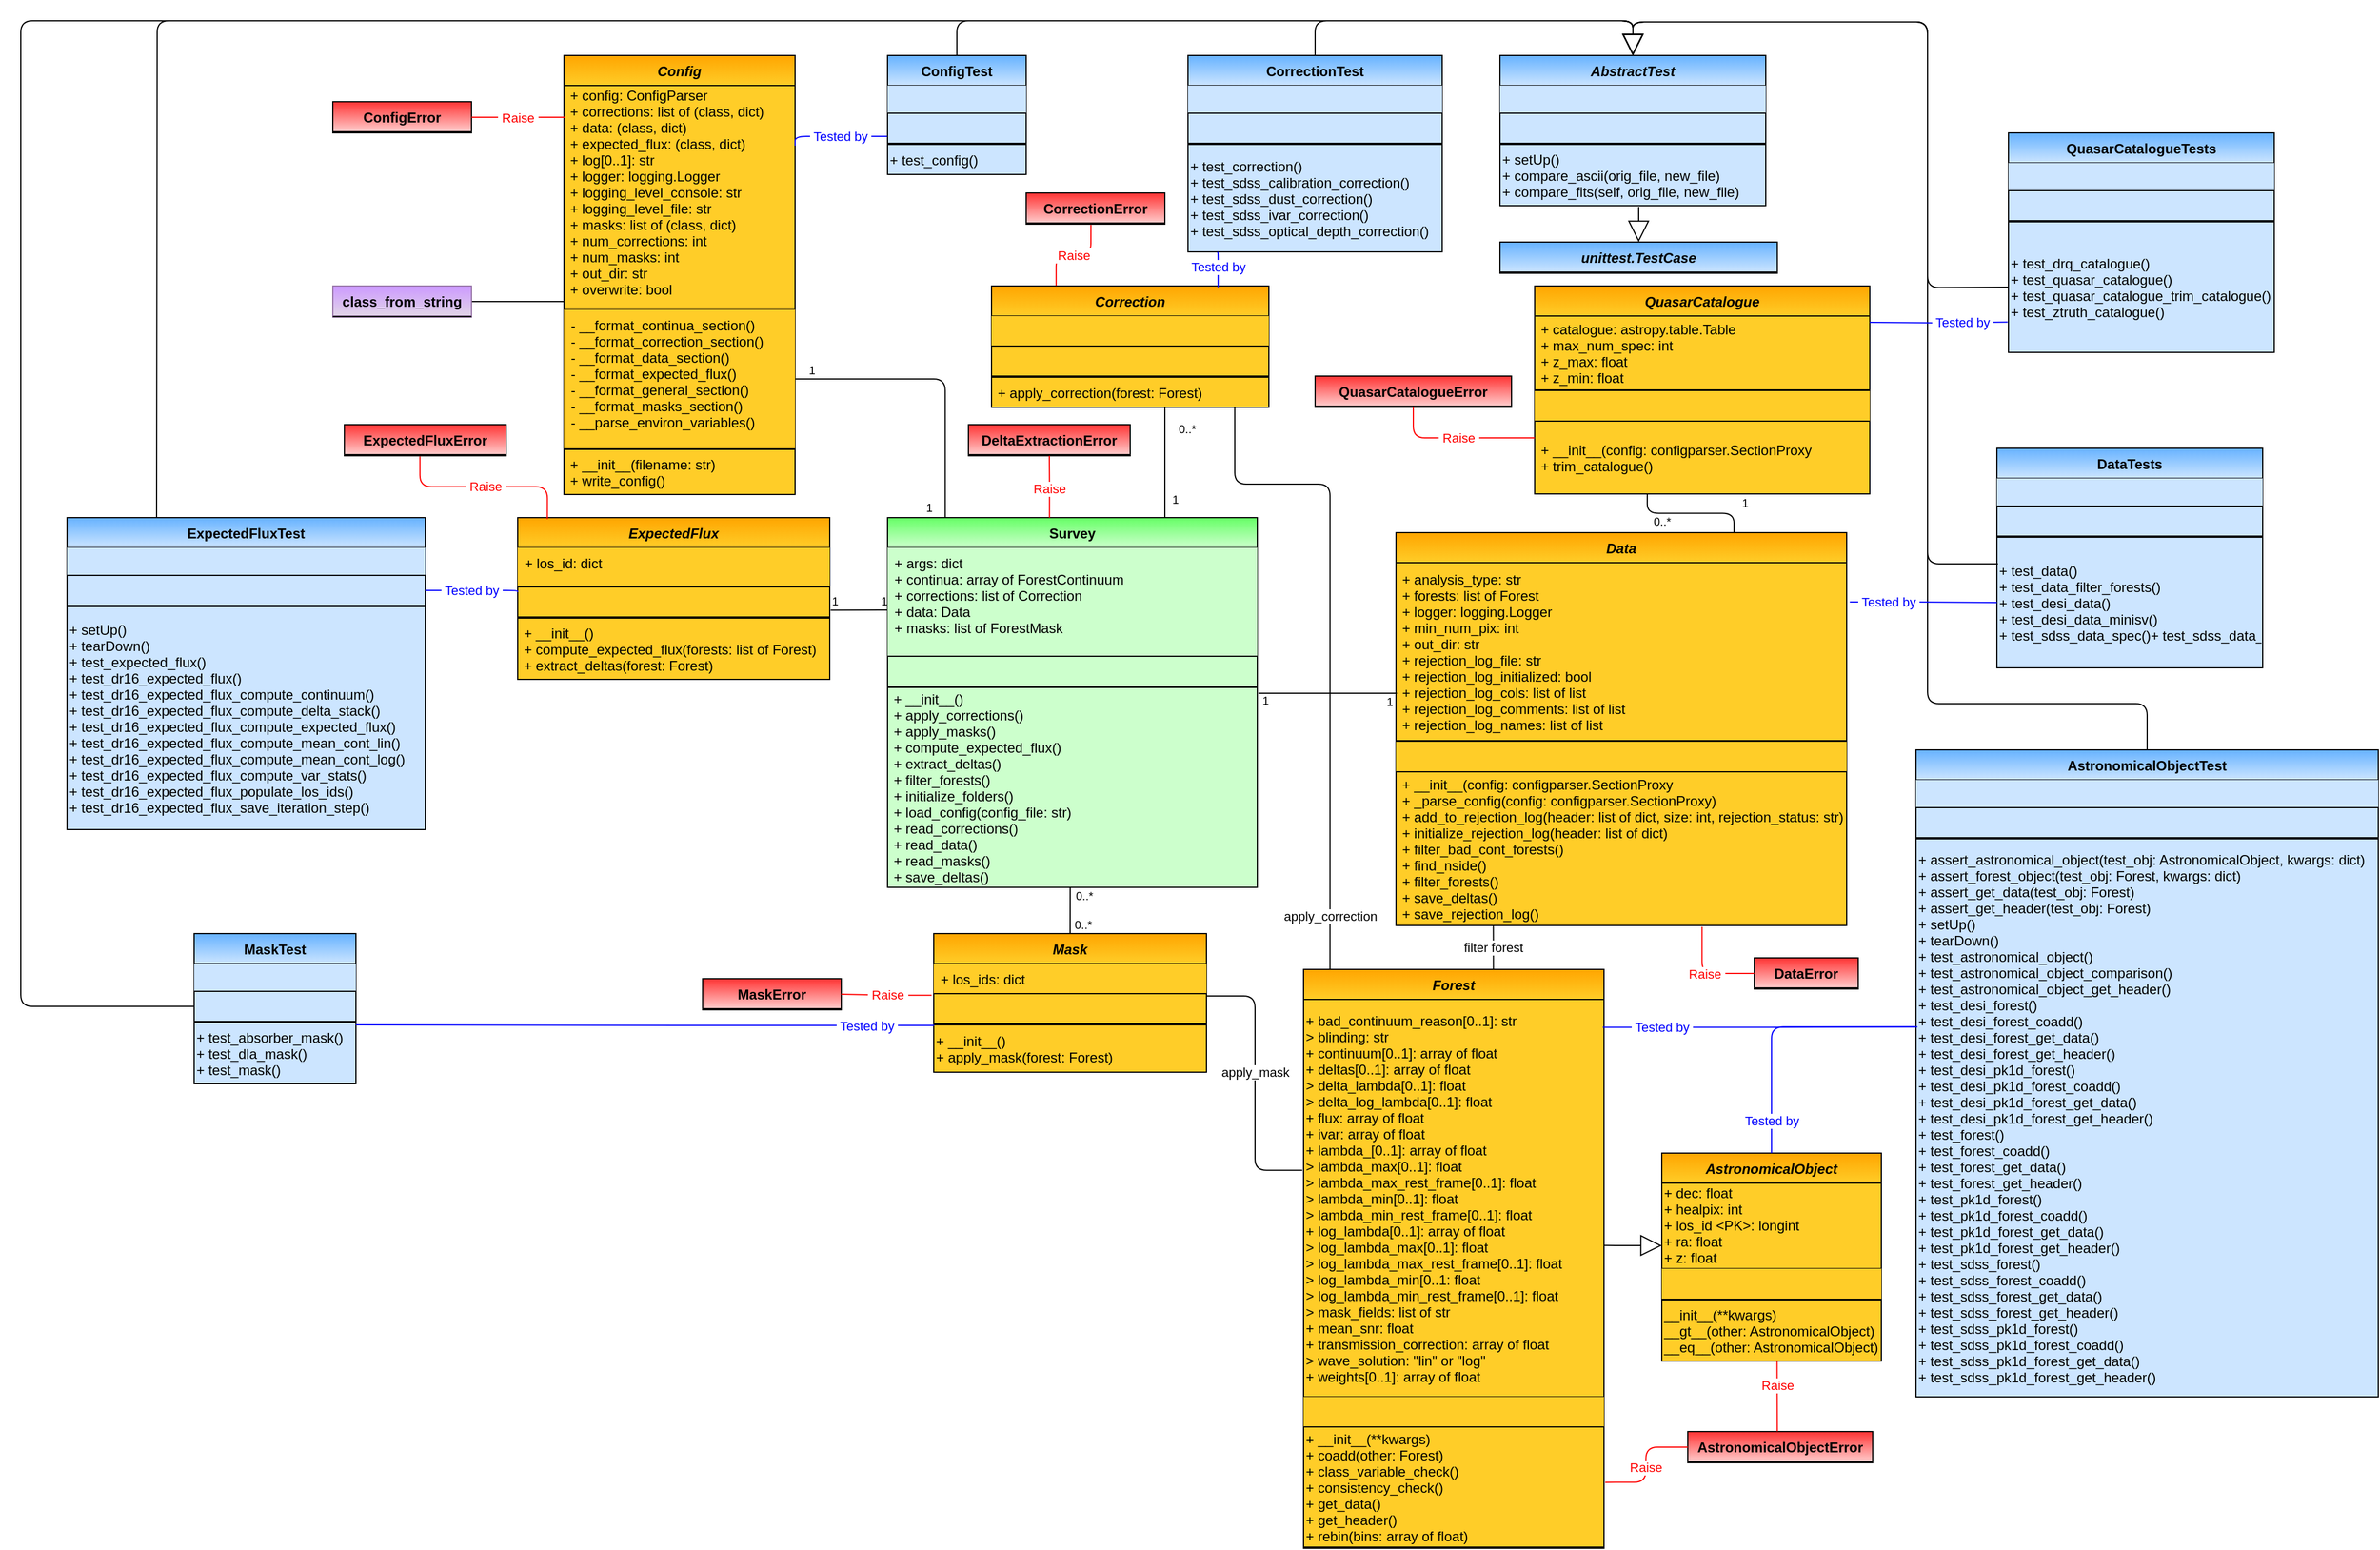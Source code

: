 <mxfile version="16.5.1" type="device" pages="7"><diagram id="nPyiXVHnBq5R0qJwF2HZ" name="Main"><mxGraphModel dx="3267" dy="580" grid="1" gridSize="10" guides="1" tooltips="1" connect="1" arrows="1" fold="1" page="1" pageScale="1" pageWidth="827" pageHeight="1169" math="0" shadow="0"><root><mxCell id="0"/><mxCell id="1" parent="0"/><mxCell id="4YIj42Dbc83F9fyeYHnL-9" value="" style="endArrow=none;html=1;edgeStyle=orthogonalEdgeStyle;entryX=0.494;entryY=0.984;entryDx=0;entryDy=0;entryPerimeter=0;exitX=0.5;exitY=0;exitDx=0;exitDy=0;" parent="1" source="4YIj42Dbc83F9fyeYHnL-41" target="4YIj42Dbc83F9fyeYHnL-30" edge="1"><mxGeometry relative="1" as="geometry"><mxPoint x="-857" y="899" as="sourcePoint"/><mxPoint x="-560" y="555.0" as="targetPoint"/><Array as="points"><mxPoint x="-852" y="849"/><mxPoint x="-852" y="849"/></Array></mxGeometry></mxCell><mxCell id="4YIj42Dbc83F9fyeYHnL-10" value="0..*" style="resizable=0;html=1;align=left;verticalAlign=bottom;labelBackgroundColor=#ffffff;fontSize=10;" parent="4YIj42Dbc83F9fyeYHnL-9" connectable="0" vertex="1"><mxGeometry x="-1" relative="1" as="geometry"><mxPoint x="2" as="offset"/></mxGeometry></mxCell><mxCell id="4YIj42Dbc83F9fyeYHnL-11" value="0..*" style="resizable=0;html=1;align=right;verticalAlign=bottom;labelBackgroundColor=#ffffff;fontSize=10;" parent="4YIj42Dbc83F9fyeYHnL-9" connectable="0" vertex="1"><mxGeometry x="1" relative="1" as="geometry"><mxPoint x="19.92" y="18.67" as="offset"/></mxGeometry></mxCell><mxCell id="4YIj42Dbc83F9fyeYHnL-12" value="" style="endArrow=none;html=1;edgeStyle=orthogonalEdgeStyle;entryX=0;entryY=0.25;entryDx=0;entryDy=0;exitX=1.003;exitY=0.775;exitDx=0;exitDy=0;exitPerimeter=0;" parent="1" source="4YIj42Dbc83F9fyeYHnL-94" target="4YIj42Dbc83F9fyeYHnL-26" edge="1"><mxGeometry relative="1" as="geometry"><mxPoint x="-1170" y="546" as="sourcePoint"/><mxPoint x="-1020" y="545" as="targetPoint"/><Array as="points"><mxPoint x="-1010" y="559"/></Array></mxGeometry></mxCell><mxCell id="4YIj42Dbc83F9fyeYHnL-13" value="1" style="resizable=0;html=1;align=left;verticalAlign=bottom;labelBackgroundColor=#ffffff;fontSize=10;" parent="4YIj42Dbc83F9fyeYHnL-12" connectable="0" vertex="1"><mxGeometry x="-1" relative="1" as="geometry"><mxPoint x="-0.81" as="offset"/></mxGeometry></mxCell><mxCell id="4YIj42Dbc83F9fyeYHnL-14" value="1" style="resizable=0;html=1;align=right;verticalAlign=bottom;labelBackgroundColor=#ffffff;fontSize=10;" parent="4YIj42Dbc83F9fyeYHnL-12" connectable="0" vertex="1"><mxGeometry x="1" relative="1" as="geometry"><mxPoint as="offset"/></mxGeometry></mxCell><mxCell id="4YIj42Dbc83F9fyeYHnL-26" value="Survey" style="swimlane;fontStyle=1;childLayout=stackLayout;horizontal=1;startSize=26;horizontalStack=0;resizeParent=1;resizeParentMax=0;resizeLast=0;collapsible=1;marginBottom=0;swimlaneFillColor=#ffffff;rounded=0;shadow=0;glass=0;comic=0;strokeColor=#000000;swimlaneLine=1;gradientDirection=north;fillColor=#CCFFCC;gradientColor=#66FF66;" parent="1" vertex="1"><mxGeometry x="-1010" y="479" width="320" height="320" as="geometry"/></mxCell><mxCell id="4YIj42Dbc83F9fyeYHnL-27" value="+ args: dict&#10;+ continua: array of ForestContinuum&#10;+ corrections: list of Correction&#10;+ data: Data&#10;+ masks: list of ForestMask&#10;" style="text;strokeColor=none;align=left;verticalAlign=top;spacingLeft=4;spacingRight=4;overflow=hidden;rotatable=0;points=[[0,0.5],[1,0.5]];portConstraint=eastwest;gradientColor=none;fillColor=#CCFFCC;" parent="4YIj42Dbc83F9fyeYHnL-26" vertex="1"><mxGeometry y="26" width="320" height="94" as="geometry"/></mxCell><mxCell id="4YIj42Dbc83F9fyeYHnL-28" value="" style="text;strokeColor=#000000;align=left;verticalAlign=middle;overflow=hidden;rotatable=0;points=[[0,0.5],[1,0.5]];portConstraint=eastwest;rounded=0;shadow=0;glass=0;comic=0;fontStyle=0;gradientColor=none;swimlaneFillColor=#ffffff;gradientDirection=north;startSize=26;fillColor=#CCFFCC;" parent="4YIj42Dbc83F9fyeYHnL-26" vertex="1"><mxGeometry y="120" width="320" height="26" as="geometry"/></mxCell><mxCell id="4YIj42Dbc83F9fyeYHnL-29" value="" style="line;strokeWidth=1;align=left;verticalAlign=middle;spacingTop=-1;spacingLeft=3;spacingRight=3;rotatable=0;labelPosition=right;points=[];portConstraint=eastwest;rounded=0;shadow=0;glass=0;comic=0;fillColor=#CCFFCC;" parent="4YIj42Dbc83F9fyeYHnL-26" vertex="1"><mxGeometry y="146" width="320" height="1" as="geometry"/></mxCell><mxCell id="4YIj42Dbc83F9fyeYHnL-30" value=" + __init__()&#10; + apply_corrections()&#10; + apply_masks()&#10; + compute_expected_flux()&#10; + extract_deltas()&#10; + filter_forests()&#10; + initialize_folders() &#10; + load_config(config_file: str)&#10; + read_corrections() &#10; + read_data()&#10; + read_masks()&#10; + save_deltas()" style="text;strokeColor=#000000;align=left;verticalAlign=middle;overflow=hidden;rotatable=0;points=[[0,0.5],[1,0.5]];portConstraint=eastwest;rounded=0;shadow=0;glass=0;comic=0;fontStyle=0;gradientColor=none;swimlaneFillColor=#ffffff;gradientDirection=north;startSize=26;fillColor=#CCFFCC;" parent="4YIj42Dbc83F9fyeYHnL-26" vertex="1"><mxGeometry y="147" width="320" height="173" as="geometry"/></mxCell><mxCell id="4YIj42Dbc83F9fyeYHnL-31" value="Correction" style="swimlane;fontStyle=3;childLayout=stackLayout;horizontal=1;startSize=26;fillColor=#ffcd28;horizontalStack=0;resizeParent=1;resizeParentMax=0;resizeLast=0;collapsible=1;marginBottom=0;swimlaneFillColor=#ffffff;rounded=0;shadow=0;glass=0;comic=0;strokeColor=#000000;gradientColor=#ffa500;swimlaneLine=1;gradientDirection=north;" parent="1" vertex="1"><mxGeometry x="-920" y="278.5" width="240" height="105" as="geometry"/></mxCell><mxCell id="4YIj42Dbc83F9fyeYHnL-32" value=" " style="text;strokeColor=none;fillColor=#ffcd28;align=left;verticalAlign=top;spacingLeft=4;spacingRight=4;overflow=hidden;rotatable=0;points=[[0,0.5],[1,0.5]];portConstraint=eastwest;gradientColor=none;" parent="4YIj42Dbc83F9fyeYHnL-31" vertex="1"><mxGeometry y="26" width="240" height="26" as="geometry"/></mxCell><mxCell id="4YIj42Dbc83F9fyeYHnL-33" value="" style="text;strokeColor=#000000;fillColor=#ffcd28;align=left;verticalAlign=middle;overflow=hidden;rotatable=0;points=[[0,0.5],[1,0.5]];portConstraint=eastwest;rounded=0;shadow=0;glass=0;comic=0;fontStyle=0;gradientColor=none;swimlaneFillColor=#ffffff;gradientDirection=north;startSize=26;" parent="4YIj42Dbc83F9fyeYHnL-31" vertex="1"><mxGeometry y="52" width="240" height="26" as="geometry"/></mxCell><mxCell id="4YIj42Dbc83F9fyeYHnL-34" value="" style="line;strokeWidth=1;fillColor=none;align=left;verticalAlign=middle;spacingTop=-1;spacingLeft=3;spacingRight=3;rotatable=0;labelPosition=right;points=[];portConstraint=eastwest;rounded=0;shadow=0;glass=0;comic=0;" parent="4YIj42Dbc83F9fyeYHnL-31" vertex="1"><mxGeometry y="78" width="240" height="1" as="geometry"/></mxCell><mxCell id="4YIj42Dbc83F9fyeYHnL-35" value=" + apply_correction(forest: Forest)" style="text;strokeColor=#000000;fillColor=#ffcd28;align=left;verticalAlign=middle;overflow=hidden;rotatable=0;points=[[0,0.5],[1,0.5]];portConstraint=eastwest;rounded=0;shadow=0;glass=0;comic=0;fontStyle=0;gradientColor=none;swimlaneFillColor=#ffffff;gradientDirection=north;startSize=26;" parent="4YIj42Dbc83F9fyeYHnL-31" vertex="1"><mxGeometry y="79" width="240" height="26" as="geometry"/></mxCell><mxCell id="4YIj42Dbc83F9fyeYHnL-41" value="Mask" style="swimlane;fontStyle=3;childLayout=stackLayout;horizontal=1;startSize=26;fillColor=#ffcd28;horizontalStack=0;resizeParent=1;resizeParentMax=0;resizeLast=0;collapsible=1;marginBottom=0;swimlaneFillColor=#ffffff;rounded=0;shadow=0;glass=0;comic=0;strokeColor=#000000;gradientColor=#ffa500;swimlaneLine=1;gradientDirection=north;" parent="1" vertex="1"><mxGeometry x="-970" y="839" width="236" height="120" as="geometry"/></mxCell><mxCell id="4YIj42Dbc83F9fyeYHnL-42" value="+ los_ids: dict " style="text;strokeColor=none;fillColor=#ffcd28;align=left;verticalAlign=top;spacingLeft=4;spacingRight=4;overflow=hidden;rotatable=0;points=[[0,0.5],[1,0.5]];portConstraint=eastwest;gradientColor=none;" parent="4YIj42Dbc83F9fyeYHnL-41" vertex="1"><mxGeometry y="26" width="236" height="26" as="geometry"/></mxCell><mxCell id="4YIj42Dbc83F9fyeYHnL-43" value="" style="text;strokeColor=#000000;fillColor=#ffcd28;align=left;verticalAlign=middle;overflow=hidden;rotatable=0;points=[[0,0.5],[1,0.5]];portConstraint=eastwest;rounded=0;shadow=0;glass=0;comic=0;fontStyle=0;gradientColor=none;swimlaneFillColor=#ffffff;gradientDirection=north;startSize=26;" parent="4YIj42Dbc83F9fyeYHnL-41" vertex="1"><mxGeometry y="52" width="236" height="26" as="geometry"/></mxCell><mxCell id="4YIj42Dbc83F9fyeYHnL-44" value="" style="line;strokeWidth=1;fillColor=none;align=left;verticalAlign=middle;spacingTop=-1;spacingLeft=3;spacingRight=3;rotatable=0;labelPosition=right;points=[];portConstraint=eastwest;rounded=0;shadow=0;glass=0;comic=0;" parent="4YIj42Dbc83F9fyeYHnL-41" vertex="1"><mxGeometry y="78" width="236" height="1" as="geometry"/></mxCell><mxCell id="4YIj42Dbc83F9fyeYHnL-45" value="+ __init__()&#10;+ apply_mask(forest: Forest)" style="text;strokeColor=#000000;fillColor=#ffcd28;align=left;verticalAlign=middle;overflow=hidden;rotatable=0;points=[[0,0.5],[1,0.5]];portConstraint=eastwest;rounded=0;shadow=0;glass=0;comic=0;fontStyle=0;gradientColor=none;swimlaneFillColor=#ffffff;gradientDirection=north;startSize=26;" parent="4YIj42Dbc83F9fyeYHnL-41" vertex="1"><mxGeometry y="79" width="236" height="41" as="geometry"/></mxCell><mxCell id="4YIj42Dbc83F9fyeYHnL-46" value="Forest" style="swimlane;fontStyle=3;childLayout=stackLayout;horizontal=1;startSize=26;fillColor=#ffcd28;horizontalStack=0;resizeParent=1;resizeParentMax=0;resizeLast=0;collapsible=1;marginBottom=0;swimlaneFillColor=#ffffff;rounded=0;shadow=0;glass=0;comic=0;strokeColor=#000000;gradientColor=#ffa500;swimlaneLine=1;gradientDirection=north;" parent="1" vertex="1"><mxGeometry x="-650" y="870" width="260" height="501" as="geometry"/></mxCell><mxCell id="4YIj42Dbc83F9fyeYHnL-47" value="+ bad_continuum_reason[0..1]: str&#10;&gt; blinding: str&#10;+ continuum[0..1]: array of float&#10;+ deltas[0..1]: array of float&#10;&gt; delta_lambda[0..1]: float&#10;&gt; delta_log_lambda[0..1]: float&#10;+ flux: array of float&#10;+ ivar: array of float&#10;+ lambda_[0..1]: array of float&#10;&gt; lambda_max[0..1]: float&#10;&gt; lambda_max_rest_frame[0..1]: float&#10;&gt; lambda_min[0..1]: float&#10;&gt; lambda_min_rest_frame[0..1]: float&#10;+ log_lambda[0..1]: array of float&#10;&gt; log_lambda_max[0..1]: float&#10;&gt; log_lambda_max_rest_frame[0..1]: float&#10;&gt; log_lambda_min[0..1: float&#10;&gt; log_lambda_min_rest_frame[0..1]: float&#10;&gt; mask_fields: list of str&#10;+ mean_snr: float&#10;+ transmission_correction: array of float&#10;&gt; wave_solution: &quot;lin&quot; or &quot;log&quot;&#10;+ weights[0..1]: array of float" style="text;strokeColor=#000000;fillColor=#ffcd28;align=left;verticalAlign=middle;overflow=hidden;rotatable=0;points=[[0,0.5],[1,0.5]];portConstraint=eastwest;rounded=0;shadow=0;glass=0;comic=0;fontStyle=0;gradientColor=none;swimlaneFillColor=#ffffff;gradientDirection=north;startSize=26;" parent="4YIj42Dbc83F9fyeYHnL-46" vertex="1"><mxGeometry y="26" width="260" height="344" as="geometry"/></mxCell><mxCell id="4YIj42Dbc83F9fyeYHnL-48" value="" style="text;strokeColor=none;fillColor=#ffcd28;align=left;verticalAlign=top;spacingLeft=4;spacingRight=4;overflow=hidden;rotatable=0;points=[[0,0.5],[1,0.5]];portConstraint=eastwest;gradientColor=none;" parent="4YIj42Dbc83F9fyeYHnL-46" vertex="1"><mxGeometry y="370" width="260" height="26" as="geometry"/></mxCell><mxCell id="4YIj42Dbc83F9fyeYHnL-50" value="+ __init__(**kwargs)&#10;+ coadd(other: Forest)&#10;+ class_variable_check()&#10;+ consistency_check()&#10;+ get_data()&#10;+ get_header()&#10;+ rebin(bins: array of float)" style="text;strokeColor=#000000;fillColor=#ffcd28;align=left;verticalAlign=middle;overflow=hidden;rotatable=0;points=[[0,0.5],[1,0.5]];portConstraint=eastwest;rounded=0;shadow=0;glass=0;comic=0;fontStyle=0;gradientColor=none;swimlaneFillColor=#ffffff;gradientDirection=north;startSize=26;" parent="4YIj42Dbc83F9fyeYHnL-46" vertex="1"><mxGeometry y="396" width="260" height="104" as="geometry"/></mxCell><mxCell id="4YIj42Dbc83F9fyeYHnL-49" value="" style="line;strokeWidth=1;fillColor=none;align=left;verticalAlign=middle;spacingTop=-1;spacingLeft=3;spacingRight=3;rotatable=0;labelPosition=right;points=[];portConstraint=eastwest;rounded=0;shadow=0;glass=0;comic=0;" parent="4YIj42Dbc83F9fyeYHnL-46" vertex="1"><mxGeometry y="500" width="260" height="1" as="geometry"/></mxCell><mxCell id="4YIj42Dbc83F9fyeYHnL-92" value="ExpectedFlux" style="swimlane;fontStyle=3;childLayout=stackLayout;horizontal=1;startSize=26;fillColor=#ffcd28;horizontalStack=0;resizeParent=1;resizeParentMax=0;resizeLast=0;collapsible=1;marginBottom=0;swimlaneFillColor=#ffffff;rounded=0;shadow=0;glass=0;comic=0;strokeColor=#000000;gradientColor=#ffa500;swimlaneLine=1;gradientDirection=north;" parent="1" vertex="1"><mxGeometry x="-1330" y="479" width="270" height="140" as="geometry"/></mxCell><mxCell id="4YIj42Dbc83F9fyeYHnL-93" value="+ los_id: dict" style="text;strokeColor=none;fillColor=#ffcd28;align=left;verticalAlign=top;spacingLeft=4;spacingRight=4;overflow=hidden;rotatable=0;points=[[0,0.5],[1,0.5]];portConstraint=eastwest;gradientColor=none;" parent="4YIj42Dbc83F9fyeYHnL-92" vertex="1"><mxGeometry y="26" width="270" height="34" as="geometry"/></mxCell><mxCell id="4YIj42Dbc83F9fyeYHnL-94" value="" style="text;strokeColor=#000000;fillColor=#ffcd28;align=left;verticalAlign=middle;overflow=hidden;rotatable=0;points=[[0,0.5],[1,0.5]];portConstraint=eastwest;rounded=0;shadow=0;glass=0;comic=0;fontStyle=0;gradientColor=none;swimlaneFillColor=#ffffff;gradientDirection=north;startSize=26;" parent="4YIj42Dbc83F9fyeYHnL-92" vertex="1"><mxGeometry y="60" width="270" height="26" as="geometry"/></mxCell><mxCell id="4YIj42Dbc83F9fyeYHnL-95" value="" style="line;strokeWidth=1;fillColor=none;align=left;verticalAlign=middle;spacingTop=-1;spacingLeft=3;spacingRight=3;rotatable=0;labelPosition=right;points=[];portConstraint=eastwest;rounded=0;shadow=0;glass=0;comic=0;" parent="4YIj42Dbc83F9fyeYHnL-92" vertex="1"><mxGeometry y="86" width="270" height="1" as="geometry"/></mxCell><mxCell id="4YIj42Dbc83F9fyeYHnL-96" value=" + __init__()&#10; + compute_expected_flux(forests: list of Forest)&#10; + extract_deltas(forest: Forest)" style="text;strokeColor=#000000;fillColor=#ffcd28;align=left;verticalAlign=middle;overflow=hidden;rotatable=0;points=[[0,0.5],[1,0.5]];portConstraint=eastwest;rounded=0;shadow=0;glass=0;comic=0;fontStyle=0;gradientColor=none;swimlaneFillColor=#ffffff;gradientDirection=north;startSize=26;" parent="4YIj42Dbc83F9fyeYHnL-92" vertex="1"><mxGeometry y="87" width="270" height="53" as="geometry"/></mxCell><mxCell id="4YIj42Dbc83F9fyeYHnL-97" value="Config" style="swimlane;fontStyle=3;childLayout=stackLayout;horizontal=1;startSize=26;fillColor=#ffcd28;horizontalStack=0;resizeParent=1;resizeParentMax=0;resizeLast=0;collapsible=1;marginBottom=0;swimlaneFillColor=#ffffff;rounded=0;shadow=0;glass=0;comic=0;strokeColor=#000000;gradientColor=#ffa500;swimlaneLine=1;gradientDirection=north;" parent="1" vertex="1"><mxGeometry x="-1290" y="79" width="200" height="380" as="geometry"/></mxCell><mxCell id="4YIj42Dbc83F9fyeYHnL-98" value=" + config: ConfigParser&#10; + corrections: list of (class, dict)&#10; + data: (class, dict)&#10; + expected_flux: (class, dict)&#10; + log[0..1]: str&#10; + logger: logging.Logger&#10; + logging_level_console: str&#10; + logging_level_file: str&#10; + masks: list of (class, dict)&#10; + num_corrections: int&#10; + num_masks: int&#10; + out_dir: str&#10; + overwrite: bool&#10;" style="text;strokeColor=#000000;fillColor=#ffcd28;align=left;verticalAlign=middle;overflow=hidden;rotatable=0;points=[[0,0.5],[1,0.5]];portConstraint=eastwest;rounded=0;shadow=0;glass=0;comic=0;fontStyle=0;gradientColor=none;swimlaneFillColor=#ffffff;gradientDirection=north;startSize=26;" parent="4YIj42Dbc83F9fyeYHnL-97" vertex="1"><mxGeometry y="26" width="200" height="194" as="geometry"/></mxCell><mxCell id="4YIj42Dbc83F9fyeYHnL-99" value="- __format_continua_section()&#10;- __format_correction_section()&#10;- __format_data_section()&#10;- __format_expected_flux()&#10;- __format_general_section()&#10;- __format_masks_section()&#10;- __parse_environ_variables()" style="text;strokeColor=none;fillColor=#ffcd28;align=left;verticalAlign=top;spacingLeft=4;spacingRight=4;overflow=hidden;rotatable=0;points=[[0,0.5],[1,0.5]];portConstraint=eastwest;gradientColor=none;" parent="4YIj42Dbc83F9fyeYHnL-97" vertex="1"><mxGeometry y="220" width="200" height="120" as="geometry"/></mxCell><mxCell id="4YIj42Dbc83F9fyeYHnL-100" value="" style="line;strokeWidth=1;fillColor=none;align=left;verticalAlign=middle;spacingTop=-1;spacingLeft=3;spacingRight=3;rotatable=0;labelPosition=right;points=[];portConstraint=eastwest;rounded=0;shadow=0;glass=0;comic=0;" parent="4YIj42Dbc83F9fyeYHnL-97" vertex="1"><mxGeometry y="340" width="200" height="1" as="geometry"/></mxCell><mxCell id="4YIj42Dbc83F9fyeYHnL-101" value=" + __init__(filename: str)&#10; + write_config()" style="text;strokeColor=#000000;fillColor=#ffcd28;align=left;verticalAlign=middle;overflow=hidden;rotatable=0;points=[[0,0.5],[1,0.5]];portConstraint=eastwest;rounded=0;shadow=0;glass=0;comic=0;fontStyle=0;gradientColor=none;swimlaneFillColor=#ffffff;gradientDirection=north;startSize=26;" parent="4YIj42Dbc83F9fyeYHnL-97" vertex="1"><mxGeometry y="341" width="200" height="39" as="geometry"/></mxCell><mxCell id="4YIj42Dbc83F9fyeYHnL-102" value="" style="endArrow=none;html=1;edgeStyle=orthogonalEdgeStyle;exitX=1;exitY=0.5;exitDx=0;exitDy=0;entryX=0.156;entryY=-0.001;entryDx=0;entryDy=0;entryPerimeter=0;" parent="1" source="4YIj42Dbc83F9fyeYHnL-99" target="4YIj42Dbc83F9fyeYHnL-26" edge="1"><mxGeometry relative="1" as="geometry"><mxPoint x="-1070" y="262" as="sourcePoint"/><mxPoint x="-960" y="469" as="targetPoint"/><Array as="points"><mxPoint x="-960" y="359"/></Array></mxGeometry></mxCell><mxCell id="4YIj42Dbc83F9fyeYHnL-103" value="1" style="resizable=0;html=1;align=left;verticalAlign=bottom;labelBackgroundColor=#ffffff;fontSize=10;" parent="4YIj42Dbc83F9fyeYHnL-102" connectable="0" vertex="1"><mxGeometry x="-1" relative="1" as="geometry"><mxPoint x="10" as="offset"/></mxGeometry></mxCell><mxCell id="4YIj42Dbc83F9fyeYHnL-104" value="1" style="resizable=0;html=1;align=right;verticalAlign=bottom;labelBackgroundColor=#ffffff;fontSize=10;" parent="4YIj42Dbc83F9fyeYHnL-102" connectable="0" vertex="1"><mxGeometry x="1" relative="1" as="geometry"><mxPoint x="-10" as="offset"/></mxGeometry></mxCell><mxCell id="4YIj42Dbc83F9fyeYHnL-105" value="DeltaExtractionError" style="swimlane;fontStyle=1;childLayout=stackLayout;horizontal=1;startSize=26;horizontalStack=0;resizeParent=1;resizeParentMax=0;resizeLast=0;collapsible=1;marginBottom=0;swimlaneFillColor=#ffffff;rounded=0;shadow=0;glass=0;comic=0;strokeColor=#000000;swimlaneLine=1;gradientDirection=north;fillColor=#FFCCCC;gradientColor=#FF3333;" parent="1" vertex="1"><mxGeometry x="-940" y="398.5" width="140" height="27" as="geometry"><mxRectangle x="-140" y="400" width="100" height="26" as="alternateBounds"/></mxGeometry></mxCell><mxCell id="4YIj42Dbc83F9fyeYHnL-106" value="" style="line;strokeWidth=1;fillColor=none;align=left;verticalAlign=middle;spacingTop=-1;spacingLeft=3;spacingRight=3;rotatable=0;labelPosition=right;points=[];portConstraint=eastwest;rounded=0;shadow=0;glass=0;comic=0;" parent="4YIj42Dbc83F9fyeYHnL-105" vertex="1"><mxGeometry y="26" width="140" height="1" as="geometry"/></mxCell><mxCell id="4YIj42Dbc83F9fyeYHnL-107" value="&amp;nbsp;Raise&amp;nbsp;" style="endArrow=none;html=1;edgeStyle=orthogonalEdgeStyle;entryX=0.5;entryY=1;entryDx=0;entryDy=0;exitX=0.438;exitY=0;exitDx=0;exitDy=0;exitPerimeter=0;strokeColor=#FF0000;fontColor=#FF0000;" parent="1" source="4YIj42Dbc83F9fyeYHnL-26" target="4YIj42Dbc83F9fyeYHnL-105" edge="1"><mxGeometry x="-0.05" relative="1" as="geometry"><mxPoint x="-877" y="503" as="sourcePoint"/><mxPoint x="-530" y="451.79" as="targetPoint"/><mxPoint as="offset"/></mxGeometry></mxCell><mxCell id="4YIj42Dbc83F9fyeYHnL-108" value="" style="resizable=0;html=1;align=left;verticalAlign=bottom;labelBackgroundColor=#ffffff;fontSize=10;" parent="4YIj42Dbc83F9fyeYHnL-107" connectable="0" vertex="1"><mxGeometry x="-1" relative="1" as="geometry"><mxPoint x="10" as="offset"/></mxGeometry></mxCell><mxCell id="4YIj42Dbc83F9fyeYHnL-111" value="&amp;nbsp;Raise&amp;nbsp;" style="endArrow=none;html=1;edgeStyle=orthogonalEdgeStyle;entryX=0.467;entryY=1.667;entryDx=0;entryDy=0;entryPerimeter=0;exitX=0.233;exitY=-0.004;exitDx=0;exitDy=0;exitPerimeter=0;strokeColor=#FF0000;fontColor=#FF0000;" parent="1" source="4YIj42Dbc83F9fyeYHnL-31" target="4YIj42Dbc83F9fyeYHnL-110" edge="1"><mxGeometry relative="1" as="geometry"><mxPoint x="-834" y="309" as="sourcePoint"/><mxPoint x="1090" y="158.5" as="targetPoint"/></mxGeometry></mxCell><mxCell id="4YIj42Dbc83F9fyeYHnL-112" value="" style="resizable=0;html=1;align=left;verticalAlign=bottom;labelBackgroundColor=#ffffff;fontSize=10;" parent="4YIj42Dbc83F9fyeYHnL-111" connectable="0" vertex="1"><mxGeometry x="-1" relative="1" as="geometry"><mxPoint x="10" as="offset"/></mxGeometry></mxCell><mxCell id="4YIj42Dbc83F9fyeYHnL-113" value="MaskError" style="swimlane;fontStyle=1;childLayout=stackLayout;horizontal=1;startSize=26;horizontalStack=0;resizeParent=1;resizeParentMax=0;resizeLast=0;collapsible=1;marginBottom=0;swimlaneFillColor=#ffffff;rounded=0;shadow=0;glass=0;comic=0;strokeColor=#000000;swimlaneLine=1;gradientDirection=north;fillColor=#FFCCCC;gradientColor=#FF3333;" parent="1" vertex="1"><mxGeometry x="-1170" y="878" width="120" height="27" as="geometry"/></mxCell><mxCell id="4YIj42Dbc83F9fyeYHnL-114" value="" style="line;strokeWidth=1;fillColor=none;align=left;verticalAlign=middle;spacingTop=-1;spacingLeft=3;spacingRight=3;rotatable=0;labelPosition=right;points=[];portConstraint=eastwest;rounded=0;shadow=0;glass=0;comic=0;" parent="4YIj42Dbc83F9fyeYHnL-113" vertex="1"><mxGeometry y="26" width="120" height="1" as="geometry"/></mxCell><mxCell id="4YIj42Dbc83F9fyeYHnL-115" value="&amp;nbsp;Raise&amp;nbsp;" style="endArrow=none;html=1;edgeStyle=orthogonalEdgeStyle;entryX=1;entryY=0.5;entryDx=0;entryDy=0;exitX=-0.008;exitY=0.055;exitDx=0;exitDy=0;exitPerimeter=0;strokeColor=#FF0000;fontColor=#FF0000;" parent="1" source="4YIj42Dbc83F9fyeYHnL-43" target="4YIj42Dbc83F9fyeYHnL-113" edge="1"><mxGeometry relative="1" as="geometry"><mxPoint x="-980" y="892" as="sourcePoint"/><mxPoint x="-588.5" y="912.79" as="targetPoint"/></mxGeometry></mxCell><mxCell id="4YIj42Dbc83F9fyeYHnL-116" value="" style="resizable=0;html=1;align=left;verticalAlign=bottom;labelBackgroundColor=#ffffff;fontSize=10;" parent="4YIj42Dbc83F9fyeYHnL-115" connectable="0" vertex="1"><mxGeometry x="-1" relative="1" as="geometry"><mxPoint x="10" as="offset"/></mxGeometry></mxCell><mxCell id="4YIj42Dbc83F9fyeYHnL-117" value="ConfigError" style="swimlane;fontStyle=1;childLayout=stackLayout;horizontal=1;startSize=26;horizontalStack=0;resizeParent=1;resizeParentMax=0;resizeLast=0;collapsible=1;marginBottom=0;swimlaneFillColor=#ffffff;rounded=0;shadow=0;glass=0;comic=0;strokeColor=#000000;swimlaneLine=1;gradientDirection=north;fillColor=#FFCCCC;gradientColor=#FF3333;" parent="1" vertex="1"><mxGeometry x="-1490" y="119" width="120" height="27" as="geometry"/></mxCell><mxCell id="4YIj42Dbc83F9fyeYHnL-118" value="" style="line;strokeWidth=1;fillColor=none;align=left;verticalAlign=middle;spacingTop=-1;spacingLeft=3;spacingRight=3;rotatable=0;labelPosition=right;points=[];portConstraint=eastwest;rounded=0;shadow=0;glass=0;comic=0;" parent="4YIj42Dbc83F9fyeYHnL-117" vertex="1"><mxGeometry y="26" width="120" height="1" as="geometry"/></mxCell><mxCell id="4YIj42Dbc83F9fyeYHnL-121" value="&amp;nbsp;apply_correction&amp;nbsp;" style="endArrow=none;html=1;edgeStyle=orthogonalEdgeStyle;exitX=0.088;exitY=0;exitDx=0;exitDy=0;exitPerimeter=0;entryX=0.877;entryY=0.996;entryDx=0;entryDy=0;entryPerimeter=0;" parent="1" source="4YIj42Dbc83F9fyeYHnL-46" target="4YIj42Dbc83F9fyeYHnL-35" edge="1"><mxGeometry x="-0.838" relative="1" as="geometry"><mxPoint x="1110" y="479" as="sourcePoint"/><mxPoint x="-640" y="321" as="targetPoint"/><Array as="points"><mxPoint x="-627" y="450"/><mxPoint x="-709" y="450"/></Array><mxPoint as="offset"/></mxGeometry></mxCell><mxCell id="4YIj42Dbc83F9fyeYHnL-122" value="" style="resizable=0;html=1;align=left;verticalAlign=bottom;labelBackgroundColor=#ffffff;fontSize=10;" parent="4YIj42Dbc83F9fyeYHnL-121" connectable="0" vertex="1"><mxGeometry x="-1" relative="1" as="geometry"><mxPoint x="10" as="offset"/></mxGeometry></mxCell><mxCell id="4YIj42Dbc83F9fyeYHnL-123" value="&amp;nbsp;apply_mask&amp;nbsp;" style="endArrow=none;html=1;edgeStyle=orthogonalEdgeStyle;entryX=0.998;entryY=0.077;entryDx=0;entryDy=0;entryPerimeter=0;exitX=-0.004;exitY=0.43;exitDx=0;exitDy=0;exitPerimeter=0;" parent="1" source="4YIj42Dbc83F9fyeYHnL-47" target="4YIj42Dbc83F9fyeYHnL-43" edge="1"><mxGeometry x="0.071" relative="1" as="geometry"><mxPoint x="-660" y="893" as="sourcePoint"/><mxPoint x="-680" y="1018" as="targetPoint"/><Array as="points"/><mxPoint as="offset"/></mxGeometry></mxCell><mxCell id="4YIj42Dbc83F9fyeYHnL-124" value="" style="resizable=0;html=1;align=left;verticalAlign=bottom;labelBackgroundColor=#ffffff;fontSize=10;" parent="4YIj42Dbc83F9fyeYHnL-123" connectable="0" vertex="1"><mxGeometry x="-1" relative="1" as="geometry"><mxPoint x="10" as="offset"/></mxGeometry></mxCell><mxCell id="4YIj42Dbc83F9fyeYHnL-125" value="ConfigTest" style="swimlane;fontStyle=1;childLayout=stackLayout;horizontal=1;startSize=26;horizontalStack=0;resizeParent=1;resizeParentMax=0;resizeLast=0;collapsible=1;marginBottom=0;swimlaneFillColor=#ffffff;rounded=0;shadow=0;glass=0;comic=0;strokeColor=#000000;swimlaneLine=1;gradientDirection=north;gradientColor=#66B2FF;fillColor=#CCE5FF;" parent="1" vertex="1"><mxGeometry x="-1010" y="79" width="120" height="103" as="geometry"/></mxCell><mxCell id="4YIj42Dbc83F9fyeYHnL-126" value="" style="text;strokeColor=none;align=left;verticalAlign=top;spacingLeft=4;spacingRight=4;overflow=hidden;rotatable=0;points=[[0,0.5],[1,0.5]];portConstraint=eastwest;gradientColor=none;fillColor=#CCE5FF;" parent="4YIj42Dbc83F9fyeYHnL-125" vertex="1"><mxGeometry y="26" width="120" height="24" as="geometry"/></mxCell><mxCell id="4YIj42Dbc83F9fyeYHnL-127" value="" style="text;strokeColor=#000000;align=left;verticalAlign=middle;overflow=hidden;rotatable=0;points=[[0,0.5],[1,0.5]];portConstraint=eastwest;rounded=0;shadow=0;glass=0;comic=0;fontStyle=0;gradientColor=none;swimlaneFillColor=#ffffff;gradientDirection=north;startSize=26;fillColor=#CCE5FF;" parent="4YIj42Dbc83F9fyeYHnL-125" vertex="1"><mxGeometry y="50" width="120" height="26" as="geometry"/></mxCell><mxCell id="4YIj42Dbc83F9fyeYHnL-128" value="" style="line;strokeWidth=1;fillColor=none;align=left;verticalAlign=middle;spacingTop=-1;spacingLeft=3;spacingRight=3;rotatable=0;labelPosition=right;points=[];portConstraint=eastwest;rounded=0;shadow=0;glass=0;comic=0;" parent="4YIj42Dbc83F9fyeYHnL-125" vertex="1"><mxGeometry y="76" width="120" height="1" as="geometry"/></mxCell><mxCell id="4YIj42Dbc83F9fyeYHnL-129" value="+ test_config()" style="text;strokeColor=#000000;align=left;verticalAlign=middle;overflow=hidden;rotatable=0;points=[[0,0.5],[1,0.5]];portConstraint=eastwest;rounded=0;shadow=0;glass=0;comic=0;fontStyle=0;gradientColor=none;swimlaneFillColor=#ffffff;gradientDirection=north;startSize=26;fillColor=#CCE5FF;" parent="4YIj42Dbc83F9fyeYHnL-125" vertex="1"><mxGeometry y="77" width="120" height="26" as="geometry"/></mxCell><mxCell id="4YIj42Dbc83F9fyeYHnL-130" value="AbstractTest" style="swimlane;fontStyle=3;childLayout=stackLayout;horizontal=1;startSize=26;horizontalStack=0;resizeParent=1;resizeParentMax=0;resizeLast=0;collapsible=1;marginBottom=0;swimlaneFillColor=#ffffff;rounded=0;shadow=0;glass=0;comic=0;strokeColor=#000000;swimlaneLine=1;gradientDirection=north;gradientColor=#66B2FF;fillColor=#CCE5FF;" parent="1" vertex="1"><mxGeometry x="-480" y="79" width="230" height="130" as="geometry"/></mxCell><mxCell id="4YIj42Dbc83F9fyeYHnL-131" value="" style="text;strokeColor=none;align=left;verticalAlign=top;spacingLeft=4;spacingRight=4;overflow=hidden;rotatable=0;points=[[0,0.5],[1,0.5]];portConstraint=eastwest;gradientColor=none;fillColor=#CCE5FF;" parent="4YIj42Dbc83F9fyeYHnL-130" vertex="1"><mxGeometry y="26" width="230" height="24" as="geometry"/></mxCell><mxCell id="4YIj42Dbc83F9fyeYHnL-132" value="" style="text;strokeColor=#000000;align=left;verticalAlign=middle;overflow=hidden;rotatable=0;points=[[0,0.5],[1,0.5]];portConstraint=eastwest;rounded=0;shadow=0;glass=0;comic=0;fontStyle=0;gradientColor=none;swimlaneFillColor=#ffffff;gradientDirection=north;startSize=26;fillColor=#CCE5FF;" parent="4YIj42Dbc83F9fyeYHnL-130" vertex="1"><mxGeometry y="50" width="230" height="26" as="geometry"/></mxCell><mxCell id="4YIj42Dbc83F9fyeYHnL-133" value="" style="line;strokeWidth=1;fillColor=none;align=left;verticalAlign=middle;spacingTop=-1;spacingLeft=3;spacingRight=3;rotatable=0;labelPosition=right;points=[];portConstraint=eastwest;rounded=0;shadow=0;glass=0;comic=0;" parent="4YIj42Dbc83F9fyeYHnL-130" vertex="1"><mxGeometry y="76" width="230" height="1" as="geometry"/></mxCell><mxCell id="4YIj42Dbc83F9fyeYHnL-134" value="+ setUp()&#10;+ compare_ascii(orig_file, new_file)&#10;+ compare_fits(self, orig_file, new_file)" style="text;strokeColor=#000000;align=left;verticalAlign=middle;overflow=hidden;rotatable=0;points=[[0,0.5],[1,0.5]];portConstraint=eastwest;rounded=0;shadow=0;glass=0;comic=0;fontStyle=0;gradientColor=none;swimlaneFillColor=#ffffff;gradientDirection=north;startSize=26;fillColor=#CCE5FF;" parent="4YIj42Dbc83F9fyeYHnL-130" vertex="1"><mxGeometry y="77" width="230" height="53" as="geometry"/></mxCell><mxCell id="4YIj42Dbc83F9fyeYHnL-135" value="" style="endArrow=block;endSize=16;endFill=0;html=1;exitX=0.5;exitY=0;exitDx=0;exitDy=0;entryX=0.5;entryY=0;entryDx=0;entryDy=0;" parent="1" source="4YIj42Dbc83F9fyeYHnL-125" target="4YIj42Dbc83F9fyeYHnL-130" edge="1"><mxGeometry width="160" relative="1" as="geometry"><mxPoint x="-1200" y="-491" as="sourcePoint"/><mxPoint x="-1340" y="-561" as="targetPoint"/><Array as="points"><mxPoint x="-950" y="49"/><mxPoint x="-365" y="49"/></Array></mxGeometry></mxCell><mxCell id="4YIj42Dbc83F9fyeYHnL-136" value="&lt;font color=&quot;#0000ff&quot;&gt;&amp;nbsp;Tested by&amp;nbsp;&lt;/font&gt;" style="endArrow=none;html=1;edgeStyle=orthogonalEdgeStyle;exitX=1;exitY=0.268;exitDx=0;exitDy=0;exitPerimeter=0;entryX=-0.003;entryY=0.769;entryDx=0;entryDy=0;entryPerimeter=0;strokeColor=#0000FF;" parent="1" source="4YIj42Dbc83F9fyeYHnL-98" target="4YIj42Dbc83F9fyeYHnL-127" edge="1"><mxGeometry x="0.074" relative="1" as="geometry"><mxPoint x="-1070" y="149" as="sourcePoint"/><mxPoint x="-1020" y="149" as="targetPoint"/><Array as="points"><mxPoint x="-1040" y="149"/><mxPoint x="-1040" y="149"/></Array><mxPoint as="offset"/></mxGeometry></mxCell><mxCell id="4YIj42Dbc83F9fyeYHnL-137" value="" style="resizable=0;html=1;align=left;verticalAlign=bottom;labelBackgroundColor=#ffffff;fontSize=10;" parent="4YIj42Dbc83F9fyeYHnL-136" connectable="0" vertex="1"><mxGeometry x="-1" relative="1" as="geometry"><mxPoint x="10" as="offset"/></mxGeometry></mxCell><mxCell id="4YIj42Dbc83F9fyeYHnL-138" value="CorrectionTest" style="swimlane;fontStyle=1;childLayout=stackLayout;horizontal=1;startSize=26;horizontalStack=0;resizeParent=1;resizeParentMax=0;resizeLast=0;collapsible=1;marginBottom=0;swimlaneFillColor=#ffffff;rounded=0;shadow=0;glass=0;comic=0;strokeColor=#000000;swimlaneLine=1;gradientDirection=north;gradientColor=#66B2FF;fillColor=#CCE5FF;" parent="1" vertex="1"><mxGeometry x="-750" y="79" width="220" height="170" as="geometry"/></mxCell><mxCell id="4YIj42Dbc83F9fyeYHnL-139" value="" style="text;strokeColor=none;align=left;verticalAlign=top;spacingLeft=4;spacingRight=4;overflow=hidden;rotatable=0;points=[[0,0.5],[1,0.5]];portConstraint=eastwest;gradientColor=none;fillColor=#CCE5FF;" parent="4YIj42Dbc83F9fyeYHnL-138" vertex="1"><mxGeometry y="26" width="220" height="24" as="geometry"/></mxCell><mxCell id="4YIj42Dbc83F9fyeYHnL-140" value="" style="text;strokeColor=#000000;align=left;verticalAlign=middle;overflow=hidden;rotatable=0;points=[[0,0.5],[1,0.5]];portConstraint=eastwest;rounded=0;shadow=0;glass=0;comic=0;fontStyle=0;gradientColor=none;swimlaneFillColor=#ffffff;gradientDirection=north;startSize=26;fillColor=#CCE5FF;" parent="4YIj42Dbc83F9fyeYHnL-138" vertex="1"><mxGeometry y="50" width="220" height="26" as="geometry"/></mxCell><mxCell id="4YIj42Dbc83F9fyeYHnL-141" value="" style="line;strokeWidth=1;fillColor=none;align=left;verticalAlign=middle;spacingTop=-1;spacingLeft=3;spacingRight=3;rotatable=0;labelPosition=right;points=[];portConstraint=eastwest;rounded=0;shadow=0;glass=0;comic=0;" parent="4YIj42Dbc83F9fyeYHnL-138" vertex="1"><mxGeometry y="76" width="220" height="1" as="geometry"/></mxCell><mxCell id="4YIj42Dbc83F9fyeYHnL-142" value="+ test_correction()&#10;+ test_sdss_calibration_correction()&#10;+ test_sdss_dust_correction()&#10;+ test_sdss_ivar_correction()&#10;+ test_sdss_optical_depth_correction()" style="text;strokeColor=#000000;align=left;verticalAlign=middle;overflow=hidden;rotatable=0;points=[[0,0.5],[1,0.5]];portConstraint=eastwest;rounded=0;shadow=0;glass=0;comic=0;fontStyle=0;gradientColor=none;swimlaneFillColor=#ffffff;gradientDirection=north;startSize=26;fillColor=#CCE5FF;" parent="4YIj42Dbc83F9fyeYHnL-138" vertex="1"><mxGeometry y="77" width="220" height="93" as="geometry"/></mxCell><mxCell id="4YIj42Dbc83F9fyeYHnL-143" value="" style="endArrow=block;endSize=16;endFill=0;html=1;exitX=0.5;exitY=0;exitDx=0;exitDy=0;entryX=0.5;entryY=0;entryDx=0;entryDy=0;" parent="1" source="4YIj42Dbc83F9fyeYHnL-138" target="4YIj42Dbc83F9fyeYHnL-130" edge="1"><mxGeometry width="160" relative="1" as="geometry"><mxPoint x="-980" y="-470.2" as="sourcePoint"/><mxPoint x="-1400" y="-571" as="targetPoint"/><Array as="points"><mxPoint x="-640" y="49"/><mxPoint x="-365" y="49"/></Array></mxGeometry></mxCell><mxCell id="4YIj42Dbc83F9fyeYHnL-150" value="&amp;nbsp;Raise&amp;nbsp;" style="endArrow=none;html=1;edgeStyle=orthogonalEdgeStyle;entryX=1;entryY=0.5;entryDx=0;entryDy=0;exitX=0.004;exitY=0.142;exitDx=0;exitDy=0;exitPerimeter=0;strokeColor=#FF0000;fontColor=#FF0000;" parent="1" source="4YIj42Dbc83F9fyeYHnL-98" target="4YIj42Dbc83F9fyeYHnL-117" edge="1"><mxGeometry relative="1" as="geometry"><mxPoint x="-1210.06" y="380.516" as="sourcePoint"/><mxPoint x="-1300" y="380.5" as="targetPoint"/><Array as="points"/></mxGeometry></mxCell><mxCell id="4YIj42Dbc83F9fyeYHnL-151" value="" style="resizable=0;html=1;align=left;verticalAlign=bottom;labelBackgroundColor=#ffffff;fontSize=10;" parent="4YIj42Dbc83F9fyeYHnL-150" connectable="0" vertex="1"><mxGeometry x="-1" relative="1" as="geometry"><mxPoint x="10" as="offset"/></mxGeometry></mxCell><mxCell id="4YIj42Dbc83F9fyeYHnL-152" value="MaskTest" style="swimlane;fontStyle=1;childLayout=stackLayout;horizontal=1;startSize=26;horizontalStack=0;resizeParent=1;resizeParentMax=0;resizeLast=0;collapsible=1;marginBottom=0;swimlaneFillColor=#ffffff;rounded=0;shadow=0;glass=0;comic=0;strokeColor=#000000;swimlaneLine=1;gradientDirection=north;gradientColor=#66B2FF;fillColor=#CCE5FF;" parent="1" vertex="1"><mxGeometry x="-1610" y="839" width="140" height="130" as="geometry"/></mxCell><mxCell id="4YIj42Dbc83F9fyeYHnL-153" value="" style="text;strokeColor=none;align=left;verticalAlign=top;spacingLeft=4;spacingRight=4;overflow=hidden;rotatable=0;points=[[0,0.5],[1,0.5]];portConstraint=eastwest;gradientColor=none;fillColor=#CCE5FF;" parent="4YIj42Dbc83F9fyeYHnL-152" vertex="1"><mxGeometry y="26" width="140" height="24" as="geometry"/></mxCell><mxCell id="4YIj42Dbc83F9fyeYHnL-154" value="" style="text;strokeColor=#000000;align=left;verticalAlign=middle;overflow=hidden;rotatable=0;points=[[0,0.5],[1,0.5]];portConstraint=eastwest;rounded=0;shadow=0;glass=0;comic=0;fontStyle=0;gradientColor=none;swimlaneFillColor=#ffffff;gradientDirection=north;startSize=26;fillColor=#CCE5FF;" parent="4YIj42Dbc83F9fyeYHnL-152" vertex="1"><mxGeometry y="50" width="140" height="26" as="geometry"/></mxCell><mxCell id="4YIj42Dbc83F9fyeYHnL-155" value="" style="line;strokeWidth=1;fillColor=none;align=left;verticalAlign=middle;spacingTop=-1;spacingLeft=3;spacingRight=3;rotatable=0;labelPosition=right;points=[];portConstraint=eastwest;rounded=0;shadow=0;glass=0;comic=0;" parent="4YIj42Dbc83F9fyeYHnL-152" vertex="1"><mxGeometry y="76" width="140" height="1" as="geometry"/></mxCell><mxCell id="4YIj42Dbc83F9fyeYHnL-156" value="+ test_absorber_mask()&#10;+ test_dla_mask()&#10;+ test_mask()" style="text;strokeColor=#000000;align=left;verticalAlign=middle;overflow=hidden;rotatable=0;points=[[0,0.5],[1,0.5]];portConstraint=eastwest;rounded=0;shadow=0;glass=0;comic=0;fontStyle=0;gradientColor=none;swimlaneFillColor=#ffffff;gradientDirection=north;startSize=26;fillColor=#CCE5FF;" parent="4YIj42Dbc83F9fyeYHnL-152" vertex="1"><mxGeometry y="77" width="140" height="53" as="geometry"/></mxCell><mxCell id="4YIj42Dbc83F9fyeYHnL-157" value="&lt;font color=&quot;#0000ff&quot;&gt;&amp;nbsp;Tested by&amp;nbsp;&lt;/font&gt;" style="endArrow=none;html=1;edgeStyle=orthogonalEdgeStyle;exitX=0.002;exitY=0.013;exitDx=0;exitDy=0;exitPerimeter=0;strokeColor=#0000FF;entryX=1;entryY=0.038;entryDx=0;entryDy=0;entryPerimeter=0;" parent="1" source="4YIj42Dbc83F9fyeYHnL-45" target="4YIj42Dbc83F9fyeYHnL-156" edge="1"><mxGeometry x="-0.769" relative="1" as="geometry"><mxPoint x="-900" y="178" as="sourcePoint"/><mxPoint x="-1410" y="900" as="targetPoint"/><Array as="points"><mxPoint x="-1180" y="918"/></Array><mxPoint as="offset"/></mxGeometry></mxCell><mxCell id="4YIj42Dbc83F9fyeYHnL-158" value="" style="resizable=0;html=1;align=left;verticalAlign=bottom;labelBackgroundColor=#ffffff;fontSize=10;" parent="4YIj42Dbc83F9fyeYHnL-157" connectable="0" vertex="1"><mxGeometry x="-1" relative="1" as="geometry"><mxPoint x="10" as="offset"/></mxGeometry></mxCell><mxCell id="4YIj42Dbc83F9fyeYHnL-159" value="ExpectedFluxTest" style="swimlane;fontStyle=1;childLayout=stackLayout;horizontal=1;startSize=26;horizontalStack=0;resizeParent=1;resizeParentMax=0;resizeLast=0;collapsible=1;marginBottom=0;swimlaneFillColor=#ffffff;rounded=0;shadow=0;glass=0;comic=0;strokeColor=#000000;swimlaneLine=1;gradientDirection=north;gradientColor=#66B2FF;fillColor=#CCE5FF;" parent="1" vertex="1"><mxGeometry x="-1720" y="479" width="310" height="270" as="geometry"/></mxCell><mxCell id="4YIj42Dbc83F9fyeYHnL-160" value="" style="text;strokeColor=none;align=left;verticalAlign=top;spacingLeft=4;spacingRight=4;overflow=hidden;rotatable=0;points=[[0,0.5],[1,0.5]];portConstraint=eastwest;gradientColor=none;fillColor=#CCE5FF;" parent="4YIj42Dbc83F9fyeYHnL-159" vertex="1"><mxGeometry y="26" width="310" height="24" as="geometry"/></mxCell><mxCell id="4YIj42Dbc83F9fyeYHnL-161" value="" style="text;strokeColor=#000000;align=left;verticalAlign=middle;overflow=hidden;rotatable=0;points=[[0,0.5],[1,0.5]];portConstraint=eastwest;rounded=0;shadow=0;glass=0;comic=0;fontStyle=0;gradientColor=none;swimlaneFillColor=#ffffff;gradientDirection=north;startSize=26;fillColor=#CCE5FF;" parent="4YIj42Dbc83F9fyeYHnL-159" vertex="1"><mxGeometry y="50" width="310" height="26" as="geometry"/></mxCell><mxCell id="4YIj42Dbc83F9fyeYHnL-162" value="" style="line;strokeWidth=1;fillColor=none;align=left;verticalAlign=middle;spacingTop=-1;spacingLeft=3;spacingRight=3;rotatable=0;labelPosition=right;points=[];portConstraint=eastwest;rounded=0;shadow=0;glass=0;comic=0;" parent="4YIj42Dbc83F9fyeYHnL-159" vertex="1"><mxGeometry y="76" width="310" height="1" as="geometry"/></mxCell><mxCell id="4YIj42Dbc83F9fyeYHnL-163" value="+ setUp()&#10;+ tearDown()&#10;+ test_expected_flux()&#10;+ test_dr16_expected_flux()&#10;+ test_dr16_expected_flux_compute_continuum()&#10;+ test_dr16_expected_flux_compute_delta_stack()&#10;+ test_dr16_expected_flux_compute_expected_flux()&#10;+ test_dr16_expected_flux_compute_mean_cont_lin()&#10;+ test_dr16_expected_flux_compute_mean_cont_log()&#10;+ test_dr16_expected_flux_compute_var_stats()&#10;+ test_dr16_expected_flux_populate_los_ids()&#10;+ test_dr16_expected_flux_save_iteration_step()" style="text;strokeColor=#000000;align=left;verticalAlign=middle;overflow=hidden;rotatable=0;points=[[0,0.5],[1,0.5]];portConstraint=eastwest;rounded=0;shadow=0;glass=0;comic=0;fontStyle=0;gradientColor=none;swimlaneFillColor=#ffffff;gradientDirection=north;startSize=26;fillColor=#CCE5FF;" parent="4YIj42Dbc83F9fyeYHnL-159" vertex="1"><mxGeometry y="77" width="310" height="193" as="geometry"/></mxCell><mxCell id="4YIj42Dbc83F9fyeYHnL-166" value="" style="endArrow=block;endSize=16;endFill=0;html=1;exitX=0.25;exitY=0;exitDx=0;exitDy=0;entryX=0.5;entryY=0;entryDx=0;entryDy=0;" parent="1" source="4YIj42Dbc83F9fyeYHnL-159" target="4YIj42Dbc83F9fyeYHnL-130" edge="1"><mxGeometry width="160" relative="1" as="geometry"><mxPoint x="-1179.95" y="-451.103" as="sourcePoint"/><mxPoint x="-1370" y="-571" as="targetPoint"/><Array as="points"><mxPoint x="-1642" y="49"/><mxPoint x="-365" y="49"/></Array></mxGeometry></mxCell><mxCell id="4YIj42Dbc83F9fyeYHnL-167" value="" style="endArrow=block;endSize=16;endFill=0;html=1;exitX=0;exitY=0.5;exitDx=0;exitDy=0;entryX=0.5;entryY=0;entryDx=0;entryDy=0;" parent="1" source="4YIj42Dbc83F9fyeYHnL-154" target="4YIj42Dbc83F9fyeYHnL-130" edge="1"><mxGeometry width="160" relative="1" as="geometry"><mxPoint x="-1365" y="-451.0" as="sourcePoint"/><mxPoint x="-1400" y="-561" as="targetPoint"/><Array as="points"><mxPoint x="-1760" y="902"/><mxPoint x="-1760" y="49"/><mxPoint x="-365" y="49"/></Array></mxGeometry></mxCell><mxCell id="4YIj42Dbc83F9fyeYHnL-176" style="edgeStyle=orthogonalEdgeStyle;rounded=0;orthogonalLoop=1;jettySize=auto;html=1;exitX=1;exitY=0.5;exitDx=0;exitDy=0;endArrow=none;endFill=0;entryX=0.002;entryY=0.964;entryDx=0;entryDy=0;entryPerimeter=0;" parent="1" source="4YIj42Dbc83F9fyeYHnL-177" target="4YIj42Dbc83F9fyeYHnL-98" edge="1"><mxGeometry relative="1" as="geometry"><mxPoint x="-1320" y="259" as="targetPoint"/><Array as="points"/></mxGeometry></mxCell><mxCell id="4YIj42Dbc83F9fyeYHnL-177" value="class_from_string" style="swimlane;fontStyle=1;childLayout=stackLayout;horizontal=1;startSize=26;horizontalStack=0;resizeParent=1;resizeParentMax=0;resizeLast=0;collapsible=1;marginBottom=0;swimlaneFillColor=#ffffff;rounded=0;shadow=0;glass=0;comic=0;strokeColor=#9673a6;swimlaneLine=1;gradientDirection=north;fillColor=#e1d5e7;gradientColor=#CC99FF;" parent="1" vertex="1"><mxGeometry x="-1490" y="278.5" width="120" height="27" as="geometry"/></mxCell><mxCell id="4YIj42Dbc83F9fyeYHnL-178" value="" style="line;strokeWidth=1;fillColor=none;align=left;verticalAlign=middle;spacingTop=-1;spacingLeft=3;spacingRight=3;rotatable=0;labelPosition=right;points=[];portConstraint=eastwest;rounded=0;shadow=0;glass=0;comic=0;" parent="4YIj42Dbc83F9fyeYHnL-177" vertex="1"><mxGeometry y="26" width="120" height="1" as="geometry"/></mxCell><mxCell id="4YIj42Dbc83F9fyeYHnL-184" value="Data" style="swimlane;fontStyle=3;childLayout=stackLayout;horizontal=1;startSize=26;fillColor=#ffcd28;horizontalStack=0;resizeParent=1;resizeParentMax=0;resizeLast=0;collapsible=1;marginBottom=0;swimlaneFillColor=#ffffff;rounded=0;shadow=0;glass=0;comic=0;strokeColor=#000000;gradientColor=#ffa500;swimlaneLine=1;gradientDirection=north;" parent="1" vertex="1"><mxGeometry x="-570" y="492" width="390" height="340" as="geometry"/></mxCell><mxCell id="4YIj42Dbc83F9fyeYHnL-185" value=" + analysis_type: str&#10; + forests: list of Forest&#10; + logger: logging.Logger&#10; + min_num_pix: int&#10; + out_dir: str&#10; + rejection_log_file: str&#10; + rejection_log_initialized: bool&#10; + rejection_log_cols: list of list&#10; + rejection_log_comments: list of list&#10; + rejection_log_names: list of list" style="text;strokeColor=#000000;fillColor=#ffcd28;align=left;verticalAlign=middle;overflow=hidden;rotatable=0;points=[[0,0.5],[1,0.5]];portConstraint=eastwest;rounded=0;shadow=0;glass=0;comic=0;fontStyle=0;gradientColor=none;swimlaneFillColor=#ffffff;gradientDirection=north;startSize=26;" parent="4YIj42Dbc83F9fyeYHnL-184" vertex="1"><mxGeometry y="26" width="390" height="154" as="geometry"/></mxCell><mxCell id="4YIj42Dbc83F9fyeYHnL-186" value="" style="line;strokeWidth=1;fillColor=none;align=left;verticalAlign=middle;spacingTop=-1;spacingLeft=3;spacingRight=3;rotatable=0;labelPosition=right;points=[];portConstraint=eastwest;rounded=0;shadow=0;glass=0;comic=0;" parent="4YIj42Dbc83F9fyeYHnL-184" vertex="1"><mxGeometry y="180" width="390" height="1" as="geometry"/></mxCell><mxCell id="4YIj42Dbc83F9fyeYHnL-187" value="" style="text;strokeColor=none;fillColor=#ffcd28;align=left;verticalAlign=top;spacingLeft=4;spacingRight=4;overflow=hidden;rotatable=0;points=[[0,0.5],[1,0.5]];portConstraint=eastwest;gradientColor=none;" parent="4YIj42Dbc83F9fyeYHnL-184" vertex="1"><mxGeometry y="181" width="390" height="26" as="geometry"/></mxCell><mxCell id="4YIj42Dbc83F9fyeYHnL-188" value=" + __init__(config: configparser.SectionProxy&#10; + _parse_config(config: configparser.SectionProxy)&#10; + add_to_rejection_log(header: list of dict, size: int, rejection_status: str)&#10; + initialize_rejection_log(header: list of dict)&#10; + filter_bad_cont_forests()&#10; + find_nside()&#10; + filter_forests()&#10; + save_deltas()&#10; + save_rejection_log()" style="text;strokeColor=#000000;fillColor=#ffcd28;align=left;verticalAlign=middle;overflow=hidden;rotatable=0;points=[[0,0.5],[1,0.5]];portConstraint=eastwest;rounded=0;shadow=0;glass=0;comic=0;fontStyle=0;gradientColor=none;swimlaneFillColor=#ffffff;gradientDirection=north;startSize=26;" parent="4YIj42Dbc83F9fyeYHnL-184" vertex="1"><mxGeometry y="207" width="390" height="133" as="geometry"/></mxCell><mxCell id="4YIj42Dbc83F9fyeYHnL-189" value="" style="endArrow=none;html=1;edgeStyle=orthogonalEdgeStyle;exitX=0.002;exitY=0.734;exitDx=0;exitDy=0;exitPerimeter=0;entryX=1.003;entryY=0.029;entryDx=0;entryDy=0;entryPerimeter=0;" parent="1" source="4YIj42Dbc83F9fyeYHnL-185" target="4YIj42Dbc83F9fyeYHnL-30" edge="1"><mxGeometry relative="1" as="geometry"><mxPoint x="-480.912" y="764.01" as="sourcePoint"/><mxPoint x="-680" y="578" as="targetPoint"/><Array as="points"/></mxGeometry></mxCell><mxCell id="4YIj42Dbc83F9fyeYHnL-190" value="1" style="resizable=0;html=1;align=left;verticalAlign=bottom;labelBackgroundColor=#ffffff;fontSize=10;" parent="4YIj42Dbc83F9fyeYHnL-189" connectable="0" vertex="1"><mxGeometry x="-1" relative="1" as="geometry"><mxPoint x="-11.09" y="14.99" as="offset"/></mxGeometry></mxCell><mxCell id="4YIj42Dbc83F9fyeYHnL-191" value="1" style="resizable=0;html=1;align=right;verticalAlign=bottom;labelBackgroundColor=#ffffff;fontSize=10;" parent="4YIj42Dbc83F9fyeYHnL-189" connectable="0" vertex="1"><mxGeometry x="1" relative="1" as="geometry"><mxPoint x="10.08" y="14.97" as="offset"/></mxGeometry></mxCell><mxCell id="4YIj42Dbc83F9fyeYHnL-218" value="" style="endArrow=none;html=1;edgeStyle=orthogonalEdgeStyle;entryX=0.75;entryY=0;entryDx=0;entryDy=0;exitX=0.625;exitY=1.017;exitDx=0;exitDy=0;exitPerimeter=0;" parent="1" source="4YIj42Dbc83F9fyeYHnL-35" target="4YIj42Dbc83F9fyeYHnL-26" edge="1"><mxGeometry relative="1" as="geometry"><mxPoint x="-770" y="400" as="sourcePoint"/><mxPoint x="-730" y="459" as="targetPoint"/><Array as="points"/></mxGeometry></mxCell><mxCell id="4YIj42Dbc83F9fyeYHnL-219" value="0..*" style="resizable=0;html=1;align=left;verticalAlign=bottom;labelBackgroundColor=#ffffff;fontSize=10;" parent="4YIj42Dbc83F9fyeYHnL-218" connectable="0" vertex="1"><mxGeometry x="-1" relative="1" as="geometry"><mxPoint x="10.24" y="26.17" as="offset"/></mxGeometry></mxCell><mxCell id="4YIj42Dbc83F9fyeYHnL-220" value="1" style="resizable=0;html=1;align=right;verticalAlign=bottom;labelBackgroundColor=#ffffff;fontSize=10;" parent="4YIj42Dbc83F9fyeYHnL-218" connectable="0" vertex="1"><mxGeometry x="1" relative="1" as="geometry"><mxPoint x="12.5" y="-7.26" as="offset"/></mxGeometry></mxCell><mxCell id="4YIj42Dbc83F9fyeYHnL-225" value="AstronomicalObject" style="swimlane;fontStyle=3;childLayout=stackLayout;horizontal=1;startSize=26;fillColor=#ffcd28;horizontalStack=0;resizeParent=1;resizeParentMax=0;resizeLast=0;collapsible=1;marginBottom=0;swimlaneFillColor=#ffffff;rounded=0;shadow=0;glass=0;comic=0;strokeColor=#000000;gradientColor=#ffa500;swimlaneLine=1;gradientDirection=north;" parent="1" vertex="1"><mxGeometry x="-340" y="1029" width="190" height="180" as="geometry"/></mxCell><mxCell id="4YIj42Dbc83F9fyeYHnL-226" value="+ dec: float&#10;+ healpix: int&#10;+ los_id &lt;PK&gt;: longint &#10;+ ra: float&#10;+ z: float&#10;&#10;" style="text;strokeColor=#000000;fillColor=#ffcd28;align=left;verticalAlign=middle;overflow=hidden;rotatable=0;points=[[0,0.5],[1,0.5]];portConstraint=eastwest;rounded=0;shadow=0;glass=0;comic=0;fontStyle=0;gradientColor=none;swimlaneFillColor=#ffffff;gradientDirection=north;startSize=26;" parent="4YIj42Dbc83F9fyeYHnL-225" vertex="1"><mxGeometry y="26" width="190" height="74" as="geometry"/></mxCell><mxCell id="4YIj42Dbc83F9fyeYHnL-227" value="" style="text;strokeColor=none;fillColor=#ffcd28;align=left;verticalAlign=top;spacingLeft=4;spacingRight=4;overflow=hidden;rotatable=0;points=[[0,0.5],[1,0.5]];portConstraint=eastwest;gradientColor=none;" parent="4YIj42Dbc83F9fyeYHnL-225" vertex="1"><mxGeometry y="100" width="190" height="26" as="geometry"/></mxCell><mxCell id="4YIj42Dbc83F9fyeYHnL-228" value="" style="line;strokeWidth=1;fillColor=none;align=left;verticalAlign=middle;spacingTop=-1;spacingLeft=3;spacingRight=3;rotatable=0;labelPosition=right;points=[];portConstraint=eastwest;rounded=0;shadow=0;glass=0;comic=0;" parent="4YIj42Dbc83F9fyeYHnL-225" vertex="1"><mxGeometry y="126" width="190" height="1" as="geometry"/></mxCell><mxCell id="4YIj42Dbc83F9fyeYHnL-229" value="__init__(**kwargs)&#10;__gt__(other: AstronomicalObject)&#10;__eq__(other: AstronomicalObject)" style="text;strokeColor=#000000;fillColor=#ffcd28;align=left;verticalAlign=middle;overflow=hidden;rotatable=0;points=[[0,0.5],[1,0.5]];portConstraint=eastwest;rounded=0;shadow=0;glass=0;comic=0;fontStyle=0;gradientColor=none;swimlaneFillColor=#ffffff;gradientDirection=north;startSize=26;" parent="4YIj42Dbc83F9fyeYHnL-225" vertex="1"><mxGeometry y="127" width="190" height="53" as="geometry"/></mxCell><mxCell id="4YIj42Dbc83F9fyeYHnL-246" value="AstronomicalObjectTest" style="swimlane;fontStyle=1;childLayout=stackLayout;horizontal=1;startSize=26;horizontalStack=0;resizeParent=1;resizeParentMax=0;resizeLast=0;collapsible=1;marginBottom=0;swimlaneFillColor=#ffffff;rounded=0;shadow=0;glass=0;comic=0;strokeColor=#000000;swimlaneLine=1;gradientDirection=north;gradientColor=#66B2FF;fillColor=#CCE5FF;" parent="1" vertex="1"><mxGeometry x="-120" y="680" width="400" height="560" as="geometry"/></mxCell><mxCell id="4YIj42Dbc83F9fyeYHnL-247" value="" style="text;strokeColor=none;align=left;verticalAlign=top;spacingLeft=4;spacingRight=4;overflow=hidden;rotatable=0;points=[[0,0.5],[1,0.5]];portConstraint=eastwest;gradientColor=none;fillColor=#CCE5FF;" parent="4YIj42Dbc83F9fyeYHnL-246" vertex="1"><mxGeometry y="26" width="400" height="24" as="geometry"/></mxCell><mxCell id="4YIj42Dbc83F9fyeYHnL-248" value="" style="text;strokeColor=#000000;align=left;verticalAlign=middle;overflow=hidden;rotatable=0;points=[[0,0.5],[1,0.5]];portConstraint=eastwest;rounded=0;shadow=0;glass=0;comic=0;fontStyle=0;gradientColor=none;swimlaneFillColor=#ffffff;gradientDirection=north;startSize=26;fillColor=#CCE5FF;" parent="4YIj42Dbc83F9fyeYHnL-246" vertex="1"><mxGeometry y="50" width="400" height="26" as="geometry"/></mxCell><mxCell id="4YIj42Dbc83F9fyeYHnL-249" value="" style="line;strokeWidth=1;fillColor=none;align=left;verticalAlign=middle;spacingTop=-1;spacingLeft=3;spacingRight=3;rotatable=0;labelPosition=right;points=[];portConstraint=eastwest;rounded=0;shadow=0;glass=0;comic=0;" parent="4YIj42Dbc83F9fyeYHnL-246" vertex="1"><mxGeometry y="76" width="400" height="1" as="geometry"/></mxCell><mxCell id="4YIj42Dbc83F9fyeYHnL-250" value="+ assert_astronomical_object(test_obj: AstronomicalObject, kwargs: dict)&#10;+ assert_forest_object(test_obj: Forest, kwargs: dict)&#10;+ assert_get_data(test_obj: Forest)&#10;+ assert_get_header(test_obj: Forest)&#10;+ setUp()&#10;+ tearDown()&#10;+ test_astronomical_object()&#10;+ test_astronomical_object_comparison()&#10;+ test_astronomical_object_get_header()&#10;+ test_desi_forest()&#10;+ test_desi_forest_coadd()&#10;+ test_desi_forest_get_data()&#10;+ test_desi_forest_get_header()&#10;+ test_desi_pk1d_forest()&#10;+ test_desi_pk1d_forest_coadd()&#10;+ test_desi_pk1d_forest_get_data()&#10;+ test_desi_pk1d_forest_get_header()&#10;+ test_forest()&#10;+ test_forest_coadd()&#10;+ test_forest_get_data()&#10;+ test_forest_get_header()&#10;+ test_pk1d_forest()&#10;+ test_pk1d_forest_coadd()&#10;+ test_pk1d_forest_get_data()&#10;+ test_pk1d_forest_get_header()&#10;+ test_sdss_forest()&#10;+ test_sdss_forest_coadd()&#10;+ test_sdss_forest_get_data()&#10;+ test_sdss_forest_get_header()&#10;+ test_sdss_pk1d_forest()&#10;+ test_sdss_pk1d_forest_coadd()&#10;+ test_sdss_pk1d_forest_get_data()&#10;+ test_sdss_pk1d_forest_get_header()" style="text;strokeColor=#000000;align=left;verticalAlign=middle;overflow=hidden;rotatable=0;points=[[0,0.5],[1,0.5]];portConstraint=eastwest;rounded=0;shadow=0;glass=0;comic=0;fontStyle=0;gradientColor=none;swimlaneFillColor=#ffffff;gradientDirection=north;startSize=26;fillColor=#CCE5FF;" parent="4YIj42Dbc83F9fyeYHnL-246" vertex="1"><mxGeometry y="77" width="400" height="483" as="geometry"/></mxCell><mxCell id="4YIj42Dbc83F9fyeYHnL-251" value="" style="endArrow=block;endSize=16;endFill=0;html=1;entryX=0.5;entryY=0;entryDx=0;entryDy=0;exitX=0.5;exitY=0;exitDx=0;exitDy=0;" parent="1" source="4YIj42Dbc83F9fyeYHnL-246" target="4YIj42Dbc83F9fyeYHnL-130" edge="1"><mxGeometry width="160" relative="1" as="geometry"><mxPoint x="-890" y="-471" as="sourcePoint"/><mxPoint x="-1360" y="-581.212" as="targetPoint"/><Array as="points"><mxPoint x="80" y="640"/><mxPoint x="-110" y="640"/><mxPoint x="-110" y="50"/><mxPoint x="-365" y="50"/></Array></mxGeometry></mxCell><mxCell id="4YIj42Dbc83F9fyeYHnL-255" value="&lt;font color=&quot;#0000ff&quot;&gt;&amp;nbsp;Tested by&amp;nbsp;&lt;/font&gt;" style="endArrow=none;html=1;edgeStyle=orthogonalEdgeStyle;exitX=0.5;exitY=0;exitDx=0;exitDy=0;strokeColor=#0000FF;entryX=0.003;entryY=0.337;entryDx=0;entryDy=0;entryPerimeter=0;" parent="1" source="4YIj42Dbc83F9fyeYHnL-225" target="4YIj42Dbc83F9fyeYHnL-250" edge="1"><mxGeometry x="-0.76" relative="1" as="geometry"><mxPoint x="-280" y="829" as="sourcePoint"/><mxPoint x="-150" y="920" as="targetPoint"/><Array as="points"><mxPoint x="-245" y="920"/></Array><mxPoint as="offset"/></mxGeometry></mxCell><mxCell id="4YIj42Dbc83F9fyeYHnL-256" value="" style="resizable=0;html=1;align=left;verticalAlign=bottom;labelBackgroundColor=#ffffff;fontSize=10;" parent="4YIj42Dbc83F9fyeYHnL-255" connectable="0" vertex="1"><mxGeometry x="-1" relative="1" as="geometry"><mxPoint x="10" as="offset"/></mxGeometry></mxCell><mxCell id="4YIj42Dbc83F9fyeYHnL-257" value="" style="endArrow=block;endSize=16;endFill=0;html=1;entryX=0;entryY=0.73;entryDx=0;entryDy=0;entryPerimeter=0;exitX=1;exitY=0.619;exitDx=0;exitDy=0;exitPerimeter=0;" parent="1" source="4YIj42Dbc83F9fyeYHnL-47" target="4YIj42Dbc83F9fyeYHnL-226" edge="1"><mxGeometry width="160" relative="1" as="geometry"><mxPoint x="-450" y="919" as="sourcePoint"/><mxPoint x="830" y="599" as="targetPoint"/></mxGeometry></mxCell><mxCell id="4YIj42Dbc83F9fyeYHnL-263" value="&amp;nbsp;filter forest&amp;nbsp;" style="endArrow=none;html=1;edgeStyle=orthogonalEdgeStyle;exitX=0.632;exitY=0;exitDx=0;exitDy=0;entryX=0.216;entryY=1;entryDx=0;entryDy=0;entryPerimeter=0;exitPerimeter=0;" parent="1" source="4YIj42Dbc83F9fyeYHnL-46" target="4YIj42Dbc83F9fyeYHnL-188" edge="1"><mxGeometry relative="1" as="geometry"><mxPoint x="780" y="679" as="sourcePoint"/><mxPoint x="-509" y="689" as="targetPoint"/></mxGeometry></mxCell><mxCell id="4YIj42Dbc83F9fyeYHnL-264" value="" style="resizable=0;html=1;align=left;verticalAlign=bottom;labelBackgroundColor=#ffffff;fontSize=10;" parent="4YIj42Dbc83F9fyeYHnL-263" connectable="0" vertex="1"><mxGeometry x="-1" relative="1" as="geometry"><mxPoint x="10" as="offset"/></mxGeometry></mxCell><mxCell id="4YIj42Dbc83F9fyeYHnL-109" value="CorrectionError" style="swimlane;fontStyle=1;childLayout=stackLayout;horizontal=1;startSize=26;horizontalStack=0;resizeParent=1;resizeParentMax=0;resizeLast=0;collapsible=1;marginBottom=0;swimlaneFillColor=#ffffff;rounded=0;shadow=0;glass=0;comic=0;strokeColor=#000000;swimlaneLine=1;gradientDirection=north;fillColor=#FFCCCC;gradientColor=#FF3333;" parent="1" vertex="1"><mxGeometry x="-890" y="198" width="120" height="27" as="geometry"/></mxCell><mxCell id="4YIj42Dbc83F9fyeYHnL-110" value="" style="line;strokeWidth=1;fillColor=none;align=left;verticalAlign=middle;spacingTop=-1;spacingLeft=3;spacingRight=3;rotatable=0;labelPosition=right;points=[];portConstraint=eastwest;rounded=0;shadow=0;glass=0;comic=0;" parent="4YIj42Dbc83F9fyeYHnL-109" vertex="1"><mxGeometry y="26" width="120" height="1" as="geometry"/></mxCell><mxCell id="6rrHMowwX_2uqtKXlX7d-4" value="&lt;font color=&quot;#0000ff&quot;&gt;&amp;nbsp;Tested by&amp;nbsp;&lt;/font&gt;" style="endArrow=none;html=1;edgeStyle=orthogonalEdgeStyle;entryX=1;entryY=0.5;entryDx=0;entryDy=0;exitX=0;exitY=0.17;exitDx=0;exitDy=0;exitPerimeter=0;strokeColor=#0000FF;" parent="1" source="4YIj42Dbc83F9fyeYHnL-94" target="4YIj42Dbc83F9fyeYHnL-161" edge="1"><mxGeometry x="0.017" relative="1" as="geometry"><mxPoint x="-1410" y="502" as="sourcePoint"/><mxPoint x="-1439.88" y="967.028" as="targetPoint"/><Array as="points"><mxPoint x="-1330" y="542"/></Array><mxPoint as="offset"/></mxGeometry></mxCell><mxCell id="6rrHMowwX_2uqtKXlX7d-5" value="" style="resizable=0;html=1;align=left;verticalAlign=bottom;labelBackgroundColor=#ffffff;fontSize=10;" parent="6rrHMowwX_2uqtKXlX7d-4" connectable="0" vertex="1"><mxGeometry x="-1" relative="1" as="geometry"><mxPoint x="10" as="offset"/></mxGeometry></mxCell><mxCell id="6rrHMowwX_2uqtKXlX7d-6" value="&lt;font color=&quot;#0000ff&quot;&gt;&amp;nbsp;Tested by&amp;nbsp;&lt;/font&gt;" style="endArrow=none;html=1;edgeStyle=orthogonalEdgeStyle;exitX=0.817;exitY=0.011;exitDx=0;exitDy=0;exitPerimeter=0;strokeColor=#0000FF;entryX=0.116;entryY=1.011;entryDx=0;entryDy=0;entryPerimeter=0;" parent="1" source="4YIj42Dbc83F9fyeYHnL-31" target="4YIj42Dbc83F9fyeYHnL-142" edge="1"><mxGeometry x="0.074" relative="1" as="geometry"><mxPoint x="-1080.0" y="158.952" as="sourcePoint"/><mxPoint x="-693" y="249" as="targetPoint"/><mxPoint as="offset"/><Array as="points"><mxPoint x="-724" y="249"/><mxPoint x="-724" y="249"/></Array></mxGeometry></mxCell><mxCell id="6rrHMowwX_2uqtKXlX7d-7" value="" style="resizable=0;html=1;align=left;verticalAlign=bottom;labelBackgroundColor=#ffffff;fontSize=10;" parent="6rrHMowwX_2uqtKXlX7d-6" connectable="0" vertex="1"><mxGeometry x="-1" relative="1" as="geometry"><mxPoint x="10" as="offset"/></mxGeometry></mxCell><mxCell id="6rrHMowwX_2uqtKXlX7d-8" value="QuasarCatalogue" style="swimlane;fontStyle=3;childLayout=stackLayout;horizontal=1;startSize=26;fillColor=#ffcd28;horizontalStack=0;resizeParent=1;resizeParentMax=0;resizeLast=0;collapsible=1;marginBottom=0;swimlaneFillColor=#ffffff;rounded=0;shadow=0;glass=0;comic=0;strokeColor=#000000;gradientColor=#ffa500;swimlaneLine=1;gradientDirection=north;" parent="1" vertex="1"><mxGeometry x="-450" y="278.5" width="290" height="180" as="geometry"/></mxCell><mxCell id="6rrHMowwX_2uqtKXlX7d-9" value=" + catalogue: astropy.table.Table&#10; + max_num_spec: int&#10; + z_max: float&#10; + z_min: float" style="text;strokeColor=#000000;fillColor=#ffcd28;align=left;verticalAlign=middle;overflow=hidden;rotatable=0;points=[[0,0.5],[1,0.5]];portConstraint=eastwest;rounded=0;shadow=0;glass=0;comic=0;fontStyle=0;gradientColor=none;swimlaneFillColor=#ffffff;gradientDirection=north;startSize=26;" parent="6rrHMowwX_2uqtKXlX7d-8" vertex="1"><mxGeometry y="26" width="290" height="64" as="geometry"/></mxCell><mxCell id="6rrHMowwX_2uqtKXlX7d-10" value="" style="line;strokeWidth=1;fillColor=none;align=left;verticalAlign=middle;spacingTop=-1;spacingLeft=3;spacingRight=3;rotatable=0;labelPosition=right;points=[];portConstraint=eastwest;rounded=0;shadow=0;glass=0;comic=0;" parent="6rrHMowwX_2uqtKXlX7d-8" vertex="1"><mxGeometry y="90" width="290" height="1" as="geometry"/></mxCell><mxCell id="6rrHMowwX_2uqtKXlX7d-11" value="" style="text;strokeColor=none;fillColor=#ffcd28;align=left;verticalAlign=top;spacingLeft=4;spacingRight=4;overflow=hidden;rotatable=0;points=[[0,0.5],[1,0.5]];portConstraint=eastwest;gradientColor=none;" parent="6rrHMowwX_2uqtKXlX7d-8" vertex="1"><mxGeometry y="91" width="290" height="26" as="geometry"/></mxCell><mxCell id="6rrHMowwX_2uqtKXlX7d-12" value=" + __init__(config: configparser.SectionProxy&#10; + trim_catalogue()" style="text;strokeColor=#000000;fillColor=#ffcd28;align=left;verticalAlign=middle;overflow=hidden;rotatable=0;points=[[0,0.5],[1,0.5]];portConstraint=eastwest;rounded=0;shadow=0;glass=0;comic=0;fontStyle=0;gradientColor=none;swimlaneFillColor=#ffffff;gradientDirection=north;startSize=26;" parent="6rrHMowwX_2uqtKXlX7d-8" vertex="1"><mxGeometry y="117" width="290" height="63" as="geometry"/></mxCell><mxCell id="6rrHMowwX_2uqtKXlX7d-13" value="" style="endArrow=none;html=1;edgeStyle=orthogonalEdgeStyle;entryX=0.75;entryY=0;entryDx=0;entryDy=0;exitX=0.336;exitY=1.008;exitDx=0;exitDy=0;exitPerimeter=0;" parent="1" source="6rrHMowwX_2uqtKXlX7d-12" target="4YIj42Dbc83F9fyeYHnL-184" edge="1"><mxGeometry relative="1" as="geometry"><mxPoint x="-352" y="479" as="sourcePoint"/><mxPoint x="-760" y="489" as="targetPoint"/><Array as="points"/></mxGeometry></mxCell><mxCell id="6rrHMowwX_2uqtKXlX7d-14" value="0..*" style="resizable=0;html=1;align=left;verticalAlign=bottom;labelBackgroundColor=#ffffff;fontSize=10;" parent="6rrHMowwX_2uqtKXlX7d-13" connectable="0" vertex="1"><mxGeometry x="-1" relative="1" as="geometry"><mxPoint x="3.56" y="31" as="offset"/></mxGeometry></mxCell><mxCell id="6rrHMowwX_2uqtKXlX7d-15" value="1" style="resizable=0;html=1;align=right;verticalAlign=bottom;labelBackgroundColor=#ffffff;fontSize=10;" parent="6rrHMowwX_2uqtKXlX7d-13" connectable="0" vertex="1"><mxGeometry x="1" relative="1" as="geometry"><mxPoint x="12.5" y="-17.08" as="offset"/></mxGeometry></mxCell><mxCell id="Yul86kUg8W6NliMzfk8J-1" value="&lt;font color=&quot;#0000ff&quot;&gt;&amp;nbsp;Tested by&amp;nbsp;&lt;/font&gt;" style="endArrow=none;html=1;edgeStyle=orthogonalEdgeStyle;strokeColor=#0000FF;exitX=0.996;exitY=0.07;exitDx=0;exitDy=0;exitPerimeter=0;entryX=-0.002;entryY=0.337;entryDx=0;entryDy=0;entryPerimeter=0;" parent="1" target="4YIj42Dbc83F9fyeYHnL-250" edge="1" source="4YIj42Dbc83F9fyeYHnL-47"><mxGeometry x="-0.623" relative="1" as="geometry"><mxPoint x="-390" y="779" as="sourcePoint"/><mxPoint x="-170" y="920" as="targetPoint"/><mxPoint as="offset"/></mxGeometry></mxCell><mxCell id="Yul86kUg8W6NliMzfk8J-2" value="" style="resizable=0;html=1;align=left;verticalAlign=bottom;labelBackgroundColor=#ffffff;fontSize=10;" parent="Yul86kUg8W6NliMzfk8J-1" connectable="0" vertex="1"><mxGeometry x="-1" relative="1" as="geometry"><mxPoint x="10" as="offset"/></mxGeometry></mxCell><mxCell id="BgEgApCMH6jBkmx5KD9f-1" value="AstronomicalObjectError" style="swimlane;fontStyle=1;childLayout=stackLayout;horizontal=1;startSize=26;horizontalStack=0;resizeParent=1;resizeParentMax=0;resizeLast=0;collapsible=1;marginBottom=0;swimlaneFillColor=#ffffff;rounded=0;shadow=0;glass=0;comic=0;strokeColor=#000000;swimlaneLine=1;gradientDirection=north;fillColor=#FFCCCC;gradientColor=#FF3333;" parent="1" vertex="1"><mxGeometry x="-317.5" y="1270" width="160" height="27" as="geometry"><mxRectangle x="-140" y="400" width="100" height="26" as="alternateBounds"/></mxGeometry></mxCell><mxCell id="BgEgApCMH6jBkmx5KD9f-2" value="" style="line;strokeWidth=1;fillColor=none;align=left;verticalAlign=middle;spacingTop=-1;spacingLeft=3;spacingRight=3;rotatable=0;labelPosition=right;points=[];portConstraint=eastwest;rounded=0;shadow=0;glass=0;comic=0;" parent="BgEgApCMH6jBkmx5KD9f-1" vertex="1"><mxGeometry y="26" width="160" height="1" as="geometry"/></mxCell><mxCell id="BgEgApCMH6jBkmx5KD9f-3" value="&amp;nbsp;Raise&amp;nbsp;" style="endArrow=none;html=1;edgeStyle=orthogonalEdgeStyle;entryX=0;entryY=0.5;entryDx=0;entryDy=0;fontColor=#FF0000;strokeColor=#FF0000;exitX=1.004;exitY=0.461;exitDx=0;exitDy=0;exitPerimeter=0;" parent="1" source="4YIj42Dbc83F9fyeYHnL-50" target="BgEgApCMH6jBkmx5KD9f-1" edge="1"><mxGeometry x="-0.05" relative="1" as="geometry"><mxPoint x="-380" y="1133" as="sourcePoint"/><mxPoint x="82.5" y="1132.79" as="targetPoint"/><mxPoint as="offset"/><Array as="points"/></mxGeometry></mxCell><mxCell id="BgEgApCMH6jBkmx5KD9f-4" value="" style="resizable=0;html=1;align=left;verticalAlign=bottom;labelBackgroundColor=#ffffff;fontSize=10;" parent="BgEgApCMH6jBkmx5KD9f-3" connectable="0" vertex="1"><mxGeometry x="-1" relative="1" as="geometry"><mxPoint x="10" as="offset"/></mxGeometry></mxCell><mxCell id="BgEgApCMH6jBkmx5KD9f-5" value="&amp;nbsp;Raise&amp;nbsp;" style="endArrow=none;html=1;edgeStyle=orthogonalEdgeStyle;fontColor=#FF0000;strokeColor=#FF0000;entryX=0.484;entryY=-0.004;entryDx=0;entryDy=0;entryPerimeter=0;exitX=0.525;exitY=1.006;exitDx=0;exitDy=0;exitPerimeter=0;" parent="1" source="4YIj42Dbc83F9fyeYHnL-229" target="BgEgApCMH6jBkmx5KD9f-1" edge="1"><mxGeometry x="-0.317" relative="1" as="geometry"><mxPoint x="-280" y="990" as="sourcePoint"/><mxPoint x="-237" y="1030" as="targetPoint"/><mxPoint as="offset"/><Array as="points"><mxPoint x="-240" y="1230"/><mxPoint x="-240" y="1230"/></Array></mxGeometry></mxCell><mxCell id="BgEgApCMH6jBkmx5KD9f-6" value="" style="resizable=0;html=1;align=left;verticalAlign=bottom;labelBackgroundColor=#ffffff;fontSize=10;" parent="BgEgApCMH6jBkmx5KD9f-5" connectable="0" vertex="1"><mxGeometry x="-1" relative="1" as="geometry"><mxPoint x="10" as="offset"/></mxGeometry></mxCell><mxCell id="jvk7jPbyveS8S_umIqLV-5" value="DataError" style="swimlane;fontStyle=1;childLayout=stackLayout;horizontal=1;startSize=26;horizontalStack=0;resizeParent=1;resizeParentMax=0;resizeLast=0;collapsible=1;marginBottom=0;swimlaneFillColor=#ffffff;rounded=0;shadow=0;glass=0;comic=0;strokeColor=#000000;swimlaneLine=1;gradientDirection=north;fillColor=#FFCCCC;gradientColor=#FF3333;" parent="1" vertex="1"><mxGeometry x="-260" y="860" width="90" height="27" as="geometry"/></mxCell><mxCell id="jvk7jPbyveS8S_umIqLV-6" value="" style="line;strokeWidth=1;fillColor=none;align=left;verticalAlign=middle;spacingTop=-1;spacingLeft=3;spacingRight=3;rotatable=0;labelPosition=right;points=[];portConstraint=eastwest;rounded=0;shadow=0;glass=0;comic=0;" parent="jvk7jPbyveS8S_umIqLV-5" vertex="1"><mxGeometry y="26" width="90" height="1" as="geometry"/></mxCell><mxCell id="jvk7jPbyveS8S_umIqLV-7" value="&amp;nbsp;Raise&amp;nbsp;" style="endArrow=none;html=1;edgeStyle=orthogonalEdgeStyle;strokeColor=#FF0000;fontColor=#FF0000;entryX=0;entryY=0.5;entryDx=0;entryDy=0;exitX=0.679;exitY=1.008;exitDx=0;exitDy=0;exitPerimeter=0;" parent="1" source="4YIj42Dbc83F9fyeYHnL-188" target="jvk7jPbyveS8S_umIqLV-5" edge="1"><mxGeometry x="0.007" relative="1" as="geometry"><mxPoint x="-351" y="810" as="sourcePoint"/><mxPoint x="-295" y="700" as="targetPoint"/><mxPoint as="offset"/><Array as="points"><mxPoint x="-305" y="874"/></Array></mxGeometry></mxCell><mxCell id="jvk7jPbyveS8S_umIqLV-8" value="" style="resizable=0;html=1;align=left;verticalAlign=bottom;labelBackgroundColor=#ffffff;fontSize=10;" parent="jvk7jPbyveS8S_umIqLV-7" connectable="0" vertex="1"><mxGeometry x="-1" relative="1" as="geometry"><mxPoint x="10" as="offset"/></mxGeometry></mxCell><mxCell id="246prTlbRBQf0yWY8AYL-5" value="QuasarCatalogueError" style="swimlane;fontStyle=1;childLayout=stackLayout;horizontal=1;startSize=26;horizontalStack=0;resizeParent=1;resizeParentMax=0;resizeLast=0;collapsible=1;marginBottom=0;swimlaneFillColor=#ffffff;rounded=0;shadow=0;glass=0;comic=0;strokeColor=#000000;swimlaneLine=1;gradientDirection=north;fillColor=#FFCCCC;gradientColor=#FF3333;" parent="1" vertex="1"><mxGeometry x="-640" y="356.5" width="170" height="27" as="geometry"/></mxCell><mxCell id="246prTlbRBQf0yWY8AYL-6" value="" style="line;strokeWidth=1;fillColor=none;align=left;verticalAlign=middle;spacingTop=-1;spacingLeft=3;spacingRight=3;rotatable=0;labelPosition=right;points=[];portConstraint=eastwest;rounded=0;shadow=0;glass=0;comic=0;" parent="246prTlbRBQf0yWY8AYL-5" vertex="1"><mxGeometry y="26" width="170" height="1" as="geometry"/></mxCell><mxCell id="246prTlbRBQf0yWY8AYL-7" value="&amp;nbsp;Raise&amp;nbsp;" style="endArrow=none;html=1;edgeStyle=orthogonalEdgeStyle;entryX=0.5;entryY=1;entryDx=0;entryDy=0;exitX=0;exitY=0.23;exitDx=0;exitDy=0;fontColor=#FF0000;strokeColor=#FF0000;exitPerimeter=0;" parent="1" source="6rrHMowwX_2uqtKXlX7d-12" target="246prTlbRBQf0yWY8AYL-5" edge="1"><mxGeometry x="0.007" relative="1" as="geometry"><mxPoint x="445" y="160.005" as="sourcePoint"/><mxPoint x="1432" y="682.34" as="targetPoint"/><mxPoint as="offset"/></mxGeometry></mxCell><mxCell id="246prTlbRBQf0yWY8AYL-8" value="" style="resizable=0;html=1;align=left;verticalAlign=bottom;labelBackgroundColor=#ffffff;fontSize=10;" parent="246prTlbRBQf0yWY8AYL-7" connectable="0" vertex="1"><mxGeometry x="-1" relative="1" as="geometry"><mxPoint x="10" as="offset"/></mxGeometry></mxCell><mxCell id="zeyU2Snh6KRYY2vaJGlW-1" value="DataTests" style="swimlane;fontStyle=1;childLayout=stackLayout;horizontal=1;startSize=26;horizontalStack=0;resizeParent=1;resizeParentMax=0;resizeLast=0;collapsible=1;marginBottom=0;swimlaneFillColor=#ffffff;rounded=0;shadow=0;glass=0;comic=0;strokeColor=#000000;swimlaneLine=1;gradientDirection=north;gradientColor=#66B2FF;fillColor=#CCE5FF;" parent="1" vertex="1"><mxGeometry x="-50" y="419" width="230" height="190" as="geometry"/></mxCell><mxCell id="zeyU2Snh6KRYY2vaJGlW-2" value="" style="text;strokeColor=none;align=left;verticalAlign=top;spacingLeft=4;spacingRight=4;overflow=hidden;rotatable=0;points=[[0,0.5],[1,0.5]];portConstraint=eastwest;gradientColor=none;fillColor=#CCE5FF;" parent="zeyU2Snh6KRYY2vaJGlW-1" vertex="1"><mxGeometry y="26" width="230" height="24" as="geometry"/></mxCell><mxCell id="zeyU2Snh6KRYY2vaJGlW-3" value="" style="text;strokeColor=#000000;align=left;verticalAlign=middle;overflow=hidden;rotatable=0;points=[[0,0.5],[1,0.5]];portConstraint=eastwest;rounded=0;shadow=0;glass=0;comic=0;fontStyle=0;gradientColor=none;swimlaneFillColor=#ffffff;gradientDirection=north;startSize=26;fillColor=#CCE5FF;" parent="zeyU2Snh6KRYY2vaJGlW-1" vertex="1"><mxGeometry y="50" width="230" height="26" as="geometry"/></mxCell><mxCell id="zeyU2Snh6KRYY2vaJGlW-4" value="" style="line;strokeWidth=1;fillColor=none;align=left;verticalAlign=middle;spacingTop=-1;spacingLeft=3;spacingRight=3;rotatable=0;labelPosition=right;points=[];portConstraint=eastwest;rounded=0;shadow=0;glass=0;comic=0;" parent="zeyU2Snh6KRYY2vaJGlW-1" vertex="1"><mxGeometry y="76" width="230" height="1" as="geometry"/></mxCell><mxCell id="zeyU2Snh6KRYY2vaJGlW-5" value="+ test_data()&#10;+ test_data_filter_forests()&#10;+ test_desi_data()&#10;+ test_desi_data_minisv()&#10;+ test_sdss_data_spec()+ test_sdss_data_spplate()" style="text;strokeColor=#000000;align=left;verticalAlign=middle;overflow=hidden;rotatable=0;points=[[0,0.5],[1,0.5]];portConstraint=eastwest;rounded=0;shadow=0;glass=0;comic=0;fontStyle=0;gradientColor=none;swimlaneFillColor=#ffffff;gradientDirection=north;startSize=26;fillColor=#CCE5FF;" parent="zeyU2Snh6KRYY2vaJGlW-1" vertex="1"><mxGeometry y="77" width="230" height="113" as="geometry"/></mxCell><mxCell id="T3P8VzeCMN75Q1ZYPHwa-1" value="QuasarCatalogueTests" style="swimlane;fontStyle=1;childLayout=stackLayout;horizontal=1;startSize=26;horizontalStack=0;resizeParent=1;resizeParentMax=0;resizeLast=0;collapsible=1;marginBottom=0;swimlaneFillColor=#ffffff;rounded=0;shadow=0;glass=0;comic=0;strokeColor=#000000;swimlaneLine=1;gradientDirection=north;gradientColor=#66B2FF;fillColor=#CCE5FF;" parent="1" vertex="1"><mxGeometry x="-40" y="146" width="230" height="190" as="geometry"/></mxCell><mxCell id="T3P8VzeCMN75Q1ZYPHwa-2" value="" style="text;strokeColor=none;align=left;verticalAlign=top;spacingLeft=4;spacingRight=4;overflow=hidden;rotatable=0;points=[[0,0.5],[1,0.5]];portConstraint=eastwest;gradientColor=none;fillColor=#CCE5FF;" parent="T3P8VzeCMN75Q1ZYPHwa-1" vertex="1"><mxGeometry y="26" width="230" height="24" as="geometry"/></mxCell><mxCell id="T3P8VzeCMN75Q1ZYPHwa-3" value="" style="text;strokeColor=#000000;align=left;verticalAlign=middle;overflow=hidden;rotatable=0;points=[[0,0.5],[1,0.5]];portConstraint=eastwest;rounded=0;shadow=0;glass=0;comic=0;fontStyle=0;gradientColor=none;swimlaneFillColor=#ffffff;gradientDirection=north;startSize=26;fillColor=#CCE5FF;" parent="T3P8VzeCMN75Q1ZYPHwa-1" vertex="1"><mxGeometry y="50" width="230" height="26" as="geometry"/></mxCell><mxCell id="T3P8VzeCMN75Q1ZYPHwa-4" value="" style="line;strokeWidth=1;fillColor=none;align=left;verticalAlign=middle;spacingTop=-1;spacingLeft=3;spacingRight=3;rotatable=0;labelPosition=right;points=[];portConstraint=eastwest;rounded=0;shadow=0;glass=0;comic=0;" parent="T3P8VzeCMN75Q1ZYPHwa-1" vertex="1"><mxGeometry y="76" width="230" height="1" as="geometry"/></mxCell><mxCell id="T3P8VzeCMN75Q1ZYPHwa-5" value="+ test_drq_catalogue()&#10;+ test_quasar_catalogue()&#10;+ test_quasar_catalogue_trim_catalogue()&#10;+ test_ztruth_catalogue()" style="text;strokeColor=#000000;align=left;verticalAlign=middle;overflow=hidden;rotatable=0;points=[[0,0.5],[1,0.5]];portConstraint=eastwest;rounded=0;shadow=0;glass=0;comic=0;fontStyle=0;gradientColor=none;swimlaneFillColor=#ffffff;gradientDirection=north;startSize=26;fillColor=#CCE5FF;" parent="T3P8VzeCMN75Q1ZYPHwa-1" vertex="1"><mxGeometry y="77" width="230" height="113" as="geometry"/></mxCell><mxCell id="T3P8VzeCMN75Q1ZYPHwa-6" value="" style="endArrow=block;endSize=16;endFill=0;html=1;entryX=0.5;entryY=0;entryDx=0;entryDy=0;exitX=0;exitY=0.5;exitDx=0;exitDy=0;" parent="1" source="T3P8VzeCMN75Q1ZYPHwa-5" target="4YIj42Dbc83F9fyeYHnL-130" edge="1"><mxGeometry width="160" relative="1" as="geometry"><mxPoint x="-100" y="660" as="sourcePoint"/><mxPoint x="-365" y="129.0" as="targetPoint"/><Array as="points"><mxPoint x="-110" y="280"/><mxPoint x="-110" y="50"/><mxPoint x="-365" y="50"/></Array></mxGeometry></mxCell><mxCell id="T3P8VzeCMN75Q1ZYPHwa-7" value="" style="endArrow=block;endSize=16;endFill=0;html=1;exitX=0.004;exitY=0.204;exitDx=0;exitDy=0;exitPerimeter=0;entryX=0.5;entryY=0;entryDx=0;entryDy=0;" parent="1" source="zeyU2Snh6KRYY2vaJGlW-5" target="4YIj42Dbc83F9fyeYHnL-130" edge="1"><mxGeometry width="160" relative="1" as="geometry"><mxPoint x="-80" y="550" as="sourcePoint"/><mxPoint x="-360" y="80" as="targetPoint"/><Array as="points"><mxPoint x="-110" y="519"/><mxPoint x="-110" y="50"/><mxPoint x="-365" y="50"/></Array></mxGeometry></mxCell><mxCell id="T3P8VzeCMN75Q1ZYPHwa-8" value="&lt;font color=&quot;#0000ff&quot;&gt;&amp;nbsp;Tested by&amp;nbsp;&lt;/font&gt;" style="endArrow=none;html=1;edgeStyle=orthogonalEdgeStyle;strokeColor=#0000FF;exitX=1.007;exitY=0.221;exitDx=0;exitDy=0;entryX=0;entryY=0.5;entryDx=0;entryDy=0;exitPerimeter=0;" parent="1" source="4YIj42Dbc83F9fyeYHnL-185" target="zeyU2Snh6KRYY2vaJGlW-5" edge="1"><mxGeometry x="-0.473" relative="1" as="geometry"><mxPoint x="-378.7" y="789.048" as="sourcePoint"/><mxPoint x="-60" y="553" as="targetPoint"/><mxPoint as="offset"/></mxGeometry></mxCell><mxCell id="T3P8VzeCMN75Q1ZYPHwa-9" value="" style="resizable=0;html=1;align=left;verticalAlign=bottom;labelBackgroundColor=#ffffff;fontSize=10;" parent="T3P8VzeCMN75Q1ZYPHwa-8" connectable="0" vertex="1"><mxGeometry x="-1" relative="1" as="geometry"><mxPoint x="10" as="offset"/></mxGeometry></mxCell><mxCell id="T3P8VzeCMN75Q1ZYPHwa-10" value="&lt;font color=&quot;#0000ff&quot;&gt;&amp;nbsp;Tested by&amp;nbsp;&lt;/font&gt;" style="endArrow=none;html=1;edgeStyle=orthogonalEdgeStyle;strokeColor=#0000FF;entryX=-0.003;entryY=0.768;entryDx=0;entryDy=0;entryPerimeter=0;" parent="1" target="T3P8VzeCMN75Q1ZYPHwa-5" edge="1"><mxGeometry x="0.342" relative="1" as="geometry"><mxPoint x="-160" y="310" as="sourcePoint"/><mxPoint x="-50" y="310" as="targetPoint"/><mxPoint as="offset"/></mxGeometry></mxCell><mxCell id="T3P8VzeCMN75Q1ZYPHwa-11" value="" style="resizable=0;html=1;align=left;verticalAlign=bottom;labelBackgroundColor=#ffffff;fontSize=10;" parent="T3P8VzeCMN75Q1ZYPHwa-10" connectable="0" vertex="1"><mxGeometry x="-1" relative="1" as="geometry"><mxPoint x="10" as="offset"/></mxGeometry></mxCell><mxCell id="kftPSCJk_0NL0Aj23qqH-1" value="unittest.TestCase" style="swimlane;fontStyle=3;childLayout=stackLayout;horizontal=1;startSize=26;horizontalStack=0;resizeParent=1;resizeParentMax=0;resizeLast=0;collapsible=1;marginBottom=0;swimlaneFillColor=#ffffff;rounded=0;shadow=0;glass=0;comic=0;strokeColor=#000000;swimlaneLine=1;gradientDirection=north;gradientColor=#66B2FF;fillColor=#CCE5FF;" parent="1" vertex="1"><mxGeometry x="-480" y="240.5" width="240" height="27" as="geometry"/></mxCell><mxCell id="kftPSCJk_0NL0Aj23qqH-2" value="" style="line;strokeWidth=1;fillColor=none;align=left;verticalAlign=middle;spacingTop=-1;spacingLeft=3;spacingRight=3;rotatable=0;labelPosition=right;points=[];portConstraint=eastwest;rounded=0;shadow=0;glass=0;comic=0;" parent="kftPSCJk_0NL0Aj23qqH-1" vertex="1"><mxGeometry y="26" width="240" height="1" as="geometry"/></mxCell><mxCell id="kftPSCJk_0NL0Aj23qqH-3" value="" style="endArrow=block;endSize=16;endFill=0;html=1;entryX=0.5;entryY=0;entryDx=0;entryDy=0;" parent="1" target="kftPSCJk_0NL0Aj23qqH-1" edge="1"><mxGeometry width="160" relative="1" as="geometry"><mxPoint x="-360" y="210" as="sourcePoint"/><mxPoint x="-80.24" y="160" as="targetPoint"/></mxGeometry></mxCell><mxCell id="TCeQxMrdcWj86USh-DCd-1" value="ExpectedFluxError" style="swimlane;fontStyle=1;childLayout=stackLayout;horizontal=1;startSize=26;horizontalStack=0;resizeParent=1;resizeParentMax=0;resizeLast=0;collapsible=1;marginBottom=0;swimlaneFillColor=#ffffff;rounded=0;shadow=0;glass=0;comic=0;strokeColor=#000000;swimlaneLine=1;gradientDirection=north;fillColor=#FFCCCC;gradientColor=#FF3333;" parent="1" vertex="1"><mxGeometry x="-1480" y="398.5" width="140" height="27" as="geometry"/></mxCell><mxCell id="TCeQxMrdcWj86USh-DCd-2" value="" style="line;strokeWidth=1;fillColor=none;align=left;verticalAlign=middle;spacingTop=-1;spacingLeft=3;spacingRight=3;rotatable=0;labelPosition=right;points=[];portConstraint=eastwest;rounded=0;shadow=0;glass=0;comic=0;" parent="TCeQxMrdcWj86USh-DCd-1" vertex="1"><mxGeometry y="26" width="140" height="1" as="geometry"/></mxCell><mxCell id="TCeQxMrdcWj86USh-DCd-3" value="&amp;nbsp;Raise&amp;nbsp;" style="endArrow=none;html=1;edgeStyle=orthogonalEdgeStyle;entryX=0.467;entryY=1.667;entryDx=0;entryDy=0;entryPerimeter=0;exitX=0.095;exitY=0.009;exitDx=0;exitDy=0;strokeColor=#FF0000;fontColor=#FF0000;exitPerimeter=0;" parent="1" source="4YIj42Dbc83F9fyeYHnL-92" target="TCeQxMrdcWj86USh-DCd-2" edge="1"><mxGeometry relative="1" as="geometry"><mxPoint x="-1365.88" y="476.88" as="sourcePoint"/><mxPoint x="580" y="558" as="targetPoint"/></mxGeometry></mxCell><mxCell id="TCeQxMrdcWj86USh-DCd-4" value="" style="resizable=0;html=1;align=left;verticalAlign=bottom;labelBackgroundColor=#ffffff;fontSize=10;" parent="TCeQxMrdcWj86USh-DCd-3" connectable="0" vertex="1"><mxGeometry x="-1" relative="1" as="geometry"><mxPoint x="10" as="offset"/></mxGeometry></mxCell></root></mxGraphModel></diagram><diagram name="Simplified Main" id="joHP-pMOU07-pkZl2VE5"><mxGraphModel dx="2440" dy="580" grid="1" gridSize="10" guides="1" tooltips="1" connect="1" arrows="1" fold="1" page="1" pageScale="1" pageWidth="827" pageHeight="1169" math="0" shadow="0"><root><mxCell id="75n_6tslTMfhbzDpBMPq-0"/><mxCell id="75n_6tslTMfhbzDpBMPq-1" parent="75n_6tslTMfhbzDpBMPq-0"/><mxCell id="75n_6tslTMfhbzDpBMPq-2" value="" style="endArrow=none;html=1;edgeStyle=orthogonalEdgeStyle;entryX=0.5;entryY=1;entryDx=0;entryDy=0;exitX=0.5;exitY=0;exitDx=0;exitDy=0;" parent="75n_6tslTMfhbzDpBMPq-1" source="75n_6tslTMfhbzDpBMPq-18" target="75n_6tslTMfhbzDpBMPq-8" edge="1"><mxGeometry relative="1" as="geometry"><mxPoint x="-875" y="602.77" as="sourcePoint"/><mxPoint x="-869.92" y="500.002" as="targetPoint"/><Array as="points"/></mxGeometry></mxCell><mxCell id="75n_6tslTMfhbzDpBMPq-3" value="0..*" style="resizable=0;html=1;align=left;verticalAlign=bottom;labelBackgroundColor=#ffffff;fontSize=10;" parent="75n_6tslTMfhbzDpBMPq-2" connectable="0" vertex="1"><mxGeometry x="-1" relative="1" as="geometry"><mxPoint x="2" as="offset"/></mxGeometry></mxCell><mxCell id="75n_6tslTMfhbzDpBMPq-4" value="0..*" style="resizable=0;html=1;align=right;verticalAlign=bottom;labelBackgroundColor=#ffffff;fontSize=10;" parent="75n_6tslTMfhbzDpBMPq-2" connectable="0" vertex="1"><mxGeometry x="1" relative="1" as="geometry"><mxPoint x="19.92" y="18.67" as="offset"/></mxGeometry></mxCell><mxCell id="75n_6tslTMfhbzDpBMPq-5" value="" style="endArrow=none;html=1;edgeStyle=orthogonalEdgeStyle;exitX=1;exitY=0.5;exitDx=0;exitDy=0;entryX=0;entryY=0.5;entryDx=0;entryDy=0;" parent="75n_6tslTMfhbzDpBMPq-1" source="75n_6tslTMfhbzDpBMPq-28" target="75n_6tslTMfhbzDpBMPq-8" edge="1"><mxGeometry relative="1" as="geometry"><mxPoint x="-1059.19" y="525.15" as="sourcePoint"/><mxPoint x="-980" y="493" as="targetPoint"/><Array as="points"/></mxGeometry></mxCell><mxCell id="75n_6tslTMfhbzDpBMPq-6" value="1" style="resizable=0;html=1;align=left;verticalAlign=bottom;labelBackgroundColor=#ffffff;fontSize=10;" parent="75n_6tslTMfhbzDpBMPq-5" connectable="0" vertex="1"><mxGeometry x="-1" relative="1" as="geometry"><mxPoint x="-0.81" as="offset"/></mxGeometry></mxCell><mxCell id="75n_6tslTMfhbzDpBMPq-7" value="1" style="resizable=0;html=1;align=right;verticalAlign=bottom;labelBackgroundColor=#ffffff;fontSize=10;" parent="75n_6tslTMfhbzDpBMPq-5" connectable="0" vertex="1"><mxGeometry x="1" relative="1" as="geometry"><mxPoint as="offset"/></mxGeometry></mxCell><mxCell id="75n_6tslTMfhbzDpBMPq-8" value="Survey" style="swimlane;fontStyle=1;childLayout=stackLayout;horizontal=1;startSize=26;horizontalStack=0;resizeParent=1;resizeParentMax=0;resizeLast=0;collapsible=1;marginBottom=0;swimlaneFillColor=#ffffff;rounded=0;shadow=0;glass=0;comic=0;strokeColor=#000000;swimlaneLine=1;gradientDirection=north;fillColor=#CCFFCC;gradientColor=#66FF66;" parent="75n_6tslTMfhbzDpBMPq-1" vertex="1"><mxGeometry x="-935" y="479" width="130" height="27" as="geometry"/></mxCell><mxCell id="75n_6tslTMfhbzDpBMPq-11" value="" style="line;strokeWidth=1;align=left;verticalAlign=middle;spacingTop=-1;spacingLeft=3;spacingRight=3;rotatable=0;labelPosition=right;points=[];portConstraint=eastwest;rounded=0;shadow=0;glass=0;comic=0;fillColor=#CCFFCC;" parent="75n_6tslTMfhbzDpBMPq-8" vertex="1"><mxGeometry y="26" width="130" height="1" as="geometry"/></mxCell><mxCell id="75n_6tslTMfhbzDpBMPq-13" value="Correction" style="swimlane;fontStyle=3;childLayout=stackLayout;horizontal=1;startSize=26;fillColor=#ffcd28;horizontalStack=0;resizeParent=1;resizeParentMax=0;resizeLast=0;collapsible=1;marginBottom=0;swimlaneFillColor=#ffffff;rounded=0;shadow=0;glass=0;comic=0;strokeColor=#000000;gradientColor=#ffa500;swimlaneLine=1;gradientDirection=north;" parent="75n_6tslTMfhbzDpBMPq-1" vertex="1"><mxGeometry x="-840" y="371.5" width="100" height="27" as="geometry"/></mxCell><mxCell id="75n_6tslTMfhbzDpBMPq-16" value="" style="line;strokeWidth=1;fillColor=none;align=left;verticalAlign=middle;spacingTop=-1;spacingLeft=3;spacingRight=3;rotatable=0;labelPosition=right;points=[];portConstraint=eastwest;rounded=0;shadow=0;glass=0;comic=0;" parent="75n_6tslTMfhbzDpBMPq-13" vertex="1"><mxGeometry y="26" width="100" height="1" as="geometry"/></mxCell><mxCell id="75n_6tslTMfhbzDpBMPq-18" value="Mask" style="swimlane;fontStyle=3;childLayout=stackLayout;horizontal=1;startSize=26;fillColor=#ffcd28;horizontalStack=0;resizeParent=1;resizeParentMax=0;resizeLast=0;collapsible=1;marginBottom=0;swimlaneFillColor=#ffffff;rounded=0;shadow=0;glass=0;comic=0;strokeColor=#000000;gradientColor=#ffa500;swimlaneLine=1;gradientDirection=north;" parent="75n_6tslTMfhbzDpBMPq-1" vertex="1"><mxGeometry x="-900" y="542.77" width="60" height="27" as="geometry"/></mxCell><mxCell id="75n_6tslTMfhbzDpBMPq-21" value="" style="line;strokeWidth=1;fillColor=none;align=left;verticalAlign=middle;spacingTop=-1;spacingLeft=3;spacingRight=3;rotatable=0;labelPosition=right;points=[];portConstraint=eastwest;rounded=0;shadow=0;glass=0;comic=0;" parent="75n_6tslTMfhbzDpBMPq-18" vertex="1"><mxGeometry y="26" width="60" height="1" as="geometry"/></mxCell><mxCell id="75n_6tslTMfhbzDpBMPq-23" value="Forest" style="swimlane;fontStyle=3;childLayout=stackLayout;horizontal=1;startSize=26;fillColor=#ffcd28;horizontalStack=0;resizeParent=1;resizeParentMax=0;resizeLast=0;collapsible=1;marginBottom=0;swimlaneFillColor=#ffffff;rounded=0;shadow=0;glass=0;comic=0;strokeColor=#000000;gradientColor=#ffa500;swimlaneLine=1;gradientDirection=north;" parent="75n_6tslTMfhbzDpBMPq-1" vertex="1"><mxGeometry x="-750" y="542.77" width="100" height="27" as="geometry"/></mxCell><mxCell id="75n_6tslTMfhbzDpBMPq-27" value="" style="line;strokeWidth=1;fillColor=none;align=left;verticalAlign=middle;spacingTop=-1;spacingLeft=3;spacingRight=3;rotatable=0;labelPosition=right;points=[];portConstraint=eastwest;rounded=0;shadow=0;glass=0;comic=0;" parent="75n_6tslTMfhbzDpBMPq-23" vertex="1"><mxGeometry y="26" width="100" height="1" as="geometry"/></mxCell><mxCell id="75n_6tslTMfhbzDpBMPq-28" value="ExpectedFlux" style="swimlane;fontStyle=3;childLayout=stackLayout;horizontal=1;startSize=26;fillColor=#ffcd28;horizontalStack=0;resizeParent=1;resizeParentMax=0;resizeLast=0;collapsible=1;marginBottom=0;swimlaneFillColor=#ffffff;rounded=0;shadow=0;glass=0;comic=0;strokeColor=#000000;gradientColor=#ffa500;swimlaneLine=1;gradientDirection=north;" parent="75n_6tslTMfhbzDpBMPq-1" vertex="1"><mxGeometry x="-1150" y="479" width="150" height="27" as="geometry"/></mxCell><mxCell id="75n_6tslTMfhbzDpBMPq-31" value="" style="line;strokeWidth=1;fillColor=none;align=left;verticalAlign=middle;spacingTop=-1;spacingLeft=3;spacingRight=3;rotatable=0;labelPosition=right;points=[];portConstraint=eastwest;rounded=0;shadow=0;glass=0;comic=0;" parent="75n_6tslTMfhbzDpBMPq-28" vertex="1"><mxGeometry y="26" width="150" height="1" as="geometry"/></mxCell><mxCell id="75n_6tslTMfhbzDpBMPq-33" value="Config" style="swimlane;fontStyle=3;childLayout=stackLayout;horizontal=1;startSize=26;fillColor=#ffcd28;horizontalStack=0;resizeParent=1;resizeParentMax=0;resizeLast=0;collapsible=1;marginBottom=0;swimlaneFillColor=#ffffff;rounded=0;shadow=0;glass=0;comic=0;strokeColor=#000000;gradientColor=#ffa500;swimlaneLine=1;gradientDirection=north;" parent="75n_6tslTMfhbzDpBMPq-1" vertex="1"><mxGeometry x="-1130" y="371.5" width="115" height="27" as="geometry"/></mxCell><mxCell id="75n_6tslTMfhbzDpBMPq-36" value="" style="line;strokeWidth=1;fillColor=none;align=left;verticalAlign=middle;spacingTop=-1;spacingLeft=3;spacingRight=3;rotatable=0;labelPosition=right;points=[];portConstraint=eastwest;rounded=0;shadow=0;glass=0;comic=0;" parent="75n_6tslTMfhbzDpBMPq-33" vertex="1"><mxGeometry y="26" width="115" height="1" as="geometry"/></mxCell><mxCell id="75n_6tslTMfhbzDpBMPq-38" value="" style="endArrow=none;html=1;edgeStyle=orthogonalEdgeStyle;entryX=0.156;entryY=-0.001;entryDx=0;entryDy=0;entryPerimeter=0;exitX=0.504;exitY=0;exitDx=0;exitDy=0;exitPerimeter=0;" parent="75n_6tslTMfhbzDpBMPq-1" source="75n_6tslTMfhbzDpBMPq-36" target="75n_6tslTMfhbzDpBMPq-8" edge="1"><mxGeometry relative="1" as="geometry"><mxPoint x="-1150" y="410" as="sourcePoint"/><mxPoint x="-960" y="469" as="targetPoint"/><Array as="points"><mxPoint x="-1072" y="450"/><mxPoint x="-915" y="450"/></Array></mxGeometry></mxCell><mxCell id="75n_6tslTMfhbzDpBMPq-39" value="1" style="resizable=0;html=1;align=left;verticalAlign=bottom;labelBackgroundColor=#ffffff;fontSize=10;" parent="75n_6tslTMfhbzDpBMPq-38" connectable="0" vertex="1"><mxGeometry x="-1" relative="1" as="geometry"><mxPoint x="10" y="23" as="offset"/></mxGeometry></mxCell><mxCell id="75n_6tslTMfhbzDpBMPq-40" value="1" style="resizable=0;html=1;align=right;verticalAlign=bottom;labelBackgroundColor=#ffffff;fontSize=10;" parent="75n_6tslTMfhbzDpBMPq-38" connectable="0" vertex="1"><mxGeometry x="1" relative="1" as="geometry"><mxPoint x="-10" as="offset"/></mxGeometry></mxCell><mxCell id="75n_6tslTMfhbzDpBMPq-41" value="DeltaExtractionError" style="swimlane;fontStyle=1;childLayout=stackLayout;horizontal=1;startSize=26;horizontalStack=0;resizeParent=1;resizeParentMax=0;resizeLast=0;collapsible=1;marginBottom=0;swimlaneFillColor=#ffffff;rounded=0;shadow=0;glass=0;comic=0;strokeColor=#000000;swimlaneLine=1;gradientDirection=north;fillColor=#FFCCCC;gradientColor=#FF3333;" parent="75n_6tslTMfhbzDpBMPq-1" vertex="1"><mxGeometry x="-1000" y="360" width="140" height="27" as="geometry"><mxRectangle x="-140" y="400" width="100" height="26" as="alternateBounds"/></mxGeometry></mxCell><mxCell id="75n_6tslTMfhbzDpBMPq-42" value="" style="line;strokeWidth=1;fillColor=none;align=left;verticalAlign=middle;spacingTop=-1;spacingLeft=3;spacingRight=3;rotatable=0;labelPosition=right;points=[];portConstraint=eastwest;rounded=0;shadow=0;glass=0;comic=0;" parent="75n_6tslTMfhbzDpBMPq-41" vertex="1"><mxGeometry y="26" width="140" height="1" as="geometry"/></mxCell><mxCell id="75n_6tslTMfhbzDpBMPq-43" value="&amp;nbsp;Raise&amp;nbsp;" style="endArrow=none;html=1;edgeStyle=orthogonalEdgeStyle;entryX=0.5;entryY=1;entryDx=0;entryDy=0;exitX=0.438;exitY=0;exitDx=0;exitDy=0;exitPerimeter=0;strokeColor=#FF0000;fontColor=#FF0000;" parent="75n_6tslTMfhbzDpBMPq-1" source="75n_6tslTMfhbzDpBMPq-8" target="75n_6tslTMfhbzDpBMPq-41" edge="1"><mxGeometry x="-0.05" relative="1" as="geometry"><mxPoint x="-877" y="503" as="sourcePoint"/><mxPoint x="-530" y="451.79" as="targetPoint"/><mxPoint as="offset"/></mxGeometry></mxCell><mxCell id="75n_6tslTMfhbzDpBMPq-44" value="" style="resizable=0;html=1;align=left;verticalAlign=bottom;labelBackgroundColor=#ffffff;fontSize=10;" parent="75n_6tslTMfhbzDpBMPq-43" connectable="0" vertex="1"><mxGeometry x="-1" relative="1" as="geometry"><mxPoint x="10" as="offset"/></mxGeometry></mxCell><mxCell id="75n_6tslTMfhbzDpBMPq-45" value="&amp;nbsp;Raise&amp;nbsp;" style="endArrow=none;html=1;edgeStyle=orthogonalEdgeStyle;entryX=0.467;entryY=1.667;entryDx=0;entryDy=0;entryPerimeter=0;exitX=0.233;exitY=-0.004;exitDx=0;exitDy=0;exitPerimeter=0;strokeColor=#FF0000;fontColor=#FF0000;" parent="75n_6tslTMfhbzDpBMPq-1" source="75n_6tslTMfhbzDpBMPq-13" target="75n_6tslTMfhbzDpBMPq-133" edge="1"><mxGeometry relative="1" as="geometry"><mxPoint x="-834" y="309" as="sourcePoint"/><mxPoint x="1090" y="158.5" as="targetPoint"/></mxGeometry></mxCell><mxCell id="75n_6tslTMfhbzDpBMPq-46" value="" style="resizable=0;html=1;align=left;verticalAlign=bottom;labelBackgroundColor=#ffffff;fontSize=10;" parent="75n_6tslTMfhbzDpBMPq-45" connectable="0" vertex="1"><mxGeometry x="-1" relative="1" as="geometry"><mxPoint x="10" as="offset"/></mxGeometry></mxCell><mxCell id="75n_6tslTMfhbzDpBMPq-47" value="MaskError" style="swimlane;fontStyle=1;childLayout=stackLayout;horizontal=1;startSize=26;horizontalStack=0;resizeParent=1;resizeParentMax=0;resizeLast=0;collapsible=1;marginBottom=0;swimlaneFillColor=#ffffff;rounded=0;shadow=0;glass=0;comic=0;strokeColor=#000000;swimlaneLine=1;gradientDirection=north;fillColor=#FFCCCC;gradientColor=#FF3333;" parent="75n_6tslTMfhbzDpBMPq-1" vertex="1"><mxGeometry x="-1070" y="542.77" width="91.89" height="27" as="geometry"/></mxCell><mxCell id="75n_6tslTMfhbzDpBMPq-48" value="" style="line;strokeWidth=1;fillColor=none;align=left;verticalAlign=middle;spacingTop=-1;spacingLeft=3;spacingRight=3;rotatable=0;labelPosition=right;points=[];portConstraint=eastwest;rounded=0;shadow=0;glass=0;comic=0;" parent="75n_6tslTMfhbzDpBMPq-47" vertex="1"><mxGeometry y="26" width="91.89" height="1" as="geometry"/></mxCell><mxCell id="75n_6tslTMfhbzDpBMPq-49" value="&amp;nbsp;Raise&amp;nbsp;" style="endArrow=none;html=1;edgeStyle=orthogonalEdgeStyle;entryX=1;entryY=0.5;entryDx=0;entryDy=0;strokeColor=#FF0000;fontColor=#FF0000;exitX=0;exitY=0.5;exitDx=0;exitDy=0;" parent="75n_6tslTMfhbzDpBMPq-1" source="75n_6tslTMfhbzDpBMPq-18" target="75n_6tslTMfhbzDpBMPq-47" edge="1"><mxGeometry relative="1" as="geometry"><mxPoint x="-910" y="557" as="sourcePoint"/><mxPoint x="-516.61" y="577.56" as="targetPoint"/></mxGeometry></mxCell><mxCell id="75n_6tslTMfhbzDpBMPq-50" value="" style="resizable=0;html=1;align=left;verticalAlign=bottom;labelBackgroundColor=#ffffff;fontSize=10;" parent="75n_6tslTMfhbzDpBMPq-49" connectable="0" vertex="1"><mxGeometry x="-1" relative="1" as="geometry"><mxPoint x="10" as="offset"/></mxGeometry></mxCell><mxCell id="75n_6tslTMfhbzDpBMPq-51" value="ConfigError" style="swimlane;fontStyle=1;childLayout=stackLayout;horizontal=1;startSize=26;horizontalStack=0;resizeParent=1;resizeParentMax=0;resizeLast=0;collapsible=1;marginBottom=0;swimlaneFillColor=#ffffff;rounded=0;shadow=0;glass=0;comic=0;strokeColor=#000000;swimlaneLine=1;gradientDirection=north;fillColor=#FFCCCC;gradientColor=#FF3333;" parent="75n_6tslTMfhbzDpBMPq-1" vertex="1"><mxGeometry x="-1320" y="371.5" width="120" height="27" as="geometry"/></mxCell><mxCell id="75n_6tslTMfhbzDpBMPq-52" value="" style="line;strokeWidth=1;fillColor=none;align=left;verticalAlign=middle;spacingTop=-1;spacingLeft=3;spacingRight=3;rotatable=0;labelPosition=right;points=[];portConstraint=eastwest;rounded=0;shadow=0;glass=0;comic=0;" parent="75n_6tslTMfhbzDpBMPq-51" vertex="1"><mxGeometry y="26" width="120" height="1" as="geometry"/></mxCell><mxCell id="75n_6tslTMfhbzDpBMPq-53" value="&amp;nbsp;apply_correction&amp;nbsp;" style="endArrow=none;html=1;edgeStyle=orthogonalEdgeStyle;exitX=0.25;exitY=0;exitDx=0;exitDy=0;entryX=0.75;entryY=1;entryDx=0;entryDy=0;" parent="75n_6tslTMfhbzDpBMPq-1" source="75n_6tslTMfhbzDpBMPq-23" target="75n_6tslTMfhbzDpBMPq-13" edge="1"><mxGeometry x="-0.838" relative="1" as="geometry"><mxPoint x="1110" y="479" as="sourcePoint"/><mxPoint x="-709.52" y="331.396" as="targetPoint"/><Array as="points"><mxPoint x="-725" y="450"/><mxPoint x="-765" y="450"/></Array><mxPoint as="offset"/></mxGeometry></mxCell><mxCell id="75n_6tslTMfhbzDpBMPq-54" value="" style="resizable=0;html=1;align=left;verticalAlign=bottom;labelBackgroundColor=#ffffff;fontSize=10;" parent="75n_6tslTMfhbzDpBMPq-53" connectable="0" vertex="1"><mxGeometry x="-1" relative="1" as="geometry"><mxPoint x="10" as="offset"/></mxGeometry></mxCell><mxCell id="75n_6tslTMfhbzDpBMPq-55" value="&amp;nbsp;apply_mask&amp;nbsp;" style="endArrow=none;html=1;edgeStyle=orthogonalEdgeStyle;entryX=1;entryY=0.5;entryDx=0;entryDy=0;exitX=0;exitY=0.5;exitDx=0;exitDy=0;" parent="75n_6tslTMfhbzDpBMPq-1" source="75n_6tslTMfhbzDpBMPq-23" target="75n_6tslTMfhbzDpBMPq-18" edge="1"><mxGeometry x="0.071" relative="1" as="geometry"><mxPoint x="-651.04" y="892.92" as="sourcePoint"/><mxPoint x="-734.472" y="893.002" as="targetPoint"/><Array as="points"/><mxPoint as="offset"/></mxGeometry></mxCell><mxCell id="75n_6tslTMfhbzDpBMPq-56" value="" style="resizable=0;html=1;align=left;verticalAlign=bottom;labelBackgroundColor=#ffffff;fontSize=10;" parent="75n_6tslTMfhbzDpBMPq-55" connectable="0" vertex="1"><mxGeometry x="-1" relative="1" as="geometry"><mxPoint x="10" as="offset"/></mxGeometry></mxCell><mxCell id="75n_6tslTMfhbzDpBMPq-57" value="ConfigTest" style="swimlane;fontStyle=1;childLayout=stackLayout;horizontal=1;startSize=26;horizontalStack=0;resizeParent=1;resizeParentMax=0;resizeLast=0;collapsible=1;marginBottom=0;swimlaneFillColor=#ffffff;rounded=0;shadow=0;glass=0;comic=0;strokeColor=#000000;swimlaneLine=1;gradientDirection=north;gradientColor=#66B2FF;fillColor=#CCE5FF;" parent="75n_6tslTMfhbzDpBMPq-1" vertex="1"><mxGeometry x="-1120" y="251.5" width="120" height="27" as="geometry"/></mxCell><mxCell id="75n_6tslTMfhbzDpBMPq-60" value="" style="line;strokeWidth=1;fillColor=none;align=left;verticalAlign=middle;spacingTop=-1;spacingLeft=3;spacingRight=3;rotatable=0;labelPosition=right;points=[];portConstraint=eastwest;rounded=0;shadow=0;glass=0;comic=0;" parent="75n_6tslTMfhbzDpBMPq-57" vertex="1"><mxGeometry y="26" width="120" height="1" as="geometry"/></mxCell><mxCell id="75n_6tslTMfhbzDpBMPq-62" value="AbstractTest" style="swimlane;fontStyle=3;childLayout=stackLayout;horizontal=1;startSize=26;horizontalStack=0;resizeParent=1;resizeParentMax=0;resizeLast=0;collapsible=1;marginBottom=0;swimlaneFillColor=#ffffff;rounded=0;shadow=0;glass=0;comic=0;strokeColor=#000000;swimlaneLine=1;gradientDirection=north;gradientColor=#66B2FF;fillColor=#CCE5FF;" parent="75n_6tslTMfhbzDpBMPq-1" vertex="1"><mxGeometry x="-960" y="160" width="140" height="27" as="geometry"/></mxCell><mxCell id="75n_6tslTMfhbzDpBMPq-65" value="" style="line;strokeWidth=1;fillColor=none;align=left;verticalAlign=middle;spacingTop=-1;spacingLeft=3;spacingRight=3;rotatable=0;labelPosition=right;points=[];portConstraint=eastwest;rounded=0;shadow=0;glass=0;comic=0;" parent="75n_6tslTMfhbzDpBMPq-62" vertex="1"><mxGeometry y="26" width="140" height="1" as="geometry"/></mxCell><mxCell id="75n_6tslTMfhbzDpBMPq-67" value="" style="endArrow=block;endSize=16;endFill=0;html=1;exitX=0.5;exitY=0;exitDx=0;exitDy=0;entryX=0.501;entryY=0.977;entryDx=0;entryDy=0;entryPerimeter=0;" parent="75n_6tslTMfhbzDpBMPq-1" source="75n_6tslTMfhbzDpBMPq-57" target="75n_6tslTMfhbzDpBMPq-65" edge="1"><mxGeometry width="160" relative="1" as="geometry"><mxPoint x="-1200" y="-491" as="sourcePoint"/><mxPoint x="-890" y="190" as="targetPoint"/><Array as="points"><mxPoint x="-1060" y="220"/><mxPoint x="-890" y="220"/></Array></mxGeometry></mxCell><mxCell id="75n_6tslTMfhbzDpBMPq-68" value="&lt;font color=&quot;#0000ff&quot;&gt;&amp;nbsp;Tested by&amp;nbsp;&lt;/font&gt;" style="endArrow=none;html=1;edgeStyle=orthogonalEdgeStyle;exitX=0.75;exitY=0;exitDx=0;exitDy=0;strokeColor=#0000FF;entryX=0.633;entryY=-2.5;entryDx=0;entryDy=0;entryPerimeter=0;" parent="75n_6tslTMfhbzDpBMPq-1" source="75n_6tslTMfhbzDpBMPq-33" target="75n_6tslTMfhbzDpBMPq-60" edge="1"><mxGeometry relative="1" as="geometry"><mxPoint x="-1090" y="156.992" as="sourcePoint"/><mxPoint x="-1070" y="290" as="targetPoint"/><Array as="points"><mxPoint x="-1044" y="300"/><mxPoint x="-1044" y="300"/></Array></mxGeometry></mxCell><mxCell id="75n_6tslTMfhbzDpBMPq-69" value="" style="resizable=0;html=1;align=left;verticalAlign=bottom;labelBackgroundColor=#ffffff;fontSize=10;" parent="75n_6tslTMfhbzDpBMPq-68" connectable="0" vertex="1"><mxGeometry x="-1" relative="1" as="geometry"><mxPoint x="10" as="offset"/></mxGeometry></mxCell><mxCell id="75n_6tslTMfhbzDpBMPq-70" value="CorrectionTest" style="swimlane;fontStyle=1;childLayout=stackLayout;horizontal=1;startSize=26;horizontalStack=0;resizeParent=1;resizeParentMax=0;resizeLast=0;collapsible=1;marginBottom=0;swimlaneFillColor=#ffffff;rounded=0;shadow=0;glass=0;comic=0;strokeColor=#000000;swimlaneLine=1;gradientDirection=north;gradientColor=#66B2FF;fillColor=#CCE5FF;" parent="75n_6tslTMfhbzDpBMPq-1" vertex="1"><mxGeometry x="-790" y="240.5" width="100" height="27" as="geometry"/></mxCell><mxCell id="75n_6tslTMfhbzDpBMPq-73" value="" style="line;strokeWidth=1;fillColor=none;align=left;verticalAlign=middle;spacingTop=-1;spacingLeft=3;spacingRight=3;rotatable=0;labelPosition=right;points=[];portConstraint=eastwest;rounded=0;shadow=0;glass=0;comic=0;" parent="75n_6tslTMfhbzDpBMPq-70" vertex="1"><mxGeometry y="26" width="100" height="1" as="geometry"/></mxCell><mxCell id="75n_6tslTMfhbzDpBMPq-75" value="" style="endArrow=block;endSize=16;endFill=0;html=1;exitX=0.5;exitY=0;exitDx=0;exitDy=0;entryX=0.5;entryY=1;entryDx=0;entryDy=0;" parent="75n_6tslTMfhbzDpBMPq-1" source="75n_6tslTMfhbzDpBMPq-70" target="75n_6tslTMfhbzDpBMPq-62" edge="1"><mxGeometry width="160" relative="1" as="geometry"><mxPoint x="-980" y="-470.2" as="sourcePoint"/><mxPoint x="-1400" y="-571" as="targetPoint"/><Array as="points"><mxPoint x="-740" y="220"/><mxPoint x="-890" y="220"/></Array></mxGeometry></mxCell><mxCell id="75n_6tslTMfhbzDpBMPq-76" value="&amp;nbsp;Raise&amp;nbsp;" style="endArrow=none;html=1;edgeStyle=orthogonalEdgeStyle;entryX=1;entryY=0.5;entryDx=0;entryDy=0;strokeColor=#FF0000;fontColor=#FF0000;exitX=0;exitY=0.5;exitDx=0;exitDy=0;" parent="75n_6tslTMfhbzDpBMPq-1" source="75n_6tslTMfhbzDpBMPq-33" target="75n_6tslTMfhbzDpBMPq-51" edge="1"><mxGeometry relative="1" as="geometry"><mxPoint x="-1150" y="385" as="sourcePoint"/><mxPoint x="-1130" y="633" as="targetPoint"/><Array as="points"/></mxGeometry></mxCell><mxCell id="75n_6tslTMfhbzDpBMPq-77" value="" style="resizable=0;html=1;align=left;verticalAlign=bottom;labelBackgroundColor=#ffffff;fontSize=10;" parent="75n_6tslTMfhbzDpBMPq-76" connectable="0" vertex="1"><mxGeometry x="-1" relative="1" as="geometry"><mxPoint x="10" as="offset"/></mxGeometry></mxCell><mxCell id="75n_6tslTMfhbzDpBMPq-78" value="MaskTest" style="swimlane;fontStyle=1;childLayout=stackLayout;horizontal=1;startSize=26;horizontalStack=0;resizeParent=1;resizeParentMax=0;resizeLast=0;collapsible=1;marginBottom=0;swimlaneFillColor=#ffffff;rounded=0;shadow=0;glass=0;comic=0;strokeColor=#000000;swimlaneLine=1;gradientDirection=north;gradientColor=#66B2FF;fillColor=#CCE5FF;" parent="75n_6tslTMfhbzDpBMPq-1" vertex="1"><mxGeometry x="-1070" y="585" width="90" height="27" as="geometry"/></mxCell><mxCell id="75n_6tslTMfhbzDpBMPq-81" value="" style="line;strokeWidth=1;fillColor=none;align=left;verticalAlign=middle;spacingTop=-1;spacingLeft=3;spacingRight=3;rotatable=0;labelPosition=right;points=[];portConstraint=eastwest;rounded=0;shadow=0;glass=0;comic=0;" parent="75n_6tslTMfhbzDpBMPq-78" vertex="1"><mxGeometry y="26" width="90" height="1" as="geometry"/></mxCell><mxCell id="75n_6tslTMfhbzDpBMPq-83" value="&lt;font color=&quot;#0000ff&quot;&gt;&amp;nbsp;Tested by&amp;nbsp;&lt;/font&gt;" style="endArrow=none;html=1;edgeStyle=orthogonalEdgeStyle;exitX=0.511;exitY=0.897;exitDx=0;exitDy=0;exitPerimeter=0;strokeColor=#0000FF;entryX=1;entryY=0.5;entryDx=0;entryDy=0;" parent="75n_6tslTMfhbzDpBMPq-1" source="75n_6tslTMfhbzDpBMPq-21" target="75n_6tslTMfhbzDpBMPq-78" edge="1"><mxGeometry x="-0.769" relative="1" as="geometry"><mxPoint x="-969.528" y="918.533" as="sourcePoint"/><mxPoint x="-1470" y="868.014" as="targetPoint"/><Array as="points"><mxPoint x="-869" y="599"/></Array><mxPoint as="offset"/></mxGeometry></mxCell><mxCell id="75n_6tslTMfhbzDpBMPq-84" value="" style="resizable=0;html=1;align=left;verticalAlign=bottom;labelBackgroundColor=#ffffff;fontSize=10;" parent="75n_6tslTMfhbzDpBMPq-83" connectable="0" vertex="1"><mxGeometry x="-1" relative="1" as="geometry"><mxPoint x="10" as="offset"/></mxGeometry></mxCell><mxCell id="75n_6tslTMfhbzDpBMPq-85" value="ExpectedFluxTest" style="swimlane;fontStyle=1;childLayout=stackLayout;horizontal=1;startSize=26;horizontalStack=0;resizeParent=1;resizeParentMax=0;resizeLast=0;collapsible=1;marginBottom=0;swimlaneFillColor=#ffffff;rounded=0;shadow=0;glass=0;comic=0;strokeColor=#000000;swimlaneLine=1;gradientDirection=north;gradientColor=#66B2FF;fillColor=#CCE5FF;" parent="75n_6tslTMfhbzDpBMPq-1" vertex="1"><mxGeometry x="-1370" y="479" width="120" height="27" as="geometry"/></mxCell><mxCell id="75n_6tslTMfhbzDpBMPq-88" value="" style="line;strokeWidth=1;fillColor=none;align=left;verticalAlign=middle;spacingTop=-1;spacingLeft=3;spacingRight=3;rotatable=0;labelPosition=right;points=[];portConstraint=eastwest;rounded=0;shadow=0;glass=0;comic=0;" parent="75n_6tslTMfhbzDpBMPq-85" vertex="1"><mxGeometry y="26" width="120" height="1" as="geometry"/></mxCell><mxCell id="75n_6tslTMfhbzDpBMPq-90" value="" style="endArrow=block;endSize=16;endFill=0;html=1;exitX=0.25;exitY=0;exitDx=0;exitDy=0;entryX=0.501;entryY=0.966;entryDx=0;entryDy=0;entryPerimeter=0;" parent="75n_6tslTMfhbzDpBMPq-1" source="75n_6tslTMfhbzDpBMPq-85" target="75n_6tslTMfhbzDpBMPq-65" edge="1"><mxGeometry width="160" relative="1" as="geometry"><mxPoint x="-1179.95" y="-451.103" as="sourcePoint"/><mxPoint x="-910" y="200" as="targetPoint"/><Array as="points"><mxPoint x="-1340" y="220"/><mxPoint x="-890" y="220"/></Array></mxGeometry></mxCell><mxCell id="75n_6tslTMfhbzDpBMPq-91" value="" style="endArrow=block;endSize=16;endFill=0;html=1;exitX=0;exitY=0.5;exitDx=0;exitDy=0;entryX=0.501;entryY=0.972;entryDx=0;entryDy=0;entryPerimeter=0;" parent="75n_6tslTMfhbzDpBMPq-1" source="75n_6tslTMfhbzDpBMPq-78" target="75n_6tslTMfhbzDpBMPq-65" edge="1"><mxGeometry width="160" relative="1" as="geometry"><mxPoint x="-1610" y="878.0" as="sourcePoint"/><mxPoint x="-900" y="190" as="targetPoint"/><Array as="points"><mxPoint x="-1390" y="599"/><mxPoint x="-1390" y="220"/><mxPoint x="-890" y="220"/></Array></mxGeometry></mxCell><mxCell id="75n_6tslTMfhbzDpBMPq-92" style="edgeStyle=orthogonalEdgeStyle;rounded=0;orthogonalLoop=1;jettySize=auto;html=1;exitX=1;exitY=0.5;exitDx=0;exitDy=0;endArrow=none;endFill=0;entryX=0.5;entryY=0;entryDx=0;entryDy=0;" parent="75n_6tslTMfhbzDpBMPq-1" source="75n_6tslTMfhbzDpBMPq-93" target="75n_6tslTMfhbzDpBMPq-33" edge="1"><mxGeometry relative="1" as="geometry"><mxPoint x="-1289.6" y="292.016" as="targetPoint"/><Array as="points"/></mxGeometry></mxCell><mxCell id="75n_6tslTMfhbzDpBMPq-93" value="class_from_string" style="swimlane;fontStyle=1;childLayout=stackLayout;horizontal=1;startSize=26;horizontalStack=0;resizeParent=1;resizeParentMax=0;resizeLast=0;collapsible=1;marginBottom=0;swimlaneFillColor=#ffffff;rounded=0;shadow=0;glass=0;comic=0;strokeColor=#9673a6;swimlaneLine=1;gradientDirection=north;fillColor=#e1d5e7;gradientColor=#CC99FF;" parent="75n_6tslTMfhbzDpBMPq-1" vertex="1"><mxGeometry x="-1320" y="317.5" width="120" height="27" as="geometry"/></mxCell><mxCell id="75n_6tslTMfhbzDpBMPq-94" value="" style="line;strokeWidth=1;fillColor=none;align=left;verticalAlign=middle;spacingTop=-1;spacingLeft=3;spacingRight=3;rotatable=0;labelPosition=right;points=[];portConstraint=eastwest;rounded=0;shadow=0;glass=0;comic=0;" parent="75n_6tslTMfhbzDpBMPq-93" vertex="1"><mxGeometry y="26" width="120" height="1" as="geometry"/></mxCell><mxCell id="75n_6tslTMfhbzDpBMPq-100" value="Data" style="swimlane;fontStyle=3;childLayout=stackLayout;horizontal=1;startSize=26;fillColor=#ffcd28;horizontalStack=0;resizeParent=1;resizeParentMax=0;resizeLast=0;collapsible=1;marginBottom=0;swimlaneFillColor=#ffffff;rounded=0;shadow=0;glass=0;comic=0;strokeColor=#000000;gradientColor=#ffa500;swimlaneLine=1;gradientDirection=north;" parent="75n_6tslTMfhbzDpBMPq-1" vertex="1"><mxGeometry x="-640" y="479" width="70" height="27" as="geometry"/></mxCell><mxCell id="75n_6tslTMfhbzDpBMPq-102" value="" style="line;strokeWidth=1;fillColor=none;align=left;verticalAlign=middle;spacingTop=-1;spacingLeft=3;spacingRight=3;rotatable=0;labelPosition=right;points=[];portConstraint=eastwest;rounded=0;shadow=0;glass=0;comic=0;" parent="75n_6tslTMfhbzDpBMPq-100" vertex="1"><mxGeometry y="26" width="70" height="1" as="geometry"/></mxCell><mxCell id="75n_6tslTMfhbzDpBMPq-105" value="" style="endArrow=none;html=1;edgeStyle=orthogonalEdgeStyle;exitX=0;exitY=0.5;exitDx=0;exitDy=0;entryX=1;entryY=0.5;entryDx=0;entryDy=0;" parent="75n_6tslTMfhbzDpBMPq-1" source="75n_6tslTMfhbzDpBMPq-100" target="75n_6tslTMfhbzDpBMPq-8" edge="1"><mxGeometry relative="1" as="geometry"><mxPoint x="-569.42" y="577.92" as="sourcePoint"/><mxPoint x="-689.04" y="578.32" as="targetPoint"/></mxGeometry></mxCell><mxCell id="75n_6tslTMfhbzDpBMPq-106" value="1" style="resizable=0;html=1;align=left;verticalAlign=bottom;labelBackgroundColor=#ffffff;fontSize=10;" parent="75n_6tslTMfhbzDpBMPq-105" connectable="0" vertex="1"><mxGeometry x="-1" relative="1" as="geometry"><mxPoint x="-11.09" y="14.99" as="offset"/></mxGeometry></mxCell><mxCell id="75n_6tslTMfhbzDpBMPq-107" value="1" style="resizable=0;html=1;align=right;verticalAlign=bottom;labelBackgroundColor=#ffffff;fontSize=10;" parent="75n_6tslTMfhbzDpBMPq-105" connectable="0" vertex="1"><mxGeometry x="1" relative="1" as="geometry"><mxPoint x="10.08" y="14.97" as="offset"/></mxGeometry></mxCell><mxCell id="75n_6tslTMfhbzDpBMPq-111" value="" style="endArrow=none;html=1;edgeStyle=orthogonalEdgeStyle;entryX=0.75;entryY=0;entryDx=0;entryDy=0;exitX=0.342;exitY=1.5;exitDx=0;exitDy=0;exitPerimeter=0;" parent="75n_6tslTMfhbzDpBMPq-1" source="75n_6tslTMfhbzDpBMPq-16" target="75n_6tslTMfhbzDpBMPq-8" edge="1"><mxGeometry relative="1" as="geometry"><mxPoint x="-770" y="331.942" as="sourcePoint"/><mxPoint x="-730" y="459" as="targetPoint"/><Array as="points"/></mxGeometry></mxCell><mxCell id="75n_6tslTMfhbzDpBMPq-112" value="0..*" style="resizable=0;html=1;align=left;verticalAlign=bottom;labelBackgroundColor=#ffffff;fontSize=10;" parent="75n_6tslTMfhbzDpBMPq-111" connectable="0" vertex="1"><mxGeometry x="-1" relative="1" as="geometry"><mxPoint x="10.24" y="26.17" as="offset"/></mxGeometry></mxCell><mxCell id="75n_6tslTMfhbzDpBMPq-113" value="1" style="resizable=0;html=1;align=right;verticalAlign=bottom;labelBackgroundColor=#ffffff;fontSize=10;" parent="75n_6tslTMfhbzDpBMPq-111" connectable="0" vertex="1"><mxGeometry x="1" relative="1" as="geometry"><mxPoint x="12.5" y="-7.26" as="offset"/></mxGeometry></mxCell><mxCell id="75n_6tslTMfhbzDpBMPq-114" value="AstronomicalObject" style="swimlane;fontStyle=3;childLayout=stackLayout;horizontal=1;startSize=26;fillColor=#ffcd28;horizontalStack=0;resizeParent=1;resizeParentMax=0;resizeLast=0;collapsible=1;marginBottom=0;swimlaneFillColor=#ffffff;rounded=0;shadow=0;glass=0;comic=0;strokeColor=#000000;gradientColor=#ffa500;swimlaneLine=1;gradientDirection=north;" parent="75n_6tslTMfhbzDpBMPq-1" vertex="1"><mxGeometry x="-780" y="612" width="160" height="27" as="geometry"/></mxCell><mxCell id="75n_6tslTMfhbzDpBMPq-117" value="" style="line;strokeWidth=1;fillColor=none;align=left;verticalAlign=middle;spacingTop=-1;spacingLeft=3;spacingRight=3;rotatable=0;labelPosition=right;points=[];portConstraint=eastwest;rounded=0;shadow=0;glass=0;comic=0;" parent="75n_6tslTMfhbzDpBMPq-114" vertex="1"><mxGeometry y="26" width="160" height="1" as="geometry"/></mxCell><mxCell id="75n_6tslTMfhbzDpBMPq-119" value="AstronomicalObjectTest" style="swimlane;fontStyle=1;childLayout=stackLayout;horizontal=1;startSize=26;horizontalStack=0;resizeParent=1;resizeParentMax=0;resizeLast=0;collapsible=1;marginBottom=0;swimlaneFillColor=#ffffff;rounded=0;shadow=0;glass=0;comic=0;strokeColor=#000000;swimlaneLine=1;gradientDirection=north;gradientColor=#66B2FF;fillColor=#CCE5FF;" parent="75n_6tslTMfhbzDpBMPq-1" vertex="1"><mxGeometry x="-489.24" y="612" width="190" height="27" as="geometry"/></mxCell><mxCell id="75n_6tslTMfhbzDpBMPq-122" value="" style="line;strokeWidth=1;fillColor=none;align=left;verticalAlign=middle;spacingTop=-1;spacingLeft=3;spacingRight=3;rotatable=0;labelPosition=right;points=[];portConstraint=eastwest;rounded=0;shadow=0;glass=0;comic=0;" parent="75n_6tslTMfhbzDpBMPq-119" vertex="1"><mxGeometry y="26" width="190" height="1" as="geometry"/></mxCell><mxCell id="75n_6tslTMfhbzDpBMPq-124" value="" style="endArrow=block;endSize=16;endFill=0;html=1;exitX=0.75;exitY=0;exitDx=0;exitDy=0;entryX=0.5;entryY=0.935;entryDx=0;entryDy=0;entryPerimeter=0;" parent="75n_6tslTMfhbzDpBMPq-1" source="75n_6tslTMfhbzDpBMPq-119" target="75n_6tslTMfhbzDpBMPq-65" edge="1"><mxGeometry width="160" relative="1" as="geometry"><mxPoint x="-890" y="-471" as="sourcePoint"/><mxPoint x="-910" y="190" as="targetPoint"/><Array as="points"><mxPoint x="-347" y="220"/><mxPoint x="-890" y="220"/></Array></mxGeometry></mxCell><mxCell id="75n_6tslTMfhbzDpBMPq-125" value="&lt;font color=&quot;#0000ff&quot;&gt;&amp;nbsp;Tested by&amp;nbsp;&lt;/font&gt;" style="endArrow=none;html=1;edgeStyle=orthogonalEdgeStyle;exitX=1;exitY=0.5;exitDx=0;exitDy=0;strokeColor=#0000FF;entryX=0;entryY=0.5;entryDx=0;entryDy=0;" parent="75n_6tslTMfhbzDpBMPq-1" source="75n_6tslTMfhbzDpBMPq-114" target="75n_6tslTMfhbzDpBMPq-119" edge="1"><mxGeometry relative="1" as="geometry"><mxPoint x="-280" y="829" as="sourcePoint"/><mxPoint x="-120.8" y="729.218" as="targetPoint"/></mxGeometry></mxCell><mxCell id="75n_6tslTMfhbzDpBMPq-126" value="" style="resizable=0;html=1;align=left;verticalAlign=bottom;labelBackgroundColor=#ffffff;fontSize=10;" parent="75n_6tslTMfhbzDpBMPq-125" connectable="0" vertex="1"><mxGeometry x="-1" relative="1" as="geometry"><mxPoint x="10" as="offset"/></mxGeometry></mxCell><mxCell id="75n_6tslTMfhbzDpBMPq-127" value="" style="endArrow=block;endSize=16;endFill=0;html=1;exitX=0.5;exitY=-0.77;exitDx=0;exitDy=0;exitPerimeter=0;entryX=0.5;entryY=0;entryDx=0;entryDy=0;" parent="75n_6tslTMfhbzDpBMPq-1" source="75n_6tslTMfhbzDpBMPq-27" target="75n_6tslTMfhbzDpBMPq-114" edge="1"><mxGeometry width="160" relative="1" as="geometry"><mxPoint x="-390" y="957.936" as="sourcePoint"/><mxPoint x="-760" y="710" as="targetPoint"/></mxGeometry></mxCell><mxCell id="75n_6tslTMfhbzDpBMPq-130" value="&amp;nbsp;filter forest&amp;nbsp;" style="endArrow=none;html=1;edgeStyle=orthogonalEdgeStyle;exitX=0.75;exitY=0;exitDx=0;exitDy=0;entryX=0.216;entryY=0.471;entryDx=0;entryDy=0;entryPerimeter=0;" parent="75n_6tslTMfhbzDpBMPq-1" source="75n_6tslTMfhbzDpBMPq-23" target="75n_6tslTMfhbzDpBMPq-102" edge="1"><mxGeometry x="0.2" relative="1" as="geometry"><mxPoint x="780" y="679" as="sourcePoint"/><mxPoint x="-507.36" y="678" as="targetPoint"/><mxPoint as="offset"/><Array as="points"><mxPoint x="-675" y="530"/><mxPoint x="-625" y="530"/></Array></mxGeometry></mxCell><mxCell id="75n_6tslTMfhbzDpBMPq-131" value="" style="resizable=0;html=1;align=left;verticalAlign=bottom;labelBackgroundColor=#ffffff;fontSize=10;" parent="75n_6tslTMfhbzDpBMPq-130" connectable="0" vertex="1"><mxGeometry x="-1" relative="1" as="geometry"><mxPoint x="10" as="offset"/></mxGeometry></mxCell><mxCell id="75n_6tslTMfhbzDpBMPq-132" value="CorrectionError" style="swimlane;fontStyle=1;childLayout=stackLayout;horizontal=1;startSize=26;horizontalStack=0;resizeParent=1;resizeParentMax=0;resizeLast=0;collapsible=1;marginBottom=0;swimlaneFillColor=#ffffff;rounded=0;shadow=0;glass=0;comic=0;strokeColor=#000000;swimlaneLine=1;gradientDirection=north;fillColor=#FFCCCC;gradientColor=#FF3333;" parent="75n_6tslTMfhbzDpBMPq-1" vertex="1"><mxGeometry x="-920" y="290.5" width="120" height="27" as="geometry"/></mxCell><mxCell id="75n_6tslTMfhbzDpBMPq-133" value="" style="line;strokeWidth=1;fillColor=none;align=left;verticalAlign=middle;spacingTop=-1;spacingLeft=3;spacingRight=3;rotatable=0;labelPosition=right;points=[];portConstraint=eastwest;rounded=0;shadow=0;glass=0;comic=0;" parent="75n_6tslTMfhbzDpBMPq-132" vertex="1"><mxGeometry y="26" width="120" height="1" as="geometry"/></mxCell><mxCell id="75n_6tslTMfhbzDpBMPq-134" value="&lt;font color=&quot;#0000ff&quot;&gt;&amp;nbsp;Tested by&amp;nbsp;&lt;/font&gt;" style="endArrow=none;html=1;edgeStyle=orthogonalEdgeStyle;exitX=0;exitY=0.5;exitDx=0;exitDy=0;strokeColor=#0000FF;entryX=1;entryY=0.5;entryDx=0;entryDy=0;" parent="75n_6tslTMfhbzDpBMPq-1" source="75n_6tslTMfhbzDpBMPq-28" target="75n_6tslTMfhbzDpBMPq-85" edge="1"><mxGeometry x="0.017" relative="1" as="geometry"><mxPoint x="-1330" y="509.42" as="sourcePoint"/><mxPoint x="-1260" y="493" as="targetPoint"/><Array as="points"/><mxPoint as="offset"/></mxGeometry></mxCell><mxCell id="75n_6tslTMfhbzDpBMPq-135" value="" style="resizable=0;html=1;align=left;verticalAlign=bottom;labelBackgroundColor=#ffffff;fontSize=10;" parent="75n_6tslTMfhbzDpBMPq-134" connectable="0" vertex="1"><mxGeometry x="-1" relative="1" as="geometry"><mxPoint x="10" as="offset"/></mxGeometry></mxCell><mxCell id="75n_6tslTMfhbzDpBMPq-136" value="&lt;font color=&quot;#0000ff&quot;&gt;&amp;nbsp;Tested by&amp;nbsp;&lt;/font&gt;" style="endArrow=none;html=1;edgeStyle=orthogonalEdgeStyle;exitX=0.817;exitY=0.011;exitDx=0;exitDy=0;exitPerimeter=0;strokeColor=#0000FF;entryX=0.32;entryY=1.5;entryDx=0;entryDy=0;entryPerimeter=0;" parent="75n_6tslTMfhbzDpBMPq-1" source="75n_6tslTMfhbzDpBMPq-13" target="75n_6tslTMfhbzDpBMPq-73" edge="1"><mxGeometry relative="1" as="geometry"><mxPoint x="-1080.0" y="158.952" as="sourcePoint"/><mxPoint x="-758" y="300" as="targetPoint"/></mxGeometry></mxCell><mxCell id="75n_6tslTMfhbzDpBMPq-137" value="" style="resizable=0;html=1;align=left;verticalAlign=bottom;labelBackgroundColor=#ffffff;fontSize=10;" parent="75n_6tslTMfhbzDpBMPq-136" connectable="0" vertex="1"><mxGeometry x="-1" relative="1" as="geometry"><mxPoint x="10" as="offset"/></mxGeometry></mxCell><mxCell id="75n_6tslTMfhbzDpBMPq-138" value="QuasarCatalogue" style="swimlane;fontStyle=3;childLayout=stackLayout;horizontal=1;startSize=26;fillColor=#ffcd28;horizontalStack=0;resizeParent=1;resizeParentMax=0;resizeLast=0;collapsible=1;marginBottom=0;swimlaneFillColor=#ffffff;rounded=0;shadow=0;glass=0;comic=0;strokeColor=#000000;gradientColor=#ffa500;swimlaneLine=1;gradientDirection=north;" parent="75n_6tslTMfhbzDpBMPq-1" vertex="1"><mxGeometry x="-680" y="371.5" width="180" height="27" as="geometry"/></mxCell><mxCell id="75n_6tslTMfhbzDpBMPq-140" value="" style="line;strokeWidth=1;fillColor=none;align=left;verticalAlign=middle;spacingTop=-1;spacingLeft=3;spacingRight=3;rotatable=0;labelPosition=right;points=[];portConstraint=eastwest;rounded=0;shadow=0;glass=0;comic=0;" parent="75n_6tslTMfhbzDpBMPq-138" vertex="1"><mxGeometry y="26" width="180" height="1" as="geometry"/></mxCell><mxCell id="75n_6tslTMfhbzDpBMPq-143" value="" style="endArrow=none;html=1;edgeStyle=orthogonalEdgeStyle;entryX=0.75;entryY=0;entryDx=0;entryDy=0;exitX=0.515;exitY=1.833;exitDx=0;exitDy=0;exitPerimeter=0;" parent="75n_6tslTMfhbzDpBMPq-1" source="75n_6tslTMfhbzDpBMPq-140" target="75n_6tslTMfhbzDpBMPq-100" edge="1"><mxGeometry relative="1" as="geometry"><mxPoint x="-587" y="410" as="sourcePoint"/><mxPoint x="-760" y="489" as="targetPoint"/></mxGeometry></mxCell><mxCell id="75n_6tslTMfhbzDpBMPq-144" value="0..*" style="resizable=0;html=1;align=left;verticalAlign=bottom;labelBackgroundColor=#ffffff;fontSize=10;" parent="75n_6tslTMfhbzDpBMPq-143" connectable="0" vertex="1"><mxGeometry x="-1" relative="1" as="geometry"><mxPoint x="1" y="16" as="offset"/></mxGeometry></mxCell><mxCell id="75n_6tslTMfhbzDpBMPq-145" value="1" style="resizable=0;html=1;align=right;verticalAlign=bottom;labelBackgroundColor=#ffffff;fontSize=10;" parent="75n_6tslTMfhbzDpBMPq-143" connectable="0" vertex="1"><mxGeometry x="1" relative="1" as="geometry"><mxPoint x="12" y="-4" as="offset"/></mxGeometry></mxCell><mxCell id="75n_6tslTMfhbzDpBMPq-146" value="&lt;font color=&quot;#0000ff&quot;&gt;&amp;nbsp;Tested by&amp;nbsp;&lt;/font&gt;" style="endArrow=none;html=1;edgeStyle=orthogonalEdgeStyle;strokeColor=#0000FF;entryX=0.25;entryY=0;entryDx=0;entryDy=0;exitX=0.75;exitY=1;exitDx=0;exitDy=0;" parent="75n_6tslTMfhbzDpBMPq-1" source="75n_6tslTMfhbzDpBMPq-23" target="75n_6tslTMfhbzDpBMPq-119" edge="1"><mxGeometry x="-0.473" relative="1" as="geometry"><mxPoint x="-390" y="779" as="sourcePoint"/><mxPoint x="-121.6" y="729.218" as="targetPoint"/><mxPoint as="offset"/></mxGeometry></mxCell><mxCell id="75n_6tslTMfhbzDpBMPq-147" value="" style="resizable=0;html=1;align=left;verticalAlign=bottom;labelBackgroundColor=#ffffff;fontSize=10;" parent="75n_6tslTMfhbzDpBMPq-146" connectable="0" vertex="1"><mxGeometry x="-1" relative="1" as="geometry"><mxPoint x="10" as="offset"/></mxGeometry></mxCell><mxCell id="75n_6tslTMfhbzDpBMPq-148" value="AstronomicalObjectError" style="swimlane;fontStyle=1;childLayout=stackLayout;horizontal=1;startSize=26;horizontalStack=0;resizeParent=1;resizeParentMax=0;resizeLast=0;collapsible=1;marginBottom=0;swimlaneFillColor=#ffffff;rounded=0;shadow=0;glass=0;comic=0;strokeColor=#000000;swimlaneLine=1;gradientDirection=north;fillColor=#FFCCCC;gradientColor=#FF3333;" parent="75n_6tslTMfhbzDpBMPq-1" vertex="1"><mxGeometry x="-860" y="680" width="160" height="27" as="geometry"><mxRectangle x="-140" y="400" width="100" height="26" as="alternateBounds"/></mxGeometry></mxCell><mxCell id="75n_6tslTMfhbzDpBMPq-149" value="" style="line;strokeWidth=1;fillColor=none;align=left;verticalAlign=middle;spacingTop=-1;spacingLeft=3;spacingRight=3;rotatable=0;labelPosition=right;points=[];portConstraint=eastwest;rounded=0;shadow=0;glass=0;comic=0;" parent="75n_6tslTMfhbzDpBMPq-148" vertex="1"><mxGeometry y="26" width="160" height="1" as="geometry"/></mxCell><mxCell id="75n_6tslTMfhbzDpBMPq-150" value="&amp;nbsp;Raise&amp;nbsp;" style="endArrow=none;html=1;edgeStyle=orthogonalEdgeStyle;entryX=0.25;entryY=0;entryDx=0;entryDy=0;fontColor=#FF0000;strokeColor=#FF0000;exitX=0.23;exitY=3.23;exitDx=0;exitDy=0;exitPerimeter=0;" parent="75n_6tslTMfhbzDpBMPq-1" source="75n_6tslTMfhbzDpBMPq-27" target="75n_6tslTMfhbzDpBMPq-148" edge="1"><mxGeometry x="-0.05" relative="1" as="geometry"><mxPoint x="-388.96" y="792.944" as="sourcePoint"/><mxPoint x="82.5" y="1132.79" as="targetPoint"/><mxPoint as="offset"/><Array as="points"><mxPoint x="-727" y="600"/><mxPoint x="-820" y="600"/></Array></mxGeometry></mxCell><mxCell id="75n_6tslTMfhbzDpBMPq-151" value="" style="resizable=0;html=1;align=left;verticalAlign=bottom;labelBackgroundColor=#ffffff;fontSize=10;" parent="75n_6tslTMfhbzDpBMPq-150" connectable="0" vertex="1"><mxGeometry x="-1" relative="1" as="geometry"><mxPoint x="10" as="offset"/></mxGeometry></mxCell><mxCell id="75n_6tslTMfhbzDpBMPq-152" value="&amp;nbsp;Raise&amp;nbsp;" style="endArrow=none;html=1;edgeStyle=orthogonalEdgeStyle;fontColor=#FF0000;strokeColor=#FF0000;entryX=0.484;entryY=-0.004;entryDx=0;entryDy=0;entryPerimeter=0;exitX=0.5;exitY=3;exitDx=0;exitDy=0;exitPerimeter=0;" parent="75n_6tslTMfhbzDpBMPq-1" source="75n_6tslTMfhbzDpBMPq-117" target="75n_6tslTMfhbzDpBMPq-148" edge="1"><mxGeometry relative="1" as="geometry"><mxPoint x="-660.25" y="692.318" as="sourcePoint"/><mxPoint x="-237" y="1030" as="targetPoint"/><Array as="points"><mxPoint x="-700" y="660"/><mxPoint x="-783" y="660"/></Array></mxGeometry></mxCell><mxCell id="75n_6tslTMfhbzDpBMPq-153" value="" style="resizable=0;html=1;align=left;verticalAlign=bottom;labelBackgroundColor=#ffffff;fontSize=10;" parent="75n_6tslTMfhbzDpBMPq-152" connectable="0" vertex="1"><mxGeometry x="-1" relative="1" as="geometry"><mxPoint x="10" as="offset"/></mxGeometry></mxCell><mxCell id="75n_6tslTMfhbzDpBMPq-154" value="DataError" style="swimlane;fontStyle=1;childLayout=stackLayout;horizontal=1;startSize=26;horizontalStack=0;resizeParent=1;resizeParentMax=0;resizeLast=0;collapsible=1;marginBottom=0;swimlaneFillColor=#ffffff;rounded=0;shadow=0;glass=0;comic=0;strokeColor=#000000;swimlaneLine=1;gradientDirection=north;fillColor=#FFCCCC;gradientColor=#FF3333;" parent="75n_6tslTMfhbzDpBMPq-1" vertex="1"><mxGeometry x="-579.24" y="535.57" width="90" height="27" as="geometry"/></mxCell><mxCell id="75n_6tslTMfhbzDpBMPq-155" value="" style="line;strokeWidth=1;fillColor=none;align=left;verticalAlign=middle;spacingTop=-1;spacingLeft=3;spacingRight=3;rotatable=0;labelPosition=right;points=[];portConstraint=eastwest;rounded=0;shadow=0;glass=0;comic=0;" parent="75n_6tslTMfhbzDpBMPq-154" vertex="1"><mxGeometry y="26" width="90" height="1" as="geometry"/></mxCell><mxCell id="75n_6tslTMfhbzDpBMPq-156" value="&amp;nbsp;Raise&amp;nbsp;" style="endArrow=none;html=1;edgeStyle=orthogonalEdgeStyle;exitX=0.756;exitY=0.991;exitDx=0;exitDy=0;strokeColor=#FF0000;fontColor=#FF0000;exitPerimeter=0;entryX=0.5;entryY=0;entryDx=0;entryDy=0;" parent="75n_6tslTMfhbzDpBMPq-1" target="75n_6tslTMfhbzDpBMPq-154" edge="1"><mxGeometry x="0.007" relative="1" as="geometry"><mxPoint x="-590.0" y="506.003" as="sourcePoint"/><mxPoint x="-534.24" y="528.57" as="targetPoint"/><mxPoint as="offset"/><Array as="points"><mxPoint x="-590.24" y="518.57"/><mxPoint x="-534.24" y="518.57"/></Array></mxGeometry></mxCell><mxCell id="75n_6tslTMfhbzDpBMPq-157" value="" style="resizable=0;html=1;align=left;verticalAlign=bottom;labelBackgroundColor=#ffffff;fontSize=10;" parent="75n_6tslTMfhbzDpBMPq-156" connectable="0" vertex="1"><mxGeometry x="-1" relative="1" as="geometry"><mxPoint x="10" as="offset"/></mxGeometry></mxCell><mxCell id="75n_6tslTMfhbzDpBMPq-158" value="QuasarCatalogueError" style="swimlane;fontStyle=1;childLayout=stackLayout;horizontal=1;startSize=26;horizontalStack=0;resizeParent=1;resizeParentMax=0;resizeLast=0;collapsible=1;marginBottom=0;swimlaneFillColor=#ffffff;rounded=0;shadow=0;glass=0;comic=0;strokeColor=#000000;swimlaneLine=1;gradientDirection=north;fillColor=#FFCCCC;gradientColor=#FF3333;" parent="75n_6tslTMfhbzDpBMPq-1" vertex="1"><mxGeometry x="-710" y="300" width="170" height="27" as="geometry"/></mxCell><mxCell id="75n_6tslTMfhbzDpBMPq-159" value="" style="line;strokeWidth=1;fillColor=none;align=left;verticalAlign=middle;spacingTop=-1;spacingLeft=3;spacingRight=3;rotatable=0;labelPosition=right;points=[];portConstraint=eastwest;rounded=0;shadow=0;glass=0;comic=0;" parent="75n_6tslTMfhbzDpBMPq-158" vertex="1"><mxGeometry y="26" width="170" height="1" as="geometry"/></mxCell><mxCell id="75n_6tslTMfhbzDpBMPq-160" value="&amp;nbsp;Raise&amp;nbsp;" style="endArrow=none;html=1;edgeStyle=orthogonalEdgeStyle;entryX=0.5;entryY=1;entryDx=0;entryDy=0;exitX=0.5;exitY=0;exitDx=0;exitDy=0;fontColor=#FF0000;strokeColor=#FF0000;" parent="75n_6tslTMfhbzDpBMPq-1" source="75n_6tslTMfhbzDpBMPq-138" target="75n_6tslTMfhbzDpBMPq-158" edge="1"><mxGeometry x="0.007" relative="1" as="geometry"><mxPoint x="-450" y="319.99" as="sourcePoint"/><mxPoint x="1432" y="682.34" as="targetPoint"/><mxPoint as="offset"/></mxGeometry></mxCell><mxCell id="75n_6tslTMfhbzDpBMPq-161" value="" style="resizable=0;html=1;align=left;verticalAlign=bottom;labelBackgroundColor=#ffffff;fontSize=10;" parent="75n_6tslTMfhbzDpBMPq-160" connectable="0" vertex="1"><mxGeometry x="-1" relative="1" as="geometry"><mxPoint x="10" as="offset"/></mxGeometry></mxCell><mxCell id="75n_6tslTMfhbzDpBMPq-162" value="DataTests" style="swimlane;fontStyle=1;childLayout=stackLayout;horizontal=1;startSize=26;horizontalStack=0;resizeParent=1;resizeParentMax=0;resizeLast=0;collapsible=1;marginBottom=0;swimlaneFillColor=#ffffff;rounded=0;shadow=0;glass=0;comic=0;strokeColor=#000000;swimlaneLine=1;gradientDirection=north;gradientColor=#66B2FF;fillColor=#CCE5FF;" parent="75n_6tslTMfhbzDpBMPq-1" vertex="1"><mxGeometry x="-480" y="479" width="110" height="27" as="geometry"/></mxCell><mxCell id="75n_6tslTMfhbzDpBMPq-165" value="" style="line;strokeWidth=1;fillColor=none;align=left;verticalAlign=middle;spacingTop=-1;spacingLeft=3;spacingRight=3;rotatable=0;labelPosition=right;points=[];portConstraint=eastwest;rounded=0;shadow=0;glass=0;comic=0;" parent="75n_6tslTMfhbzDpBMPq-162" vertex="1"><mxGeometry y="26" width="110" height="1" as="geometry"/></mxCell><mxCell id="75n_6tslTMfhbzDpBMPq-167" value="QuasarCatalogueTests" style="swimlane;fontStyle=1;childLayout=stackLayout;horizontal=1;startSize=26;horizontalStack=0;resizeParent=1;resizeParentMax=0;resizeLast=0;collapsible=1;marginBottom=0;swimlaneFillColor=#ffffff;rounded=0;shadow=0;glass=0;comic=0;strokeColor=#000000;swimlaneLine=1;gradientDirection=north;gradientColor=#66B2FF;fillColor=#CCE5FF;" parent="75n_6tslTMfhbzDpBMPq-1" vertex="1"><mxGeometry x="-602" y="263.5" width="160" height="27" as="geometry"/></mxCell><mxCell id="75n_6tslTMfhbzDpBMPq-170" value="" style="line;strokeWidth=1;fillColor=none;align=left;verticalAlign=middle;spacingTop=-1;spacingLeft=3;spacingRight=3;rotatable=0;labelPosition=right;points=[];portConstraint=eastwest;rounded=0;shadow=0;glass=0;comic=0;" parent="75n_6tslTMfhbzDpBMPq-167" vertex="1"><mxGeometry y="26" width="160" height="1" as="geometry"/></mxCell><mxCell id="75n_6tslTMfhbzDpBMPq-172" value="" style="endArrow=block;endSize=16;endFill=0;html=1;exitX=0.5;exitY=0;exitDx=0;exitDy=0;entryX=0.502;entryY=0.935;entryDx=0;entryDy=0;entryPerimeter=0;" parent="75n_6tslTMfhbzDpBMPq-1" source="75n_6tslTMfhbzDpBMPq-167" target="75n_6tslTMfhbzDpBMPq-65" edge="1"><mxGeometry width="160" relative="1" as="geometry"><mxPoint x="-40" y="279.5" as="sourcePoint"/><mxPoint x="-920" y="200" as="targetPoint"/><Array as="points"><mxPoint x="-522" y="220"/><mxPoint x="-890" y="220"/></Array></mxGeometry></mxCell><mxCell id="75n_6tslTMfhbzDpBMPq-173" value="" style="endArrow=block;endSize=16;endFill=0;html=1;exitX=0.5;exitY=0;exitDx=0;exitDy=0;entryX=0.501;entryY=0.93;entryDx=0;entryDy=0;entryPerimeter=0;" parent="75n_6tslTMfhbzDpBMPq-1" source="75n_6tslTMfhbzDpBMPq-162" target="75n_6tslTMfhbzDpBMPq-65" edge="1"><mxGeometry width="160" relative="1" as="geometry"><mxPoint x="-49.08" y="495.052" as="sourcePoint"/><mxPoint x="-920" y="200" as="targetPoint"/><Array as="points"><mxPoint x="-425" y="220"/><mxPoint x="-890" y="220"/></Array></mxGeometry></mxCell><mxCell id="75n_6tslTMfhbzDpBMPq-174" value="&lt;font color=&quot;#0000ff&quot;&gt;&amp;nbsp;Tested by&amp;nbsp;&lt;/font&gt;" style="endArrow=none;html=1;edgeStyle=orthogonalEdgeStyle;strokeColor=#0000FF;exitX=1;exitY=0.5;exitDx=0;exitDy=0;entryX=0;entryY=0.5;entryDx=0;entryDy=0;" parent="75n_6tslTMfhbzDpBMPq-1" source="75n_6tslTMfhbzDpBMPq-100" target="75n_6tslTMfhbzDpBMPq-162" edge="1"><mxGeometry relative="1" as="geometry"><mxPoint x="-280" y="553" as="sourcePoint"/><mxPoint x="-530" y="493" as="targetPoint"/><mxPoint as="offset"/></mxGeometry></mxCell><mxCell id="75n_6tslTMfhbzDpBMPq-175" value="" style="resizable=0;html=1;align=left;verticalAlign=bottom;labelBackgroundColor=#ffffff;fontSize=10;" parent="75n_6tslTMfhbzDpBMPq-174" connectable="0" vertex="1"><mxGeometry x="-1" relative="1" as="geometry"><mxPoint x="10" as="offset"/></mxGeometry></mxCell><mxCell id="75n_6tslTMfhbzDpBMPq-176" value="&lt;font color=&quot;#0000ff&quot;&gt;&amp;nbsp;Tested by&amp;nbsp;&lt;/font&gt;" style="endArrow=none;html=1;edgeStyle=orthogonalEdgeStyle;strokeColor=#0000FF;exitX=0.873;exitY=0.02;exitDx=0;exitDy=0;exitPerimeter=0;entryX=0.495;entryY=1.845;entryDx=0;entryDy=0;entryPerimeter=0;" parent="75n_6tslTMfhbzDpBMPq-1" source="75n_6tslTMfhbzDpBMPq-138" target="75n_6tslTMfhbzDpBMPq-170" edge="1"><mxGeometry x="-0.207" relative="1" as="geometry"><mxPoint x="-160" y="310" as="sourcePoint"/><mxPoint x="-523" y="320" as="targetPoint"/><mxPoint y="-1" as="offset"/></mxGeometry></mxCell><mxCell id="75n_6tslTMfhbzDpBMPq-177" value="" style="resizable=0;html=1;align=left;verticalAlign=bottom;labelBackgroundColor=#ffffff;fontSize=10;" parent="75n_6tslTMfhbzDpBMPq-176" connectable="0" vertex="1"><mxGeometry x="-1" relative="1" as="geometry"><mxPoint x="10" as="offset"/></mxGeometry></mxCell><mxCell id="75n_6tslTMfhbzDpBMPq-178" value="unittest.TestCase" style="swimlane;fontStyle=3;childLayout=stackLayout;horizontal=1;startSize=26;horizontalStack=0;resizeParent=1;resizeParentMax=0;resizeLast=0;collapsible=1;marginBottom=0;swimlaneFillColor=#ffffff;rounded=0;shadow=0;glass=0;comic=0;strokeColor=#000000;swimlaneLine=1;gradientDirection=north;gradientColor=#66B2FF;fillColor=#CCE5FF;" parent="75n_6tslTMfhbzDpBMPq-1" vertex="1"><mxGeometry x="-760" y="160" width="140" height="27" as="geometry"/></mxCell><mxCell id="75n_6tslTMfhbzDpBMPq-179" value="" style="line;strokeWidth=1;fillColor=none;align=left;verticalAlign=middle;spacingTop=-1;spacingLeft=3;spacingRight=3;rotatable=0;labelPosition=right;points=[];portConstraint=eastwest;rounded=0;shadow=0;glass=0;comic=0;" parent="75n_6tslTMfhbzDpBMPq-178" vertex="1"><mxGeometry y="26" width="140" height="1" as="geometry"/></mxCell><mxCell id="75n_6tslTMfhbzDpBMPq-180" value="" style="endArrow=block;endSize=16;endFill=0;html=1;entryX=0;entryY=0.5;entryDx=0;entryDy=0;exitX=1;exitY=0.5;exitDx=0;exitDy=0;" parent="75n_6tslTMfhbzDpBMPq-1" source="75n_6tslTMfhbzDpBMPq-62" target="75n_6tslTMfhbzDpBMPq-178" edge="1"><mxGeometry width="160" relative="1" as="geometry"><mxPoint x="-360" y="210" as="sourcePoint"/><mxPoint x="-80.24" y="160" as="targetPoint"/></mxGeometry></mxCell><mxCell id="75n_6tslTMfhbzDpBMPq-181" value="ExpectedFluxError" style="swimlane;fontStyle=1;childLayout=stackLayout;horizontal=1;startSize=26;horizontalStack=0;resizeParent=1;resizeParentMax=0;resizeLast=0;collapsible=1;marginBottom=0;swimlaneFillColor=#ffffff;rounded=0;shadow=0;glass=0;comic=0;strokeColor=#000000;swimlaneLine=1;gradientDirection=north;fillColor=#FFCCCC;gradientColor=#FF3333;" parent="75n_6tslTMfhbzDpBMPq-1" vertex="1"><mxGeometry x="-1270" y="410" width="140" height="27" as="geometry"/></mxCell><mxCell id="75n_6tslTMfhbzDpBMPq-182" value="" style="line;strokeWidth=1;fillColor=none;align=left;verticalAlign=middle;spacingTop=-1;spacingLeft=3;spacingRight=3;rotatable=0;labelPosition=right;points=[];portConstraint=eastwest;rounded=0;shadow=0;glass=0;comic=0;" parent="75n_6tslTMfhbzDpBMPq-181" vertex="1"><mxGeometry y="26" width="140" height="1" as="geometry"/></mxCell><mxCell id="75n_6tslTMfhbzDpBMPq-183" value="&amp;nbsp;Raise&amp;nbsp;" style="endArrow=none;html=1;edgeStyle=orthogonalEdgeStyle;entryX=0.467;entryY=1.667;entryDx=0;entryDy=0;entryPerimeter=0;exitX=0.095;exitY=0.009;exitDx=0;exitDy=0;strokeColor=#FF0000;fontColor=#FF0000;exitPerimeter=0;" parent="75n_6tslTMfhbzDpBMPq-1" source="75n_6tslTMfhbzDpBMPq-28" target="75n_6tslTMfhbzDpBMPq-182" edge="1"><mxGeometry relative="1" as="geometry"><mxPoint x="-1365.88" y="476.88" as="sourcePoint"/><mxPoint x="580" y="558" as="targetPoint"/></mxGeometry></mxCell><mxCell id="75n_6tslTMfhbzDpBMPq-184" value="" style="resizable=0;html=1;align=left;verticalAlign=bottom;labelBackgroundColor=#ffffff;fontSize=10;" parent="75n_6tslTMfhbzDpBMPq-183" connectable="0" vertex="1"><mxGeometry x="-1" relative="1" as="geometry"><mxPoint x="10" as="offset"/></mxGeometry></mxCell></root></mxGraphModel></diagram><diagram id="_gUzTnbLqX_FSo8O-JG7" name="Correction"><mxGraphModel dx="1613" dy="1749" grid="1" gridSize="10" guides="1" tooltips="1" connect="1" arrows="1" fold="1" page="1" pageScale="1" pageWidth="827" pageHeight="1169" math="0" shadow="0"><root><mxCell id="c4hXGpoebVqtJSqK0afD-0"/><mxCell id="c4hXGpoebVqtJSqK0afD-1" parent="c4hXGpoebVqtJSqK0afD-0"/><mxCell id="11gTA7IyXJ5NN3EmigVG-0" value="" style="endArrow=none;html=1;edgeStyle=orthogonalEdgeStyle;exitX=0.5;exitY=0;exitDx=0;exitDy=0;strokeColor=#0000FF;fontColor=#0000FF;entryX=0.41;entryY=1.002;entryDx=0;entryDy=0;entryPerimeter=0;" parent="c4hXGpoebVqtJSqK0afD-1" source="c4hXGpoebVqtJSqK0afD-35" target="c4hXGpoebVqtJSqK0afD-100" edge="1"><mxGeometry relative="1" as="geometry"><mxPoint x="590" y="-150" as="sourcePoint"/><mxPoint x="-280" y="-220" as="targetPoint"/><Array as="points"><mxPoint x="900" y="-200"/><mxPoint x="-270" y="-200"/><mxPoint x="-270" y="-240"/></Array></mxGeometry></mxCell><mxCell id="11gTA7IyXJ5NN3EmigVG-1" value="" style="resizable=0;html=1;align=left;verticalAlign=bottom;labelBackgroundColor=#ffffff;fontSize=10;" parent="11gTA7IyXJ5NN3EmigVG-0" connectable="0" vertex="1"><mxGeometry x="-1" relative="1" as="geometry"><mxPoint x="10" as="offset"/></mxGeometry></mxCell><mxCell id="c4hXGpoebVqtJSqK0afD-2" value="" style="endArrow=none;html=1;edgeStyle=orthogonalEdgeStyle;exitX=0.5;exitY=0;exitDx=0;exitDy=0;entryX=0.414;entryY=1.004;entryDx=0;entryDy=0;entryPerimeter=0;strokeColor=#0000FF;fontColor=#0000FF;" parent="c4hXGpoebVqtJSqK0afD-1" source="c4hXGpoebVqtJSqK0afD-30" edge="1"><mxGeometry relative="1" as="geometry"><mxPoint x="-70" y="-150.0" as="sourcePoint"/><mxPoint x="-270.32" y="-256.896" as="targetPoint"/><Array as="points"><mxPoint x="580" y="-200"/><mxPoint x="-270" y="-200"/></Array></mxGeometry></mxCell><mxCell id="c4hXGpoebVqtJSqK0afD-3" value="" style="resizable=0;html=1;align=left;verticalAlign=bottom;labelBackgroundColor=#ffffff;fontSize=10;" parent="c4hXGpoebVqtJSqK0afD-2" connectable="0" vertex="1"><mxGeometry x="-1" relative="1" as="geometry"><mxPoint x="10" as="offset"/></mxGeometry></mxCell><mxCell id="c4hXGpoebVqtJSqK0afD-4" value="" style="endArrow=block;endSize=16;endFill=0;html=1;entryX=0.5;entryY=0;entryDx=0;entryDy=0;exitX=0.496;exitY=1;exitDx=0;exitDy=0;exitPerimeter=0;" parent="c4hXGpoebVqtJSqK0afD-1" source="c4hXGpoebVqtJSqK0afD-24" target="c4hXGpoebVqtJSqK0afD-15" edge="1"><mxGeometry width="160" relative="1" as="geometry"><mxPoint x="-77" y="-43" as="sourcePoint"/><mxPoint x="1680" y="398" as="targetPoint"/><Array as="points"><mxPoint x="-61" y="90"/><mxPoint y="90"/></Array></mxGeometry></mxCell><mxCell id="c4hXGpoebVqtJSqK0afD-5" value="" style="endArrow=block;endSize=16;endFill=0;html=1;entryX=0.5;entryY=0;entryDx=0;entryDy=0;exitX=0.503;exitY=0.995;exitDx=0;exitDy=0;exitPerimeter=0;" parent="c4hXGpoebVqtJSqK0afD-1" source="c4hXGpoebVqtJSqK0afD-29" target="c4hXGpoebVqtJSqK0afD-15" edge="1"><mxGeometry width="160" relative="1" as="geometry"><mxPoint x="200" y="-42" as="sourcePoint"/><mxPoint y="248" as="targetPoint"/><Array as="points"><mxPoint x="261" y="90"/><mxPoint y="90"/></Array></mxGeometry></mxCell><mxCell id="c4hXGpoebVqtJSqK0afD-6" value="" style="endArrow=block;endSize=16;endFill=0;html=1;exitX=0.478;exitY=1.008;exitDx=0;exitDy=0;exitPerimeter=0;entryX=0.5;entryY=0;entryDx=0;entryDy=0;" parent="c4hXGpoebVqtJSqK0afD-1" source="c4hXGpoebVqtJSqK0afD-39" target="c4hXGpoebVqtJSqK0afD-15" edge="1"><mxGeometry width="160" relative="1" as="geometry"><mxPoint x="1415" y="418" as="sourcePoint"/><mxPoint x="30" y="208" as="targetPoint"/><Array as="points"><mxPoint x="894" y="90"/><mxPoint y="90"/></Array></mxGeometry></mxCell><mxCell id="c4hXGpoebVqtJSqK0afD-7" value="" style="endArrow=block;endSize=16;endFill=0;html=1;exitX=0.5;exitY=1.024;exitDx=0;exitDy=0;exitPerimeter=0;entryX=0.5;entryY=0;entryDx=0;entryDy=0;" parent="c4hXGpoebVqtJSqK0afD-1" source="c4hXGpoebVqtJSqK0afD-34" target="c4hXGpoebVqtJSqK0afD-15" edge="1"><mxGeometry width="160" relative="1" as="geometry"><mxPoint x="1570" y="418" as="sourcePoint"/><mxPoint y="248" as="targetPoint"/><Array as="points"><mxPoint x="580" y="90"/><mxPoint y="90"/></Array></mxGeometry></mxCell><mxCell id="c4hXGpoebVqtJSqK0afD-10" value="Survey" style="swimlane;fontStyle=1;childLayout=stackLayout;horizontal=1;startSize=26;horizontalStack=0;resizeParent=1;resizeParentMax=0;resizeLast=0;collapsible=1;marginBottom=0;swimlaneFillColor=#ffffff;rounded=0;shadow=0;glass=0;comic=0;strokeColor=#000000;swimlaneLine=1;gradientDirection=north;fillColor=#CCFFCC;gradientColor=#66FF66;" parent="c4hXGpoebVqtJSqK0afD-1" vertex="1"><mxGeometry x="-240" y="478" width="320" height="320" as="geometry"/></mxCell><mxCell id="c4hXGpoebVqtJSqK0afD-11" value="+ args: dict&#10;+ continua: array of ForestContinuum&#10;+ corrections: list of Correction&#10;+ data: Data&#10;+ masks: list of ForestMask&#10;" style="text;strokeColor=none;align=left;verticalAlign=top;spacingLeft=4;spacingRight=4;overflow=hidden;rotatable=0;points=[[0,0.5],[1,0.5]];portConstraint=eastwest;gradientColor=none;fillColor=#CCFFCC;" parent="c4hXGpoebVqtJSqK0afD-10" vertex="1"><mxGeometry y="26" width="320" height="94" as="geometry"/></mxCell><mxCell id="c4hXGpoebVqtJSqK0afD-12" value="" style="text;strokeColor=#000000;align=left;verticalAlign=middle;overflow=hidden;rotatable=0;points=[[0,0.5],[1,0.5]];portConstraint=eastwest;rounded=0;shadow=0;glass=0;comic=0;fontStyle=0;gradientColor=none;swimlaneFillColor=#ffffff;gradientDirection=north;startSize=26;fillColor=#CCFFCC;" parent="c4hXGpoebVqtJSqK0afD-10" vertex="1"><mxGeometry y="120" width="320" height="26" as="geometry"/></mxCell><mxCell id="c4hXGpoebVqtJSqK0afD-13" value="" style="line;strokeWidth=1;align=left;verticalAlign=middle;spacingTop=-1;spacingLeft=3;spacingRight=3;rotatable=0;labelPosition=right;points=[];portConstraint=eastwest;rounded=0;shadow=0;glass=0;comic=0;fillColor=#CCFFCC;" parent="c4hXGpoebVqtJSqK0afD-10" vertex="1"><mxGeometry y="146" width="320" height="1" as="geometry"/></mxCell><mxCell id="c4hXGpoebVqtJSqK0afD-14" value=" + __init__()&#10; + apply_corrections()&#10; + apply_masks()&#10; + compute_expected_flux()&#10; + extract_deltas()&#10; + filter_forests()&#10; + initialize_folders()&#10; + load_config(config_file: str)&#10; + read_corrections() &#10; + read_data()&#10; + read_masks()&#10; + save_deltas()" style="text;strokeColor=#000000;align=left;verticalAlign=middle;overflow=hidden;rotatable=0;points=[[0,0.5],[1,0.5]];portConstraint=eastwest;rounded=0;shadow=0;glass=0;comic=0;fontStyle=0;gradientColor=none;swimlaneFillColor=#ffffff;gradientDirection=north;startSize=26;fillColor=#CCFFCC;" parent="c4hXGpoebVqtJSqK0afD-10" vertex="1"><mxGeometry y="147" width="320" height="173" as="geometry"/></mxCell><mxCell id="c4hXGpoebVqtJSqK0afD-15" value="Correction" style="swimlane;fontStyle=3;childLayout=stackLayout;horizontal=1;startSize=26;fillColor=#ffcd28;horizontalStack=0;resizeParent=1;resizeParentMax=0;resizeLast=0;collapsible=1;marginBottom=0;swimlaneFillColor=#ffffff;rounded=0;shadow=0;glass=0;comic=0;strokeColor=#000000;gradientColor=#ffa500;swimlaneLine=1;gradientDirection=north;" parent="c4hXGpoebVqtJSqK0afD-1" vertex="1"><mxGeometry x="-120" y="238" width="240" height="105" as="geometry"/></mxCell><mxCell id="c4hXGpoebVqtJSqK0afD-16" value=" " style="text;strokeColor=none;fillColor=#ffcd28;align=left;verticalAlign=top;spacingLeft=4;spacingRight=4;overflow=hidden;rotatable=0;points=[[0,0.5],[1,0.5]];portConstraint=eastwest;gradientColor=none;" parent="c4hXGpoebVqtJSqK0afD-15" vertex="1"><mxGeometry y="26" width="240" height="26" as="geometry"/></mxCell><mxCell id="c4hXGpoebVqtJSqK0afD-17" value="" style="text;strokeColor=#000000;fillColor=#ffcd28;align=left;verticalAlign=middle;overflow=hidden;rotatable=0;points=[[0,0.5],[1,0.5]];portConstraint=eastwest;rounded=0;shadow=0;glass=0;comic=0;fontStyle=0;gradientColor=none;swimlaneFillColor=#ffffff;gradientDirection=north;startSize=26;" parent="c4hXGpoebVqtJSqK0afD-15" vertex="1"><mxGeometry y="52" width="240" height="26" as="geometry"/></mxCell><mxCell id="c4hXGpoebVqtJSqK0afD-18" value="" style="line;strokeWidth=1;fillColor=none;align=left;verticalAlign=middle;spacingTop=-1;spacingLeft=3;spacingRight=3;rotatable=0;labelPosition=right;points=[];portConstraint=eastwest;rounded=0;shadow=0;glass=0;comic=0;" parent="c4hXGpoebVqtJSqK0afD-15" vertex="1"><mxGeometry y="78" width="240" height="1" as="geometry"/></mxCell><mxCell id="c4hXGpoebVqtJSqK0afD-19" value=" + apply_correction(forest: Forest)" style="text;strokeColor=#000000;fillColor=#ffcd28;align=left;verticalAlign=middle;overflow=hidden;rotatable=0;points=[[0,0.5],[1,0.5]];portConstraint=eastwest;rounded=0;shadow=0;glass=0;comic=0;fontStyle=0;gradientColor=none;swimlaneFillColor=#ffffff;gradientDirection=north;startSize=26;" parent="c4hXGpoebVqtJSqK0afD-15" vertex="1"><mxGeometry y="79" width="240" height="26" as="geometry"/></mxCell><mxCell id="c4hXGpoebVqtJSqK0afD-20" value="CalibrationCorrection" style="swimlane;fontStyle=1;childLayout=stackLayout;horizontal=1;startSize=26;fillColor=#ffcd28;horizontalStack=0;resizeParent=1;resizeParentMax=0;resizeLast=0;collapsible=1;marginBottom=0;swimlaneFillColor=#ffffff;rounded=0;shadow=0;glass=0;comic=0;strokeColor=#000000;gradientColor=#ffa500;swimlaneLine=1;gradientDirection=north;" parent="c4hXGpoebVqtJSqK0afD-1" vertex="1"><mxGeometry x="-200" y="-82" width="280" height="138" as="geometry"/></mxCell><mxCell id="c4hXGpoebVqtJSqK0afD-21" value="+ correct_flux: scipy.interpolate.interp1d&#10;+ wave_solution: str" style="text;strokeColor=none;fillColor=#ffcd28;align=left;verticalAlign=top;spacingLeft=4;spacingRight=4;overflow=hidden;rotatable=0;points=[[0,0.5],[1,0.5]];portConstraint=eastwest;gradientColor=none;" parent="c4hXGpoebVqtJSqK0afD-20" vertex="1"><mxGeometry y="26" width="280" height="44" as="geometry"/></mxCell><mxCell id="c4hXGpoebVqtJSqK0afD-22" value="" style="text;strokeColor=#000000;fillColor=#ffcd28;align=left;verticalAlign=middle;overflow=hidden;rotatable=0;points=[[0,0.5],[1,0.5]];portConstraint=eastwest;rounded=0;shadow=0;glass=0;comic=0;fontStyle=0;gradientColor=none;swimlaneFillColor=#ffffff;gradientDirection=north;startSize=26;" parent="c4hXGpoebVqtJSqK0afD-20" vertex="1"><mxGeometry y="70" width="280" height="26" as="geometry"/></mxCell><mxCell id="c4hXGpoebVqtJSqK0afD-23" value="" style="line;strokeWidth=1;fillColor=none;align=left;verticalAlign=middle;spacingTop=-1;spacingLeft=3;spacingRight=3;rotatable=0;labelPosition=right;points=[];portConstraint=eastwest;rounded=0;shadow=0;glass=0;comic=0;" parent="c4hXGpoebVqtJSqK0afD-20" vertex="1"><mxGeometry y="96" width="280" height="1" as="geometry"/></mxCell><mxCell id="c4hXGpoebVqtJSqK0afD-24" value=" + __init__(config: configparser.SectionProxy)&#10; + apply_correction(forest: Forest)" style="text;strokeColor=#000000;fillColor=#ffcd28;align=left;verticalAlign=middle;overflow=hidden;rotatable=0;points=[[0,0.5],[1,0.5]];portConstraint=eastwest;rounded=0;shadow=0;glass=0;comic=0;fontStyle=0;gradientColor=none;swimlaneFillColor=#ffffff;gradientDirection=north;startSize=26;" parent="c4hXGpoebVqtJSqK0afD-20" vertex="1"><mxGeometry y="97" width="280" height="41" as="geometry"/></mxCell><mxCell id="c4hXGpoebVqtJSqK0afD-25" value="IvarCorrection" style="swimlane;fontStyle=1;childLayout=stackLayout;horizontal=1;startSize=26;fillColor=#ffcd28;horizontalStack=0;resizeParent=1;resizeParentMax=0;resizeLast=0;collapsible=1;marginBottom=0;swimlaneFillColor=#ffffff;rounded=0;shadow=0;glass=0;comic=0;strokeColor=#000000;gradientColor=#ffa500;swimlaneLine=1;gradientDirection=north;" parent="c4hXGpoebVqtJSqK0afD-1" vertex="1"><mxGeometry x="120" y="-82" width="280" height="138" as="geometry"/></mxCell><mxCell id="c4hXGpoebVqtJSqK0afD-26" value="+ correct_ivar: scipy.interpolate.interp1d&#10;+ wave_solution: str" style="text;strokeColor=none;fillColor=#ffcd28;align=left;verticalAlign=top;spacingLeft=4;spacingRight=4;overflow=hidden;rotatable=0;points=[[0,0.5],[1,0.5]];portConstraint=eastwest;gradientColor=none;" parent="c4hXGpoebVqtJSqK0afD-25" vertex="1"><mxGeometry y="26" width="280" height="44" as="geometry"/></mxCell><mxCell id="c4hXGpoebVqtJSqK0afD-27" value="" style="text;strokeColor=#000000;fillColor=#ffcd28;align=left;verticalAlign=middle;overflow=hidden;rotatable=0;points=[[0,0.5],[1,0.5]];portConstraint=eastwest;rounded=0;shadow=0;glass=0;comic=0;fontStyle=0;gradientColor=none;swimlaneFillColor=#ffffff;gradientDirection=north;startSize=26;" parent="c4hXGpoebVqtJSqK0afD-25" vertex="1"><mxGeometry y="70" width="280" height="26" as="geometry"/></mxCell><mxCell id="c4hXGpoebVqtJSqK0afD-28" value="" style="line;strokeWidth=1;fillColor=none;align=left;verticalAlign=middle;spacingTop=-1;spacingLeft=3;spacingRight=3;rotatable=0;labelPosition=right;points=[];portConstraint=eastwest;rounded=0;shadow=0;glass=0;comic=0;" parent="c4hXGpoebVqtJSqK0afD-25" vertex="1"><mxGeometry y="96" width="280" height="1" as="geometry"/></mxCell><mxCell id="c4hXGpoebVqtJSqK0afD-29" value=" + __init__(config: configparser.SectionProxy)&#10; + apply_correction(forest: Forest)" style="text;strokeColor=#000000;fillColor=#ffcd28;align=left;verticalAlign=middle;overflow=hidden;rotatable=0;points=[[0,0.5],[1,0.5]];portConstraint=eastwest;rounded=0;shadow=0;glass=0;comic=0;fontStyle=0;gradientColor=none;swimlaneFillColor=#ffffff;gradientDirection=north;startSize=26;" parent="c4hXGpoebVqtJSqK0afD-25" vertex="1"><mxGeometry y="97" width="280" height="41" as="geometry"/></mxCell><mxCell id="c4hXGpoebVqtJSqK0afD-30" value="DustCorrection" style="swimlane;fontStyle=1;childLayout=stackLayout;horizontal=1;startSize=26;fillColor=#ffcd28;horizontalStack=0;resizeParent=1;resizeParentMax=0;resizeLast=0;collapsible=1;marginBottom=0;swimlaneFillColor=#ffffff;rounded=0;shadow=0;glass=0;comic=0;strokeColor=#000000;gradientColor=#ffa500;swimlaneLine=1;gradientDirection=north;" parent="c4hXGpoebVqtJSqK0afD-1" vertex="1"><mxGeometry x="440" y="-82" width="280" height="120" as="geometry"/></mxCell><mxCell id="c4hXGpoebVqtJSqK0afD-31" value="+ extinction_bv_map: dict" style="text;strokeColor=none;fillColor=#ffcd28;align=left;verticalAlign=top;spacingLeft=4;spacingRight=4;overflow=hidden;rotatable=0;points=[[0,0.5],[1,0.5]];portConstraint=eastwest;gradientColor=none;" parent="c4hXGpoebVqtJSqK0afD-30" vertex="1"><mxGeometry y="26" width="280" height="26" as="geometry"/></mxCell><mxCell id="c4hXGpoebVqtJSqK0afD-32" value="" style="text;strokeColor=#000000;fillColor=#ffcd28;align=left;verticalAlign=middle;overflow=hidden;rotatable=0;points=[[0,0.5],[1,0.5]];portConstraint=eastwest;rounded=0;shadow=0;glass=0;comic=0;fontStyle=0;gradientColor=none;swimlaneFillColor=#ffffff;gradientDirection=north;startSize=26;" parent="c4hXGpoebVqtJSqK0afD-30" vertex="1"><mxGeometry y="52" width="280" height="26" as="geometry"/></mxCell><mxCell id="c4hXGpoebVqtJSqK0afD-33" value="" style="line;strokeWidth=1;fillColor=none;align=left;verticalAlign=middle;spacingTop=-1;spacingLeft=3;spacingRight=3;rotatable=0;labelPosition=right;points=[];portConstraint=eastwest;rounded=0;shadow=0;glass=0;comic=0;" parent="c4hXGpoebVqtJSqK0afD-30" vertex="1"><mxGeometry y="78" width="280" height="1" as="geometry"/></mxCell><mxCell id="c4hXGpoebVqtJSqK0afD-34" value=" + __init__(config: configparser.SectionProxy)&#10; + apply_correction(forest: Forest)" style="text;strokeColor=#000000;fillColor=#ffcd28;align=left;verticalAlign=middle;overflow=hidden;rotatable=0;points=[[0,0.5],[1,0.5]];portConstraint=eastwest;rounded=0;shadow=0;glass=0;comic=0;fontStyle=0;gradientColor=none;swimlaneFillColor=#ffffff;gradientDirection=north;startSize=26;" parent="c4hXGpoebVqtJSqK0afD-30" vertex="1"><mxGeometry y="79" width="280" height="41" as="geometry"/></mxCell><mxCell id="c4hXGpoebVqtJSqK0afD-35" value="OpticalDepthCorrection" style="swimlane;fontStyle=1;childLayout=stackLayout;horizontal=1;startSize=26;fillColor=#ffcd28;horizontalStack=0;resizeParent=1;resizeParentMax=0;resizeLast=0;collapsible=1;marginBottom=0;swimlaneFillColor=#ffffff;rounded=0;shadow=0;glass=0;comic=0;strokeColor=#000000;gradientColor=#ffa500;swimlaneLine=1;gradientDirection=north;" parent="c4hXGpoebVqtJSqK0afD-1" vertex="1"><mxGeometry x="760" y="-82" width="280" height="150" as="geometry"/></mxCell><mxCell id="c4hXGpoebVqtJSqK0afD-36" value="+ gamma_list[1..*]: float&#10;+ lambda_rest_frame_list[1..*]: float&#10;+ tau_list[1..*]: float" style="text;strokeColor=none;fillColor=#ffcd28;align=left;verticalAlign=top;spacingLeft=4;spacingRight=4;overflow=hidden;rotatable=0;points=[[0,0.5],[1,0.5]];portConstraint=eastwest;gradientColor=none;" parent="c4hXGpoebVqtJSqK0afD-35" vertex="1"><mxGeometry y="26" width="280" height="54" as="geometry"/></mxCell><mxCell id="c4hXGpoebVqtJSqK0afD-37" value="" style="text;strokeColor=#000000;fillColor=#ffcd28;align=left;verticalAlign=middle;overflow=hidden;rotatable=0;points=[[0,0.5],[1,0.5]];portConstraint=eastwest;rounded=0;shadow=0;glass=0;comic=0;fontStyle=0;gradientColor=none;swimlaneFillColor=#ffffff;gradientDirection=north;startSize=26;" parent="c4hXGpoebVqtJSqK0afD-35" vertex="1"><mxGeometry y="80" width="280" height="26" as="geometry"/></mxCell><mxCell id="c4hXGpoebVqtJSqK0afD-38" value="" style="line;strokeWidth=1;fillColor=none;align=left;verticalAlign=middle;spacingTop=-1;spacingLeft=3;spacingRight=3;rotatable=0;labelPosition=right;points=[];portConstraint=eastwest;rounded=0;shadow=0;glass=0;comic=0;" parent="c4hXGpoebVqtJSqK0afD-35" vertex="1"><mxGeometry y="106" width="280" height="1" as="geometry"/></mxCell><mxCell id="c4hXGpoebVqtJSqK0afD-39" value=" + __init__(config: configparser.SectionProxy)&#10; + apply_correction(forest: Forest)" style="text;strokeColor=#000000;fillColor=#ffcd28;align=left;verticalAlign=middle;overflow=hidden;rotatable=0;points=[[0,0.5],[1,0.5]];portConstraint=eastwest;rounded=0;shadow=0;glass=0;comic=0;fontStyle=0;gradientColor=none;swimlaneFillColor=#ffffff;gradientDirection=north;startSize=26;" parent="c4hXGpoebVqtJSqK0afD-35" vertex="1"><mxGeometry y="107" width="280" height="43" as="geometry"/></mxCell><mxCell id="c4hXGpoebVqtJSqK0afD-41" value="DeltaExtractionError" style="swimlane;fontStyle=1;childLayout=stackLayout;horizontal=1;startSize=26;horizontalStack=0;resizeParent=1;resizeParentMax=0;resizeLast=0;collapsible=1;marginBottom=0;swimlaneFillColor=#ffffff;rounded=0;shadow=0;glass=0;comic=0;strokeColor=#000000;swimlaneLine=1;gradientDirection=north;fillColor=#FFCCCC;gradientColor=#FF3333;" parent="c4hXGpoebVqtJSqK0afD-1" vertex="1"><mxGeometry x="-170" y="398" width="140" height="27" as="geometry"><mxRectangle x="-140" y="400" width="100" height="26" as="alternateBounds"/></mxGeometry></mxCell><mxCell id="c4hXGpoebVqtJSqK0afD-42" value="" style="line;strokeWidth=1;fillColor=none;align=left;verticalAlign=middle;spacingTop=-1;spacingLeft=3;spacingRight=3;rotatable=0;labelPosition=right;points=[];portConstraint=eastwest;rounded=0;shadow=0;glass=0;comic=0;" parent="c4hXGpoebVqtJSqK0afD-41" vertex="1"><mxGeometry y="26" width="140" height="1" as="geometry"/></mxCell><mxCell id="c4hXGpoebVqtJSqK0afD-43" value="&amp;nbsp;Raise&amp;nbsp;" style="endArrow=none;html=1;edgeStyle=orthogonalEdgeStyle;entryX=0.5;entryY=1;entryDx=0;entryDy=0;exitX=0.438;exitY=0;exitDx=0;exitDy=0;exitPerimeter=0;strokeColor=#FF0000;fontColor=#FF0000;" parent="c4hXGpoebVqtJSqK0afD-1" source="c4hXGpoebVqtJSqK0afD-10" target="c4hXGpoebVqtJSqK0afD-41" edge="1"><mxGeometry x="-0.05" relative="1" as="geometry"><mxPoint x="-107" y="622" as="sourcePoint"/><mxPoint x="240" y="570.79" as="targetPoint"/><mxPoint as="offset"/></mxGeometry></mxCell><mxCell id="c4hXGpoebVqtJSqK0afD-44" value="" style="resizable=0;html=1;align=left;verticalAlign=bottom;labelBackgroundColor=#ffffff;fontSize=10;" parent="c4hXGpoebVqtJSqK0afD-43" connectable="0" vertex="1"><mxGeometry x="-1" relative="1" as="geometry"><mxPoint x="10" as="offset"/></mxGeometry></mxCell><mxCell id="c4hXGpoebVqtJSqK0afD-45" value="CorrectionError" style="swimlane;fontStyle=1;childLayout=stackLayout;horizontal=1;startSize=26;horizontalStack=0;resizeParent=1;resizeParentMax=0;resizeLast=0;collapsible=1;marginBottom=0;swimlaneFillColor=#ffffff;rounded=0;shadow=0;glass=0;comic=0;strokeColor=#000000;swimlaneLine=1;gradientDirection=north;fillColor=#FFCCCC;gradientColor=#FF3333;" parent="c4hXGpoebVqtJSqK0afD-1" vertex="1"><mxGeometry x="-200" y="118" width="120" height="27" as="geometry"/></mxCell><mxCell id="c4hXGpoebVqtJSqK0afD-46" value="" style="line;strokeWidth=1;fillColor=none;align=left;verticalAlign=middle;spacingTop=-1;spacingLeft=3;spacingRight=3;rotatable=0;labelPosition=right;points=[];portConstraint=eastwest;rounded=0;shadow=0;glass=0;comic=0;" parent="c4hXGpoebVqtJSqK0afD-45" vertex="1"><mxGeometry y="26" width="120" height="1" as="geometry"/></mxCell><mxCell id="c4hXGpoebVqtJSqK0afD-47" value="&amp;nbsp;Raise&amp;nbsp;" style="endArrow=none;html=1;edgeStyle=orthogonalEdgeStyle;entryX=0.467;entryY=1.667;entryDx=0;entryDy=0;entryPerimeter=0;exitX=0.25;exitY=0;exitDx=0;exitDy=0;strokeColor=#FF0000;fontColor=#FF0000;" parent="c4hXGpoebVqtJSqK0afD-1" source="c4hXGpoebVqtJSqK0afD-15" target="c4hXGpoebVqtJSqK0afD-46" edge="1"><mxGeometry relative="1" as="geometry"><mxPoint x="106" y="238" as="sourcePoint"/><mxPoint x="1860" y="277.5" as="targetPoint"/></mxGeometry></mxCell><mxCell id="c4hXGpoebVqtJSqK0afD-48" value="" style="resizable=0;html=1;align=left;verticalAlign=bottom;labelBackgroundColor=#ffffff;fontSize=10;" parent="c4hXGpoebVqtJSqK0afD-47" connectable="0" vertex="1"><mxGeometry x="-1" relative="1" as="geometry"><mxPoint x="10" as="offset"/></mxGeometry></mxCell><mxCell id="c4hXGpoebVqtJSqK0afD-50" value="Tested by&amp;nbsp;" style="endArrow=none;html=1;edgeStyle=orthogonalEdgeStyle;exitX=0;exitY=0.5;exitDx=0;exitDy=0;strokeColor=#0000FF;fontColor=#0000FF;entryX=0.405;entryY=0.998;entryDx=0;entryDy=0;entryPerimeter=0;" parent="c4hXGpoebVqtJSqK0afD-1" source="c4hXGpoebVqtJSqK0afD-16" target="c4hXGpoebVqtJSqK0afD-100" edge="1"><mxGeometry x="-0.843" relative="1" as="geometry"><mxPoint x="-397.5" y="340" as="sourcePoint"/><mxPoint x="-271" y="-188.121" as="targetPoint"/><Array as="points"><mxPoint x="-271" y="277"/></Array><mxPoint as="offset"/></mxGeometry></mxCell><mxCell id="c4hXGpoebVqtJSqK0afD-51" value="" style="resizable=0;html=1;align=left;verticalAlign=bottom;labelBackgroundColor=#ffffff;fontSize=10;" parent="c4hXGpoebVqtJSqK0afD-50" connectable="0" vertex="1"><mxGeometry x="-1" relative="1" as="geometry"><mxPoint x="10" as="offset"/></mxGeometry></mxCell><mxCell id="c4hXGpoebVqtJSqK0afD-52" value="" style="endArrow=none;html=1;edgeStyle=orthogonalEdgeStyle;exitX=0.5;exitY=0;exitDx=0;exitDy=0;entryX=0.414;entryY=1.004;entryDx=0;entryDy=0;entryPerimeter=0;strokeColor=#0000FF;fontColor=#0000FF;" parent="c4hXGpoebVqtJSqK0afD-1" source="c4hXGpoebVqtJSqK0afD-20" edge="1"><mxGeometry relative="1" as="geometry"><mxPoint x="-130" y="299.0" as="sourcePoint"/><mxPoint x="-270.32" y="-256.896" as="targetPoint"/><Array as="points"><mxPoint x="-60" y="-200"/><mxPoint x="-270" y="-200"/></Array></mxGeometry></mxCell><mxCell id="c4hXGpoebVqtJSqK0afD-53" value="" style="resizable=0;html=1;align=left;verticalAlign=bottom;labelBackgroundColor=#ffffff;fontSize=10;" parent="c4hXGpoebVqtJSqK0afD-52" connectable="0" vertex="1"><mxGeometry x="-1" relative="1" as="geometry"><mxPoint x="10" as="offset"/></mxGeometry></mxCell><mxCell id="c4hXGpoebVqtJSqK0afD-66" value="" style="endArrow=none;html=1;edgeStyle=orthogonalEdgeStyle;entryX=0.75;entryY=0;entryDx=0;entryDy=0;exitX=0.499;exitY=1.031;exitDx=0;exitDy=0;exitPerimeter=0;" parent="c4hXGpoebVqtJSqK0afD-1" source="c4hXGpoebVqtJSqK0afD-19" target="c4hXGpoebVqtJSqK0afD-10" edge="1"><mxGeometry relative="1" as="geometry"><mxPoint y="358" as="sourcePoint"/><mxPoint x="40" y="578" as="targetPoint"/><Array as="points"/></mxGeometry></mxCell><mxCell id="c4hXGpoebVqtJSqK0afD-67" value="0..*" style="resizable=0;html=1;align=left;verticalAlign=bottom;labelBackgroundColor=#ffffff;fontSize=10;" parent="c4hXGpoebVqtJSqK0afD-66" connectable="0" vertex="1"><mxGeometry x="-1" relative="1" as="geometry"><mxPoint x="10.24" y="26.17" as="offset"/></mxGeometry></mxCell><mxCell id="c4hXGpoebVqtJSqK0afD-68" value="1" style="resizable=0;html=1;align=right;verticalAlign=bottom;labelBackgroundColor=#ffffff;fontSize=10;" parent="c4hXGpoebVqtJSqK0afD-66" connectable="0" vertex="1"><mxGeometry x="1" relative="1" as="geometry"><mxPoint x="12.5" y="-7.26" as="offset"/></mxGeometry></mxCell><mxCell id="c4hXGpoebVqtJSqK0afD-73" value="&amp;nbsp;Tested by&amp;nbsp;" style="endArrow=none;html=1;edgeStyle=orthogonalEdgeStyle;exitX=0.5;exitY=0;exitDx=0;exitDy=0;strokeColor=#0000FF;fontColor=#0000FF;entryX=0.409;entryY=0.999;entryDx=0;entryDy=0;entryPerimeter=0;" parent="c4hXGpoebVqtJSqK0afD-1" source="c4hXGpoebVqtJSqK0afD-25" target="c4hXGpoebVqtJSqK0afD-100" edge="1"><mxGeometry x="0.527" relative="1" as="geometry"><mxPoint x="220" y="-180" as="sourcePoint"/><mxPoint x="-271" y="-200" as="targetPoint"/><Array as="points"><mxPoint x="260" y="-200"/><mxPoint x="-270" y="-200"/></Array><mxPoint as="offset"/></mxGeometry></mxCell><mxCell id="c4hXGpoebVqtJSqK0afD-74" value="" style="resizable=0;html=1;align=left;verticalAlign=bottom;labelBackgroundColor=#ffffff;fontSize=10;" parent="c4hXGpoebVqtJSqK0afD-73" connectable="0" vertex="1"><mxGeometry x="-1" relative="1" as="geometry"><mxPoint x="10" as="offset"/></mxGeometry></mxCell><mxCell id="c4hXGpoebVqtJSqK0afD-91" value="AbstractTest" style="swimlane;fontStyle=3;childLayout=stackLayout;horizontal=1;startSize=26;horizontalStack=0;resizeParent=1;resizeParentMax=0;resizeLast=0;collapsible=1;marginBottom=0;swimlaneFillColor=#ffffff;rounded=0;shadow=0;glass=0;comic=0;strokeColor=#000000;swimlaneLine=1;gradientDirection=north;gradientColor=#66B2FF;fillColor=#CCE5FF;" parent="c4hXGpoebVqtJSqK0afD-1" vertex="1"><mxGeometry x="-360" y="-600" width="240" height="130" as="geometry"/></mxCell><mxCell id="c4hXGpoebVqtJSqK0afD-92" value="" style="text;strokeColor=none;align=left;verticalAlign=top;spacingLeft=4;spacingRight=4;overflow=hidden;rotatable=0;points=[[0,0.5],[1,0.5]];portConstraint=eastwest;gradientColor=none;fillColor=#CCE5FF;" parent="c4hXGpoebVqtJSqK0afD-91" vertex="1"><mxGeometry y="26" width="240" height="24" as="geometry"/></mxCell><mxCell id="c4hXGpoebVqtJSqK0afD-93" value="" style="text;strokeColor=#000000;align=left;verticalAlign=middle;overflow=hidden;rotatable=0;points=[[0,0.5],[1,0.5]];portConstraint=eastwest;rounded=0;shadow=0;glass=0;comic=0;fontStyle=0;gradientColor=none;swimlaneFillColor=#ffffff;gradientDirection=north;startSize=26;fillColor=#CCE5FF;" parent="c4hXGpoebVqtJSqK0afD-91" vertex="1"><mxGeometry y="50" width="240" height="26" as="geometry"/></mxCell><mxCell id="c4hXGpoebVqtJSqK0afD-94" value="" style="line;strokeWidth=1;fillColor=none;align=left;verticalAlign=middle;spacingTop=-1;spacingLeft=3;spacingRight=3;rotatable=0;labelPosition=right;points=[];portConstraint=eastwest;rounded=0;shadow=0;glass=0;comic=0;" parent="c4hXGpoebVqtJSqK0afD-91" vertex="1"><mxGeometry y="76" width="240" height="1" as="geometry"/></mxCell><mxCell id="c4hXGpoebVqtJSqK0afD-95" value="+ setUp()&#10;+ compare_ascii(orig_file, new_file)&#10;+ compare_fits(self, orig_file, new_file)" style="text;strokeColor=#000000;align=left;verticalAlign=middle;overflow=hidden;rotatable=0;points=[[0,0.5],[1,0.5]];portConstraint=eastwest;rounded=0;shadow=0;glass=0;comic=0;fontStyle=0;gradientColor=none;swimlaneFillColor=#ffffff;gradientDirection=north;startSize=26;fillColor=#CCE5FF;" parent="c4hXGpoebVqtJSqK0afD-91" vertex="1"><mxGeometry y="77" width="240" height="53" as="geometry"/></mxCell><mxCell id="c4hXGpoebVqtJSqK0afD-96" value="CorrectionTest" style="swimlane;fontStyle=1;childLayout=stackLayout;horizontal=1;startSize=26;horizontalStack=0;resizeParent=1;resizeParentMax=0;resizeLast=0;collapsible=1;marginBottom=0;swimlaneFillColor=#ffffff;rounded=0;shadow=0;glass=0;comic=0;strokeColor=#000000;swimlaneLine=1;gradientDirection=north;gradientColor=#66B2FF;fillColor=#CCE5FF;" parent="c4hXGpoebVqtJSqK0afD-1" vertex="1"><mxGeometry x="-360" y="-400" width="220" height="160" as="geometry"/></mxCell><mxCell id="c4hXGpoebVqtJSqK0afD-97" value="" style="text;strokeColor=none;align=left;verticalAlign=top;spacingLeft=4;spacingRight=4;overflow=hidden;rotatable=0;points=[[0,0.5],[1,0.5]];portConstraint=eastwest;gradientColor=none;fillColor=#CCE5FF;" parent="c4hXGpoebVqtJSqK0afD-96" vertex="1"><mxGeometry y="26" width="220" height="24" as="geometry"/></mxCell><mxCell id="c4hXGpoebVqtJSqK0afD-98" value="" style="text;strokeColor=#000000;align=left;verticalAlign=middle;overflow=hidden;rotatable=0;points=[[0,0.5],[1,0.5]];portConstraint=eastwest;rounded=0;shadow=0;glass=0;comic=0;fontStyle=0;gradientColor=none;swimlaneFillColor=#ffffff;gradientDirection=north;startSize=26;fillColor=#CCE5FF;" parent="c4hXGpoebVqtJSqK0afD-96" vertex="1"><mxGeometry y="50" width="220" height="26" as="geometry"/></mxCell><mxCell id="c4hXGpoebVqtJSqK0afD-99" value="" style="line;strokeWidth=1;fillColor=none;align=left;verticalAlign=middle;spacingTop=-1;spacingLeft=3;spacingRight=3;rotatable=0;labelPosition=right;points=[];portConstraint=eastwest;rounded=0;shadow=0;glass=0;comic=0;" parent="c4hXGpoebVqtJSqK0afD-96" vertex="1"><mxGeometry y="76" width="220" height="1" as="geometry"/></mxCell><mxCell id="c4hXGpoebVqtJSqK0afD-100" value="+ test_correction()&#10;+ test_sdss_calibration_correction()&#10;+ test_sdss_dust_correction()&#10;+ test_sdss_ivar_correction()&#10;+ test_sdss_optical_depth_correction()" style="text;strokeColor=#000000;align=left;verticalAlign=middle;overflow=hidden;rotatable=0;points=[[0,0.5],[1,0.5]];portConstraint=eastwest;rounded=0;shadow=0;glass=0;comic=0;fontStyle=0;gradientColor=none;swimlaneFillColor=#ffffff;gradientDirection=north;startSize=26;fillColor=#CCE5FF;" parent="c4hXGpoebVqtJSqK0afD-96" vertex="1"><mxGeometry y="77" width="220" height="83" as="geometry"/></mxCell><mxCell id="c4hXGpoebVqtJSqK0afD-101" value="" style="endArrow=block;endSize=16;endFill=0;html=1;exitX=0.451;exitY=0.002;exitDx=0;exitDy=0;entryX=0.415;entryY=0.983;entryDx=0;entryDy=0;entryPerimeter=0;exitPerimeter=0;" parent="c4hXGpoebVqtJSqK0afD-1" source="c4hXGpoebVqtJSqK0afD-96" target="c4hXGpoebVqtJSqK0afD-95" edge="1"><mxGeometry width="160" relative="1" as="geometry"><mxPoint x="590" y="-39.256" as="sourcePoint"/><mxPoint x="10" y="250" as="targetPoint"/></mxGeometry></mxCell><mxCell id="HQNIkjhx-02hKqVzkdHL-0" value="Forest" style="swimlane;fontStyle=3;childLayout=stackLayout;horizontal=1;startSize=26;fillColor=#ffcd28;horizontalStack=0;resizeParent=1;resizeParentMax=0;resizeLast=0;collapsible=1;marginBottom=0;swimlaneFillColor=#ffffff;rounded=0;shadow=0;glass=0;comic=0;strokeColor=#000000;gradientColor=#ffa500;swimlaneLine=1;gradientDirection=north;" parent="c4hXGpoebVqtJSqK0afD-1" vertex="1"><mxGeometry x="280" y="238" width="220" height="200" as="geometry"/></mxCell><mxCell id="HQNIkjhx-02hKqVzkdHL-1" value="+ continuum[0..1]: array of float&#10;+ deltas[0..1]: array of float&#10;+ flux: array of float&#10;+ ivar: array of float&#10;+ mask_fields: list of str&#10;+ mean_snr: float&#10;+ transmission_correction: array of float&#10;" style="text;strokeColor=#000000;fillColor=#ffcd28;align=left;verticalAlign=middle;overflow=hidden;rotatable=0;points=[[0,0.5],[1,0.5]];portConstraint=eastwest;rounded=0;shadow=0;glass=0;comic=0;fontStyle=0;gradientColor=none;swimlaneFillColor=#ffffff;gradientDirection=north;startSize=26;" parent="HQNIkjhx-02hKqVzkdHL-0" vertex="1"><mxGeometry y="26" width="220" height="104" as="geometry"/></mxCell><mxCell id="HQNIkjhx-02hKqVzkdHL-2" value="" style="text;strokeColor=none;fillColor=#ffcd28;align=left;verticalAlign=top;spacingLeft=4;spacingRight=4;overflow=hidden;rotatable=0;points=[[0,0.5],[1,0.5]];portConstraint=eastwest;gradientColor=none;" parent="HQNIkjhx-02hKqVzkdHL-0" vertex="1"><mxGeometry y="130" width="220" height="26" as="geometry"/></mxCell><mxCell id="HQNIkjhx-02hKqVzkdHL-3" value="" style="line;strokeWidth=1;fillColor=none;align=left;verticalAlign=middle;spacingTop=-1;spacingLeft=3;spacingRight=3;rotatable=0;labelPosition=right;points=[];portConstraint=eastwest;rounded=0;shadow=0;glass=0;comic=0;" parent="HQNIkjhx-02hKqVzkdHL-0" vertex="1"><mxGeometry y="156" width="220" height="1" as="geometry"/></mxCell><mxCell id="HQNIkjhx-02hKqVzkdHL-4" value="+ apply_continuum()&#10;+ rebin(bins: array of float)" style="text;strokeColor=#000000;fillColor=#ffcd28;align=left;verticalAlign=middle;overflow=hidden;rotatable=0;points=[[0,0.5],[1,0.5]];portConstraint=eastwest;rounded=0;shadow=0;glass=0;comic=0;fontStyle=0;gradientColor=none;swimlaneFillColor=#ffffff;gradientDirection=north;startSize=26;" parent="HQNIkjhx-02hKqVzkdHL-0" vertex="1"><mxGeometry y="157" width="220" height="43" as="geometry"/></mxCell><mxCell id="HQNIkjhx-02hKqVzkdHL-5" value="&amp;nbsp;apply_correction&amp;nbsp;" style="endArrow=none;html=1;edgeStyle=orthogonalEdgeStyle;entryX=1;entryY=0.5;entryDx=0;entryDy=0;exitX=-0.004;exitY=0.373;exitDx=0;exitDy=0;exitPerimeter=0;" parent="c4hXGpoebVqtJSqK0afD-1" source="HQNIkjhx-02hKqVzkdHL-1" target="c4hXGpoebVqtJSqK0afD-17" edge="1"><mxGeometry x="-0.004" relative="1" as="geometry"><mxPoint x="260" y="303" as="sourcePoint"/><mxPoint x="-639.76" y="559.854" as="targetPoint"/><mxPoint as="offset"/></mxGeometry></mxCell><mxCell id="HQNIkjhx-02hKqVzkdHL-6" value="" style="resizable=0;html=1;align=left;verticalAlign=bottom;labelBackgroundColor=#ffffff;fontSize=10;" parent="HQNIkjhx-02hKqVzkdHL-5" connectable="0" vertex="1"><mxGeometry x="-1" relative="1" as="geometry"><mxPoint x="10" as="offset"/></mxGeometry></mxCell><mxCell id="HQNIkjhx-02hKqVzkdHL-8" value="CorrectionError" style="swimlane;fontStyle=1;childLayout=stackLayout;horizontal=1;startSize=26;horizontalStack=0;resizeParent=1;resizeParentMax=0;resizeLast=0;collapsible=1;marginBottom=0;swimlaneFillColor=#ffffff;rounded=0;shadow=0;glass=0;comic=0;strokeColor=#000000;swimlaneLine=1;gradientDirection=north;fillColor=#FFCCCC;gradientColor=#FF3333;" parent="c4hXGpoebVqtJSqK0afD-1" vertex="1"><mxGeometry x="-240" y="-160" width="120" height="27" as="geometry"/></mxCell><mxCell id="HQNIkjhx-02hKqVzkdHL-9" value="" style="line;strokeWidth=1;fillColor=none;align=left;verticalAlign=middle;spacingTop=-1;spacingLeft=3;spacingRight=3;rotatable=0;labelPosition=right;points=[];portConstraint=eastwest;rounded=0;shadow=0;glass=0;comic=0;" parent="HQNIkjhx-02hKqVzkdHL-8" vertex="1"><mxGeometry y="26" width="120" height="1" as="geometry"/></mxCell><mxCell id="HQNIkjhx-02hKqVzkdHL-10" value="&amp;nbsp;Raise&amp;nbsp;" style="endArrow=none;html=1;edgeStyle=orthogonalEdgeStyle;entryX=0.467;entryY=1.667;entryDx=0;entryDy=0;entryPerimeter=0;exitX=0.25;exitY=0;exitDx=0;exitDy=0;strokeColor=#FF0000;fontColor=#FF0000;" parent="c4hXGpoebVqtJSqK0afD-1" source="c4hXGpoebVqtJSqK0afD-20" target="HQNIkjhx-02hKqVzkdHL-9" edge="1"><mxGeometry relative="1" as="geometry"><mxPoint x="-100" y="-40" as="sourcePoint"/><mxPoint x="1820" y="-0.5" as="targetPoint"/></mxGeometry></mxCell><mxCell id="HQNIkjhx-02hKqVzkdHL-11" value="" style="resizable=0;html=1;align=left;verticalAlign=bottom;labelBackgroundColor=#ffffff;fontSize=10;" parent="HQNIkjhx-02hKqVzkdHL-10" connectable="0" vertex="1"><mxGeometry x="-1" relative="1" as="geometry"><mxPoint x="10" as="offset"/></mxGeometry></mxCell><mxCell id="HQNIkjhx-02hKqVzkdHL-12" value="CorrectionError" style="swimlane;fontStyle=1;childLayout=stackLayout;horizontal=1;startSize=26;horizontalStack=0;resizeParent=1;resizeParentMax=0;resizeLast=0;collapsible=1;marginBottom=0;swimlaneFillColor=#ffffff;rounded=0;shadow=0;glass=0;comic=0;strokeColor=#000000;swimlaneLine=1;gradientDirection=north;fillColor=#FFCCCC;gradientColor=#FF3333;" parent="c4hXGpoebVqtJSqK0afD-1" vertex="1"><mxGeometry x="80" y="-160" width="120" height="27" as="geometry"/></mxCell><mxCell id="HQNIkjhx-02hKqVzkdHL-13" value="" style="line;strokeWidth=1;fillColor=none;align=left;verticalAlign=middle;spacingTop=-1;spacingLeft=3;spacingRight=3;rotatable=0;labelPosition=right;points=[];portConstraint=eastwest;rounded=0;shadow=0;glass=0;comic=0;" parent="HQNIkjhx-02hKqVzkdHL-12" vertex="1"><mxGeometry y="26" width="120" height="1" as="geometry"/></mxCell><mxCell id="HQNIkjhx-02hKqVzkdHL-14" value="&amp;nbsp;Raise&amp;nbsp;" style="endArrow=none;html=1;edgeStyle=orthogonalEdgeStyle;entryX=0.467;entryY=1.667;entryDx=0;entryDy=0;entryPerimeter=0;strokeColor=#FF0000;fontColor=#FF0000;exitX=0.25;exitY=0;exitDx=0;exitDy=0;" parent="c4hXGpoebVqtJSqK0afD-1" source="c4hXGpoebVqtJSqK0afD-25" target="HQNIkjhx-02hKqVzkdHL-13" edge="1"><mxGeometry relative="1" as="geometry"><mxPoint x="200" y="-90" as="sourcePoint"/><mxPoint x="2140" y="-0.5" as="targetPoint"/></mxGeometry></mxCell><mxCell id="HQNIkjhx-02hKqVzkdHL-15" value="" style="resizable=0;html=1;align=left;verticalAlign=bottom;labelBackgroundColor=#ffffff;fontSize=10;" parent="HQNIkjhx-02hKqVzkdHL-14" connectable="0" vertex="1"><mxGeometry x="-1" relative="1" as="geometry"><mxPoint x="10" as="offset"/></mxGeometry></mxCell><mxCell id="HQNIkjhx-02hKqVzkdHL-16" value="CorrectionError" style="swimlane;fontStyle=1;childLayout=stackLayout;horizontal=1;startSize=26;horizontalStack=0;resizeParent=1;resizeParentMax=0;resizeLast=0;collapsible=1;marginBottom=0;swimlaneFillColor=#ffffff;rounded=0;shadow=0;glass=0;comic=0;strokeColor=#000000;swimlaneLine=1;gradientDirection=north;fillColor=#FFCCCC;gradientColor=#FF3333;" parent="c4hXGpoebVqtJSqK0afD-1" vertex="1"><mxGeometry x="400" y="-160" width="120" height="27" as="geometry"/></mxCell><mxCell id="HQNIkjhx-02hKqVzkdHL-17" value="" style="line;strokeWidth=1;fillColor=none;align=left;verticalAlign=middle;spacingTop=-1;spacingLeft=3;spacingRight=3;rotatable=0;labelPosition=right;points=[];portConstraint=eastwest;rounded=0;shadow=0;glass=0;comic=0;" parent="HQNIkjhx-02hKqVzkdHL-16" vertex="1"><mxGeometry y="26" width="120" height="1" as="geometry"/></mxCell><mxCell id="HQNIkjhx-02hKqVzkdHL-18" value="&amp;nbsp;Raise&amp;nbsp;" style="endArrow=none;html=1;edgeStyle=orthogonalEdgeStyle;entryX=0.467;entryY=1.667;entryDx=0;entryDy=0;entryPerimeter=0;strokeColor=#FF0000;fontColor=#FF0000;exitX=0.25;exitY=0;exitDx=0;exitDy=0;" parent="c4hXGpoebVqtJSqK0afD-1" source="c4hXGpoebVqtJSqK0afD-30" target="HQNIkjhx-02hKqVzkdHL-17" edge="1"><mxGeometry relative="1" as="geometry"><mxPoint x="530" y="-90" as="sourcePoint"/><mxPoint x="2460" y="-0.5" as="targetPoint"/></mxGeometry></mxCell><mxCell id="HQNIkjhx-02hKqVzkdHL-19" value="" style="resizable=0;html=1;align=left;verticalAlign=bottom;labelBackgroundColor=#ffffff;fontSize=10;" parent="HQNIkjhx-02hKqVzkdHL-18" connectable="0" vertex="1"><mxGeometry x="-1" relative="1" as="geometry"><mxPoint x="10" as="offset"/></mxGeometry></mxCell><mxCell id="HQNIkjhx-02hKqVzkdHL-20" value="CorrectionError" style="swimlane;fontStyle=1;childLayout=stackLayout;horizontal=1;startSize=26;horizontalStack=0;resizeParent=1;resizeParentMax=0;resizeLast=0;collapsible=1;marginBottom=0;swimlaneFillColor=#ffffff;rounded=0;shadow=0;glass=0;comic=0;strokeColor=#000000;swimlaneLine=1;gradientDirection=north;fillColor=#FFCCCC;gradientColor=#FF3333;" parent="c4hXGpoebVqtJSqK0afD-1" vertex="1"><mxGeometry x="720" y="-160" width="120" height="27" as="geometry"/></mxCell><mxCell id="HQNIkjhx-02hKqVzkdHL-21" value="" style="line;strokeWidth=1;fillColor=none;align=left;verticalAlign=middle;spacingTop=-1;spacingLeft=3;spacingRight=3;rotatable=0;labelPosition=right;points=[];portConstraint=eastwest;rounded=0;shadow=0;glass=0;comic=0;" parent="HQNIkjhx-02hKqVzkdHL-20" vertex="1"><mxGeometry y="26" width="120" height="1" as="geometry"/></mxCell><mxCell id="HQNIkjhx-02hKqVzkdHL-22" value="&amp;nbsp;Raise&amp;nbsp;" style="endArrow=none;html=1;edgeStyle=orthogonalEdgeStyle;entryX=0.467;entryY=1.667;entryDx=0;entryDy=0;entryPerimeter=0;strokeColor=#FF0000;fontColor=#FF0000;exitX=0.25;exitY=0;exitDx=0;exitDy=0;" parent="c4hXGpoebVqtJSqK0afD-1" source="c4hXGpoebVqtJSqK0afD-35" target="HQNIkjhx-02hKqVzkdHL-21" edge="1"><mxGeometry relative="1" as="geometry"><mxPoint x="840" y="-100" as="sourcePoint"/><mxPoint x="2780" y="-0.5" as="targetPoint"/></mxGeometry></mxCell><mxCell id="HQNIkjhx-02hKqVzkdHL-23" value="" style="resizable=0;html=1;align=left;verticalAlign=bottom;labelBackgroundColor=#ffffff;fontSize=10;" parent="HQNIkjhx-02hKqVzkdHL-22" connectable="0" vertex="1"><mxGeometry x="-1" relative="1" as="geometry"><mxPoint x="10" as="offset"/></mxGeometry></mxCell><mxCell id="ayT0qXeTjQ42-eEoLBS4-0" value="unittest.TestCase" style="swimlane;fontStyle=3;childLayout=stackLayout;horizontal=1;startSize=26;horizontalStack=0;resizeParent=1;resizeParentMax=0;resizeLast=0;collapsible=1;marginBottom=0;swimlaneFillColor=#ffffff;rounded=0;shadow=0;glass=0;comic=0;strokeColor=#000000;swimlaneLine=1;gradientDirection=north;gradientColor=#66B2FF;fillColor=#CCE5FF;" parent="c4hXGpoebVqtJSqK0afD-1" vertex="1"><mxGeometry x="-360" y="-680" width="240" height="27" as="geometry"/></mxCell><mxCell id="ayT0qXeTjQ42-eEoLBS4-1" value="" style="line;strokeWidth=1;fillColor=none;align=left;verticalAlign=middle;spacingTop=-1;spacingLeft=3;spacingRight=3;rotatable=0;labelPosition=right;points=[];portConstraint=eastwest;rounded=0;shadow=0;glass=0;comic=0;" parent="ayT0qXeTjQ42-eEoLBS4-0" vertex="1"><mxGeometry y="26" width="240" height="1" as="geometry"/></mxCell><mxCell id="ayT0qXeTjQ42-eEoLBS4-2" value="" style="endArrow=block;endSize=16;endFill=0;html=1;exitX=0.5;exitY=0;exitDx=0;exitDy=0;entryX=0.5;entryY=1;entryDx=0;entryDy=0;" parent="c4hXGpoebVqtJSqK0afD-1" target="ayT0qXeTjQ42-eEoLBS4-0" edge="1"><mxGeometry width="160" relative="1" as="geometry"><mxPoint x="-240" y="-600" as="sourcePoint"/><mxPoint x="-230.24" y="-460" as="targetPoint"/></mxGeometry></mxCell></root></mxGraphModel></diagram><diagram id="RSB3thF5JrANvTTKpqBh" name="Mask"><mxGraphModel dx="1613" dy="580" grid="1" gridSize="10" guides="1" tooltips="1" connect="1" arrows="1" fold="1" page="1" pageScale="1" pageWidth="827" pageHeight="1169" math="0" shadow="0"><root><mxCell id="Cd3ZDb_xAI04ongL0umg-0"/><mxCell id="Cd3ZDb_xAI04ongL0umg-1" parent="Cd3ZDb_xAI04ongL0umg-0"/><mxCell id="Cd3ZDb_xAI04ongL0umg-2" value="" style="endArrow=block;endSize=16;endFill=0;html=1;entryX=0.496;entryY=0.984;entryDx=0;entryDy=0;entryPerimeter=0;exitX=0.5;exitY=0;exitDx=0;exitDy=0;" parent="Cd3ZDb_xAI04ongL0umg-1" source="Cd3ZDb_xAI04ongL0umg-22" target="Cd3ZDb_xAI04ongL0umg-21" edge="1"><mxGeometry width="160" relative="1" as="geometry"><mxPoint x="-315" y="1094" as="sourcePoint"/><mxPoint x="-86.92" y="1029" as="targetPoint"/><Array as="points"><mxPoint x="-260" y="1079"/><mxPoint x="-83" y="1079"/></Array></mxGeometry></mxCell><mxCell id="Cd3ZDb_xAI04ongL0umg-3" value="" style="endArrow=block;endSize=16;endFill=0;html=1;entryX=0.496;entryY=1.005;entryDx=0;entryDy=0;entryPerimeter=0;exitX=0.5;exitY=0;exitDx=0;exitDy=0;" parent="Cd3ZDb_xAI04ongL0umg-1" source="Cd3ZDb_xAI04ongL0umg-12" target="Cd3ZDb_xAI04ongL0umg-21" edge="1"><mxGeometry width="160" relative="1" as="geometry"><mxPoint x="-155" y="1079" as="sourcePoint"/><mxPoint x="-70.84" y="1023.584" as="targetPoint"/><Array as="points"><mxPoint x="60" y="1079"/><mxPoint x="-83" y="1079"/></Array></mxGeometry></mxCell><mxCell id="Cd3ZDb_xAI04ongL0umg-4" value="" style="endArrow=none;html=1;edgeStyle=orthogonalEdgeStyle;entryX=0.494;entryY=0.984;entryDx=0;entryDy=0;entryPerimeter=0;exitX=0.5;exitY=0;exitDx=0;exitDy=0;" parent="Cd3ZDb_xAI04ongL0umg-1" source="Cd3ZDb_xAI04ongL0umg-17" target="Cd3ZDb_xAI04ongL0umg-11" edge="1"><mxGeometry relative="1" as="geometry"><mxPoint x="-87" y="940" as="sourcePoint"/><mxPoint x="210" y="596.0" as="targetPoint"/><Array as="points"><mxPoint x="-82" y="890"/><mxPoint x="-82" y="890"/></Array></mxGeometry></mxCell><mxCell id="Cd3ZDb_xAI04ongL0umg-5" value="0..*" style="resizable=0;html=1;align=left;verticalAlign=bottom;labelBackgroundColor=#ffffff;fontSize=10;" parent="Cd3ZDb_xAI04ongL0umg-4" connectable="0" vertex="1"><mxGeometry x="-1" relative="1" as="geometry"><mxPoint x="7.02" y="-9" as="offset"/></mxGeometry></mxCell><mxCell id="Cd3ZDb_xAI04ongL0umg-6" value="0..*" style="resizable=0;html=1;align=right;verticalAlign=bottom;labelBackgroundColor=#ffffff;fontSize=10;" parent="Cd3ZDb_xAI04ongL0umg-4" connectable="0" vertex="1"><mxGeometry x="1" relative="1" as="geometry"><mxPoint x="22.84" y="23.57" as="offset"/></mxGeometry></mxCell><mxCell id="Cd3ZDb_xAI04ongL0umg-7" value="Survey" style="swimlane;fontStyle=1;childLayout=stackLayout;horizontal=1;startSize=26;horizontalStack=0;resizeParent=1;resizeParentMax=0;resizeLast=0;collapsible=1;marginBottom=0;swimlaneFillColor=#ffffff;rounded=0;shadow=0;glass=0;comic=0;strokeColor=#000000;swimlaneLine=1;gradientDirection=north;fillColor=#CCFFCC;gradientColor=#66FF66;" parent="Cd3ZDb_xAI04ongL0umg-1" vertex="1"><mxGeometry x="-240" y="547" width="320" height="320" as="geometry"/></mxCell><mxCell id="Cd3ZDb_xAI04ongL0umg-8" value="+ args: dict&#10;+ continua: array of ForestContinuum&#10;+ corrections: list of Correction&#10;+ data: Data&#10;+ masks: list of ForestMask&#10;" style="text;strokeColor=none;align=left;verticalAlign=top;spacingLeft=4;spacingRight=4;overflow=hidden;rotatable=0;points=[[0,0.5],[1,0.5]];portConstraint=eastwest;gradientColor=none;fillColor=#CCFFCC;" parent="Cd3ZDb_xAI04ongL0umg-7" vertex="1"><mxGeometry y="26" width="320" height="94" as="geometry"/></mxCell><mxCell id="Cd3ZDb_xAI04ongL0umg-9" value="" style="text;strokeColor=#000000;align=left;verticalAlign=middle;overflow=hidden;rotatable=0;points=[[0,0.5],[1,0.5]];portConstraint=eastwest;rounded=0;shadow=0;glass=0;comic=0;fontStyle=0;gradientColor=none;swimlaneFillColor=#ffffff;gradientDirection=north;startSize=26;fillColor=#CCFFCC;" parent="Cd3ZDb_xAI04ongL0umg-7" vertex="1"><mxGeometry y="120" width="320" height="26" as="geometry"/></mxCell><mxCell id="Cd3ZDb_xAI04ongL0umg-10" value="" style="line;strokeWidth=1;align=left;verticalAlign=middle;spacingTop=-1;spacingLeft=3;spacingRight=3;rotatable=0;labelPosition=right;points=[];portConstraint=eastwest;rounded=0;shadow=0;glass=0;comic=0;fillColor=#CCFFCC;" parent="Cd3ZDb_xAI04ongL0umg-7" vertex="1"><mxGeometry y="146" width="320" height="1" as="geometry"/></mxCell><mxCell id="Cd3ZDb_xAI04ongL0umg-11" value=" + __init__()&#10; + apply_corrections()&#10; + apply_masks()&#10; + compute_expected_flux()&#10; + extract_deltas()&#10; + filter_forests()&#10; + initialize_folders() &#10; + load_config(config_file: str)&#10; + read_corrections() &#10; + read_data()&#10; + read_masks()&#10; + save_deltas()" style="text;strokeColor=#000000;align=left;verticalAlign=middle;overflow=hidden;rotatable=0;points=[[0,0.5],[1,0.5]];portConstraint=eastwest;rounded=0;shadow=0;glass=0;comic=0;fontStyle=0;gradientColor=none;swimlaneFillColor=#ffffff;gradientDirection=north;startSize=26;fillColor=#CCFFCC;" parent="Cd3ZDb_xAI04ongL0umg-7" vertex="1"><mxGeometry y="147" width="320" height="173" as="geometry"/></mxCell><mxCell id="Cd3ZDb_xAI04ongL0umg-12" value="SdssDlaMask" style="swimlane;fontStyle=1;childLayout=stackLayout;horizontal=1;startSize=26;fillColor=#ffcd28;horizontalStack=0;resizeParent=1;resizeParentMax=0;resizeLast=0;collapsible=1;marginBottom=0;swimlaneFillColor=#ffffff;rounded=0;shadow=0;glass=0;comic=0;strokeColor=#000000;gradientColor=#ffa500;swimlaneLine=1;gradientDirection=north;" parent="Cd3ZDb_xAI04ongL0umg-1" vertex="1"><mxGeometry x="-80" y="1119" width="280" height="130" as="geometry"/></mxCell><mxCell id="Cd3ZDb_xAI04ongL0umg-13" value="+ dla_mask_limit: float&#10;+ mask: astropy.Table" style="text;strokeColor=none;fillColor=#ffcd28;align=left;verticalAlign=top;spacingLeft=4;spacingRight=4;overflow=hidden;rotatable=0;points=[[0,0.5],[1,0.5]];portConstraint=eastwest;gradientColor=none;" parent="Cd3ZDb_xAI04ongL0umg-12" vertex="1"><mxGeometry y="26" width="280" height="44" as="geometry"/></mxCell><mxCell id="Cd3ZDb_xAI04ongL0umg-14" value="" style="text;strokeColor=#000000;fillColor=#ffcd28;align=left;verticalAlign=middle;overflow=hidden;rotatable=0;points=[[0,0.5],[1,0.5]];portConstraint=eastwest;rounded=0;shadow=0;glass=0;comic=0;fontStyle=0;gradientColor=none;swimlaneFillColor=#ffffff;gradientDirection=north;startSize=26;" parent="Cd3ZDb_xAI04ongL0umg-12" vertex="1"><mxGeometry y="70" width="280" height="26" as="geometry"/></mxCell><mxCell id="Cd3ZDb_xAI04ongL0umg-15" value="" style="line;strokeWidth=1;fillColor=none;align=left;verticalAlign=middle;spacingTop=-1;spacingLeft=3;spacingRight=3;rotatable=0;labelPosition=right;points=[];portConstraint=eastwest;rounded=0;shadow=0;glass=0;comic=0;" parent="Cd3ZDb_xAI04ongL0umg-12" vertex="1"><mxGeometry y="96" width="280" height="1" as="geometry"/></mxCell><mxCell id="Cd3ZDb_xAI04ongL0umg-16" value=" + __init__(config: configparser.SectionProxy)" style="text;strokeColor=#000000;fillColor=#ffcd28;align=left;verticalAlign=middle;overflow=hidden;rotatable=0;points=[[0,0.5],[1,0.5]];portConstraint=eastwest;rounded=0;shadow=0;glass=0;comic=0;fontStyle=0;gradientColor=none;swimlaneFillColor=#ffffff;gradientDirection=north;startSize=26;" parent="Cd3ZDb_xAI04ongL0umg-12" vertex="1"><mxGeometry y="97" width="280" height="33" as="geometry"/></mxCell><mxCell id="Cd3ZDb_xAI04ongL0umg-17" value="Mask" style="swimlane;fontStyle=3;childLayout=stackLayout;horizontal=1;startSize=26;fillColor=#ffcd28;horizontalStack=0;resizeParent=1;resizeParentMax=0;resizeLast=0;collapsible=1;marginBottom=0;swimlaneFillColor=#ffffff;rounded=0;shadow=0;glass=0;comic=0;strokeColor=#000000;gradientColor=#ffa500;swimlaneLine=1;gradientDirection=north;" parent="Cd3ZDb_xAI04ongL0umg-1" vertex="1"><mxGeometry x="-200" y="919" width="236" height="120" as="geometry"/></mxCell><mxCell id="Cd3ZDb_xAI04ongL0umg-18" value="+ los_ids: dict " style="text;strokeColor=none;fillColor=#ffcd28;align=left;verticalAlign=top;spacingLeft=4;spacingRight=4;overflow=hidden;rotatable=0;points=[[0,0.5],[1,0.5]];portConstraint=eastwest;gradientColor=none;" parent="Cd3ZDb_xAI04ongL0umg-17" vertex="1"><mxGeometry y="26" width="236" height="26" as="geometry"/></mxCell><mxCell id="Cd3ZDb_xAI04ongL0umg-19" value="" style="text;strokeColor=#000000;fillColor=#ffcd28;align=left;verticalAlign=middle;overflow=hidden;rotatable=0;points=[[0,0.5],[1,0.5]];portConstraint=eastwest;rounded=0;shadow=0;glass=0;comic=0;fontStyle=0;gradientColor=none;swimlaneFillColor=#ffffff;gradientDirection=north;startSize=26;" parent="Cd3ZDb_xAI04ongL0umg-17" vertex="1"><mxGeometry y="52" width="236" height="26" as="geometry"/></mxCell><mxCell id="Cd3ZDb_xAI04ongL0umg-20" value="" style="line;strokeWidth=1;fillColor=none;align=left;verticalAlign=middle;spacingTop=-1;spacingLeft=3;spacingRight=3;rotatable=0;labelPosition=right;points=[];portConstraint=eastwest;rounded=0;shadow=0;glass=0;comic=0;" parent="Cd3ZDb_xAI04ongL0umg-17" vertex="1"><mxGeometry y="78" width="236" height="1" as="geometry"/></mxCell><mxCell id="Cd3ZDb_xAI04ongL0umg-21" value="+ __init__()&#10;+ apply_mask(forest: Forest)" style="text;strokeColor=#000000;fillColor=#ffcd28;align=left;verticalAlign=middle;overflow=hidden;rotatable=0;points=[[0,0.5],[1,0.5]];portConstraint=eastwest;rounded=0;shadow=0;glass=0;comic=0;fontStyle=0;gradientColor=none;swimlaneFillColor=#ffffff;gradientDirection=north;startSize=26;" parent="Cd3ZDb_xAI04ongL0umg-17" vertex="1"><mxGeometry y="79" width="236" height="41" as="geometry"/></mxCell><mxCell id="Cd3ZDb_xAI04ongL0umg-22" value="SdssAbsorberMask" style="swimlane;fontStyle=1;childLayout=stackLayout;horizontal=1;startSize=26;fillColor=#ffcd28;horizontalStack=0;resizeParent=1;resizeParentMax=0;resizeLast=0;collapsible=1;marginBottom=0;swimlaneFillColor=#ffffff;rounded=0;shadow=0;glass=0;comic=0;strokeColor=#000000;gradientColor=#ffa500;swimlaneLine=1;gradientDirection=north;" parent="Cd3ZDb_xAI04ongL0umg-1" vertex="1"><mxGeometry x="-400" y="1119" width="280" height="130" as="geometry"/></mxCell><mxCell id="Cd3ZDb_xAI04ongL0umg-23" value="+ absorber_mask_width: float&#10;+ logger: logging.Logger&#10;" style="text;strokeColor=none;fillColor=#ffcd28;align=left;verticalAlign=top;spacingLeft=4;spacingRight=4;overflow=hidden;rotatable=0;points=[[0,0.5],[1,0.5]];portConstraint=eastwest;gradientColor=none;" parent="Cd3ZDb_xAI04ongL0umg-22" vertex="1"><mxGeometry y="26" width="280" height="44" as="geometry"/></mxCell><mxCell id="Cd3ZDb_xAI04ongL0umg-24" value="" style="text;strokeColor=#000000;fillColor=#ffcd28;align=left;verticalAlign=middle;overflow=hidden;rotatable=0;points=[[0,0.5],[1,0.5]];portConstraint=eastwest;rounded=0;shadow=0;glass=0;comic=0;fontStyle=0;gradientColor=none;swimlaneFillColor=#ffffff;gradientDirection=north;startSize=26;" parent="Cd3ZDb_xAI04ongL0umg-22" vertex="1"><mxGeometry y="70" width="280" height="26" as="geometry"/></mxCell><mxCell id="Cd3ZDb_xAI04ongL0umg-25" value="+ __init__(config: configparser.SectionProxy)&#10;" style="text;strokeColor=#000000;fillColor=#ffcd28;align=left;verticalAlign=middle;overflow=hidden;rotatable=0;points=[[0,0.5],[1,0.5]];portConstraint=eastwest;rounded=0;shadow=0;glass=0;comic=0;fontStyle=0;gradientColor=none;swimlaneFillColor=#ffffff;gradientDirection=north;startSize=26;" parent="Cd3ZDb_xAI04ongL0umg-22" vertex="1"><mxGeometry y="96" width="280" height="33" as="geometry"/></mxCell><mxCell id="Cd3ZDb_xAI04ongL0umg-26" value="" style="line;strokeWidth=1;fillColor=none;align=left;verticalAlign=middle;spacingTop=-1;spacingLeft=3;spacingRight=3;rotatable=0;labelPosition=right;points=[];portConstraint=eastwest;rounded=0;shadow=0;glass=0;comic=0;" parent="Cd3ZDb_xAI04ongL0umg-22" vertex="1"><mxGeometry y="129" width="280" height="1" as="geometry"/></mxCell><mxCell id="Cd3ZDb_xAI04ongL0umg-27" value="DeltaExtractionError" style="swimlane;fontStyle=1;childLayout=stackLayout;horizontal=1;startSize=26;horizontalStack=0;resizeParent=1;resizeParentMax=0;resizeLast=0;collapsible=1;marginBottom=0;swimlaneFillColor=#ffffff;rounded=0;shadow=0;glass=0;comic=0;strokeColor=#000000;swimlaneLine=1;gradientDirection=north;fillColor=#FFCCCC;gradientColor=#FF3333;" parent="Cd3ZDb_xAI04ongL0umg-1" vertex="1"><mxGeometry x="-170" y="460" width="140" height="27" as="geometry"><mxRectangle x="-140" y="400" width="100" height="26" as="alternateBounds"/></mxGeometry></mxCell><mxCell id="Cd3ZDb_xAI04ongL0umg-28" value="" style="line;strokeWidth=1;fillColor=none;align=left;verticalAlign=middle;spacingTop=-1;spacingLeft=3;spacingRight=3;rotatable=0;labelPosition=right;points=[];portConstraint=eastwest;rounded=0;shadow=0;glass=0;comic=0;" parent="Cd3ZDb_xAI04ongL0umg-27" vertex="1"><mxGeometry y="26" width="140" height="1" as="geometry"/></mxCell><mxCell id="Cd3ZDb_xAI04ongL0umg-29" value="&amp;nbsp;Raise&amp;nbsp;" style="endArrow=none;html=1;edgeStyle=orthogonalEdgeStyle;entryX=0.5;entryY=1;entryDx=0;entryDy=0;exitX=0.438;exitY=0;exitDx=0;exitDy=0;exitPerimeter=0;strokeColor=#FF0000;fontColor=#FF0000;" parent="Cd3ZDb_xAI04ongL0umg-1" source="Cd3ZDb_xAI04ongL0umg-7" target="Cd3ZDb_xAI04ongL0umg-27" edge="1"><mxGeometry x="-0.05" relative="1" as="geometry"><mxPoint x="-107" y="544" as="sourcePoint"/><mxPoint x="240" y="492.79" as="targetPoint"/><mxPoint as="offset"/></mxGeometry></mxCell><mxCell id="Cd3ZDb_xAI04ongL0umg-30" value="" style="resizable=0;html=1;align=left;verticalAlign=bottom;labelBackgroundColor=#ffffff;fontSize=10;" parent="Cd3ZDb_xAI04ongL0umg-29" connectable="0" vertex="1"><mxGeometry x="-1" relative="1" as="geometry"><mxPoint x="10" as="offset"/></mxGeometry></mxCell><mxCell id="Cd3ZDb_xAI04ongL0umg-31" value="MaskError" style="swimlane;fontStyle=1;childLayout=stackLayout;horizontal=1;startSize=26;horizontalStack=0;resizeParent=1;resizeParentMax=0;resizeLast=0;collapsible=1;marginBottom=0;swimlaneFillColor=#ffffff;rounded=0;shadow=0;glass=0;comic=0;strokeColor=#000000;swimlaneLine=1;gradientDirection=north;fillColor=#FFCCCC;gradientColor=#FF3333;" parent="Cd3ZDb_xAI04ongL0umg-1" vertex="1"><mxGeometry x="-440" y="998.4" width="120" height="27" as="geometry"/></mxCell><mxCell id="Cd3ZDb_xAI04ongL0umg-32" value="" style="line;strokeWidth=1;fillColor=none;align=left;verticalAlign=middle;spacingTop=-1;spacingLeft=3;spacingRight=3;rotatable=0;labelPosition=right;points=[];portConstraint=eastwest;rounded=0;shadow=0;glass=0;comic=0;" parent="Cd3ZDb_xAI04ongL0umg-31" vertex="1"><mxGeometry y="26" width="120" height="1" as="geometry"/></mxCell><mxCell id="Cd3ZDb_xAI04ongL0umg-33" value="&amp;nbsp;Raise&amp;nbsp;" style="endArrow=none;html=1;edgeStyle=orthogonalEdgeStyle;entryX=1;entryY=0.5;entryDx=0;entryDy=0;exitX=0;exitY=0.123;exitDx=0;exitDy=0;exitPerimeter=0;fontColor=#FF0000;strokeColor=#FF0000;" parent="Cd3ZDb_xAI04ongL0umg-1" source="Cd3ZDb_xAI04ongL0umg-17" target="Cd3ZDb_xAI04ongL0umg-31" edge="1"><mxGeometry relative="1" as="geometry"><mxPoint x="110" y="999" as="sourcePoint"/><mxPoint x="181.5" y="873.79" as="targetPoint"/></mxGeometry></mxCell><mxCell id="Cd3ZDb_xAI04ongL0umg-34" value="" style="resizable=0;html=1;align=left;verticalAlign=bottom;labelBackgroundColor=#ffffff;fontSize=10;" parent="Cd3ZDb_xAI04ongL0umg-33" connectable="0" vertex="1"><mxGeometry x="-1" relative="1" as="geometry"><mxPoint x="10" as="offset"/></mxGeometry></mxCell><mxCell id="Cd3ZDb_xAI04ongL0umg-35" value="" style="resizable=0;html=1;align=left;verticalAlign=bottom;labelBackgroundColor=#ffffff;fontSize=10;" parent="Cd3ZDb_xAI04ongL0umg-1" connectable="0" vertex="1"><mxGeometry x="-189.528" y="998.403" as="geometry"/></mxCell><mxCell id="Cd3ZDb_xAI04ongL0umg-36" value="" style="resizable=0;html=1;align=left;verticalAlign=bottom;labelBackgroundColor=#ffffff;fontSize=10;" parent="Cd3ZDb_xAI04ongL0umg-1" connectable="0" vertex="1"><mxGeometry x="85.96" y="1249" as="geometry"/></mxCell><mxCell id="Cd3ZDb_xAI04ongL0umg-37" value="DlaProfile" style="swimlane;fontStyle=1;childLayout=stackLayout;horizontal=1;startSize=26;fillColor=#ffcd28;horizontalStack=0;resizeParent=1;resizeParentMax=0;resizeLast=0;collapsible=1;marginBottom=0;swimlaneFillColor=#ffffff;rounded=0;shadow=0;glass=0;comic=0;strokeColor=#000000;gradientColor=#ffa500;swimlaneLine=1;gradientDirection=north;" parent="Cd3ZDb_xAI04ongL0umg-1" vertex="1"><mxGeometry x="280" y="1119" width="200" height="210" as="geometry"/></mxCell><mxCell id="Cd3ZDb_xAI04ongL0umg-38" value="+ log_lambda: array of float&#10;+ nhi: float&#10;+ transmission: array of float&#10;+ z_abs: float" style="text;strokeColor=#000000;fillColor=#ffcd28;align=left;verticalAlign=middle;overflow=hidden;rotatable=0;points=[[0,0.5],[1,0.5]];portConstraint=eastwest;rounded=0;shadow=0;glass=0;comic=0;fontStyle=0;gradientColor=none;swimlaneFillColor=#ffffff;gradientDirection=north;startSize=26;" parent="Cd3ZDb_xAI04ongL0umg-37" vertex="1"><mxGeometry y="26" width="200" height="64" as="geometry"/></mxCell><mxCell id="Cd3ZDb_xAI04ongL0umg-39" value="" style="text;strokeColor=none;fillColor=#ffcd28;align=left;verticalAlign=top;spacingLeft=4;spacingRight=4;overflow=hidden;rotatable=0;points=[[0,0.5],[1,0.5]];portConstraint=eastwest;gradientColor=none;" parent="Cd3ZDb_xAI04ongL0umg-37" vertex="1"><mxGeometry y="90" width="200" height="26" as="geometry"/></mxCell><mxCell id="Cd3ZDb_xAI04ongL0umg-40" value="" style="line;strokeWidth=1;fillColor=none;align=left;verticalAlign=middle;spacingTop=-1;spacingLeft=3;spacingRight=3;rotatable=0;labelPosition=right;points=[];portConstraint=eastwest;rounded=0;shadow=0;glass=0;comic=0;" parent="Cd3ZDb_xAI04ongL0umg-37" vertex="1"><mxGeometry y="116" width="200" height="1" as="geometry"/></mxCell><mxCell id="Cd3ZDb_xAI04ongL0umg-41" value="+ __init__&#10;+ profile_lya_absorption&#10;+ profile_lyb_absorption&#10;+ tau_lya&#10;+ tau_lyb&#10;+ voigt" style="text;strokeColor=#000000;fillColor=#ffcd28;align=left;verticalAlign=middle;overflow=hidden;rotatable=0;points=[[0,0.5],[1,0.5]];portConstraint=eastwest;rounded=0;shadow=0;glass=0;comic=0;fontStyle=0;gradientColor=none;swimlaneFillColor=#ffffff;gradientDirection=north;startSize=26;" parent="Cd3ZDb_xAI04ongL0umg-37" vertex="1"><mxGeometry y="117" width="200" height="93" as="geometry"/></mxCell><mxCell id="Cd3ZDb_xAI04ongL0umg-42" value="" style="endArrow=none;html=1;edgeStyle=orthogonalEdgeStyle;entryX=-0.004;entryY=0.842;entryDx=0;entryDy=0;entryPerimeter=0;exitX=1;exitY=0.385;exitDx=0;exitDy=0;exitPerimeter=0;" parent="Cd3ZDb_xAI04ongL0umg-1" source="Cd3ZDb_xAI04ongL0umg-14" target="Cd3ZDb_xAI04ongL0umg-38" edge="1"><mxGeometry relative="1" as="geometry"><mxPoint x="149" y="1037" as="sourcePoint"/><mxPoint x="-241" y="393" as="targetPoint"/><Array as="points"/></mxGeometry></mxCell><mxCell id="Cd3ZDb_xAI04ongL0umg-43" value="1" style="resizable=0;html=1;align=left;verticalAlign=bottom;labelBackgroundColor=#ffffff;fontSize=10;" parent="Cd3ZDb_xAI04ongL0umg-42" connectable="0" vertex="1"><mxGeometry x="-1" relative="1" as="geometry"><mxPoint x="10" as="offset"/></mxGeometry></mxCell><mxCell id="Cd3ZDb_xAI04ongL0umg-44" value="0..*" style="resizable=0;html=1;align=right;verticalAlign=bottom;labelBackgroundColor=#ffffff;fontSize=10;" parent="Cd3ZDb_xAI04ongL0umg-42" connectable="0" vertex="1"><mxGeometry x="1" relative="1" as="geometry"><mxPoint x="-10" as="offset"/></mxGeometry></mxCell><mxCell id="Cd3ZDb_xAI04ongL0umg-57" value="AbstractTest" style="swimlane;fontStyle=3;childLayout=stackLayout;horizontal=1;startSize=26;horizontalStack=0;resizeParent=1;resizeParentMax=0;resizeLast=0;collapsible=1;marginBottom=0;swimlaneFillColor=#ffffff;rounded=0;shadow=0;glass=0;comic=0;strokeColor=#000000;swimlaneLine=1;gradientDirection=north;gradientColor=#66B2FF;fillColor=#CCE5FF;" parent="Cd3ZDb_xAI04ongL0umg-1" vertex="1"><mxGeometry x="-190.53" y="1510" width="240" height="130" as="geometry"/></mxCell><mxCell id="Cd3ZDb_xAI04ongL0umg-58" value="" style="text;strokeColor=none;align=left;verticalAlign=top;spacingLeft=4;spacingRight=4;overflow=hidden;rotatable=0;points=[[0,0.5],[1,0.5]];portConstraint=eastwest;gradientColor=none;fillColor=#CCE5FF;" parent="Cd3ZDb_xAI04ongL0umg-57" vertex="1"><mxGeometry y="26" width="240" height="24" as="geometry"/></mxCell><mxCell id="Cd3ZDb_xAI04ongL0umg-59" value="" style="text;strokeColor=#000000;align=left;verticalAlign=middle;overflow=hidden;rotatable=0;points=[[0,0.5],[1,0.5]];portConstraint=eastwest;rounded=0;shadow=0;glass=0;comic=0;fontStyle=0;gradientColor=none;swimlaneFillColor=#ffffff;gradientDirection=north;startSize=26;fillColor=#CCE5FF;" parent="Cd3ZDb_xAI04ongL0umg-57" vertex="1"><mxGeometry y="50" width="240" height="26" as="geometry"/></mxCell><mxCell id="Cd3ZDb_xAI04ongL0umg-60" value="" style="line;strokeWidth=1;fillColor=none;align=left;verticalAlign=middle;spacingTop=-1;spacingLeft=3;spacingRight=3;rotatable=0;labelPosition=right;points=[];portConstraint=eastwest;rounded=0;shadow=0;glass=0;comic=0;" parent="Cd3ZDb_xAI04ongL0umg-57" vertex="1"><mxGeometry y="76" width="240" height="1" as="geometry"/></mxCell><mxCell id="Cd3ZDb_xAI04ongL0umg-61" value="+ setUp()&#10;+ compare_ascii(orig_file, new_file)&#10;+ compare_fits(self, orig_file, new_file)" style="text;strokeColor=#000000;align=left;verticalAlign=middle;overflow=hidden;rotatable=0;points=[[0,0.5],[1,0.5]];portConstraint=eastwest;rounded=0;shadow=0;glass=0;comic=0;fontStyle=0;gradientColor=none;swimlaneFillColor=#ffffff;gradientDirection=north;startSize=26;fillColor=#CCE5FF;" parent="Cd3ZDb_xAI04ongL0umg-57" vertex="1"><mxGeometry y="77" width="240" height="53" as="geometry"/></mxCell><mxCell id="Cd3ZDb_xAI04ongL0umg-62" value="MaskTest" style="swimlane;fontStyle=1;childLayout=stackLayout;horizontal=1;startSize=26;horizontalStack=0;resizeParent=1;resizeParentMax=0;resizeLast=0;collapsible=1;marginBottom=0;swimlaneFillColor=#ffffff;rounded=0;shadow=0;glass=0;comic=0;strokeColor=#000000;swimlaneLine=1;gradientDirection=north;gradientColor=#66B2FF;fillColor=#CCE5FF;" parent="Cd3ZDb_xAI04ongL0umg-1" vertex="1"><mxGeometry x="-160" y="1320" width="140" height="130" as="geometry"/></mxCell><mxCell id="Cd3ZDb_xAI04ongL0umg-63" value="" style="text;strokeColor=none;align=left;verticalAlign=top;spacingLeft=4;spacingRight=4;overflow=hidden;rotatable=0;points=[[0,0.5],[1,0.5]];portConstraint=eastwest;gradientColor=none;fillColor=#CCE5FF;" parent="Cd3ZDb_xAI04ongL0umg-62" vertex="1"><mxGeometry y="26" width="140" height="24" as="geometry"/></mxCell><mxCell id="Cd3ZDb_xAI04ongL0umg-64" value="" style="text;strokeColor=#000000;align=left;verticalAlign=middle;overflow=hidden;rotatable=0;points=[[0,0.5],[1,0.5]];portConstraint=eastwest;rounded=0;shadow=0;glass=0;comic=0;fontStyle=0;gradientColor=none;swimlaneFillColor=#ffffff;gradientDirection=north;startSize=26;fillColor=#CCE5FF;" parent="Cd3ZDb_xAI04ongL0umg-62" vertex="1"><mxGeometry y="50" width="140" height="26" as="geometry"/></mxCell><mxCell id="Cd3ZDb_xAI04ongL0umg-65" value="" style="line;strokeWidth=1;fillColor=none;align=left;verticalAlign=middle;spacingTop=-1;spacingLeft=3;spacingRight=3;rotatable=0;labelPosition=right;points=[];portConstraint=eastwest;rounded=0;shadow=0;glass=0;comic=0;" parent="Cd3ZDb_xAI04ongL0umg-62" vertex="1"><mxGeometry y="76" width="140" height="1" as="geometry"/></mxCell><mxCell id="Cd3ZDb_xAI04ongL0umg-66" value="+ test_absorber_mask()&#10;+ test_dla_mask()&#10;+ test_mask()" style="text;strokeColor=#000000;align=left;verticalAlign=middle;overflow=hidden;rotatable=0;points=[[0,0.5],[1,0.5]];portConstraint=eastwest;rounded=0;shadow=0;glass=0;comic=0;fontStyle=0;gradientColor=none;swimlaneFillColor=#ffffff;gradientDirection=north;startSize=26;fillColor=#CCE5FF;" parent="Cd3ZDb_xAI04ongL0umg-62" vertex="1"><mxGeometry y="77" width="140" height="53" as="geometry"/></mxCell><mxCell id="Cd3ZDb_xAI04ongL0umg-76" value="" style="endArrow=none;html=1;edgeStyle=orthogonalEdgeStyle;entryX=0.539;entryY=1.03;entryDx=0;entryDy=0;entryPerimeter=0;exitX=1;exitY=0.5;exitDx=0;exitDy=0;" parent="Cd3ZDb_xAI04ongL0umg-1" source="Cd3ZDb_xAI04ongL0umg-64" target="Cd3ZDb_xAI04ongL0umg-16" edge="1"><mxGeometry relative="1" as="geometry"><mxPoint x="210" y="1209.01" as="sourcePoint"/><mxPoint x="287" y="1208.976" as="targetPoint"/><Array as="points"/></mxGeometry></mxCell><mxCell id="Cd3ZDb_xAI04ongL0umg-79" value="&amp;nbsp;tested by&amp;nbsp;" style="edgeLabel;html=1;align=center;verticalAlign=middle;resizable=0;points=[];" parent="Cd3ZDb_xAI04ongL0umg-76" vertex="1" connectable="0"><mxGeometry x="-0.721" relative="1" as="geometry"><mxPoint x="76" y="-83" as="offset"/></mxGeometry></mxCell><mxCell id="Cd3ZDb_xAI04ongL0umg-80" value="" style="endArrow=block;endSize=16;endFill=0;html=1;entryX=0.396;entryY=0.008;entryDx=0;entryDy=0;entryPerimeter=0;exitX=0.457;exitY=1.002;exitDx=0;exitDy=0;exitPerimeter=0;" parent="Cd3ZDb_xAI04ongL0umg-1" source="Cd3ZDb_xAI04ongL0umg-66" target="Cd3ZDb_xAI04ongL0umg-57" edge="1"><mxGeometry width="160" relative="1" as="geometry"><mxPoint x="-250" y="1129" as="sourcePoint"/><mxPoint x="-72.944" y="1038.504" as="targetPoint"/></mxGeometry></mxCell><mxCell id="EpCbADBpb6Q9IteUfj7q-0" value="&amp;nbsp;Raise&amp;nbsp;" style="endArrow=none;html=1;edgeStyle=orthogonalEdgeStyle;entryX=0.5;entryY=1;entryDx=0;entryDy=0;exitX=0.25;exitY=0;exitDx=0;exitDy=0;fontColor=#FF0000;strokeColor=#FF0000;" parent="Cd3ZDb_xAI04ongL0umg-1" source="Cd3ZDb_xAI04ongL0umg-22" target="Cd3ZDb_xAI04ongL0umg-31" edge="1"><mxGeometry relative="1" as="geometry"><mxPoint x="-190" y="942.53" as="sourcePoint"/><mxPoint x="-310" y="1021.9" as="targetPoint"/></mxGeometry></mxCell><mxCell id="EpCbADBpb6Q9IteUfj7q-1" value="" style="resizable=0;html=1;align=left;verticalAlign=bottom;labelBackgroundColor=#ffffff;fontSize=10;" parent="EpCbADBpb6Q9IteUfj7q-0" connectable="0" vertex="1"><mxGeometry x="-1" relative="1" as="geometry"><mxPoint x="10" as="offset"/></mxGeometry></mxCell><mxCell id="1kfOPZc0-ZZFONXawt1s-0" value="LinesMask" style="swimlane;fontStyle=1;childLayout=stackLayout;horizontal=1;startSize=26;fillColor=#ffcd28;horizontalStack=0;resizeParent=1;resizeParentMax=0;resizeLast=0;collapsible=1;marginBottom=0;swimlaneFillColor=#ffffff;rounded=0;shadow=0;glass=0;comic=0;strokeColor=#000000;gradientColor=#ffa500;swimlaneLine=1;gradientDirection=north;" parent="Cd3ZDb_xAI04ongL0umg-1" vertex="1"><mxGeometry x="520" y="1120" width="280" height="130" as="geometry"/></mxCell><mxCell id="1kfOPZc0-ZZFONXawt1s-1" value="+ mask_rest_frame: astropy.Table&#10;+ mask_obs_frame: astropy.Table" style="text;strokeColor=none;fillColor=#ffcd28;align=left;verticalAlign=top;spacingLeft=4;spacingRight=4;overflow=hidden;rotatable=0;points=[[0,0.5],[1,0.5]];portConstraint=eastwest;gradientColor=none;" parent="1kfOPZc0-ZZFONXawt1s-0" vertex="1"><mxGeometry y="26" width="280" height="44" as="geometry"/></mxCell><mxCell id="1kfOPZc0-ZZFONXawt1s-2" value="" style="text;strokeColor=#000000;fillColor=#ffcd28;align=left;verticalAlign=middle;overflow=hidden;rotatable=0;points=[[0,0.5],[1,0.5]];portConstraint=eastwest;rounded=0;shadow=0;glass=0;comic=0;fontStyle=0;gradientColor=none;swimlaneFillColor=#ffffff;gradientDirection=north;startSize=26;" parent="1kfOPZc0-ZZFONXawt1s-0" vertex="1"><mxGeometry y="70" width="280" height="26" as="geometry"/></mxCell><mxCell id="1kfOPZc0-ZZFONXawt1s-3" value="" style="line;strokeWidth=1;fillColor=none;align=left;verticalAlign=middle;spacingTop=-1;spacingLeft=3;spacingRight=3;rotatable=0;labelPosition=right;points=[];portConstraint=eastwest;rounded=0;shadow=0;glass=0;comic=0;" parent="1kfOPZc0-ZZFONXawt1s-0" vertex="1"><mxGeometry y="96" width="280" height="1" as="geometry"/></mxCell><mxCell id="1kfOPZc0-ZZFONXawt1s-4" value=" + __init__(config: configparser.SectionProxy)" style="text;strokeColor=#000000;fillColor=#ffcd28;align=left;verticalAlign=middle;overflow=hidden;rotatable=0;points=[[0,0.5],[1,0.5]];portConstraint=eastwest;rounded=0;shadow=0;glass=0;comic=0;fontStyle=0;gradientColor=none;swimlaneFillColor=#ffffff;gradientDirection=north;startSize=26;" parent="1kfOPZc0-ZZFONXawt1s-0" vertex="1"><mxGeometry y="97" width="280" height="33" as="geometry"/></mxCell><mxCell id="1kfOPZc0-ZZFONXawt1s-5" value="" style="endArrow=block;endSize=16;endFill=0;html=1;exitX=0.5;exitY=0;exitDx=0;exitDy=0;entryX=0.499;entryY=0.995;entryDx=0;entryDy=0;entryPerimeter=0;" parent="Cd3ZDb_xAI04ongL0umg-1" source="1kfOPZc0-ZZFONXawt1s-0" target="Cd3ZDb_xAI04ongL0umg-21" edge="1"><mxGeometry width="160" relative="1" as="geometry"><mxPoint x="71" y="1130" as="sourcePoint"/><mxPoint x="-81.944" y="1030" as="targetPoint"/><Array as="points"><mxPoint x="660" y="1079"/><mxPoint x="-82" y="1079"/></Array></mxGeometry></mxCell><mxCell id="Nl-tp1hSTtlP9saJ79VQ-0" value="unittest.TestCase" style="swimlane;fontStyle=3;childLayout=stackLayout;horizontal=1;startSize=26;horizontalStack=0;resizeParent=1;resizeParentMax=0;resizeLast=0;collapsible=1;marginBottom=0;swimlaneFillColor=#ffffff;rounded=0;shadow=0;glass=0;comic=0;strokeColor=#000000;swimlaneLine=1;gradientDirection=north;gradientColor=#66B2FF;fillColor=#CCE5FF;" parent="Cd3ZDb_xAI04ongL0umg-1" vertex="1"><mxGeometry x="-185.79" y="1700" width="230.53" height="27" as="geometry"/></mxCell><mxCell id="Nl-tp1hSTtlP9saJ79VQ-1" value="" style="line;strokeWidth=1;fillColor=none;align=left;verticalAlign=middle;spacingTop=-1;spacingLeft=3;spacingRight=3;rotatable=0;labelPosition=right;points=[];portConstraint=eastwest;rounded=0;shadow=0;glass=0;comic=0;" parent="Nl-tp1hSTtlP9saJ79VQ-0" vertex="1"><mxGeometry y="26" width="230.53" height="1" as="geometry"/></mxCell><mxCell id="Nl-tp1hSTtlP9saJ79VQ-2" value="" style="endArrow=block;endSize=16;endFill=0;html=1;exitX=0.503;exitY=1;exitDx=0;exitDy=0;exitPerimeter=0;entryX=0.5;entryY=0;entryDx=0;entryDy=0;" parent="Cd3ZDb_xAI04ongL0umg-1" source="Cd3ZDb_xAI04ongL0umg-61" target="Nl-tp1hSTtlP9saJ79VQ-0" edge="1"><mxGeometry width="160" relative="1" as="geometry"><mxPoint x="-70.53" y="1780" as="sourcePoint"/><mxPoint x="-71" y="1720" as="targetPoint"/></mxGeometry></mxCell></root></mxGraphModel></diagram><diagram id="2t2efU7mqRpUEueg9p6R" name="Data"><mxGraphModel dx="1613" dy="580" grid="1" gridSize="10" guides="1" tooltips="1" connect="1" arrows="1" fold="1" page="1" pageScale="1" pageWidth="827" pageHeight="1169" math="0" shadow="0"><root><mxCell id="RnRJP-5kd4kx1agwHSpP-0"/><mxCell id="RnRJP-5kd4kx1agwHSpP-1" parent="RnRJP-5kd4kx1agwHSpP-0"/><mxCell id="teB2PYehShhpG7XFK40--0" value="&amp;nbsp;Raise&amp;nbsp;" style="endArrow=none;html=1;edgeStyle=orthogonalEdgeStyle;exitX=0;exitY=0.5;exitDx=0;exitDy=0;strokeColor=#FF0000;fontColor=#FF0000;entryX=1;entryY=0.5;entryDx=0;entryDy=0;" parent="RnRJP-5kd4kx1agwHSpP-1" source="5eX75kx4MqrvzmgJkxwl-2" target="JZICJpB37y62IiJdfIMt-12" edge="1"><mxGeometry x="-0.769" relative="1" as="geometry"><mxPoint x="970" y="1163.5" as="sourcePoint"/><mxPoint x="900" y="1303.5" as="targetPoint"/><mxPoint as="offset"/><Array as="points"><mxPoint x="940" y="930"/><mxPoint x="940" y="1294"/></Array></mxGeometry></mxCell><mxCell id="teB2PYehShhpG7XFK40--1" value="" style="resizable=0;html=1;align=left;verticalAlign=bottom;labelBackgroundColor=#ffffff;fontSize=10;" parent="teB2PYehShhpG7XFK40--0" connectable="0" vertex="1"><mxGeometry x="-1" relative="1" as="geometry"><mxPoint x="10" as="offset"/></mxGeometry></mxCell><mxCell id="RnRJP-5kd4kx1agwHSpP-87" value="SdssForest" style="swimlane;fontStyle=1;childLayout=stackLayout;horizontal=1;startSize=26;fillColor=#ffcd28;horizontalStack=0;resizeParent=1;resizeParentMax=0;resizeLast=0;collapsible=1;marginBottom=0;swimlaneFillColor=#ffffff;rounded=0;shadow=0;glass=0;comic=0;strokeColor=#000000;gradientColor=#ffa500;swimlaneLine=1;gradientDirection=north;" parent="RnRJP-5kd4kx1agwHSpP-1" vertex="1"><mxGeometry x="160" y="1360" width="250" height="180" as="geometry"/></mxCell><mxCell id="RnRJP-5kd4kx1agwHSpP-88" value="+ fiberid: int&#10;+ mjd: int&#10;+ plate: int&#10;+ thingid: int" style="text;strokeColor=none;fillColor=#ffcd28;align=left;verticalAlign=top;spacingLeft=4;spacingRight=4;overflow=hidden;rotatable=0;points=[[0,0.5],[1,0.5]];portConstraint=eastwest;gradientColor=none;" parent="RnRJP-5kd4kx1agwHSpP-87" vertex="1"><mxGeometry y="26" width="250" height="74" as="geometry"/></mxCell><mxCell id="RnRJP-5kd4kx1agwHSpP-89" value="" style="text;strokeColor=#000000;fillColor=#ffcd28;align=left;verticalAlign=middle;overflow=hidden;rotatable=0;points=[[0,0.5],[1,0.5]];portConstraint=eastwest;rounded=0;shadow=0;glass=0;comic=0;fontStyle=0;gradientColor=none;swimlaneFillColor=#ffffff;gradientDirection=north;startSize=26;" parent="RnRJP-5kd4kx1agwHSpP-87" vertex="1"><mxGeometry y="100" width="250" height="26" as="geometry"/></mxCell><mxCell id="RnRJP-5kd4kx1agwHSpP-90" value="" style="line;strokeWidth=1;fillColor=none;align=left;verticalAlign=middle;spacingTop=-1;spacingLeft=3;spacingRight=3;rotatable=0;labelPosition=right;points=[];portConstraint=eastwest;rounded=0;shadow=0;glass=0;comic=0;" parent="RnRJP-5kd4kx1agwHSpP-87" vertex="1"><mxGeometry y="126" width="250" height="1" as="geometry"/></mxCell><mxCell id="RnRJP-5kd4kx1agwHSpP-91" value="+ __init__(**kwargs)&#10;+ coadd(other: SdssForest)&#10;+ get_header()" style="text;strokeColor=#000000;fillColor=#ffcd28;align=left;verticalAlign=middle;overflow=hidden;rotatable=0;points=[[0,0.5],[1,0.5]];portConstraint=eastwest;rounded=0;shadow=0;glass=0;comic=0;fontStyle=0;gradientColor=none;swimlaneFillColor=#ffffff;gradientDirection=north;startSize=26;" parent="RnRJP-5kd4kx1agwHSpP-87" vertex="1"><mxGeometry y="127" width="250" height="53" as="geometry"/></mxCell><mxCell id="RnRJP-5kd4kx1agwHSpP-97" value="Survey" style="swimlane;fontStyle=1;childLayout=stackLayout;horizontal=1;startSize=26;horizontalStack=0;resizeParent=1;resizeParentMax=0;resizeLast=0;collapsible=1;marginBottom=0;swimlaneFillColor=#ffffff;rounded=0;shadow=0;glass=0;comic=0;strokeColor=#000000;swimlaneLine=1;gradientDirection=north;fillColor=#CCFFCC;gradientColor=#66FF66;" parent="RnRJP-5kd4kx1agwHSpP-1" vertex="1"><mxGeometry x="-240" y="547" width="320" height="320" as="geometry"/></mxCell><mxCell id="RnRJP-5kd4kx1agwHSpP-98" value="+ args: dict&#10;+ continua: array of ForestContinuum&#10;+ corrections: list of Correction&#10;+ data: Data&#10;+ masks: list of ForestMask&#10;" style="text;strokeColor=none;align=left;verticalAlign=top;spacingLeft=4;spacingRight=4;overflow=hidden;rotatable=0;points=[[0,0.5],[1,0.5]];portConstraint=eastwest;gradientColor=none;fillColor=#CCFFCC;" parent="RnRJP-5kd4kx1agwHSpP-97" vertex="1"><mxGeometry y="26" width="320" height="94" as="geometry"/></mxCell><mxCell id="RnRJP-5kd4kx1agwHSpP-99" value="" style="text;strokeColor=#000000;align=left;verticalAlign=middle;overflow=hidden;rotatable=0;points=[[0,0.5],[1,0.5]];portConstraint=eastwest;rounded=0;shadow=0;glass=0;comic=0;fontStyle=0;gradientColor=none;swimlaneFillColor=#ffffff;gradientDirection=north;startSize=26;fillColor=#CCFFCC;" parent="RnRJP-5kd4kx1agwHSpP-97" vertex="1"><mxGeometry y="120" width="320" height="26" as="geometry"/></mxCell><mxCell id="RnRJP-5kd4kx1agwHSpP-100" value="" style="line;strokeWidth=1;align=left;verticalAlign=middle;spacingTop=-1;spacingLeft=3;spacingRight=3;rotatable=0;labelPosition=right;points=[];portConstraint=eastwest;rounded=0;shadow=0;glass=0;comic=0;fillColor=#CCFFCC;" parent="RnRJP-5kd4kx1agwHSpP-97" vertex="1"><mxGeometry y="146" width="320" height="1" as="geometry"/></mxCell><mxCell id="RnRJP-5kd4kx1agwHSpP-101" value=" + __init__()&#10; + apply_corrections()&#10; + apply_masks()&#10; + compute_expected_flux()&#10; + extract_deltas()&#10; + filter_forests()&#10; + initialize_folders() &#10; + load_config(config_file: str)&#10; + read_corrections() &#10; + read_data()&#10; + read_masks()&#10; + save_deltas()" style="text;strokeColor=#000000;align=left;verticalAlign=middle;overflow=hidden;rotatable=0;points=[[0,0.5],[1,0.5]];portConstraint=eastwest;rounded=0;shadow=0;glass=0;comic=0;fontStyle=0;gradientColor=none;swimlaneFillColor=#ffffff;gradientDirection=north;startSize=26;fillColor=#CCFFCC;" parent="RnRJP-5kd4kx1agwHSpP-97" vertex="1"><mxGeometry y="147" width="320" height="173" as="geometry"/></mxCell><mxCell id="RnRJP-5kd4kx1agwHSpP-102" value="Forest" style="swimlane;fontStyle=3;childLayout=stackLayout;horizontal=1;startSize=26;fillColor=#ffcd28;horizontalStack=0;resizeParent=1;resizeParentMax=0;resizeLast=0;collapsible=1;marginBottom=0;swimlaneFillColor=#ffffff;rounded=0;shadow=0;glass=0;comic=0;strokeColor=#000000;gradientColor=#ffa500;swimlaneLine=1;gradientDirection=north;" parent="RnRJP-5kd4kx1agwHSpP-1" vertex="1"><mxGeometry x="1360" y="641" width="250" height="550" as="geometry"/></mxCell><mxCell id="RnRJP-5kd4kx1agwHSpP-103" value="+ bad_continuum_reason[0..1]: str&#10;&gt; blinding: str&#10;+ continuum[0..1]: array of float&#10;+ deltas[0..1]: array of float&#10;&gt; delta_lambda[0..1]: float&#10;&gt; delta_log_lambda[0..1]: float&#10;+ flux: array of float&#10;+ ivar: array of float&#10;+ lambda_[0..1]: array of float&#10;&gt; lambda_max[0..1]: float&#10;&gt; lambda_max_rest_frame[0..1]: float&#10;&gt; lambda_min[0..1]: float&#10;&gt; lambda_min_rest_frame[0..1]: float&#10;+ log_lambda[0..1]: array of float&#10;&gt; log_lambda_max[0..1]: float&#10;&gt; log_lambda_max_rest_frame[0..1]: float&#10;&gt; log_lambda_min[0..1: float&#10;&gt; log_lambda_min_rest_frame[0..1]: float&#10;&gt; mask_fields: list of str&#10;+ mean_snr: float&#10;+ transmission_correction: array of float&#10;&gt; wave_solution: &quot;lin&quot; or &quot;log&quot;&#10;+ weights[0..1]: array of float" style="text;strokeColor=#000000;fillColor=#ffcd28;align=left;verticalAlign=middle;overflow=hidden;rotatable=0;points=[[0,0.5],[1,0.5]];portConstraint=eastwest;rounded=0;shadow=0;glass=0;comic=0;fontStyle=0;gradientColor=none;swimlaneFillColor=#ffffff;gradientDirection=north;startSize=26;" parent="RnRJP-5kd4kx1agwHSpP-102" vertex="1"><mxGeometry y="26" width="250" height="344" as="geometry"/></mxCell><mxCell id="RnRJP-5kd4kx1agwHSpP-104" value="" style="text;strokeColor=none;fillColor=#ffcd28;align=left;verticalAlign=top;spacingLeft=4;spacingRight=4;overflow=hidden;rotatable=0;points=[[0,0.5],[1,0.5]];portConstraint=eastwest;gradientColor=none;" parent="RnRJP-5kd4kx1agwHSpP-102" vertex="1"><mxGeometry y="370" width="250" height="26" as="geometry"/></mxCell><mxCell id="RnRJP-5kd4kx1agwHSpP-105" value="" style="line;strokeWidth=1;fillColor=none;align=left;verticalAlign=middle;spacingTop=-1;spacingLeft=3;spacingRight=3;rotatable=0;labelPosition=right;points=[];portConstraint=eastwest;rounded=0;shadow=0;glass=0;comic=0;" parent="RnRJP-5kd4kx1agwHSpP-102" vertex="1"><mxGeometry y="396" width="250" height="1" as="geometry"/></mxCell><mxCell id="RnRJP-5kd4kx1agwHSpP-106" value="+ __init__(**kwargs)&#10;+ coadd(other: Forest)&#10;+ class_variable_check()&#10;+ consistency_check()&#10;+ get_data()&#10;+ get_header()&#10;+ rebin(bins: array of float)" style="text;strokeColor=#000000;fillColor=#ffcd28;align=left;verticalAlign=middle;overflow=hidden;rotatable=0;points=[[0,0.5],[1,0.5]];portConstraint=eastwest;rounded=0;shadow=0;glass=0;comic=0;fontStyle=0;gradientColor=none;swimlaneFillColor=#ffffff;gradientDirection=north;startSize=26;" parent="RnRJP-5kd4kx1agwHSpP-102" vertex="1"><mxGeometry y="397" width="250" height="153" as="geometry"/></mxCell><mxCell id="RnRJP-5kd4kx1agwHSpP-107" value="DesiForest" style="swimlane;fontStyle=1;childLayout=stackLayout;horizontal=1;startSize=26;fillColor=#ffcd28;horizontalStack=0;resizeParent=1;resizeParentMax=0;resizeLast=0;collapsible=1;marginBottom=0;swimlaneFillColor=#ffffff;rounded=0;shadow=0;glass=0;comic=0;strokeColor=#000000;gradientColor=#ffa500;swimlaneLine=1;gradientDirection=north;" parent="RnRJP-5kd4kx1agwHSpP-1" vertex="1"><mxGeometry x="560" y="1360" width="220" height="180" as="geometry"/></mxCell><mxCell id="RnRJP-5kd4kx1agwHSpP-108" value="+ night[0..1]: int&#10;+ petal[0..1]: int&#10;+ targetid: int&#10;+ tile[0..1]: int&#10;" style="text;strokeColor=none;fillColor=#ffcd28;align=left;verticalAlign=top;spacingLeft=4;spacingRight=4;overflow=hidden;rotatable=0;points=[[0,0.5],[1,0.5]];portConstraint=eastwest;gradientColor=none;" parent="RnRJP-5kd4kx1agwHSpP-107" vertex="1"><mxGeometry y="26" width="220" height="74" as="geometry"/></mxCell><mxCell id="RnRJP-5kd4kx1agwHSpP-109" value="" style="text;strokeColor=#000000;fillColor=#ffcd28;align=left;verticalAlign=middle;overflow=hidden;rotatable=0;points=[[0,0.5],[1,0.5]];portConstraint=eastwest;rounded=0;shadow=0;glass=0;comic=0;fontStyle=0;gradientColor=none;swimlaneFillColor=#ffffff;gradientDirection=north;startSize=26;" parent="RnRJP-5kd4kx1agwHSpP-107" vertex="1"><mxGeometry y="100" width="220" height="26" as="geometry"/></mxCell><mxCell id="RnRJP-5kd4kx1agwHSpP-110" value="" style="line;strokeWidth=1;fillColor=none;align=left;verticalAlign=middle;spacingTop=-1;spacingLeft=3;spacingRight=3;rotatable=0;labelPosition=right;points=[];portConstraint=eastwest;rounded=0;shadow=0;glass=0;comic=0;" parent="RnRJP-5kd4kx1agwHSpP-107" vertex="1"><mxGeometry y="126" width="220" height="1" as="geometry"/></mxCell><mxCell id="RnRJP-5kd4kx1agwHSpP-111" value="+ __init__(**kwargs)&#10;+ coadd(other: DesiForest)&#10;+ get_header()" style="text;strokeColor=#000000;fillColor=#ffcd28;align=left;verticalAlign=middle;overflow=hidden;rotatable=0;points=[[0,0.5],[1,0.5]];portConstraint=eastwest;rounded=0;shadow=0;glass=0;comic=0;fontStyle=0;gradientColor=none;swimlaneFillColor=#ffffff;gradientDirection=north;startSize=26;" parent="RnRJP-5kd4kx1agwHSpP-107" vertex="1"><mxGeometry y="127" width="220" height="53" as="geometry"/></mxCell><mxCell id="RnRJP-5kd4kx1agwHSpP-112" value="DeltaExtractionError" style="swimlane;fontStyle=1;childLayout=stackLayout;horizontal=1;startSize=26;horizontalStack=0;resizeParent=1;resizeParentMax=0;resizeLast=0;collapsible=1;marginBottom=0;swimlaneFillColor=#ffffff;rounded=0;shadow=0;glass=0;comic=0;strokeColor=#000000;swimlaneLine=1;gradientDirection=north;fillColor=#FFCCCC;gradientColor=#FF3333;" parent="RnRJP-5kd4kx1agwHSpP-1" vertex="1"><mxGeometry x="-170" y="400" width="140" height="27" as="geometry"><mxRectangle x="-140" y="400" width="100" height="26" as="alternateBounds"/></mxGeometry></mxCell><mxCell id="RnRJP-5kd4kx1agwHSpP-113" value="" style="line;strokeWidth=1;fillColor=none;align=left;verticalAlign=middle;spacingTop=-1;spacingLeft=3;spacingRight=3;rotatable=0;labelPosition=right;points=[];portConstraint=eastwest;rounded=0;shadow=0;glass=0;comic=0;" parent="RnRJP-5kd4kx1agwHSpP-112" vertex="1"><mxGeometry y="26" width="140" height="1" as="geometry"/></mxCell><mxCell id="RnRJP-5kd4kx1agwHSpP-114" value="&amp;nbsp;Raise&amp;nbsp;" style="endArrow=none;html=1;edgeStyle=orthogonalEdgeStyle;entryX=0.5;entryY=1;entryDx=0;entryDy=0;exitX=0.438;exitY=0;exitDx=0;exitDy=0;exitPerimeter=0;fontColor=#FF0000;strokeColor=#FF0000;" parent="RnRJP-5kd4kx1agwHSpP-1" source="RnRJP-5kd4kx1agwHSpP-97" target="RnRJP-5kd4kx1agwHSpP-112" edge="1"><mxGeometry x="-0.05" relative="1" as="geometry"><mxPoint x="-107" y="544" as="sourcePoint"/><mxPoint x="240" y="492.79" as="targetPoint"/><mxPoint as="offset"/></mxGeometry></mxCell><mxCell id="RnRJP-5kd4kx1agwHSpP-115" value="" style="resizable=0;html=1;align=left;verticalAlign=bottom;labelBackgroundColor=#ffffff;fontSize=10;" parent="RnRJP-5kd4kx1agwHSpP-114" connectable="0" vertex="1"><mxGeometry x="-1" relative="1" as="geometry"><mxPoint x="10" as="offset"/></mxGeometry></mxCell><mxCell id="RnRJP-5kd4kx1agwHSpP-116" value="" style="resizable=0;html=1;align=left;verticalAlign=bottom;labelBackgroundColor=#ffffff;fontSize=10;" parent="RnRJP-5kd4kx1agwHSpP-1" connectable="0" vertex="1"><mxGeometry x="1390.32" y="559.0" as="geometry"/></mxCell><mxCell id="RnRJP-5kd4kx1agwHSpP-117" value="" style="resizable=0;html=1;align=left;verticalAlign=bottom;labelBackgroundColor=#ffffff;fontSize=10;" parent="RnRJP-5kd4kx1agwHSpP-1" connectable="0" vertex="1"><mxGeometry x="1450.17" y="760.0" as="geometry"/></mxCell><mxCell id="RnRJP-5kd4kx1agwHSpP-118" value="Data" style="swimlane;fontStyle=3;childLayout=stackLayout;horizontal=1;startSize=26;fillColor=#ffcd28;horizontalStack=0;resizeParent=1;resizeParentMax=0;resizeLast=0;collapsible=1;marginBottom=0;swimlaneFillColor=#ffffff;rounded=0;shadow=0;glass=0;comic=0;strokeColor=#000000;gradientColor=#ffa500;swimlaneLine=1;gradientDirection=north;" parent="RnRJP-5kd4kx1agwHSpP-1" vertex="1"><mxGeometry x="326" y="641" width="390" height="340" as="geometry"/></mxCell><mxCell id="RnRJP-5kd4kx1agwHSpP-119" value=" + analysis_type: str&#10; + forests: list of Forest&#10; + logger: logging.Logger&#10; + min_num_pix: int&#10; + out_dir: str&#10; + rejection_log_file: str&#10; + rejection_log_initialized: bool&#10; + rejection_log_cols: list of list&#10; + rejection_log_comments: list of list&#10; + rejection_log_names: list of list" style="text;strokeColor=#000000;fillColor=#ffcd28;align=left;verticalAlign=middle;overflow=hidden;rotatable=0;points=[[0,0.5],[1,0.5]];portConstraint=eastwest;rounded=0;shadow=0;glass=0;comic=0;fontStyle=0;gradientColor=none;swimlaneFillColor=#ffffff;gradientDirection=north;startSize=26;" parent="RnRJP-5kd4kx1agwHSpP-118" vertex="1"><mxGeometry y="26" width="390" height="154" as="geometry"/></mxCell><mxCell id="RnRJP-5kd4kx1agwHSpP-120" value="" style="line;strokeWidth=1;fillColor=none;align=left;verticalAlign=middle;spacingTop=-1;spacingLeft=3;spacingRight=3;rotatable=0;labelPosition=right;points=[];portConstraint=eastwest;rounded=0;shadow=0;glass=0;comic=0;" parent="RnRJP-5kd4kx1agwHSpP-118" vertex="1"><mxGeometry y="180" width="390" height="1" as="geometry"/></mxCell><mxCell id="RnRJP-5kd4kx1agwHSpP-121" value="" style="text;strokeColor=none;fillColor=#ffcd28;align=left;verticalAlign=top;spacingLeft=4;spacingRight=4;overflow=hidden;rotatable=0;points=[[0,0.5],[1,0.5]];portConstraint=eastwest;gradientColor=none;" parent="RnRJP-5kd4kx1agwHSpP-118" vertex="1"><mxGeometry y="181" width="390" height="26" as="geometry"/></mxCell><mxCell id="RnRJP-5kd4kx1agwHSpP-122" value=" + __init__(config: configparser.SectionProxy&#10; + _parse_config(config: configparser.SectionProxy)&#10; + add_to_rejection_log(header: list of dict, size: int, rejection_status: str)&#10; + initialize_rejection_log(header: list of dict)&#10; + filter_bad_cont_forests()&#10; + find_nside()&#10; + filter_forests()&#10; + save_deltas()&#10;+ save_rejection_log()" style="text;strokeColor=#000000;fillColor=#ffcd28;align=left;verticalAlign=middle;overflow=hidden;rotatable=0;points=[[0,0.5],[1,0.5]];portConstraint=eastwest;rounded=0;shadow=0;glass=0;comic=0;fontStyle=0;gradientColor=none;swimlaneFillColor=#ffffff;gradientDirection=north;startSize=26;" parent="RnRJP-5kd4kx1agwHSpP-118" vertex="1"><mxGeometry y="207" width="390" height="133" as="geometry"/></mxCell><mxCell id="RnRJP-5kd4kx1agwHSpP-123" value="" style="endArrow=none;html=1;edgeStyle=orthogonalEdgeStyle;entryX=1;entryY=0.725;entryDx=0;entryDy=0;entryPerimeter=0;" parent="RnRJP-5kd4kx1agwHSpP-1" target="RnRJP-5kd4kx1agwHSpP-101" edge="1"><mxGeometry relative="1" as="geometry"><mxPoint x="220" y="819" as="sourcePoint"/><mxPoint x="90" y="800" as="targetPoint"/><Array as="points"><mxPoint x="330" y="819"/><mxPoint x="330" y="819"/></Array></mxGeometry></mxCell><mxCell id="RnRJP-5kd4kx1agwHSpP-124" value="1" style="resizable=0;html=1;align=left;verticalAlign=bottom;labelBackgroundColor=#ffffff;fontSize=10;" parent="RnRJP-5kd4kx1agwHSpP-123" connectable="0" vertex="1"><mxGeometry x="-1" relative="1" as="geometry"><mxPoint x="90" y="15" as="offset"/></mxGeometry></mxCell><mxCell id="RnRJP-5kd4kx1agwHSpP-125" value="1" style="resizable=0;html=1;align=right;verticalAlign=bottom;labelBackgroundColor=#ffffff;fontSize=10;" parent="RnRJP-5kd4kx1agwHSpP-123" connectable="0" vertex="1"><mxGeometry x="1" relative="1" as="geometry"><mxPoint x="10.08" y="14.97" as="offset"/></mxGeometry></mxCell><mxCell id="RnRJP-5kd4kx1agwHSpP-126" value="SdssData" style="swimlane;fontStyle=1;childLayout=stackLayout;horizontal=1;startSize=26;fillColor=#ffcd28;horizontalStack=0;resizeParent=1;resizeParentMax=0;resizeLast=0;collapsible=1;marginBottom=0;swimlaneFillColor=#ffffff;rounded=0;shadow=0;glass=0;comic=0;strokeColor=#000000;gradientColor=#ffa500;swimlaneLine=1;gradientDirection=north;" parent="RnRJP-5kd4kx1agwHSpP-1" vertex="1"><mxGeometry x="160" y="1080" width="290" height="170" as="geometry"/></mxCell><mxCell id="RnRJP-5kd4kx1agwHSpP-127" value="+ input_directory: str&#10;+ logger: logging.Logger&#10;+ mode: string" style="text;strokeColor=#000000;fillColor=#ffcd28;align=left;verticalAlign=middle;overflow=hidden;rotatable=0;points=[[0,0.5],[1,0.5]];portConstraint=eastwest;rounded=0;shadow=0;glass=0;comic=0;fontStyle=0;gradientColor=none;swimlaneFillColor=#ffffff;gradientDirection=north;startSize=26;" parent="RnRJP-5kd4kx1agwHSpP-126" vertex="1"><mxGeometry y="26" width="290" height="54" as="geometry"/></mxCell><mxCell id="RnRJP-5kd4kx1agwHSpP-128" value="" style="text;strokeColor=none;fillColor=#ffcd28;align=left;verticalAlign=top;spacingLeft=4;spacingRight=4;overflow=hidden;rotatable=0;points=[[0,0.5],[1,0.5]];portConstraint=eastwest;gradientColor=none;" parent="RnRJP-5kd4kx1agwHSpP-126" vertex="1"><mxGeometry y="80" width="290" height="26" as="geometry"/></mxCell><mxCell id="RnRJP-5kd4kx1agwHSpP-129" value="" style="line;strokeWidth=1;fillColor=none;align=left;verticalAlign=middle;spacingTop=-1;spacingLeft=3;spacingRight=3;rotatable=0;labelPosition=right;points=[];portConstraint=eastwest;rounded=0;shadow=0;glass=0;comic=0;" parent="RnRJP-5kd4kx1agwHSpP-126" vertex="1"><mxGeometry y="106" width="290" height="1" as="geometry"/></mxCell><mxCell id="RnRJP-5kd4kx1agwHSpP-130" value=" + __init__(config: configparser.SectionProxy)&#10; + _parse_config(config: configparser.SectionProxy)&#10; + read_from_spec(catalogue: astropy.table.Table)&#10; + read_from_spplate(catalogue: astropy.table.Table)" style="text;strokeColor=#000000;fillColor=#ffcd28;align=left;verticalAlign=middle;overflow=hidden;rotatable=0;points=[[0,0.5],[1,0.5]];portConstraint=eastwest;rounded=0;shadow=0;glass=0;comic=0;fontStyle=0;gradientColor=none;swimlaneFillColor=#ffffff;gradientDirection=north;startSize=26;" parent="RnRJP-5kd4kx1agwHSpP-126" vertex="1"><mxGeometry y="107" width="290" height="63" as="geometry"/></mxCell><mxCell id="RnRJP-5kd4kx1agwHSpP-131" value="DesiData" style="swimlane;fontStyle=1;childLayout=stackLayout;horizontal=1;startSize=26;fillColor=#ffcd28;horizontalStack=0;resizeParent=1;resizeParentMax=0;resizeLast=0;collapsible=1;marginBottom=0;swimlaneFillColor=#ffffff;rounded=0;shadow=0;glass=0;comic=0;strokeColor=#000000;gradientColor=#ffa500;swimlaneLine=1;gradientDirection=north;" parent="RnRJP-5kd4kx1agwHSpP-1" vertex="1"><mxGeometry x="560" y="1080" width="310" height="190" as="geometry"/></mxCell><mxCell id="RnRJP-5kd4kx1agwHSpP-132" value="+ blinding: str&#10;+ catalogue: astropy.table.Table&#10;+ input_directory: str&#10;+ logger: logging.Logger&#10;" style="text;strokeColor=#000000;fillColor=#ffcd28;align=left;verticalAlign=middle;overflow=hidden;rotatable=0;points=[[0,0.5],[1,0.5]];portConstraint=eastwest;rounded=0;shadow=0;glass=0;comic=0;fontStyle=0;gradientColor=none;swimlaneFillColor=#ffffff;gradientDirection=north;startSize=26;" parent="RnRJP-5kd4kx1agwHSpP-131" vertex="1"><mxGeometry y="26" width="310" height="64" as="geometry"/></mxCell><mxCell id="RnRJP-5kd4kx1agwHSpP-133" value="" style="text;strokeColor=none;fillColor=#ffcd28;align=left;verticalAlign=top;spacingLeft=4;spacingRight=4;overflow=hidden;rotatable=0;points=[[0,0.5],[1,0.5]];portConstraint=eastwest;gradientColor=none;" parent="RnRJP-5kd4kx1agwHSpP-131" vertex="1"><mxGeometry y="90" width="310" height="26" as="geometry"/></mxCell><mxCell id="RnRJP-5kd4kx1agwHSpP-134" value="" style="line;strokeWidth=1;fillColor=none;align=left;verticalAlign=middle;spacingTop=-1;spacingLeft=3;spacingRight=3;rotatable=0;labelPosition=right;points=[];portConstraint=eastwest;rounded=0;shadow=0;glass=0;comic=0;" parent="RnRJP-5kd4kx1agwHSpP-131" vertex="1"><mxGeometry y="116" width="310" height="1" as="geometry"/></mxCell><mxCell id="RnRJP-5kd4kx1agwHSpP-135" value=" + __init__(config: configparser.SectionProxy)&#10; + _parse_config(config: configparser.SectionProxy)&#10; + read_data()&#10; + set_blinding()" style="text;strokeColor=#000000;fillColor=#ffcd28;align=left;verticalAlign=middle;overflow=hidden;rotatable=0;points=[[0,0.5],[1,0.5]];portConstraint=eastwest;rounded=0;shadow=0;glass=0;comic=0;fontStyle=0;gradientColor=none;swimlaneFillColor=#ffffff;gradientDirection=north;startSize=26;" parent="RnRJP-5kd4kx1agwHSpP-131" vertex="1"><mxGeometry y="117" width="310" height="73" as="geometry"/></mxCell><mxCell id="RnRJP-5kd4kx1agwHSpP-141" value="DrqCatalogue" style="swimlane;fontStyle=1;childLayout=stackLayout;horizontal=1;startSize=26;fillColor=#ffcd28;horizontalStack=0;resizeParent=1;resizeParentMax=0;resizeLast=0;collapsible=1;marginBottom=0;swimlaneFillColor=#ffffff;rounded=0;shadow=0;glass=0;comic=0;strokeColor=#000000;gradientColor=#ffa500;swimlaneLine=1;gradientDirection=north;" parent="RnRJP-5kd4kx1agwHSpP-1" vertex="1"><mxGeometry x="200" y="140" width="280" height="221" as="geometry"/></mxCell><mxCell id="RnRJP-5kd4kx1agwHSpP-142" value="+ best_obs: bool&#10;+ bi_max[0..1]: float&#10;+ drq_filename: str&#10;+ keep_bal: bool&#10;+ logger: logging.Logger&#10;+ spall[0..1]: str&#10;" style="text;strokeColor=#000000;fillColor=#ffcd28;align=left;verticalAlign=middle;overflow=hidden;rotatable=0;points=[[0,0.5],[1,0.5]];portConstraint=eastwest;rounded=0;shadow=0;glass=0;comic=0;fontStyle=0;gradientColor=none;swimlaneFillColor=#ffffff;gradientDirection=north;startSize=26;" parent="RnRJP-5kd4kx1agwHSpP-141" vertex="1"><mxGeometry y="26" width="280" height="104" as="geometry"/></mxCell><mxCell id="RnRJP-5kd4kx1agwHSpP-143" value="" style="text;strokeColor=none;fillColor=#ffcd28;align=left;verticalAlign=top;spacingLeft=4;spacingRight=4;overflow=hidden;rotatable=0;points=[[0,0.5],[1,0.5]];portConstraint=eastwest;gradientColor=none;" parent="RnRJP-5kd4kx1agwHSpP-141" vertex="1"><mxGeometry y="130" width="280" height="26" as="geometry"/></mxCell><mxCell id="RnRJP-5kd4kx1agwHSpP-144" value=" + __init__(config: configparser.SectionProxy)&#10; + _parse_config(config: configparser.SectionProxy)&#10; + read_drq()&#10; + read_spall(drq_catalogue: astropy.table.Table)" style="text;strokeColor=#000000;fillColor=#ffcd28;align=left;verticalAlign=middle;overflow=hidden;rotatable=0;points=[[0,0.5],[1,0.5]];portConstraint=eastwest;rounded=0;shadow=0;glass=0;comic=0;fontStyle=0;gradientColor=none;swimlaneFillColor=#ffffff;gradientDirection=north;startSize=26;" parent="RnRJP-5kd4kx1agwHSpP-141" vertex="1"><mxGeometry y="156" width="280" height="64" as="geometry"/></mxCell><mxCell id="RnRJP-5kd4kx1agwHSpP-145" value="" style="line;strokeWidth=1;fillColor=none;align=left;verticalAlign=middle;spacingTop=-1;spacingLeft=3;spacingRight=3;rotatable=0;labelPosition=right;points=[];portConstraint=eastwest;rounded=0;shadow=0;glass=0;comic=0;" parent="RnRJP-5kd4kx1agwHSpP-141" vertex="1"><mxGeometry y="220" width="280" height="1" as="geometry"/></mxCell><mxCell id="RnRJP-5kd4kx1agwHSpP-146" value="" style="endArrow=none;html=1;edgeStyle=orthogonalEdgeStyle;exitX=0.5;exitY=0;exitDx=0;exitDy=0;entryX=0.43;entryY=1.016;entryDx=0;entryDy=0;entryPerimeter=0;" parent="RnRJP-5kd4kx1agwHSpP-1" source="RnRJP-5kd4kx1agwHSpP-87" target="RnRJP-5kd4kx1agwHSpP-130" edge="1"><mxGeometry relative="1" as="geometry"><mxPoint x="1340" y="242" as="sourcePoint"/><mxPoint x="305" y="1290" as="targetPoint"/><Array as="points"><mxPoint x="285" y="1290"/></Array></mxGeometry></mxCell><mxCell id="RnRJP-5kd4kx1agwHSpP-147" value="1..*" style="resizable=0;html=1;align=left;verticalAlign=bottom;labelBackgroundColor=#ffffff;fontSize=10;" parent="RnRJP-5kd4kx1agwHSpP-146" connectable="0" vertex="1"><mxGeometry x="-1" relative="1" as="geometry"><mxPoint x="1" y="-3.0" as="offset"/></mxGeometry></mxCell><mxCell id="RnRJP-5kd4kx1agwHSpP-148" value="1" style="resizable=0;html=1;align=right;verticalAlign=bottom;labelBackgroundColor=#ffffff;fontSize=10;" parent="RnRJP-5kd4kx1agwHSpP-146" connectable="0" vertex="1"><mxGeometry x="1" relative="1" as="geometry"><mxPoint x="10.08" y="14.97" as="offset"/></mxGeometry></mxCell><mxCell id="RnRJP-5kd4kx1agwHSpP-157" value="" style="endArrow=block;endSize=16;endFill=0;html=1;exitX=0.5;exitY=0;exitDx=0;exitDy=0;entryX=0.503;entryY=1.002;entryDx=0;entryDy=0;entryPerimeter=0;" parent="RnRJP-5kd4kx1agwHSpP-1" source="RnRJP-5kd4kx1agwHSpP-126" target="RnRJP-5kd4kx1agwHSpP-122" edge="1"><mxGeometry width="160" relative="1" as="geometry"><mxPoint x="770" y="638" as="sourcePoint"/><mxPoint x="522" y="930" as="targetPoint"/><Array as="points"><mxPoint x="305" y="1020"/><mxPoint x="521" y="1020"/></Array></mxGeometry></mxCell><mxCell id="RnRJP-5kd4kx1agwHSpP-158" value="" style="endArrow=none;html=1;edgeStyle=orthogonalEdgeStyle;exitX=0.5;exitY=0;exitDx=0;exitDy=0;entryX=0.555;entryY=1.016;entryDx=0;entryDy=0;entryPerimeter=0;" parent="RnRJP-5kd4kx1agwHSpP-1" source="RnRJP-5kd4kx1agwHSpP-118" target="RnRJP-5kd4kx1agwHSpP-173" edge="1"><mxGeometry relative="1" as="geometry"><mxPoint x="230" y="980" as="sourcePoint"/><mxPoint x="600" y="680" as="targetPoint"/><Array as="points"/></mxGeometry></mxCell><mxCell id="RnRJP-5kd4kx1agwHSpP-159" value="0..*" style="resizable=0;html=1;align=left;verticalAlign=bottom;labelBackgroundColor=#ffffff;fontSize=10;" parent="RnRJP-5kd4kx1agwHSpP-158" connectable="0" vertex="1"><mxGeometry x="-1" relative="1" as="geometry"><mxPoint x="-20.2" y="-8.66" as="offset"/></mxGeometry></mxCell><mxCell id="RnRJP-5kd4kx1agwHSpP-160" value="1" style="resizable=0;html=1;align=right;verticalAlign=bottom;labelBackgroundColor=#ffffff;fontSize=10;" parent="RnRJP-5kd4kx1agwHSpP-158" connectable="0" vertex="1"><mxGeometry x="1" relative="1" as="geometry"><mxPoint x="16.4" y="18.92" as="offset"/></mxGeometry></mxCell><mxCell id="RnRJP-5kd4kx1agwHSpP-161" value="" style="endArrow=block;endSize=16;endFill=0;html=1;exitX=0.496;exitY=0.977;exitDx=0;exitDy=0;exitPerimeter=0;entryX=0.366;entryY=1.002;entryDx=0;entryDy=0;entryPerimeter=0;" parent="RnRJP-5kd4kx1agwHSpP-1" source="RnRJP-5kd4kx1agwHSpP-91" target="RnRJP-5kd4kx1agwHSpP-106" edge="1"><mxGeometry width="160" relative="1" as="geometry"><mxPoint x="1520" y="380" as="sourcePoint"/><mxPoint x="1111" y="1170" as="targetPoint"/><Array as="points"><mxPoint x="284" y="1640"/><mxPoint x="1452" y="1640"/></Array></mxGeometry></mxCell><mxCell id="RnRJP-5kd4kx1agwHSpP-162" value="" style="resizable=0;html=1;align=left;verticalAlign=bottom;labelBackgroundColor=#ffffff;fontSize=10;" parent="RnRJP-5kd4kx1agwHSpP-1" connectable="0" vertex="1"><mxGeometry x="1470" y="560.0" as="geometry"/></mxCell><mxCell id="RnRJP-5kd4kx1agwHSpP-163" value="&amp;nbsp;filter forest&amp;nbsp;" style="endArrow=none;html=1;edgeStyle=orthogonalEdgeStyle;entryX=0.998;entryY=0.885;entryDx=0;entryDy=0;entryPerimeter=0;exitX=0;exitY=0.5;exitDx=0;exitDy=0;" parent="RnRJP-5kd4kx1agwHSpP-1" source="RnRJP-5kd4kx1agwHSpP-103" target="RnRJP-5kd4kx1agwHSpP-121" edge="1"><mxGeometry x="-0.01" relative="1" as="geometry"><mxPoint x="1019" y="840" as="sourcePoint"/><mxPoint x="700" y="840" as="targetPoint"/><mxPoint as="offset"/><Array as="points"/></mxGeometry></mxCell><mxCell id="RnRJP-5kd4kx1agwHSpP-164" value="" style="resizable=0;html=1;align=left;verticalAlign=bottom;labelBackgroundColor=#ffffff;fontSize=10;" parent="RnRJP-5kd4kx1agwHSpP-163" connectable="0" vertex="1"><mxGeometry x="-1" relative="1" as="geometry"><mxPoint x="10" as="offset"/></mxGeometry></mxCell><mxCell id="RnRJP-5kd4kx1agwHSpP-165" value="" style="endArrow=block;endSize=16;endFill=0;html=1;exitX=0.5;exitY=0;exitDx=0;exitDy=0;entryX=0.503;entryY=1.002;entryDx=0;entryDy=0;entryPerimeter=0;" parent="RnRJP-5kd4kx1agwHSpP-1" source="RnRJP-5kd4kx1agwHSpP-131" target="RnRJP-5kd4kx1agwHSpP-122" edge="1"><mxGeometry width="160" relative="1" as="geometry"><mxPoint x="750" y="640" as="sourcePoint"/><mxPoint x="521" y="910" as="targetPoint"/><Array as="points"><mxPoint x="715" y="1020"/><mxPoint x="521" y="1020"/></Array></mxGeometry></mxCell><mxCell id="RnRJP-5kd4kx1agwHSpP-166" value="" style="endArrow=none;html=1;edgeStyle=orthogonalEdgeStyle;exitX=0.5;exitY=0;exitDx=0;exitDy=0;entryX=0.356;entryY=1.009;entryDx=0;entryDy=0;entryPerimeter=0;" parent="RnRJP-5kd4kx1agwHSpP-1" source="RnRJP-5kd4kx1agwHSpP-107" target="RnRJP-5kd4kx1agwHSpP-135" edge="1"><mxGeometry relative="1" as="geometry"><mxPoint x="1140" y="620" as="sourcePoint"/><mxPoint x="670" y="1260" as="targetPoint"/><Array as="points"/></mxGeometry></mxCell><mxCell id="RnRJP-5kd4kx1agwHSpP-167" value="1..*" style="resizable=0;html=1;align=left;verticalAlign=bottom;labelBackgroundColor=#ffffff;fontSize=10;" parent="RnRJP-5kd4kx1agwHSpP-166" connectable="0" vertex="1"><mxGeometry x="-1" relative="1" as="geometry"><mxPoint y="1.776e-15" as="offset"/></mxGeometry></mxCell><mxCell id="RnRJP-5kd4kx1agwHSpP-168" value="1" style="resizable=0;html=1;align=right;verticalAlign=bottom;labelBackgroundColor=#ffffff;fontSize=10;" parent="RnRJP-5kd4kx1agwHSpP-166" connectable="0" vertex="1"><mxGeometry x="1" relative="1" as="geometry"><mxPoint x="10.08" y="14.97" as="offset"/></mxGeometry></mxCell><mxCell id="RnRJP-5kd4kx1agwHSpP-169" value="QuasarCatalogue" style="swimlane;fontStyle=3;childLayout=stackLayout;horizontal=1;startSize=26;fillColor=#ffcd28;horizontalStack=0;resizeParent=1;resizeParentMax=0;resizeLast=0;collapsible=1;marginBottom=0;swimlaneFillColor=#ffffff;rounded=0;shadow=0;glass=0;comic=0;strokeColor=#000000;gradientColor=#ffa500;swimlaneLine=1;gradientDirection=north;" parent="RnRJP-5kd4kx1agwHSpP-1" vertex="1"><mxGeometry x="360" y="431" width="290" height="180" as="geometry"/></mxCell><mxCell id="RnRJP-5kd4kx1agwHSpP-170" value=" + catalogue: astropy.table.Table&#10; + max_num_spec: int&#10;+ z_max: float&#10;+ z_min: float" style="text;strokeColor=#000000;fillColor=#ffcd28;align=left;verticalAlign=middle;overflow=hidden;rotatable=0;points=[[0,0.5],[1,0.5]];portConstraint=eastwest;rounded=0;shadow=0;glass=0;comic=0;fontStyle=0;gradientColor=none;swimlaneFillColor=#ffffff;gradientDirection=north;startSize=26;" parent="RnRJP-5kd4kx1agwHSpP-169" vertex="1"><mxGeometry y="26" width="290" height="64" as="geometry"/></mxCell><mxCell id="RnRJP-5kd4kx1agwHSpP-171" value="" style="line;strokeWidth=1;fillColor=none;align=left;verticalAlign=middle;spacingTop=-1;spacingLeft=3;spacingRight=3;rotatable=0;labelPosition=right;points=[];portConstraint=eastwest;rounded=0;shadow=0;glass=0;comic=0;" parent="RnRJP-5kd4kx1agwHSpP-169" vertex="1"><mxGeometry y="90" width="290" height="1" as="geometry"/></mxCell><mxCell id="RnRJP-5kd4kx1agwHSpP-172" value="" style="text;strokeColor=none;fillColor=#ffcd28;align=left;verticalAlign=top;spacingLeft=4;spacingRight=4;overflow=hidden;rotatable=0;points=[[0,0.5],[1,0.5]];portConstraint=eastwest;gradientColor=none;" parent="RnRJP-5kd4kx1agwHSpP-169" vertex="1"><mxGeometry y="91" width="290" height="26" as="geometry"/></mxCell><mxCell id="RnRJP-5kd4kx1agwHSpP-173" value=" + __init__(config: configparser.SectionProxy)&#10; + trim_catalogue()" style="text;strokeColor=#000000;fillColor=#ffcd28;align=left;verticalAlign=middle;overflow=hidden;rotatable=0;points=[[0,0.5],[1,0.5]];portConstraint=eastwest;rounded=0;shadow=0;glass=0;comic=0;fontStyle=0;gradientColor=none;swimlaneFillColor=#ffffff;gradientDirection=north;startSize=26;" parent="RnRJP-5kd4kx1agwHSpP-169" vertex="1"><mxGeometry y="117" width="290" height="63" as="geometry"/></mxCell><mxCell id="RnRJP-5kd4kx1agwHSpP-174" value="" style="endArrow=block;endSize=16;endFill=0;html=1;entryX=0.5;entryY=0;entryDx=0;entryDy=0;exitX=0.477;exitY=0.286;exitDx=0;exitDy=0;exitPerimeter=0;" parent="RnRJP-5kd4kx1agwHSpP-1" source="RnRJP-5kd4kx1agwHSpP-145" target="RnRJP-5kd4kx1agwHSpP-169" edge="1"><mxGeometry width="160" relative="1" as="geometry"><mxPoint x="340" y="370" as="sourcePoint"/><mxPoint x="531.463" y="920.126" as="targetPoint"/><Array as="points"><mxPoint x="334" y="400"/><mxPoint x="505" y="400"/></Array></mxGeometry></mxCell><mxCell id="RnRJP-5kd4kx1agwHSpP-175" value="" style="endArrow=block;endSize=16;endFill=0;html=1;exitX=0.537;exitY=0.998;exitDx=0;exitDy=0;exitPerimeter=0;entryX=0.368;entryY=1.002;entryDx=0;entryDy=0;entryPerimeter=0;" parent="RnRJP-5kd4kx1agwHSpP-1" source="RnRJP-5kd4kx1agwHSpP-111" target="RnRJP-5kd4kx1agwHSpP-106" edge="1"><mxGeometry width="160" relative="1" as="geometry"><mxPoint x="294" y="1629.011" as="sourcePoint"/><mxPoint x="1130" y="1150" as="targetPoint"/><Array as="points"><mxPoint x="678" y="1640"/><mxPoint x="1452" y="1640"/></Array></mxGeometry></mxCell><mxCell id="HocHd31ncPYYsEqRqj6L-0" value="DesiQuasarCatalogue" style="swimlane;fontStyle=1;childLayout=stackLayout;horizontal=1;startSize=26;fillColor=#ffcd28;horizontalStack=0;resizeParent=1;resizeParentMax=0;resizeLast=0;collapsible=1;marginBottom=0;swimlaneFillColor=#ffffff;rounded=0;shadow=0;glass=0;comic=0;strokeColor=#000000;gradientColor=#ffa500;swimlaneLine=1;gradientDirection=north;" parent="RnRJP-5kd4kx1agwHSpP-1" vertex="1"><mxGeometry x="560" y="140" width="280" height="141" as="geometry"/></mxCell><mxCell id="HocHd31ncPYYsEqRqj6L-1" value="+ filename: str&#10;" style="text;strokeColor=#000000;fillColor=#ffcd28;align=left;verticalAlign=middle;overflow=hidden;rotatable=0;points=[[0,0.5],[1,0.5]];portConstraint=eastwest;rounded=0;shadow=0;glass=0;comic=0;fontStyle=0;gradientColor=none;swimlaneFillColor=#ffffff;gradientDirection=north;startSize=26;" parent="HocHd31ncPYYsEqRqj6L-0" vertex="1"><mxGeometry y="26" width="280" height="34" as="geometry"/></mxCell><mxCell id="HocHd31ncPYYsEqRqj6L-2" value="" style="text;strokeColor=none;fillColor=#ffcd28;align=left;verticalAlign=top;spacingLeft=4;spacingRight=4;overflow=hidden;rotatable=0;points=[[0,0.5],[1,0.5]];portConstraint=eastwest;gradientColor=none;" parent="HocHd31ncPYYsEqRqj6L-0" vertex="1"><mxGeometry y="60" width="280" height="26" as="geometry"/></mxCell><mxCell id="HocHd31ncPYYsEqRqj6L-3" value=" + __init__(config: configparser.SectionProxy)&#10; + _parse_config(config: configparser.SectionProxy)&#10; + read_catalogue()&#10;" style="text;strokeColor=#000000;fillColor=#ffcd28;align=left;verticalAlign=middle;overflow=hidden;rotatable=0;points=[[0,0.5],[1,0.5]];portConstraint=eastwest;rounded=0;shadow=0;glass=0;comic=0;fontStyle=0;gradientColor=none;swimlaneFillColor=#ffffff;gradientDirection=north;startSize=26;" parent="HocHd31ncPYYsEqRqj6L-0" vertex="1"><mxGeometry y="86" width="280" height="54" as="geometry"/></mxCell><mxCell id="HocHd31ncPYYsEqRqj6L-4" value="" style="line;strokeWidth=1;fillColor=none;align=left;verticalAlign=middle;spacingTop=-1;spacingLeft=3;spacingRight=3;rotatable=0;labelPosition=right;points=[];portConstraint=eastwest;rounded=0;shadow=0;glass=0;comic=0;" parent="HocHd31ncPYYsEqRqj6L-0" vertex="1"><mxGeometry y="140" width="280" height="1" as="geometry"/></mxCell><mxCell id="HocHd31ncPYYsEqRqj6L-5" value="QuasarCatalogueError" style="swimlane;fontStyle=1;childLayout=stackLayout;horizontal=1;startSize=26;horizontalStack=0;resizeParent=1;resizeParentMax=0;resizeLast=0;collapsible=1;marginBottom=0;swimlaneFillColor=#ffffff;rounded=0;shadow=0;glass=0;comic=0;strokeColor=#000000;swimlaneLine=1;gradientDirection=north;fillColor=#FFCCCC;gradientColor=#FF3333;" parent="RnRJP-5kd4kx1agwHSpP-1" vertex="1"><mxGeometry x="360" y="61" width="170" height="27" as="geometry"/></mxCell><mxCell id="HocHd31ncPYYsEqRqj6L-6" value="" style="line;strokeWidth=1;fillColor=none;align=left;verticalAlign=middle;spacingTop=-1;spacingLeft=3;spacingRight=3;rotatable=0;labelPosition=right;points=[];portConstraint=eastwest;rounded=0;shadow=0;glass=0;comic=0;" parent="HocHd31ncPYYsEqRqj6L-5" vertex="1"><mxGeometry y="26" width="170" height="1" as="geometry"/></mxCell><mxCell id="HocHd31ncPYYsEqRqj6L-7" value="&amp;nbsp;Raise&amp;nbsp;" style="endArrow=none;html=1;edgeStyle=orthogonalEdgeStyle;entryX=0.5;entryY=1;entryDx=0;entryDy=0;exitX=0.875;exitY=0.005;exitDx=0;exitDy=0;exitPerimeter=0;fontColor=#FF0000;strokeColor=#FF0000;" parent="RnRJP-5kd4kx1agwHSpP-1" source="RnRJP-5kd4kx1agwHSpP-141" target="HocHd31ncPYYsEqRqj6L-5" edge="1"><mxGeometry x="0.007" relative="1" as="geometry"><mxPoint x="470" y="159" as="sourcePoint"/><mxPoint x="1432" y="682.34" as="targetPoint"/><mxPoint as="offset"/></mxGeometry></mxCell><mxCell id="HocHd31ncPYYsEqRqj6L-8" value="" style="resizable=0;html=1;align=left;verticalAlign=bottom;labelBackgroundColor=#ffffff;fontSize=10;" parent="HocHd31ncPYYsEqRqj6L-7" connectable="0" vertex="1"><mxGeometry x="-1" relative="1" as="geometry"><mxPoint x="10" as="offset"/></mxGeometry></mxCell><mxCell id="HocHd31ncPYYsEqRqj6L-9" value="QuasarCatalogueError" style="swimlane;fontStyle=1;childLayout=stackLayout;horizontal=1;startSize=26;horizontalStack=0;resizeParent=1;resizeParentMax=0;resizeLast=0;collapsible=1;marginBottom=0;swimlaneFillColor=#ffffff;rounded=0;shadow=0;glass=0;comic=0;strokeColor=#000000;swimlaneLine=1;gradientDirection=north;fillColor=#FFCCCC;gradientColor=#FF3333;" parent="RnRJP-5kd4kx1agwHSpP-1" vertex="1"><mxGeometry x="600" y="60" width="170" height="27" as="geometry"/></mxCell><mxCell id="HocHd31ncPYYsEqRqj6L-10" value="" style="line;strokeWidth=1;fillColor=none;align=left;verticalAlign=middle;spacingTop=-1;spacingLeft=3;spacingRight=3;rotatable=0;labelPosition=right;points=[];portConstraint=eastwest;rounded=0;shadow=0;glass=0;comic=0;" parent="HocHd31ncPYYsEqRqj6L-9" vertex="1"><mxGeometry y="26" width="170" height="1" as="geometry"/></mxCell><mxCell id="HocHd31ncPYYsEqRqj6L-11" value="&amp;nbsp;Raise&amp;nbsp;" style="endArrow=none;html=1;edgeStyle=orthogonalEdgeStyle;entryX=0.5;entryY=1;entryDx=0;entryDy=0;exitX=0.446;exitY=-0.005;exitDx=0;exitDy=0;exitPerimeter=0;fontColor=#FF0000;strokeColor=#FF0000;" parent="RnRJP-5kd4kx1agwHSpP-1" source="HocHd31ncPYYsEqRqj6L-0" target="HocHd31ncPYYsEqRqj6L-9" edge="1"><mxGeometry x="0.007" relative="1" as="geometry"><mxPoint x="720" y="140" as="sourcePoint"/><mxPoint x="1672" y="681.34" as="targetPoint"/><mxPoint as="offset"/></mxGeometry></mxCell><mxCell id="HocHd31ncPYYsEqRqj6L-12" value="" style="resizable=0;html=1;align=left;verticalAlign=bottom;labelBackgroundColor=#ffffff;fontSize=10;" parent="HocHd31ncPYYsEqRqj6L-11" connectable="0" vertex="1"><mxGeometry x="-1" relative="1" as="geometry"><mxPoint x="10" as="offset"/></mxGeometry></mxCell><mxCell id="HocHd31ncPYYsEqRqj6L-13" value="" style="endArrow=block;endSize=16;endFill=0;html=1;entryX=0.5;entryY=0;entryDx=0;entryDy=0;exitX=0.482;exitY=0;exitDx=0;exitDy=0;exitPerimeter=0;" parent="RnRJP-5kd4kx1agwHSpP-1" source="HocHd31ncPYYsEqRqj6L-4" target="RnRJP-5kd4kx1agwHSpP-169" edge="1"><mxGeometry width="160" relative="1" as="geometry"><mxPoint x="343.56" y="369.286" as="sourcePoint"/><mxPoint x="515" y="490" as="targetPoint"/><Array as="points"><mxPoint x="695" y="400"/><mxPoint x="505" y="400"/></Array></mxGeometry></mxCell><mxCell id="enU7k_Va1JkEppVmCvhe-0" value="AbstractTest" style="swimlane;fontStyle=3;childLayout=stackLayout;horizontal=1;startSize=26;horizontalStack=0;resizeParent=1;resizeParentMax=0;resizeLast=0;collapsible=1;marginBottom=0;swimlaneFillColor=#ffffff;rounded=0;shadow=0;glass=0;comic=0;strokeColor=#000000;swimlaneLine=1;gradientDirection=north;gradientColor=#66B2FF;fillColor=#CCE5FF;" parent="RnRJP-5kd4kx1agwHSpP-1" vertex="1"><mxGeometry x="1860" y="360" width="240" height="130" as="geometry"/></mxCell><mxCell id="enU7k_Va1JkEppVmCvhe-1" value="" style="text;strokeColor=none;align=left;verticalAlign=top;spacingLeft=4;spacingRight=4;overflow=hidden;rotatable=0;points=[[0,0.5],[1,0.5]];portConstraint=eastwest;gradientColor=none;fillColor=#CCE5FF;" parent="enU7k_Va1JkEppVmCvhe-0" vertex="1"><mxGeometry y="26" width="240" height="24" as="geometry"/></mxCell><mxCell id="enU7k_Va1JkEppVmCvhe-2" value="" style="text;strokeColor=#000000;align=left;verticalAlign=middle;overflow=hidden;rotatable=0;points=[[0,0.5],[1,0.5]];portConstraint=eastwest;rounded=0;shadow=0;glass=0;comic=0;fontStyle=0;gradientColor=none;swimlaneFillColor=#ffffff;gradientDirection=north;startSize=26;fillColor=#CCE5FF;" parent="enU7k_Va1JkEppVmCvhe-0" vertex="1"><mxGeometry y="50" width="240" height="26" as="geometry"/></mxCell><mxCell id="enU7k_Va1JkEppVmCvhe-3" value="" style="line;strokeWidth=1;fillColor=none;align=left;verticalAlign=middle;spacingTop=-1;spacingLeft=3;spacingRight=3;rotatable=0;labelPosition=right;points=[];portConstraint=eastwest;rounded=0;shadow=0;glass=0;comic=0;" parent="enU7k_Va1JkEppVmCvhe-0" vertex="1"><mxGeometry y="76" width="240" height="1" as="geometry"/></mxCell><mxCell id="enU7k_Va1JkEppVmCvhe-4" value="+ setUp()&#10;+ compare_ascii(orig_file, new_file)&#10;+ compare_fits(self, orig_file, new_file)" style="text;strokeColor=#000000;align=left;verticalAlign=middle;overflow=hidden;rotatable=0;points=[[0,0.5],[1,0.5]];portConstraint=eastwest;rounded=0;shadow=0;glass=0;comic=0;fontStyle=0;gradientColor=none;swimlaneFillColor=#ffffff;gradientDirection=north;startSize=26;fillColor=#CCE5FF;" parent="enU7k_Va1JkEppVmCvhe-0" vertex="1"><mxGeometry y="77" width="240" height="53" as="geometry"/></mxCell><mxCell id="enU7k_Va1JkEppVmCvhe-5" value="AstronomicalObjectTest" style="swimlane;fontStyle=1;childLayout=stackLayout;horizontal=1;startSize=26;horizontalStack=0;resizeParent=1;resizeParentMax=0;resizeLast=0;collapsible=1;marginBottom=0;swimlaneFillColor=#ffffff;rounded=0;shadow=0;glass=0;comic=0;strokeColor=#000000;swimlaneLine=1;gradientDirection=north;gradientColor=#66B2FF;fillColor=#CCE5FF;" parent="RnRJP-5kd4kx1agwHSpP-1" vertex="1"><mxGeometry x="1780" y="1200" width="400" height="570" as="geometry"/></mxCell><mxCell id="enU7k_Va1JkEppVmCvhe-6" value="" style="text;strokeColor=none;align=left;verticalAlign=top;spacingLeft=4;spacingRight=4;overflow=hidden;rotatable=0;points=[[0,0.5],[1,0.5]];portConstraint=eastwest;gradientColor=none;fillColor=#CCE5FF;" parent="enU7k_Va1JkEppVmCvhe-5" vertex="1"><mxGeometry y="26" width="400" height="24" as="geometry"/></mxCell><mxCell id="enU7k_Va1JkEppVmCvhe-7" value="" style="text;strokeColor=#000000;align=left;verticalAlign=middle;overflow=hidden;rotatable=0;points=[[0,0.5],[1,0.5]];portConstraint=eastwest;rounded=0;shadow=0;glass=0;comic=0;fontStyle=0;gradientColor=none;swimlaneFillColor=#ffffff;gradientDirection=north;startSize=26;fillColor=#CCE5FF;" parent="enU7k_Va1JkEppVmCvhe-5" vertex="1"><mxGeometry y="50" width="400" height="26" as="geometry"/></mxCell><mxCell id="enU7k_Va1JkEppVmCvhe-8" value="" style="line;strokeWidth=1;fillColor=none;align=left;verticalAlign=middle;spacingTop=-1;spacingLeft=3;spacingRight=3;rotatable=0;labelPosition=right;points=[];portConstraint=eastwest;rounded=0;shadow=0;glass=0;comic=0;" parent="enU7k_Va1JkEppVmCvhe-5" vertex="1"><mxGeometry y="76" width="400" height="1" as="geometry"/></mxCell><mxCell id="enU7k_Va1JkEppVmCvhe-9" value="+ assert_astronomical_object(test_obj: AstronomicalObject, kwargs: dict)&#10;+ assert_forest_object(test_obj: Forest, kwargs: dict)&#10;+ assert_get_data(test_obj: Forest)&#10;+ assert_get_header(test_obj: Forest)&#10;+ setUp()&#10;+ tearDown()&#10;+ test_astronomical_object()&#10;+ test_astronomical_object_comparison()&#10;+ test_astronomical_object_get_header()&#10;+ test_desi_forest()&#10;+ test_desi_forest_coadd()&#10;+ test_desi_forest_get_data()&#10;+ test_desi_forest_get_header()&#10;+ test_desi_pk1d_forest()&#10;+ test_desi_pk1d_forest_coadd()&#10;+ test_desi_pk1d_forest_get_data()&#10;+ test_desi_pk1d_forest_get_header()&#10;+ test_forest()&#10;+ test_forest_coadd()&#10;+ test_forest_get_data()&#10;+ test_forest_get_header()&#10;+ test_pk1d_forest()&#10;+ test_pk1d_forest_coadd()&#10;+ test_pk1d_forest_get_data()&#10;+ test_pk1d_forest_get_header()&#10;+ test_sdss_forest()&#10;+ test_sdss_forest_coadd()&#10;+ test_sdss_forest_get_data()&#10;+ test_sdss_forest_get_header()&#10;+ test_sdss_pk1d_forest()&#10;+ test_sdss_pk1d_forest_coadd()&#10;+ test_sdss_pk1d_forest_get_data()&#10;+ test_sdss_pk1d_forest_get_header()" style="text;strokeColor=#000000;align=left;verticalAlign=middle;overflow=hidden;rotatable=0;points=[[0,0.5],[1,0.5]];portConstraint=eastwest;rounded=0;shadow=0;glass=0;comic=0;fontStyle=0;gradientColor=none;swimlaneFillColor=#ffffff;gradientDirection=north;startSize=26;fillColor=#CCE5FF;" parent="enU7k_Va1JkEppVmCvhe-5" vertex="1"><mxGeometry y="77" width="400" height="493" as="geometry"/></mxCell><mxCell id="enU7k_Va1JkEppVmCvhe-10" value="" style="endArrow=block;endSize=16;endFill=0;html=1;entryX=0;entryY=0.5;entryDx=0;entryDy=0;exitX=0.996;exitY=0.142;exitDx=0;exitDy=0;exitPerimeter=0;" parent="RnRJP-5kd4kx1agwHSpP-1" source="3QgWItbCxbhCNjuKOCeZ-4" target="enU7k_Va1JkEppVmCvhe-2" edge="1"><mxGeometry width="160" relative="1" as="geometry"><mxPoint x="1050" y="423" as="sourcePoint"/><mxPoint x="-830" y="1019.788" as="targetPoint"/><Array as="points"/></mxGeometry></mxCell><mxCell id="XXUYd73KglVP3QFXwis3-0" value="AstronomicalObject" style="swimlane;fontStyle=3;childLayout=stackLayout;horizontal=1;startSize=26;fillColor=#ffcd28;horizontalStack=0;resizeParent=1;resizeParentMax=0;resizeLast=0;collapsible=1;marginBottom=0;swimlaneFillColor=#ffffff;rounded=0;shadow=0;glass=0;comic=0;strokeColor=#000000;gradientColor=#ffa500;swimlaneLine=1;gradientDirection=north;" parent="RnRJP-5kd4kx1agwHSpP-1" vertex="1"><mxGeometry x="1681" y="760" width="190" height="200" as="geometry"/></mxCell><mxCell id="XXUYd73KglVP3QFXwis3-1" value="+ dec: float&#10;+ healpix: int&#10;+ los_id &lt;PK&gt;: longint &#10;+ ra: float&#10;+ z: float&#10;&#10;" style="text;strokeColor=#000000;fillColor=#ffcd28;align=left;verticalAlign=middle;overflow=hidden;rotatable=0;points=[[0,0.5],[1,0.5]];portConstraint=eastwest;rounded=0;shadow=0;glass=0;comic=0;fontStyle=0;gradientColor=none;swimlaneFillColor=#ffffff;gradientDirection=north;startSize=26;" parent="XXUYd73KglVP3QFXwis3-0" vertex="1"><mxGeometry y="26" width="190" height="74" as="geometry"/></mxCell><mxCell id="XXUYd73KglVP3QFXwis3-2" value="" style="text;strokeColor=none;fillColor=#ffcd28;align=left;verticalAlign=top;spacingLeft=4;spacingRight=4;overflow=hidden;rotatable=0;points=[[0,0.5],[1,0.5]];portConstraint=eastwest;gradientColor=none;" parent="XXUYd73KglVP3QFXwis3-0" vertex="1"><mxGeometry y="100" width="190" height="26" as="geometry"/></mxCell><mxCell id="XXUYd73KglVP3QFXwis3-3" value="" style="line;strokeWidth=1;fillColor=none;align=left;verticalAlign=middle;spacingTop=-1;spacingLeft=3;spacingRight=3;rotatable=0;labelPosition=right;points=[];portConstraint=eastwest;rounded=0;shadow=0;glass=0;comic=0;" parent="XXUYd73KglVP3QFXwis3-0" vertex="1"><mxGeometry y="126" width="190" height="1" as="geometry"/></mxCell><mxCell id="XXUYd73KglVP3QFXwis3-4" value="__init__(**kwargs)&#10;__gt__(other: AstronomicalObject)&#10;__eq__(other: AstronomicalObject)&#10;+ get_header()" style="text;strokeColor=#000000;fillColor=#ffcd28;align=left;verticalAlign=middle;overflow=hidden;rotatable=0;points=[[0,0.5],[1,0.5]];portConstraint=eastwest;rounded=0;shadow=0;glass=0;comic=0;fontStyle=0;gradientColor=none;swimlaneFillColor=#ffffff;gradientDirection=north;startSize=26;" parent="XXUYd73KglVP3QFXwis3-0" vertex="1"><mxGeometry y="127" width="190" height="73" as="geometry"/></mxCell><mxCell id="XXUYd73KglVP3QFXwis3-7" value="" style="endArrow=block;endSize=16;endFill=0;html=1;entryX=-0.003;entryY=0.698;entryDx=0;entryDy=0;entryPerimeter=0;" parent="RnRJP-5kd4kx1agwHSpP-1" target="XXUYd73KglVP3QFXwis3-1" edge="1"><mxGeometry width="160" relative="1" as="geometry"><mxPoint x="1610" y="838" as="sourcePoint"/><mxPoint x="1220" y="823" as="targetPoint"/></mxGeometry></mxCell><mxCell id="KyLM-wkD1dZwnYfVm6rC-0" value="&lt;font color=&quot;#0000ff&quot;&gt;&amp;nbsp;Tested by&amp;nbsp;&lt;/font&gt;" style="endArrow=none;html=1;edgeStyle=orthogonalEdgeStyle;strokeColor=#0000FF;entryX=0;entryY=0.5;entryDx=0;entryDy=0;exitX=0.239;exitY=0.996;exitDx=0;exitDy=0;exitPerimeter=0;" parent="RnRJP-5kd4kx1agwHSpP-1" source="RnRJP-5kd4kx1agwHSpP-106" target="enU7k_Va1JkEppVmCvhe-7" edge="1"><mxGeometry x="-0.813" relative="1" as="geometry"><mxPoint x="1080" y="1090" as="sourcePoint"/><mxPoint x="-99.4" y="903" as="targetPoint"/><mxPoint as="offset"/><Array as="points"><mxPoint x="1420" y="1263"/></Array></mxGeometry></mxCell><mxCell id="KyLM-wkD1dZwnYfVm6rC-1" value="" style="resizable=0;html=1;align=left;verticalAlign=bottom;labelBackgroundColor=#ffffff;fontSize=10;" parent="KyLM-wkD1dZwnYfVm6rC-0" connectable="0" vertex="1"><mxGeometry x="-1" relative="1" as="geometry"><mxPoint x="10" as="offset"/></mxGeometry></mxCell><mxCell id="KyLM-wkD1dZwnYfVm6rC-2" value="&lt;font color=&quot;#0000ff&quot;&gt;&amp;nbsp;Tested by&amp;nbsp;&lt;/font&gt;" style="endArrow=none;html=1;edgeStyle=orthogonalEdgeStyle;strokeColor=#0000FF;exitX=0.253;exitY=1.027;exitDx=0;exitDy=0;exitPerimeter=0;entryX=0;entryY=0.5;entryDx=0;entryDy=0;" parent="RnRJP-5kd4kx1agwHSpP-1" source="XXUYd73KglVP3QFXwis3-4" target="enU7k_Va1JkEppVmCvhe-7" edge="1"><mxGeometry x="-0.473" relative="1" as="geometry"><mxPoint x="1060.02" y="970" as="sourcePoint"/><mxPoint x="1389" y="1170" as="targetPoint"/><mxPoint as="offset"/><Array as="points"><mxPoint x="1729" y="1263"/></Array></mxGeometry></mxCell><mxCell id="KyLM-wkD1dZwnYfVm6rC-3" value="" style="resizable=0;html=1;align=left;verticalAlign=bottom;labelBackgroundColor=#ffffff;fontSize=10;" parent="KyLM-wkD1dZwnYfVm6rC-2" connectable="0" vertex="1"><mxGeometry x="-1" relative="1" as="geometry"><mxPoint x="10" as="offset"/></mxGeometry></mxCell><mxCell id="KyLM-wkD1dZwnYfVm6rC-4" value="&lt;font color=&quot;#0000ff&quot;&gt;&amp;nbsp;Tested by&amp;nbsp;&lt;/font&gt;" style="endArrow=none;html=1;edgeStyle=orthogonalEdgeStyle;strokeColor=#0000FF;entryX=0;entryY=0.5;entryDx=0;entryDy=0;exitX=0.777;exitY=1.031;exitDx=0;exitDy=0;exitPerimeter=0;" parent="RnRJP-5kd4kx1agwHSpP-1" source="RnRJP-5kd4kx1agwHSpP-91" target="enU7k_Va1JkEppVmCvhe-7" edge="1"><mxGeometry x="-0.841" relative="1" as="geometry"><mxPoint x="1060.02" y="970" as="sourcePoint"/><mxPoint x="1130.0" y="1193" as="targetPoint"/><mxPoint x="1" as="offset"/><Array as="points"><mxPoint x="354" y="1600"/><mxPoint x="1420" y="1600"/><mxPoint x="1420" y="1263"/></Array></mxGeometry></mxCell><mxCell id="KyLM-wkD1dZwnYfVm6rC-5" value="" style="resizable=0;html=1;align=left;verticalAlign=bottom;labelBackgroundColor=#ffffff;fontSize=10;" parent="KyLM-wkD1dZwnYfVm6rC-4" connectable="0" vertex="1"><mxGeometry x="-1" relative="1" as="geometry"><mxPoint x="10" as="offset"/></mxGeometry></mxCell><mxCell id="KyLM-wkD1dZwnYfVm6rC-6" value="&lt;font color=&quot;#0000ff&quot;&gt;&amp;nbsp;Tested by&amp;nbsp;&lt;/font&gt;" style="endArrow=none;html=1;edgeStyle=orthogonalEdgeStyle;strokeColor=#0000FF;entryX=0;entryY=0.5;entryDx=0;entryDy=0;exitX=0.995;exitY=0.867;exitDx=0;exitDy=0;exitPerimeter=0;" parent="RnRJP-5kd4kx1agwHSpP-1" source="RnRJP-5kd4kx1agwHSpP-108" target="enU7k_Va1JkEppVmCvhe-7" edge="1"><mxGeometry x="-0.879" relative="1" as="geometry"><mxPoint x="364.25" y="1641.643" as="sourcePoint"/><mxPoint x="1130" y="1193" as="targetPoint"/><mxPoint as="offset"/><Array as="points"><mxPoint x="1420" y="1450"/><mxPoint x="1420" y="1263"/></Array></mxGeometry></mxCell><mxCell id="KyLM-wkD1dZwnYfVm6rC-7" value="" style="resizable=0;html=1;align=left;verticalAlign=bottom;labelBackgroundColor=#ffffff;fontSize=10;" parent="KyLM-wkD1dZwnYfVm6rC-6" connectable="0" vertex="1"><mxGeometry x="-1" relative="1" as="geometry"><mxPoint x="10" as="offset"/></mxGeometry></mxCell><mxCell id="dvwmTk8q6MDaIX-ceSh4-0" value="AstronomicalObjectError" style="swimlane;fontStyle=1;childLayout=stackLayout;horizontal=1;startSize=26;horizontalStack=0;resizeParent=1;resizeParentMax=0;resizeLast=0;collapsible=1;marginBottom=0;swimlaneFillColor=#ffffff;rounded=0;shadow=0;glass=0;comic=0;strokeColor=#000000;swimlaneLine=1;gradientDirection=north;fillColor=#FFCCCC;gradientColor=#FF3333;" parent="RnRJP-5kd4kx1agwHSpP-1" vertex="1"><mxGeometry x="1600" y="520" width="160" height="27" as="geometry"><mxRectangle x="-140" y="400" width="100" height="26" as="alternateBounds"/></mxGeometry></mxCell><mxCell id="dvwmTk8q6MDaIX-ceSh4-1" value="" style="line;strokeWidth=1;fillColor=none;align=left;verticalAlign=middle;spacingTop=-1;spacingLeft=3;spacingRight=3;rotatable=0;labelPosition=right;points=[];portConstraint=eastwest;rounded=0;shadow=0;glass=0;comic=0;" parent="dvwmTk8q6MDaIX-ceSh4-0" vertex="1"><mxGeometry y="26" width="160" height="1" as="geometry"/></mxCell><mxCell id="dvwmTk8q6MDaIX-ceSh4-2" value="&amp;nbsp;Raise&amp;nbsp;" style="endArrow=none;html=1;edgeStyle=orthogonalEdgeStyle;entryX=0.5;entryY=1;entryDx=0;entryDy=0;exitX=0.75;exitY=0;exitDx=0;exitDy=0;fontColor=#FF0000;strokeColor=#FF0000;" parent="RnRJP-5kd4kx1agwHSpP-1" source="RnRJP-5kd4kx1agwHSpP-102" target="dvwmTk8q6MDaIX-ceSh4-0" edge="1"><mxGeometry x="-0.05" relative="1" as="geometry"><mxPoint x="1220.16" y="667" as="sourcePoint"/><mxPoint x="1560" y="612.79" as="targetPoint"/><mxPoint as="offset"/><Array as="points"><mxPoint x="1208" y="600"/><mxPoint x="1340" y="600"/></Array></mxGeometry></mxCell><mxCell id="dvwmTk8q6MDaIX-ceSh4-3" value="" style="resizable=0;html=1;align=left;verticalAlign=bottom;labelBackgroundColor=#ffffff;fontSize=10;" parent="dvwmTk8q6MDaIX-ceSh4-2" connectable="0" vertex="1"><mxGeometry x="-1" relative="1" as="geometry"><mxPoint x="10" as="offset"/></mxGeometry></mxCell><mxCell id="dvwmTk8q6MDaIX-ceSh4-4" value="&amp;nbsp;Raise&amp;nbsp;" style="endArrow=none;html=1;edgeStyle=orthogonalEdgeStyle;exitX=0.5;exitY=0;exitDx=0;exitDy=0;fontColor=#FF0000;strokeColor=#FF0000;entryX=0.498;entryY=0.698;entryDx=0;entryDy=0;entryPerimeter=0;" parent="RnRJP-5kd4kx1agwHSpP-1" source="XXUYd73KglVP3QFXwis3-0" target="dvwmTk8q6MDaIX-ceSh4-1" edge="1"><mxGeometry x="-0.677" relative="1" as="geometry"><mxPoint x="1117.5" y="650" as="sourcePoint"/><mxPoint x="1250" y="657.256" as="targetPoint"/><mxPoint as="offset"/><Array as="points"><mxPoint x="1436" y="600"/><mxPoint x="1340" y="600"/></Array></mxGeometry></mxCell><mxCell id="dvwmTk8q6MDaIX-ceSh4-5" value="" style="resizable=0;html=1;align=left;verticalAlign=bottom;labelBackgroundColor=#ffffff;fontSize=10;" parent="dvwmTk8q6MDaIX-ceSh4-4" connectable="0" vertex="1"><mxGeometry x="-1" relative="1" as="geometry"><mxPoint x="10" as="offset"/></mxGeometry></mxCell><mxCell id="oe-tEvbNTnuF_4Arpqh2-0" value="AstronomicalObjectError" style="swimlane;fontStyle=1;childLayout=stackLayout;horizontal=1;startSize=26;horizontalStack=0;resizeParent=1;resizeParentMax=0;resizeLast=0;collapsible=1;marginBottom=0;swimlaneFillColor=#ffffff;rounded=0;shadow=0;glass=0;comic=0;strokeColor=#000000;swimlaneLine=1;gradientDirection=north;fillColor=#FFCCCC;gradientColor=#FF3333;" parent="RnRJP-5kd4kx1agwHSpP-1" vertex="1"><mxGeometry x="410" y="1550" width="160" height="27" as="geometry"><mxRectangle x="-140" y="400" width="100" height="26" as="alternateBounds"/></mxGeometry></mxCell><mxCell id="oe-tEvbNTnuF_4Arpqh2-1" value="" style="line;strokeWidth=1;fillColor=none;align=left;verticalAlign=middle;spacingTop=-1;spacingLeft=3;spacingRight=3;rotatable=0;labelPosition=right;points=[];portConstraint=eastwest;rounded=0;shadow=0;glass=0;comic=0;" parent="oe-tEvbNTnuF_4Arpqh2-0" vertex="1"><mxGeometry y="26" width="160" height="1" as="geometry"/></mxCell><mxCell id="oe-tEvbNTnuF_4Arpqh2-2" value="&amp;nbsp;Raise&amp;nbsp;" style="endArrow=none;html=1;edgeStyle=orthogonalEdgeStyle;exitX=1;exitY=0.5;exitDx=0;exitDy=0;fontColor=#FF0000;strokeColor=#FF0000;" parent="RnRJP-5kd4kx1agwHSpP-1" source="RnRJP-5kd4kx1agwHSpP-88" edge="1"><mxGeometry x="-0.616" relative="1" as="geometry"><mxPoint x="380" y="1410" as="sourcePoint"/><mxPoint x="490" y="1540" as="targetPoint"/><mxPoint as="offset"/><Array as="points"><mxPoint x="490" y="1423"/></Array></mxGeometry></mxCell><mxCell id="oe-tEvbNTnuF_4Arpqh2-3" value="" style="resizable=0;html=1;align=left;verticalAlign=bottom;labelBackgroundColor=#ffffff;fontSize=10;" parent="oe-tEvbNTnuF_4Arpqh2-2" connectable="0" vertex="1"><mxGeometry x="-1" relative="1" as="geometry"><mxPoint x="10" as="offset"/></mxGeometry></mxCell><mxCell id="oe-tEvbNTnuF_4Arpqh2-4" value="&amp;nbsp;Raise&amp;nbsp;" style="endArrow=none;html=1;edgeStyle=orthogonalEdgeStyle;exitX=0;exitY=0.5;exitDx=0;exitDy=0;fontColor=#FF0000;strokeColor=#FF0000;entryX=0.5;entryY=0;entryDx=0;entryDy=0;" parent="RnRJP-5kd4kx1agwHSpP-1" source="RnRJP-5kd4kx1agwHSpP-108" target="oe-tEvbNTnuF_4Arpqh2-0" edge="1"><mxGeometry x="-0.677" relative="1" as="geometry"><mxPoint x="608.5" y="1530" as="sourcePoint"/><mxPoint x="490" y="1540" as="targetPoint"/><mxPoint as="offset"/></mxGeometry></mxCell><mxCell id="oe-tEvbNTnuF_4Arpqh2-5" value="" style="resizable=0;html=1;align=left;verticalAlign=bottom;labelBackgroundColor=#ffffff;fontSize=10;" parent="oe-tEvbNTnuF_4Arpqh2-4" connectable="0" vertex="1"><mxGeometry x="-1" relative="1" as="geometry"><mxPoint x="10" as="offset"/></mxGeometry></mxCell><mxCell id="JZICJpB37y62IiJdfIMt-4" value="DataError" style="swimlane;fontStyle=1;childLayout=stackLayout;horizontal=1;startSize=26;horizontalStack=0;resizeParent=1;resizeParentMax=0;resizeLast=0;collapsible=1;marginBottom=0;swimlaneFillColor=#ffffff;rounded=0;shadow=0;glass=0;comic=0;strokeColor=#000000;swimlaneLine=1;gradientDirection=north;fillColor=#FFCCCC;gradientColor=#FF3333;" parent="RnRJP-5kd4kx1agwHSpP-1" vertex="1"><mxGeometry x="-40" y="1060" width="90" height="27" as="geometry"/></mxCell><mxCell id="JZICJpB37y62IiJdfIMt-5" value="" style="line;strokeWidth=1;fillColor=none;align=left;verticalAlign=middle;spacingTop=-1;spacingLeft=3;spacingRight=3;rotatable=0;labelPosition=right;points=[];portConstraint=eastwest;rounded=0;shadow=0;glass=0;comic=0;" parent="JZICJpB37y62IiJdfIMt-4" vertex="1"><mxGeometry y="26" width="90" height="1" as="geometry"/></mxCell><mxCell id="JZICJpB37y62IiJdfIMt-6" value="&amp;nbsp;Raise&amp;nbsp;" style="endArrow=none;html=1;edgeStyle=orthogonalEdgeStyle;entryX=0.5;entryY=1;entryDx=0;entryDy=0;exitX=0;exitY=0.5;exitDx=0;exitDy=0;strokeColor=#FF0000;fontColor=#FF0000;" parent="RnRJP-5kd4kx1agwHSpP-1" source="RnRJP-5kd4kx1agwHSpP-128" target="JZICJpB37y62IiJdfIMt-4" edge="1"><mxGeometry x="0.007" relative="1" as="geometry"><mxPoint x="160" y="1137.5" as="sourcePoint"/><mxPoint x="-145" y="1097.0" as="targetPoint"/><mxPoint as="offset"/></mxGeometry></mxCell><mxCell id="JZICJpB37y62IiJdfIMt-7" value="" style="resizable=0;html=1;align=left;verticalAlign=bottom;labelBackgroundColor=#ffffff;fontSize=10;" parent="JZICJpB37y62IiJdfIMt-6" connectable="0" vertex="1"><mxGeometry x="-1" relative="1" as="geometry"><mxPoint x="10" as="offset"/></mxGeometry></mxCell><mxCell id="JZICJpB37y62IiJdfIMt-12" value="DataError" style="swimlane;fontStyle=1;childLayout=stackLayout;horizontal=1;startSize=26;horizontalStack=0;resizeParent=1;resizeParentMax=0;resizeLast=0;collapsible=1;marginBottom=0;swimlaneFillColor=#ffffff;rounded=0;shadow=0;glass=0;comic=0;strokeColor=#000000;swimlaneLine=1;gradientDirection=north;fillColor=#FFCCCC;gradientColor=#FF3333;" parent="RnRJP-5kd4kx1agwHSpP-1" vertex="1"><mxGeometry x="800" y="1280" width="90" height="27" as="geometry"/></mxCell><mxCell id="JZICJpB37y62IiJdfIMt-13" value="" style="line;strokeWidth=1;fillColor=none;align=left;verticalAlign=middle;spacingTop=-1;spacingLeft=3;spacingRight=3;rotatable=0;labelPosition=right;points=[];portConstraint=eastwest;rounded=0;shadow=0;glass=0;comic=0;" parent="JZICJpB37y62IiJdfIMt-12" vertex="1"><mxGeometry y="26" width="90" height="1" as="geometry"/></mxCell><mxCell id="JZICJpB37y62IiJdfIMt-14" value="&amp;nbsp;Raise&amp;nbsp;" style="endArrow=none;html=1;edgeStyle=orthogonalEdgeStyle;exitX=0.658;exitY=1.027;exitDx=0;exitDy=0;strokeColor=#FF0000;fontColor=#FF0000;entryX=0;entryY=0.5;entryDx=0;entryDy=0;exitPerimeter=0;" parent="RnRJP-5kd4kx1agwHSpP-1" source="RnRJP-5kd4kx1agwHSpP-135" target="JZICJpB37y62IiJdfIMt-12" edge="1"><mxGeometry x="-0.409" relative="1" as="geometry"><mxPoint x="1080" y="1318.5" as="sourcePoint"/><mxPoint x="925" y="1240" as="targetPoint"/><mxPoint as="offset"/><Array as="points"><mxPoint x="764" y="1294"/></Array></mxGeometry></mxCell><mxCell id="JZICJpB37y62IiJdfIMt-15" value="" style="resizable=0;html=1;align=left;verticalAlign=bottom;labelBackgroundColor=#ffffff;fontSize=10;" parent="JZICJpB37y62IiJdfIMt-14" connectable="0" vertex="1"><mxGeometry x="-1" relative="1" as="geometry"><mxPoint x="10" as="offset"/></mxGeometry></mxCell><mxCell id="3QgWItbCxbhCNjuKOCeZ-5" value="&lt;font color=&quot;#0000ff&quot;&gt;&amp;nbsp;Tested by&amp;nbsp;&lt;/font&gt;" style="endArrow=none;html=1;edgeStyle=orthogonalEdgeStyle;strokeColor=#0000FF;exitX=-0.004;exitY=0;exitDx=0;exitDy=0;entryX=1;entryY=0.5;entryDx=0;entryDy=0;exitPerimeter=0;" parent="RnRJP-5kd4kx1agwHSpP-1" source="3QgWItbCxbhCNjuKOCeZ-2" target="RnRJP-5kd4kx1agwHSpP-170" edge="1"><mxGeometry x="0.692" relative="1" as="geometry"><mxPoint x="699.76" y="460.861" as="sourcePoint"/><mxPoint x="699.29" y="640" as="targetPoint"/><mxPoint as="offset"/><Array as="points"><mxPoint x="730" y="380"/><mxPoint x="730" y="508"/><mxPoint x="650" y="508"/></Array></mxGeometry></mxCell><mxCell id="3QgWItbCxbhCNjuKOCeZ-6" value="" style="resizable=0;html=1;align=left;verticalAlign=bottom;labelBackgroundColor=#ffffff;fontSize=10;" parent="3QgWItbCxbhCNjuKOCeZ-5" connectable="0" vertex="1"><mxGeometry x="-1" relative="1" as="geometry"><mxPoint x="10" as="offset"/></mxGeometry></mxCell><mxCell id="3QgWItbCxbhCNjuKOCeZ-7" value="&lt;font color=&quot;#0000ff&quot;&gt;&amp;nbsp;Tested by&amp;nbsp;&lt;/font&gt;" style="endArrow=none;html=1;edgeStyle=orthogonalEdgeStyle;strokeColor=#0000FF;exitX=-0.004;exitY=0;exitDx=0;exitDy=0;entryX=0.609;entryY=-2;entryDx=0;entryDy=0;entryPerimeter=0;exitPerimeter=0;" parent="RnRJP-5kd4kx1agwHSpP-1" source="3QgWItbCxbhCNjuKOCeZ-2" target="HocHd31ncPYYsEqRqj6L-4" edge="1"><mxGeometry x="0.541" relative="1" as="geometry"><mxPoint x="740" y="391.25" as="sourcePoint"/><mxPoint x="610" y="435.75" as="targetPoint"/><mxPoint as="offset"/><Array as="points"><mxPoint x="731" y="380"/></Array></mxGeometry></mxCell><mxCell id="3QgWItbCxbhCNjuKOCeZ-8" value="" style="resizable=0;html=1;align=left;verticalAlign=bottom;labelBackgroundColor=#ffffff;fontSize=10;" parent="3QgWItbCxbhCNjuKOCeZ-7" connectable="0" vertex="1"><mxGeometry x="-1" relative="1" as="geometry"><mxPoint x="10" as="offset"/></mxGeometry></mxCell><mxCell id="3QgWItbCxbhCNjuKOCeZ-9" value="&lt;font color=&quot;#0000ff&quot;&gt;&amp;nbsp;Tested by&amp;nbsp;&lt;/font&gt;" style="endArrow=none;html=1;edgeStyle=orthogonalEdgeStyle;strokeColor=#0000FF;entryX=0.754;entryY=1;entryDx=0;entryDy=0;entryPerimeter=0;exitX=-0.001;exitY=0;exitDx=0;exitDy=0;exitPerimeter=0;" parent="RnRJP-5kd4kx1agwHSpP-1" source="3QgWItbCxbhCNjuKOCeZ-2" target="RnRJP-5kd4kx1agwHSpP-145" edge="1"><mxGeometry x="0.63" relative="1" as="geometry"><mxPoint x="760" y="500" as="sourcePoint"/><mxPoint x="740.52" y="307" as="targetPoint"/><mxPoint as="offset"/><Array as="points"><mxPoint x="411" y="380"/></Array></mxGeometry></mxCell><mxCell id="3QgWItbCxbhCNjuKOCeZ-10" value="" style="resizable=0;html=1;align=left;verticalAlign=bottom;labelBackgroundColor=#ffffff;fontSize=10;" parent="3QgWItbCxbhCNjuKOCeZ-9" connectable="0" vertex="1"><mxGeometry x="-1" relative="1" as="geometry"><mxPoint x="10" as="offset"/></mxGeometry></mxCell><mxCell id="43nKcnDU_DtO0AJ-lefo-0" value="DataTests" style="swimlane;fontStyle=1;childLayout=stackLayout;horizontal=1;startSize=26;horizontalStack=0;resizeParent=1;resizeParentMax=0;resizeLast=0;collapsible=1;marginBottom=0;swimlaneFillColor=#ffffff;rounded=0;shadow=0;glass=0;comic=0;strokeColor=#000000;swimlaneLine=1;gradientDirection=north;gradientColor=#66B2FF;fillColor=#CCE5FF;" parent="RnRJP-5kd4kx1agwHSpP-1" vertex="1"><mxGeometry x="760" y="600" width="160" height="170" as="geometry"/></mxCell><mxCell id="43nKcnDU_DtO0AJ-lefo-1" value="" style="text;strokeColor=none;align=left;verticalAlign=top;spacingLeft=4;spacingRight=4;overflow=hidden;rotatable=0;points=[[0,0.5],[1,0.5]];portConstraint=eastwest;gradientColor=none;fillColor=#CCE5FF;" parent="43nKcnDU_DtO0AJ-lefo-0" vertex="1"><mxGeometry y="26" width="160" height="24" as="geometry"/></mxCell><mxCell id="43nKcnDU_DtO0AJ-lefo-2" value="" style="text;strokeColor=#000000;align=left;verticalAlign=middle;overflow=hidden;rotatable=0;points=[[0,0.5],[1,0.5]];portConstraint=eastwest;rounded=0;shadow=0;glass=0;comic=0;fontStyle=0;gradientColor=none;swimlaneFillColor=#ffffff;gradientDirection=north;startSize=26;fillColor=#CCE5FF;" parent="43nKcnDU_DtO0AJ-lefo-0" vertex="1"><mxGeometry y="50" width="160" height="26" as="geometry"/></mxCell><mxCell id="43nKcnDU_DtO0AJ-lefo-3" value="" style="line;strokeWidth=1;fillColor=none;align=left;verticalAlign=middle;spacingTop=-1;spacingLeft=3;spacingRight=3;rotatable=0;labelPosition=right;points=[];portConstraint=eastwest;rounded=0;shadow=0;glass=0;comic=0;" parent="43nKcnDU_DtO0AJ-lefo-0" vertex="1"><mxGeometry y="76" width="160" height="1" as="geometry"/></mxCell><mxCell id="43nKcnDU_DtO0AJ-lefo-4" value="+ test_data()&#10;+ test_data_filter_forests()&#10;+ test_desi_data()&#10;+ test_desi_data_minisv()&#10;+ test_sdss_data_spec()&#10;+ test_sdss_data_spplate()&#10;" style="text;strokeColor=#000000;align=left;verticalAlign=middle;overflow=hidden;rotatable=0;points=[[0,0.5],[1,0.5]];portConstraint=eastwest;rounded=0;shadow=0;glass=0;comic=0;fontStyle=0;gradientColor=none;swimlaneFillColor=#ffffff;gradientDirection=north;startSize=26;fillColor=#CCE5FF;" parent="43nKcnDU_DtO0AJ-lefo-0" vertex="1"><mxGeometry y="77" width="160" height="93" as="geometry"/></mxCell><mxCell id="43nKcnDU_DtO0AJ-lefo-5" value="&lt;font color=&quot;#0000ff&quot;&gt;&amp;nbsp;Tested by&amp;nbsp;&lt;/font&gt;" style="endArrow=none;html=1;edgeStyle=orthogonalEdgeStyle;strokeColor=#0000FF;exitX=0.257;exitY=0.998;exitDx=0;exitDy=0;exitPerimeter=0;" parent="RnRJP-5kd4kx1agwHSpP-1" source="43nKcnDU_DtO0AJ-lefo-4" target="RnRJP-5kd4kx1agwHSpP-122" edge="1"><mxGeometry x="0.721" y="-9" relative="1" as="geometry"><mxPoint x="782" y="800" as="sourcePoint"/><mxPoint x="660" y="548" as="targetPoint"/><mxPoint as="offset"/><Array as="points"><mxPoint x="801" y="879"/></Array></mxGeometry></mxCell><mxCell id="43nKcnDU_DtO0AJ-lefo-6" value="" style="resizable=0;html=1;align=left;verticalAlign=bottom;labelBackgroundColor=#ffffff;fontSize=10;" parent="43nKcnDU_DtO0AJ-lefo-5" connectable="0" vertex="1"><mxGeometry x="-1" relative="1" as="geometry"><mxPoint x="10" as="offset"/></mxGeometry></mxCell><mxCell id="43nKcnDU_DtO0AJ-lefo-7" value="&lt;font color=&quot;#0000ff&quot;&gt;&amp;nbsp;Tested by&amp;nbsp;&lt;/font&gt;" style="endArrow=none;html=1;edgeStyle=orthogonalEdgeStyle;strokeColor=#0000FF;exitX=0.258;exitY=0.998;exitDx=0;exitDy=0;exitPerimeter=0;entryX=0.777;entryY=-0.005;entryDx=0;entryDy=0;entryPerimeter=0;" parent="RnRJP-5kd4kx1agwHSpP-1" source="43nKcnDU_DtO0AJ-lefo-4" target="RnRJP-5kd4kx1agwHSpP-131" edge="1"><mxGeometry x="0.881" relative="1" as="geometry"><mxPoint x="780" y="900" as="sourcePoint"/><mxPoint x="779" y="1030" as="targetPoint"/><mxPoint as="offset"/><Array as="points"/></mxGeometry></mxCell><mxCell id="43nKcnDU_DtO0AJ-lefo-8" value="" style="resizable=0;html=1;align=left;verticalAlign=bottom;labelBackgroundColor=#ffffff;fontSize=10;" parent="43nKcnDU_DtO0AJ-lefo-7" connectable="0" vertex="1"><mxGeometry x="-1" relative="1" as="geometry"><mxPoint x="10" as="offset"/></mxGeometry></mxCell><mxCell id="43nKcnDU_DtO0AJ-lefo-9" value="&lt;font color=&quot;#0000ff&quot;&gt;&amp;nbsp;Tested by&amp;nbsp;&lt;/font&gt;" style="endArrow=none;html=1;edgeStyle=orthogonalEdgeStyle;strokeColor=#0000FF;entryX=0.75;entryY=0;entryDx=0;entryDy=0;exitX=0.258;exitY=0.998;exitDx=0;exitDy=0;exitPerimeter=0;" parent="RnRJP-5kd4kx1agwHSpP-1" source="43nKcnDU_DtO0AJ-lefo-4" target="RnRJP-5kd4kx1agwHSpP-126" edge="1"><mxGeometry x="0.541" relative="1" as="geometry"><mxPoint x="790" y="810" as="sourcePoint"/><mxPoint x="790.08" y="1050.4" as="targetPoint"/><mxPoint as="offset"/><Array as="points"><mxPoint x="801" y="1040"/><mxPoint x="378" y="1040"/></Array></mxGeometry></mxCell><mxCell id="43nKcnDU_DtO0AJ-lefo-10" value="" style="resizable=0;html=1;align=left;verticalAlign=bottom;labelBackgroundColor=#ffffff;fontSize=10;" parent="43nKcnDU_DtO0AJ-lefo-9" connectable="0" vertex="1"><mxGeometry x="-1" relative="1" as="geometry"><mxPoint x="10" as="offset"/></mxGeometry></mxCell><mxCell id="43nKcnDU_DtO0AJ-lefo-11" value="" style="endArrow=block;endSize=16;endFill=0;html=1;exitX=1.003;exitY=0.078;exitDx=0;exitDy=0;exitPerimeter=0;entryX=0;entryY=0.5;entryDx=0;entryDy=0;" parent="RnRJP-5kd4kx1agwHSpP-1" source="43nKcnDU_DtO0AJ-lefo-0" target="enU7k_Va1JkEppVmCvhe-2" edge="1"><mxGeometry width="160" relative="1" as="geometry"><mxPoint x="1020" y="433.0" as="sourcePoint"/><mxPoint x="1270" y="380" as="targetPoint"/><Array as="points"><mxPoint x="1120" y="613"/><mxPoint x="1120" y="423"/></Array></mxGeometry></mxCell><mxCell id="zrxLyXeV9EFeAmTVxcEg-0" value="Pk1dForest" style="swimlane;fontStyle=3;childLayout=stackLayout;horizontal=1;startSize=26;fillColor=#ffcd28;horizontalStack=0;resizeParent=1;resizeParentMax=0;resizeLast=0;collapsible=1;marginBottom=0;swimlaneFillColor=#ffffff;rounded=0;shadow=0;glass=0;comic=0;strokeColor=#000000;gradientColor=#ffa500;swimlaneLine=1;gradientDirection=north;" parent="RnRJP-5kd4kx1agwHSpP-1" vertex="1"><mxGeometry x="1500" y="1440" width="250" height="250" as="geometry"/></mxCell><mxCell id="zrxLyXeV9EFeAmTVxcEg-1" value="+ exposures_diff: array of floats&#10;&gt; lambda_abs_igm: float&#10;+ mean_z: float&#10;+ reso: array of floats" style="text;strokeColor=#000000;fillColor=#ffcd28;align=left;verticalAlign=middle;overflow=hidden;rotatable=0;points=[[0,0.5],[1,0.5]];portConstraint=eastwest;rounded=0;shadow=0;glass=0;comic=0;fontStyle=0;gradientColor=none;swimlaneFillColor=#ffffff;gradientDirection=north;startSize=26;" parent="zrxLyXeV9EFeAmTVxcEg-0" vertex="1"><mxGeometry y="26" width="250" height="84" as="geometry"/></mxCell><mxCell id="zrxLyXeV9EFeAmTVxcEg-2" value="" style="text;strokeColor=none;fillColor=#ffcd28;align=left;verticalAlign=top;spacingLeft=4;spacingRight=4;overflow=hidden;rotatable=0;points=[[0,0.5],[1,0.5]];portConstraint=eastwest;gradientColor=none;" parent="zrxLyXeV9EFeAmTVxcEg-0" vertex="1"><mxGeometry y="110" width="250" height="26" as="geometry"/></mxCell><mxCell id="zrxLyXeV9EFeAmTVxcEg-3" value="" style="line;strokeWidth=1;fillColor=none;align=left;verticalAlign=middle;spacingTop=-1;spacingLeft=3;spacingRight=3;rotatable=0;labelPosition=right;points=[];portConstraint=eastwest;rounded=0;shadow=0;glass=0;comic=0;" parent="zrxLyXeV9EFeAmTVxcEg-0" vertex="1"><mxGeometry y="136" width="250" height="1" as="geometry"/></mxCell><mxCell id="zrxLyXeV9EFeAmTVxcEg-4" value="+ __init__(**kwargs)&#10;+ __class_variable_check()&#10;+ __consistency_check()&#10;+ coadd(other: Forest)&#10;+ get_data()&#10;+ get_header()&#10;+ rebin(bins: array of float)" style="text;strokeColor=#000000;fillColor=#ffcd28;align=left;verticalAlign=middle;overflow=hidden;rotatable=0;points=[[0,0.5],[1,0.5]];portConstraint=eastwest;rounded=0;shadow=0;glass=0;comic=0;fontStyle=0;gradientColor=none;swimlaneFillColor=#ffffff;gradientDirection=north;startSize=26;" parent="zrxLyXeV9EFeAmTVxcEg-0" vertex="1"><mxGeometry y="137" width="250" height="113" as="geometry"/></mxCell><mxCell id="zrxLyXeV9EFeAmTVxcEg-5" value="DesiPk1dForest" style="swimlane;fontStyle=1;childLayout=stackLayout;horizontal=1;startSize=26;fillColor=#ffcd28;horizontalStack=0;resizeParent=1;resizeParentMax=0;resizeLast=0;collapsible=1;marginBottom=0;swimlaneFillColor=#ffffff;rounded=0;shadow=0;glass=0;comic=0;strokeColor=#000000;gradientColor=#ffa500;swimlaneLine=1;gradientDirection=north;" parent="RnRJP-5kd4kx1agwHSpP-1" vertex="1"><mxGeometry x="560" y="1800" width="220" height="100" as="geometry"/></mxCell><mxCell id="zrxLyXeV9EFeAmTVxcEg-6" value="" style="text;strokeColor=none;fillColor=#ffcd28;align=left;verticalAlign=top;spacingLeft=4;spacingRight=4;overflow=hidden;rotatable=0;points=[[0,0.5],[1,0.5]];portConstraint=eastwest;gradientColor=none;" parent="zrxLyXeV9EFeAmTVxcEg-5" vertex="1"><mxGeometry y="26" width="220" height="24" as="geometry"/></mxCell><mxCell id="zrxLyXeV9EFeAmTVxcEg-7" value="" style="text;strokeColor=#000000;fillColor=#ffcd28;align=left;verticalAlign=middle;overflow=hidden;rotatable=0;points=[[0,0.5],[1,0.5]];portConstraint=eastwest;rounded=0;shadow=0;glass=0;comic=0;fontStyle=0;gradientColor=none;swimlaneFillColor=#ffffff;gradientDirection=north;startSize=26;" parent="zrxLyXeV9EFeAmTVxcEg-5" vertex="1"><mxGeometry y="50" width="220" height="26" as="geometry"/></mxCell><mxCell id="zrxLyXeV9EFeAmTVxcEg-8" value="" style="line;strokeWidth=1;fillColor=none;align=left;verticalAlign=middle;spacingTop=-1;spacingLeft=3;spacingRight=3;rotatable=0;labelPosition=right;points=[];portConstraint=eastwest;rounded=0;shadow=0;glass=0;comic=0;" parent="zrxLyXeV9EFeAmTVxcEg-5" vertex="1"><mxGeometry y="76" width="220" height="1" as="geometry"/></mxCell><mxCell id="zrxLyXeV9EFeAmTVxcEg-9" value=" + __init__(**kwargs) " style="text;strokeColor=#000000;fillColor=#ffcd28;align=left;verticalAlign=middle;overflow=hidden;rotatable=0;points=[[0,0.5],[1,0.5]];portConstraint=eastwest;rounded=0;shadow=0;glass=0;comic=0;fontStyle=0;gradientColor=none;swimlaneFillColor=#ffffff;gradientDirection=north;startSize=26;" parent="zrxLyXeV9EFeAmTVxcEg-5" vertex="1"><mxGeometry y="77" width="220" height="23" as="geometry"/></mxCell><mxCell id="zrxLyXeV9EFeAmTVxcEg-10" value="SdssPk1dForest" style="swimlane;fontStyle=1;childLayout=stackLayout;horizontal=1;startSize=26;fillColor=#ffcd28;horizontalStack=0;resizeParent=1;resizeParentMax=0;resizeLast=0;collapsible=1;marginBottom=0;swimlaneFillColor=#ffffff;rounded=0;shadow=0;glass=0;comic=0;strokeColor=#000000;gradientColor=#ffa500;swimlaneLine=1;gradientDirection=north;" parent="RnRJP-5kd4kx1agwHSpP-1" vertex="1"><mxGeometry x="200" y="1800" width="220" height="100" as="geometry"/></mxCell><mxCell id="zrxLyXeV9EFeAmTVxcEg-11" value="" style="text;strokeColor=none;fillColor=#ffcd28;align=left;verticalAlign=top;spacingLeft=4;spacingRight=4;overflow=hidden;rotatable=0;points=[[0,0.5],[1,0.5]];portConstraint=eastwest;gradientColor=none;" parent="zrxLyXeV9EFeAmTVxcEg-10" vertex="1"><mxGeometry y="26" width="220" height="24" as="geometry"/></mxCell><mxCell id="zrxLyXeV9EFeAmTVxcEg-12" value="" style="text;strokeColor=#000000;fillColor=#ffcd28;align=left;verticalAlign=middle;overflow=hidden;rotatable=0;points=[[0,0.5],[1,0.5]];portConstraint=eastwest;rounded=0;shadow=0;glass=0;comic=0;fontStyle=0;gradientColor=none;swimlaneFillColor=#ffffff;gradientDirection=north;startSize=26;" parent="zrxLyXeV9EFeAmTVxcEg-10" vertex="1"><mxGeometry y="50" width="220" height="26" as="geometry"/></mxCell><mxCell id="zrxLyXeV9EFeAmTVxcEg-13" value="" style="line;strokeWidth=1;fillColor=none;align=left;verticalAlign=middle;spacingTop=-1;spacingLeft=3;spacingRight=3;rotatable=0;labelPosition=right;points=[];portConstraint=eastwest;rounded=0;shadow=0;glass=0;comic=0;" parent="zrxLyXeV9EFeAmTVxcEg-10" vertex="1"><mxGeometry y="76" width="220" height="1" as="geometry"/></mxCell><mxCell id="zrxLyXeV9EFeAmTVxcEg-14" value=" + __init__(**kwargs) " style="text;strokeColor=#000000;fillColor=#ffcd28;align=left;verticalAlign=middle;overflow=hidden;rotatable=0;points=[[0,0.5],[1,0.5]];portConstraint=eastwest;rounded=0;shadow=0;glass=0;comic=0;fontStyle=0;gradientColor=none;swimlaneFillColor=#ffffff;gradientDirection=north;startSize=26;" parent="zrxLyXeV9EFeAmTVxcEg-10" vertex="1"><mxGeometry y="77" width="220" height="23" as="geometry"/></mxCell><mxCell id="zrxLyXeV9EFeAmTVxcEg-15" value="" style="endArrow=block;endSize=16;endFill=0;html=1;exitX=0.25;exitY=0;exitDx=0;exitDy=0;entryX=0.256;entryY=1.005;entryDx=0;entryDy=0;entryPerimeter=0;" parent="RnRJP-5kd4kx1agwHSpP-1" source="zrxLyXeV9EFeAmTVxcEg-5" target="RnRJP-5kd4kx1agwHSpP-111" edge="1"><mxGeometry width="160" relative="1" as="geometry"><mxPoint x="688.14" y="1549.894" as="sourcePoint"/><mxPoint x="570" y="1670" as="targetPoint"/></mxGeometry></mxCell><mxCell id="zrxLyXeV9EFeAmTVxcEg-16" value="" style="endArrow=block;endSize=16;endFill=0;html=1;exitX=0.25;exitY=0;exitDx=0;exitDy=0;entryX=0.38;entryY=1;entryDx=0;entryDy=0;entryPerimeter=0;" parent="RnRJP-5kd4kx1agwHSpP-1" source="zrxLyXeV9EFeAmTVxcEg-10" target="RnRJP-5kd4kx1agwHSpP-91" edge="1"><mxGeometry width="160" relative="1" as="geometry"><mxPoint x="625" y="1770" as="sourcePoint"/><mxPoint x="626.32" y="1550.265" as="targetPoint"/></mxGeometry></mxCell><mxCell id="zrxLyXeV9EFeAmTVxcEg-17" value="" style="endArrow=block;endSize=16;endFill=0;html=1;exitX=0.25;exitY=0;exitDx=0;exitDy=0;entryX=0.502;entryY=0.998;entryDx=0;entryDy=0;entryPerimeter=0;" parent="RnRJP-5kd4kx1agwHSpP-1" source="zrxLyXeV9EFeAmTVxcEg-5" target="zrxLyXeV9EFeAmTVxcEg-4" edge="1"><mxGeometry width="160" relative="1" as="geometry"><mxPoint x="625" y="1770" as="sourcePoint"/><mxPoint x="626.32" y="1550.265" as="targetPoint"/><Array as="points"><mxPoint x="615" y="1730"/><mxPoint x="1626" y="1730"/></Array></mxGeometry></mxCell><mxCell id="zrxLyXeV9EFeAmTVxcEg-18" value="" style="endArrow=block;endSize=16;endFill=0;html=1;entryX=0.5;entryY=1;entryDx=0;entryDy=0;entryPerimeter=0;exitX=0.25;exitY=0;exitDx=0;exitDy=0;" parent="RnRJP-5kd4kx1agwHSpP-1" source="zrxLyXeV9EFeAmTVxcEg-10" target="zrxLyXeV9EFeAmTVxcEg-4" edge="1"><mxGeometry width="160" relative="1" as="geometry"><mxPoint x="340" y="1740" as="sourcePoint"/><mxPoint x="1296" y="1670" as="targetPoint"/><Array as="points"><mxPoint x="255" y="1760"/><mxPoint x="1625" y="1760"/></Array></mxGeometry></mxCell><mxCell id="zrxLyXeV9EFeAmTVxcEg-19" value="" style="endArrow=block;endSize=16;endFill=0;html=1;exitX=0.25;exitY=0;exitDx=0;exitDy=0;entryX=0.368;entryY=0.995;entryDx=0;entryDy=0;entryPerimeter=0;" parent="RnRJP-5kd4kx1agwHSpP-1" source="zrxLyXeV9EFeAmTVxcEg-0" target="RnRJP-5kd4kx1agwHSpP-106" edge="1"><mxGeometry width="160" relative="1" as="geometry"><mxPoint x="625" y="1770" as="sourcePoint"/><mxPoint x="1150" y="1150" as="targetPoint"/><Array as="points"><mxPoint x="1563" y="1380"/><mxPoint x="1452" y="1380"/></Array></mxGeometry></mxCell><mxCell id="3QgWItbCxbhCNjuKOCeZ-0" value="QuasarCatalogueTests" style="swimlane;fontStyle=1;childLayout=stackLayout;horizontal=1;startSize=26;horizontalStack=0;resizeParent=1;resizeParentMax=0;resizeLast=0;collapsible=1;marginBottom=0;swimlaneFillColor=#ffffff;rounded=0;shadow=0;glass=0;comic=0;strokeColor=#000000;swimlaneLine=1;gradientDirection=north;gradientColor=#66B2FF;fillColor=#CCE5FF;" parent="RnRJP-5kd4kx1agwHSpP-1" vertex="1"><mxGeometry x="790" y="330" width="230" height="190" as="geometry"/></mxCell><mxCell id="3QgWItbCxbhCNjuKOCeZ-1" value="" style="text;strokeColor=none;align=left;verticalAlign=top;spacingLeft=4;spacingRight=4;overflow=hidden;rotatable=0;points=[[0,0.5],[1,0.5]];portConstraint=eastwest;gradientColor=none;fillColor=#CCE5FF;" parent="3QgWItbCxbhCNjuKOCeZ-0" vertex="1"><mxGeometry y="26" width="230" height="24" as="geometry"/></mxCell><mxCell id="3QgWItbCxbhCNjuKOCeZ-2" value="" style="text;strokeColor=#000000;align=left;verticalAlign=middle;overflow=hidden;rotatable=0;points=[[0,0.5],[1,0.5]];portConstraint=eastwest;rounded=0;shadow=0;glass=0;comic=0;fontStyle=0;gradientColor=none;swimlaneFillColor=#ffffff;gradientDirection=north;startSize=26;fillColor=#CCE5FF;" parent="3QgWItbCxbhCNjuKOCeZ-0" vertex="1"><mxGeometry y="50" width="230" height="26" as="geometry"/></mxCell><mxCell id="3QgWItbCxbhCNjuKOCeZ-3" value="" style="line;strokeWidth=1;fillColor=none;align=left;verticalAlign=middle;spacingTop=-1;spacingLeft=3;spacingRight=3;rotatable=0;labelPosition=right;points=[];portConstraint=eastwest;rounded=0;shadow=0;glass=0;comic=0;" parent="3QgWItbCxbhCNjuKOCeZ-0" vertex="1"><mxGeometry y="76" width="230" height="1" as="geometry"/></mxCell><mxCell id="3QgWItbCxbhCNjuKOCeZ-4" value="+ test_drq_catalogue()&#10;+ test_quasar_catalogue()&#10;+ test_quasar_catalogue_trim_catalogue()&#10;+ test_ztruth_catalogue()" style="text;strokeColor=#000000;align=left;verticalAlign=middle;overflow=hidden;rotatable=0;points=[[0,0.5],[1,0.5]];portConstraint=eastwest;rounded=0;shadow=0;glass=0;comic=0;fontStyle=0;gradientColor=none;swimlaneFillColor=#ffffff;gradientDirection=north;startSize=26;fillColor=#CCE5FF;" parent="3QgWItbCxbhCNjuKOCeZ-0" vertex="1"><mxGeometry y="77" width="230" height="113" as="geometry"/></mxCell><mxCell id="U2Vfe67ep9vqYJVAbix5-0" value="" style="endArrow=block;endSize=16;endFill=0;html=1;exitX=0.5;exitY=0;exitDx=0;exitDy=0;entryX=0.502;entryY=1;entryDx=0;entryDy=0;entryPerimeter=0;" parent="RnRJP-5kd4kx1agwHSpP-1" source="enU7k_Va1JkEppVmCvhe-5" target="enU7k_Va1JkEppVmCvhe-4" edge="1"><mxGeometry width="160" relative="1" as="geometry"><mxPoint x="1570" y="1170" as="sourcePoint"/><mxPoint x="1640" y="450" as="targetPoint"/></mxGeometry></mxCell><mxCell id="3_MH6bRqKsGoG2xWlVRp-0" value="&lt;font color=&quot;#0000ff&quot;&gt;&amp;nbsp;Tested by&amp;nbsp;&lt;/font&gt;" style="endArrow=none;html=1;edgeStyle=orthogonalEdgeStyle;strokeColor=#0000FF;exitX=0;exitY=0.5;exitDx=0;exitDy=0;entryX=0.5;entryY=0;entryDx=0;entryDy=0;" parent="RnRJP-5kd4kx1agwHSpP-1" source="enU7k_Va1JkEppVmCvhe-7" target="zrxLyXeV9EFeAmTVxcEg-0" edge="1"><mxGeometry x="0.759" relative="1" as="geometry"><mxPoint x="1399.07" y="971.971" as="sourcePoint"/><mxPoint x="1450" y="1273" as="targetPoint"/><mxPoint as="offset"/><Array as="points"><mxPoint x="1625" y="1263"/></Array></mxGeometry></mxCell><mxCell id="3_MH6bRqKsGoG2xWlVRp-1" value="" style="resizable=0;html=1;align=left;verticalAlign=bottom;labelBackgroundColor=#ffffff;fontSize=10;" parent="3_MH6bRqKsGoG2xWlVRp-0" connectable="0" vertex="1"><mxGeometry x="-1" relative="1" as="geometry"><mxPoint x="10" as="offset"/></mxGeometry></mxCell><mxCell id="3dlbIY2SG9btHc1is72t-0" value="unittest.TestCase" style="swimlane;fontStyle=3;childLayout=stackLayout;horizontal=1;startSize=26;horizontalStack=0;resizeParent=1;resizeParentMax=0;resizeLast=0;collapsible=1;marginBottom=0;swimlaneFillColor=#ffffff;rounded=0;shadow=0;glass=0;comic=0;strokeColor=#000000;swimlaneLine=1;gradientDirection=north;gradientColor=#66B2FF;fillColor=#CCE5FF;" parent="RnRJP-5kd4kx1agwHSpP-1" vertex="1"><mxGeometry x="1860" y="280" width="240" height="27" as="geometry"/></mxCell><mxCell id="3dlbIY2SG9btHc1is72t-1" value="" style="line;strokeWidth=1;fillColor=none;align=left;verticalAlign=middle;spacingTop=-1;spacingLeft=3;spacingRight=3;rotatable=0;labelPosition=right;points=[];portConstraint=eastwest;rounded=0;shadow=0;glass=0;comic=0;" parent="3dlbIY2SG9btHc1is72t-0" vertex="1"><mxGeometry y="26" width="240" height="1" as="geometry"/></mxCell><mxCell id="3dlbIY2SG9btHc1is72t-2" value="" style="endArrow=block;endSize=16;endFill=0;html=1;exitX=0.5;exitY=0;exitDx=0;exitDy=0;entryX=0.5;entryY=1;entryDx=0;entryDy=0;" parent="RnRJP-5kd4kx1agwHSpP-1" source="enU7k_Va1JkEppVmCvhe-0" target="3dlbIY2SG9btHc1is72t-0" edge="1"><mxGeometry width="160" relative="1" as="geometry"><mxPoint x="1640" y="360" as="sourcePoint"/><mxPoint x="1649.76" y="500" as="targetPoint"/></mxGeometry></mxCell><mxCell id="w2Aj8My-T_aZl3HmpDRF-0" value="DesiHealpix" style="swimlane;fontStyle=1;childLayout=stackLayout;horizontal=1;startSize=26;fillColor=#ffcd28;horizontalStack=0;resizeParent=1;resizeParentMax=0;resizeLast=0;collapsible=1;marginBottom=0;swimlaneFillColor=#ffffff;rounded=0;shadow=0;glass=0;comic=0;strokeColor=#000000;gradientColor=#ffa500;swimlaneLine=1;gradientDirection=north;" parent="RnRJP-5kd4kx1agwHSpP-1" vertex="1"><mxGeometry x="960" y="1040" width="310" height="160" as="geometry"/></mxCell><mxCell id="w2Aj8My-T_aZl3HmpDRF-1" value="+ logger: logging.Logger" style="text;strokeColor=#000000;fillColor=#ffcd28;align=left;verticalAlign=middle;overflow=hidden;rotatable=0;points=[[0,0.5],[1,0.5]];portConstraint=eastwest;rounded=0;shadow=0;glass=0;comic=0;fontStyle=0;gradientColor=none;swimlaneFillColor=#ffffff;gradientDirection=north;startSize=26;" parent="w2Aj8My-T_aZl3HmpDRF-0" vertex="1"><mxGeometry y="26" width="310" height="34" as="geometry"/></mxCell><mxCell id="w2Aj8My-T_aZl3HmpDRF-2" value="" style="text;strokeColor=none;fillColor=#ffcd28;align=left;verticalAlign=top;spacingLeft=4;spacingRight=4;overflow=hidden;rotatable=0;points=[[0,0.5],[1,0.5]];portConstraint=eastwest;gradientColor=none;" parent="w2Aj8My-T_aZl3HmpDRF-0" vertex="1"><mxGeometry y="60" width="310" height="26" as="geometry"/></mxCell><mxCell id="w2Aj8My-T_aZl3HmpDRF-3" value="" style="line;strokeWidth=1;fillColor=none;align=left;verticalAlign=middle;spacingTop=-1;spacingLeft=3;spacingRight=3;rotatable=0;labelPosition=right;points=[];portConstraint=eastwest;rounded=0;shadow=0;glass=0;comic=0;" parent="w2Aj8My-T_aZl3HmpDRF-0" vertex="1"><mxGeometry y="86" width="310" height="1" as="geometry"/></mxCell><mxCell id="w2Aj8My-T_aZl3HmpDRF-4" value=" + __init__(config: configparser.SectionProxy)&#10; + read_data()&#10; + read_file(filename: str, catalogue: astropy.table.Table, &#10;                   forests_by_targetid: dict)" style="text;strokeColor=#000000;fillColor=#ffcd28;align=left;verticalAlign=middle;overflow=hidden;rotatable=0;points=[[0,0.5],[1,0.5]];portConstraint=eastwest;rounded=0;shadow=0;glass=0;comic=0;fontStyle=0;gradientColor=none;swimlaneFillColor=#ffffff;gradientDirection=north;startSize=26;" parent="w2Aj8My-T_aZl3HmpDRF-0" vertex="1"><mxGeometry y="87" width="310" height="73" as="geometry"/></mxCell><mxCell id="w2Aj8My-T_aZl3HmpDRF-5" value="DesiTile" style="swimlane;fontStyle=1;childLayout=stackLayout;horizontal=1;startSize=26;fillColor=#ffcd28;horizontalStack=0;resizeParent=1;resizeParentMax=0;resizeLast=0;collapsible=1;marginBottom=0;swimlaneFillColor=#ffffff;rounded=0;shadow=0;glass=0;comic=0;strokeColor=#000000;gradientColor=#ffa500;swimlaneLine=1;gradientDirection=north;" parent="RnRJP-5kd4kx1agwHSpP-1" vertex="1"><mxGeometry x="960" y="1240" width="310" height="150" as="geometry"/></mxCell><mxCell id="w2Aj8My-T_aZl3HmpDRF-6" value="+ in_nside: 64 or 16&#10;+ logger: logging.Logger" style="text;strokeColor=#000000;fillColor=#ffcd28;align=left;verticalAlign=middle;overflow=hidden;rotatable=0;points=[[0,0.5],[1,0.5]];portConstraint=eastwest;rounded=0;shadow=0;glass=0;comic=0;fontStyle=0;gradientColor=none;swimlaneFillColor=#ffffff;gradientDirection=north;startSize=26;" parent="w2Aj8My-T_aZl3HmpDRF-5" vertex="1"><mxGeometry y="26" width="310" height="44" as="geometry"/></mxCell><mxCell id="w2Aj8My-T_aZl3HmpDRF-7" value="" style="text;strokeColor=none;fillColor=#ffcd28;align=left;verticalAlign=top;spacingLeft=4;spacingRight=4;overflow=hidden;rotatable=0;points=[[0,0.5],[1,0.5]];portConstraint=eastwest;gradientColor=none;" parent="w2Aj8My-T_aZl3HmpDRF-5" vertex="1"><mxGeometry y="70" width="310" height="26" as="geometry"/></mxCell><mxCell id="w2Aj8My-T_aZl3HmpDRF-8" value="" style="line;strokeWidth=1;fillColor=none;align=left;verticalAlign=middle;spacingTop=-1;spacingLeft=3;spacingRight=3;rotatable=0;labelPosition=right;points=[];portConstraint=eastwest;rounded=0;shadow=0;glass=0;comic=0;" parent="w2Aj8My-T_aZl3HmpDRF-5" vertex="1"><mxGeometry y="96" width="310" height="1" as="geometry"/></mxCell><mxCell id="w2Aj8My-T_aZl3HmpDRF-9" value=" + __init__(config: configparser.SectionProxy)&#10; + _parse_config(config: configparser.SectionProxy)&#10; + read_data()" style="text;strokeColor=#000000;fillColor=#ffcd28;align=left;verticalAlign=middle;overflow=hidden;rotatable=0;points=[[0,0.5],[1,0.5]];portConstraint=eastwest;rounded=0;shadow=0;glass=0;comic=0;fontStyle=0;gradientColor=none;swimlaneFillColor=#ffffff;gradientDirection=north;startSize=26;" parent="w2Aj8My-T_aZl3HmpDRF-5" vertex="1"><mxGeometry y="97" width="310" height="53" as="geometry"/></mxCell><mxCell id="w2Aj8My-T_aZl3HmpDRF-10" value="" style="endArrow=block;endSize=16;endFill=0;html=1;entryX=1;entryY=0.5;entryDx=0;entryDy=0;exitX=0;exitY=0.5;exitDx=0;exitDy=0;" parent="RnRJP-5kd4kx1agwHSpP-1" source="w2Aj8My-T_aZl3HmpDRF-9" target="RnRJP-5kd4kx1agwHSpP-133" edge="1"><mxGeometry width="160" relative="1" as="geometry"><mxPoint x="910" y="1143" as="sourcePoint"/><mxPoint x="626.32" y="1550.265" as="targetPoint"/><Array as="points"><mxPoint x="920" y="1364"/><mxPoint x="920" y="1183"/></Array></mxGeometry></mxCell><mxCell id="w2Aj8My-T_aZl3HmpDRF-11" value="" style="endArrow=block;endSize=16;endFill=0;html=1;entryX=1;entryY=0.5;entryDx=0;entryDy=0;exitX=0;exitY=0.5;exitDx=0;exitDy=0;" parent="RnRJP-5kd4kx1agwHSpP-1" source="w2Aj8My-T_aZl3HmpDRF-2" target="RnRJP-5kd4kx1agwHSpP-133" edge="1"><mxGeometry width="160" relative="1" as="geometry"><mxPoint x="970" y="1273" as="sourcePoint"/><mxPoint x="880" y="1153" as="targetPoint"/><Array as="points"><mxPoint x="920" y="1113"/><mxPoint x="920" y="1183"/></Array></mxGeometry></mxCell><mxCell id="w2Aj8My-T_aZl3HmpDRF-12" value="&amp;nbsp;Raise&amp;nbsp;" style="endArrow=none;html=1;edgeStyle=orthogonalEdgeStyle;exitX=0;exitY=0.5;exitDx=0;exitDy=0;strokeColor=#FF0000;fontColor=#FF0000;entryX=1;entryY=0.5;entryDx=0;entryDy=0;" parent="RnRJP-5kd4kx1agwHSpP-1" source="w2Aj8My-T_aZl3HmpDRF-4" target="JZICJpB37y62IiJdfIMt-12" edge="1"><mxGeometry x="-0.409" relative="1" as="geometry"><mxPoint x="773.98" y="1241.971" as="sourcePoint"/><mxPoint x="810" y="1303.5" as="targetPoint"/><mxPoint as="offset"/><Array as="points"><mxPoint x="940" y="1164"/><mxPoint x="940" y="1294"/></Array></mxGeometry></mxCell><mxCell id="w2Aj8My-T_aZl3HmpDRF-13" value="" style="resizable=0;html=1;align=left;verticalAlign=bottom;labelBackgroundColor=#ffffff;fontSize=10;" parent="w2Aj8My-T_aZl3HmpDRF-12" connectable="0" vertex="1"><mxGeometry x="-1" relative="1" as="geometry"><mxPoint x="10" as="offset"/></mxGeometry></mxCell><mxCell id="w2Aj8My-T_aZl3HmpDRF-14" value="&amp;nbsp;Raise&amp;nbsp;" style="endArrow=none;html=1;edgeStyle=orthogonalEdgeStyle;exitX=0;exitY=0.753;exitDx=0;exitDy=0;strokeColor=#FF0000;fontColor=#FF0000;entryX=0.489;entryY=1;entryDx=0;entryDy=0;entryPerimeter=0;exitPerimeter=0;" parent="RnRJP-5kd4kx1agwHSpP-1" source="w2Aj8My-T_aZl3HmpDRF-9" target="JZICJpB37y62IiJdfIMt-13" edge="1"><mxGeometry x="-0.409" relative="1" as="geometry"><mxPoint x="970" y="1083.5" as="sourcePoint"/><mxPoint x="900" y="1303.5" as="targetPoint"/><mxPoint as="offset"/><Array as="points"><mxPoint x="844" y="1377"/></Array></mxGeometry></mxCell><mxCell id="w2Aj8My-T_aZl3HmpDRF-15" value="" style="resizable=0;html=1;align=left;verticalAlign=bottom;labelBackgroundColor=#ffffff;fontSize=10;" parent="w2Aj8My-T_aZl3HmpDRF-14" connectable="0" vertex="1"><mxGeometry x="-1" relative="1" as="geometry"><mxPoint x="10" as="offset"/></mxGeometry></mxCell><mxCell id="5eX75kx4MqrvzmgJkxwl-0" value="DesisimMocks" style="swimlane;fontStyle=1;childLayout=stackLayout;horizontal=1;startSize=26;fillColor=#ffcd28;horizontalStack=0;resizeParent=1;resizeParentMax=0;resizeLast=0;collapsible=1;marginBottom=0;swimlaneFillColor=#ffffff;rounded=0;shadow=0;glass=0;comic=0;strokeColor=#000000;gradientColor=#ffa500;swimlaneLine=1;gradientDirection=north;" parent="RnRJP-5kd4kx1agwHSpP-1" vertex="1"><mxGeometry x="960" y="867" width="310" height="120" as="geometry"/></mxCell><mxCell id="5eX75kx4MqrvzmgJkxwl-1" value="+ logger: logging.Logger&#10;" style="text;strokeColor=#000000;fillColor=#ffcd28;align=left;verticalAlign=middle;overflow=hidden;rotatable=0;points=[[0,0.5],[1,0.5]];portConstraint=eastwest;rounded=0;shadow=0;glass=0;comic=0;fontStyle=0;gradientColor=none;swimlaneFillColor=#ffffff;gradientDirection=north;startSize=26;" parent="5eX75kx4MqrvzmgJkxwl-0" vertex="1"><mxGeometry y="26" width="310" height="24" as="geometry"/></mxCell><mxCell id="5eX75kx4MqrvzmgJkxwl-2" value="" style="text;strokeColor=none;fillColor=#ffcd28;align=left;verticalAlign=top;spacingLeft=4;spacingRight=4;overflow=hidden;rotatable=0;points=[[0,0.5],[1,0.5]];portConstraint=eastwest;gradientColor=none;" parent="5eX75kx4MqrvzmgJkxwl-0" vertex="1"><mxGeometry y="50" width="310" height="26" as="geometry"/></mxCell><mxCell id="5eX75kx4MqrvzmgJkxwl-3" value="" style="line;strokeWidth=1;fillColor=none;align=left;verticalAlign=middle;spacingTop=-1;spacingLeft=3;spacingRight=3;rotatable=0;labelPosition=right;points=[];portConstraint=eastwest;rounded=0;shadow=0;glass=0;comic=0;" parent="5eX75kx4MqrvzmgJkxwl-0" vertex="1"><mxGeometry y="76" width="310" height="1" as="geometry"/></mxCell><mxCell id="5eX75kx4MqrvzmgJkxwl-4" value=" + __init__(config: configparser.SectionProxy)&#10; + read_data()" style="text;strokeColor=#000000;fillColor=#ffcd28;align=left;verticalAlign=middle;overflow=hidden;rotatable=0;points=[[0,0.5],[1,0.5]];portConstraint=eastwest;rounded=0;shadow=0;glass=0;comic=0;fontStyle=0;gradientColor=none;swimlaneFillColor=#ffffff;gradientDirection=north;startSize=26;" parent="5eX75kx4MqrvzmgJkxwl-0" vertex="1"><mxGeometry y="77" width="310" height="43" as="geometry"/></mxCell><mxCell id="5eX75kx4MqrvzmgJkxwl-7" value="" style="endArrow=block;endSize=16;endFill=0;html=1;entryX=0.5;entryY=0;entryDx=0;entryDy=0;exitX=0.497;exitY=1;exitDx=0;exitDy=0;exitPerimeter=0;" parent="RnRJP-5kd4kx1agwHSpP-1" source="5eX75kx4MqrvzmgJkxwl-4" target="w2Aj8My-T_aZl3HmpDRF-0" edge="1"><mxGeometry width="160" relative="1" as="geometry"><mxPoint x="970" y="1123" as="sourcePoint"/><mxPoint x="880" y="1153" as="targetPoint"/></mxGeometry></mxCell><mxCell id="MKj3YLauyrm7b8h6SvXZ-0" value="&lt;font color=&quot;#0000ff&quot;&gt;&amp;nbsp;Tested by&amp;nbsp;&lt;/font&gt;" style="endArrow=none;html=1;edgeStyle=orthogonalEdgeStyle;strokeColor=#0000FF;exitX=0.257;exitY=1.001;exitDx=0;exitDy=0;exitPerimeter=0;entryX=0;entryY=0.5;entryDx=0;entryDy=0;" parent="RnRJP-5kd4kx1agwHSpP-1" source="43nKcnDU_DtO0AJ-lefo-4" target="w2Aj8My-T_aZl3HmpDRF-7" edge="1"><mxGeometry x="0.837" y="-12" relative="1" as="geometry"><mxPoint x="789.28" y="779.814" as="sourcePoint"/><mxPoint x="900" y="1260" as="targetPoint"/><mxPoint x="-10" y="-5" as="offset"/><Array as="points"><mxPoint x="801" y="960"/><mxPoint x="900" y="960"/><mxPoint x="900" y="1323"/></Array></mxGeometry></mxCell><mxCell id="MKj3YLauyrm7b8h6SvXZ-1" value="" style="resizable=0;html=1;align=left;verticalAlign=bottom;labelBackgroundColor=#ffffff;fontSize=10;" parent="MKj3YLauyrm7b8h6SvXZ-0" connectable="0" vertex="1"><mxGeometry x="-1" relative="1" as="geometry"><mxPoint x="10" as="offset"/></mxGeometry></mxCell><mxCell id="MKj3YLauyrm7b8h6SvXZ-2" value="&lt;font color=&quot;#0000ff&quot;&gt;&amp;nbsp;Tested by&amp;nbsp;&lt;/font&gt;" style="endArrow=none;html=1;edgeStyle=orthogonalEdgeStyle;strokeColor=#0000FF;exitX=0.258;exitY=1.001;exitDx=0;exitDy=0;exitPerimeter=0;entryX=0;entryY=0.5;entryDx=0;entryDy=0;" parent="RnRJP-5kd4kx1agwHSpP-1" source="43nKcnDU_DtO0AJ-lefo-4" target="w2Aj8My-T_aZl3HmpDRF-1" edge="1"><mxGeometry x="0.831" y="-20" relative="1" as="geometry"><mxPoint x="789.12" y="780.093" as="sourcePoint"/><mxPoint x="966.28" y="1269.5" as="targetPoint"/><mxPoint x="-20" y="-20" as="offset"/><Array as="points"><mxPoint x="801" y="960"/><mxPoint x="900" y="960"/><mxPoint x="900" y="1083"/></Array></mxGeometry></mxCell><mxCell id="MKj3YLauyrm7b8h6SvXZ-3" value="" style="resizable=0;html=1;align=left;verticalAlign=bottom;labelBackgroundColor=#ffffff;fontSize=10;" parent="MKj3YLauyrm7b8h6SvXZ-2" connectable="0" vertex="1"><mxGeometry x="-1" relative="1" as="geometry"><mxPoint x="10" as="offset"/></mxGeometry></mxCell><mxCell id="MKj3YLauyrm7b8h6SvXZ-4" value="&lt;font color=&quot;#0000ff&quot;&gt;&amp;nbsp;Tested by&amp;nbsp;&lt;/font&gt;" style="endArrow=none;html=1;edgeStyle=orthogonalEdgeStyle;strokeColor=#0000FF;exitX=0.261;exitY=0.998;exitDx=0;exitDy=0;exitPerimeter=0;entryX=-0.004;entryY=0.105;entryDx=0;entryDy=0;entryPerimeter=0;" parent="RnRJP-5kd4kx1agwHSpP-1" source="43nKcnDU_DtO0AJ-lefo-4" target="5eX75kx4MqrvzmgJkxwl-0" edge="1"><mxGeometry x="0.541" relative="1" as="geometry"><mxPoint x="789.12" y="779.814" as="sourcePoint"/><mxPoint x="810" y="889" as="targetPoint"/><mxPoint as="offset"/><Array as="points"><mxPoint x="802" y="880"/></Array></mxGeometry></mxCell><mxCell id="MKj3YLauyrm7b8h6SvXZ-5" value="" style="resizable=0;html=1;align=left;verticalAlign=bottom;labelBackgroundColor=#ffffff;fontSize=10;" parent="MKj3YLauyrm7b8h6SvXZ-4" connectable="0" vertex="1"><mxGeometry x="-1" relative="1" as="geometry"><mxPoint x="10" as="offset"/></mxGeometry></mxCell></root></mxGraphModel></diagram><diagram id="je2KSbhj7LrZFA1j369E" name="ExpectedFlux"><mxGraphModel dx="3267" dy="580" grid="1" gridSize="10" guides="1" tooltips="1" connect="1" arrows="1" fold="1" page="1" pageScale="1" pageWidth="827" pageHeight="1169" math="0" shadow="0"><root><mxCell id="tOnHf5iAFq_aPN0IRysd-0"/><mxCell id="tOnHf5iAFq_aPN0IRysd-1" parent="tOnHf5iAFq_aPN0IRysd-0"/><mxCell id="u-n-N70yIythKyl8P2P_-0" value="" style="endArrow=none;html=1;edgeStyle=orthogonalEdgeStyle;entryX=-0.001;entryY=0.151;entryDx=0;entryDy=0;entryPerimeter=0;exitX=0.5;exitY=0;exitDx=0;exitDy=0;" parent="tOnHf5iAFq_aPN0IRysd-1" source="u-n-N70yIythKyl8P2P_-8" target="u-n-N70yIythKyl8P2P_-4" edge="1"><mxGeometry relative="1" as="geometry"><mxPoint x="-1160" y="707" as="sourcePoint"/><mxPoint x="-1010" y="706" as="targetPoint"/></mxGeometry></mxCell><mxCell id="u-n-N70yIythKyl8P2P_-1" value="1" style="resizable=0;html=1;align=left;verticalAlign=bottom;labelBackgroundColor=#ffffff;fontSize=10;" parent="u-n-N70yIythKyl8P2P_-0" connectable="0" vertex="1"><mxGeometry x="-1" relative="1" as="geometry"><mxPoint x="10" as="offset"/></mxGeometry></mxCell><mxCell id="u-n-N70yIythKyl8P2P_-2" value="1" style="resizable=0;html=1;align=right;verticalAlign=bottom;labelBackgroundColor=#ffffff;fontSize=10;" parent="u-n-N70yIythKyl8P2P_-0" connectable="0" vertex="1"><mxGeometry x="1" relative="1" as="geometry"><mxPoint x="-10" as="offset"/></mxGeometry></mxCell><mxCell id="u-n-N70yIythKyl8P2P_-3" value="Survey" style="swimlane;fontStyle=1;childLayout=stackLayout;horizontal=1;startSize=26;horizontalStack=0;resizeParent=1;resizeParentMax=0;resizeLast=0;collapsible=1;marginBottom=0;swimlaneFillColor=#ffffff;rounded=0;shadow=0;glass=0;comic=0;strokeColor=#000000;swimlaneLine=1;gradientDirection=north;fillColor=#CCFFCC;gradientColor=#66FF66;" parent="tOnHf5iAFq_aPN0IRysd-1" vertex="1"><mxGeometry x="-1000" y="360" width="320" height="320" as="geometry"/></mxCell><mxCell id="u-n-N70yIythKyl8P2P_-4" value="+ args: dict&#10;+ continua: array of ForestContinuum&#10;+ corrections: list of Correction&#10;+ data: Data&#10;+ masks: list of ForestMask&#10;" style="text;strokeColor=none;align=left;verticalAlign=top;spacingLeft=4;spacingRight=4;overflow=hidden;rotatable=0;points=[[0,0.5],[1,0.5]];portConstraint=eastwest;gradientColor=none;fillColor=#CCFFCC;" parent="u-n-N70yIythKyl8P2P_-3" vertex="1"><mxGeometry y="26" width="320" height="94" as="geometry"/></mxCell><mxCell id="u-n-N70yIythKyl8P2P_-5" value="" style="text;strokeColor=#000000;align=left;verticalAlign=middle;overflow=hidden;rotatable=0;points=[[0,0.5],[1,0.5]];portConstraint=eastwest;rounded=0;shadow=0;glass=0;comic=0;fontStyle=0;gradientColor=none;swimlaneFillColor=#ffffff;gradientDirection=north;startSize=26;fillColor=#CCFFCC;" parent="u-n-N70yIythKyl8P2P_-3" vertex="1"><mxGeometry y="120" width="320" height="26" as="geometry"/></mxCell><mxCell id="u-n-N70yIythKyl8P2P_-6" value="" style="line;strokeWidth=1;align=left;verticalAlign=middle;spacingTop=-1;spacingLeft=3;spacingRight=3;rotatable=0;labelPosition=right;points=[];portConstraint=eastwest;rounded=0;shadow=0;glass=0;comic=0;fillColor=#CCFFCC;" parent="u-n-N70yIythKyl8P2P_-3" vertex="1"><mxGeometry y="146" width="320" height="1" as="geometry"/></mxCell><mxCell id="u-n-N70yIythKyl8P2P_-7" value=" + __init__()&#10; + apply_corrections()&#10; + apply_masks()&#10; + compute_expected_flux()&#10; + extract_deltas()&#10; + filter_forests()&#10; + initialize_folders() &#10; + load_config(config_file: str)&#10; + read_corrections() &#10; + read_data()&#10; + read_masks()&#10; + save_deltas()" style="text;strokeColor=#000000;align=left;verticalAlign=middle;overflow=hidden;rotatable=0;points=[[0,0.5],[1,0.5]];portConstraint=eastwest;rounded=0;shadow=0;glass=0;comic=0;fontStyle=0;gradientColor=none;swimlaneFillColor=#ffffff;gradientDirection=north;startSize=26;fillColor=#CCFFCC;" parent="u-n-N70yIythKyl8P2P_-3" vertex="1"><mxGeometry y="147" width="320" height="173" as="geometry"/></mxCell><mxCell id="u-n-N70yIythKyl8P2P_-8" value="ExpectedFlux" style="swimlane;fontStyle=3;childLayout=stackLayout;horizontal=1;startSize=26;fillColor=#ffcd28;horizontalStack=0;resizeParent=1;resizeParentMax=0;resizeLast=0;collapsible=1;marginBottom=0;swimlaneFillColor=#ffffff;rounded=0;shadow=0;glass=0;comic=0;strokeColor=#000000;gradientColor=#ffa500;swimlaneLine=1;gradientDirection=north;" parent="tOnHf5iAFq_aPN0IRysd-1" vertex="1"><mxGeometry x="-1320" y="600" width="270" height="140" as="geometry"/></mxCell><mxCell id="u-n-N70yIythKyl8P2P_-9" value="+ los_id: dict" style="text;strokeColor=none;fillColor=#ffcd28;align=left;verticalAlign=top;spacingLeft=4;spacingRight=4;overflow=hidden;rotatable=0;points=[[0,0.5],[1,0.5]];portConstraint=eastwest;gradientColor=none;" parent="u-n-N70yIythKyl8P2P_-8" vertex="1"><mxGeometry y="26" width="270" height="34" as="geometry"/></mxCell><mxCell id="u-n-N70yIythKyl8P2P_-10" value="" style="text;strokeColor=#000000;fillColor=#ffcd28;align=left;verticalAlign=middle;overflow=hidden;rotatable=0;points=[[0,0.5],[1,0.5]];portConstraint=eastwest;rounded=0;shadow=0;glass=0;comic=0;fontStyle=0;gradientColor=none;swimlaneFillColor=#ffffff;gradientDirection=north;startSize=26;" parent="u-n-N70yIythKyl8P2P_-8" vertex="1"><mxGeometry y="60" width="270" height="26" as="geometry"/></mxCell><mxCell id="u-n-N70yIythKyl8P2P_-11" value="" style="line;strokeWidth=1;fillColor=none;align=left;verticalAlign=middle;spacingTop=-1;spacingLeft=3;spacingRight=3;rotatable=0;labelPosition=right;points=[];portConstraint=eastwest;rounded=0;shadow=0;glass=0;comic=0;" parent="u-n-N70yIythKyl8P2P_-8" vertex="1"><mxGeometry y="86" width="270" height="1" as="geometry"/></mxCell><mxCell id="u-n-N70yIythKyl8P2P_-12" value=" + __init__()&#10; + compute_expected_flux(forests: list of Forest)&#10; + extract_deltas(forest: Forest)" style="text;strokeColor=#000000;fillColor=#ffcd28;align=left;verticalAlign=middle;overflow=hidden;rotatable=0;points=[[0,0.5],[1,0.5]];portConstraint=eastwest;rounded=0;shadow=0;glass=0;comic=0;fontStyle=0;gradientColor=none;swimlaneFillColor=#ffffff;gradientDirection=north;startSize=26;" parent="u-n-N70yIythKyl8P2P_-8" vertex="1"><mxGeometry y="87" width="270" height="53" as="geometry"/></mxCell><mxCell id="u-n-N70yIythKyl8P2P_-13" value="ExpectedFluxTest" style="swimlane;fontStyle=1;childLayout=stackLayout;horizontal=1;startSize=26;horizontalStack=0;resizeParent=1;resizeParentMax=0;resizeLast=0;collapsible=1;marginBottom=0;swimlaneFillColor=#ffffff;rounded=0;shadow=0;glass=0;comic=0;strokeColor=#000000;swimlaneLine=1;gradientDirection=north;gradientColor=#66B2FF;fillColor=#CCE5FF;" parent="tOnHf5iAFq_aPN0IRysd-1" vertex="1"><mxGeometry x="-1710" y="560" width="300" height="260" as="geometry"/></mxCell><mxCell id="u-n-N70yIythKyl8P2P_-14" value="" style="text;strokeColor=none;align=left;verticalAlign=top;spacingLeft=4;spacingRight=4;overflow=hidden;rotatable=0;points=[[0,0.5],[1,0.5]];portConstraint=eastwest;gradientColor=none;fillColor=#CCE5FF;" parent="u-n-N70yIythKyl8P2P_-13" vertex="1"><mxGeometry y="26" width="300" height="24" as="geometry"/></mxCell><mxCell id="u-n-N70yIythKyl8P2P_-15" value="" style="text;strokeColor=#000000;align=left;verticalAlign=middle;overflow=hidden;rotatable=0;points=[[0,0.5],[1,0.5]];portConstraint=eastwest;rounded=0;shadow=0;glass=0;comic=0;fontStyle=0;gradientColor=none;swimlaneFillColor=#ffffff;gradientDirection=north;startSize=26;fillColor=#CCE5FF;" parent="u-n-N70yIythKyl8P2P_-13" vertex="1"><mxGeometry y="50" width="300" height="26" as="geometry"/></mxCell><mxCell id="u-n-N70yIythKyl8P2P_-16" value="" style="line;strokeWidth=1;fillColor=none;align=left;verticalAlign=middle;spacingTop=-1;spacingLeft=3;spacingRight=3;rotatable=0;labelPosition=right;points=[];portConstraint=eastwest;rounded=0;shadow=0;glass=0;comic=0;" parent="u-n-N70yIythKyl8P2P_-13" vertex="1"><mxGeometry y="76" width="300" height="1" as="geometry"/></mxCell><mxCell id="u-n-N70yIythKyl8P2P_-17" value="+ setUp()&#10;+ tearDown()&#10;+ test_expected_flux()&#10;+ test_dr16_expected_flux()&#10;+ test_dr16_expected_flux_compute_continuum()&#10;+ test_dr16_expected_flux_compute_delta_stack()&#10;+ test_dr16_expected_flux_compute_expected_flux()&#10;+ test_dr16_expected_flux_compute_mean_cont_lin()&#10;+ test_dr16_expected_flux_compute_mean_cont_log()&#10;+ test_dr16_expected_flux_compute_var_stats()&#10;+ test_dr16_expected_flux_populate_los_ids()&#10;+ test_dr16_expected_flux_save_iteration_step()" style="text;strokeColor=#000000;align=left;verticalAlign=middle;overflow=hidden;rotatable=0;points=[[0,0.5],[1,0.5]];portConstraint=eastwest;rounded=0;shadow=0;glass=0;comic=0;fontStyle=0;gradientColor=none;swimlaneFillColor=#ffffff;gradientDirection=north;startSize=26;fillColor=#CCE5FF;" parent="u-n-N70yIythKyl8P2P_-13" vertex="1"><mxGeometry y="77" width="300" height="183" as="geometry"/></mxCell><mxCell id="u-n-N70yIythKyl8P2P_-18" value="&lt;font color=&quot;#0000ff&quot;&gt;&amp;nbsp;Tested by&amp;nbsp;&lt;/font&gt;" style="endArrow=none;html=1;edgeStyle=orthogonalEdgeStyle;strokeColor=#0000FF;entryX=1;entryY=0.146;entryDx=0;entryDy=0;entryPerimeter=0;exitX=-0.002;exitY=0.145;exitDx=0;exitDy=0;exitPerimeter=0;" parent="tOnHf5iAFq_aPN0IRysd-1" source="u-n-N70yIythKyl8P2P_-10" target="u-n-N70yIythKyl8P2P_-17" edge="1"><mxGeometry x="-0.02" relative="1" as="geometry"><mxPoint x="-1330" y="664" as="sourcePoint"/><mxPoint x="-1390" y="663" as="targetPoint"/><mxPoint as="offset"/></mxGeometry></mxCell><mxCell id="u-n-N70yIythKyl8P2P_-19" value="" style="resizable=0;html=1;align=left;verticalAlign=bottom;labelBackgroundColor=#ffffff;fontSize=10;" parent="u-n-N70yIythKyl8P2P_-18" connectable="0" vertex="1"><mxGeometry x="-1" relative="1" as="geometry"><mxPoint x="10" as="offset"/></mxGeometry></mxCell><mxCell id="-0v5vkKTASBL-IAy4xzU-0" value="AbstractTest" style="swimlane;fontStyle=3;childLayout=stackLayout;horizontal=1;startSize=26;horizontalStack=0;resizeParent=1;resizeParentMax=0;resizeLast=0;collapsible=1;marginBottom=0;swimlaneFillColor=#ffffff;rounded=0;shadow=0;glass=0;comic=0;strokeColor=#000000;swimlaneLine=1;gradientDirection=north;gradientColor=#66B2FF;fillColor=#CCE5FF;" parent="tOnHf5iAFq_aPN0IRysd-1" vertex="1"><mxGeometry x="-1660" y="390" width="240" height="130" as="geometry"/></mxCell><mxCell id="-0v5vkKTASBL-IAy4xzU-1" value="" style="text;strokeColor=none;align=left;verticalAlign=top;spacingLeft=4;spacingRight=4;overflow=hidden;rotatable=0;points=[[0,0.5],[1,0.5]];portConstraint=eastwest;gradientColor=none;fillColor=#CCE5FF;" parent="-0v5vkKTASBL-IAy4xzU-0" vertex="1"><mxGeometry y="26" width="240" height="24" as="geometry"/></mxCell><mxCell id="-0v5vkKTASBL-IAy4xzU-2" value="" style="text;strokeColor=#000000;align=left;verticalAlign=middle;overflow=hidden;rotatable=0;points=[[0,0.5],[1,0.5]];portConstraint=eastwest;rounded=0;shadow=0;glass=0;comic=0;fontStyle=0;gradientColor=none;swimlaneFillColor=#ffffff;gradientDirection=north;startSize=26;fillColor=#CCE5FF;" parent="-0v5vkKTASBL-IAy4xzU-0" vertex="1"><mxGeometry y="50" width="240" height="26" as="geometry"/></mxCell><mxCell id="-0v5vkKTASBL-IAy4xzU-3" value="" style="line;strokeWidth=1;fillColor=none;align=left;verticalAlign=middle;spacingTop=-1;spacingLeft=3;spacingRight=3;rotatable=0;labelPosition=right;points=[];portConstraint=eastwest;rounded=0;shadow=0;glass=0;comic=0;" parent="-0v5vkKTASBL-IAy4xzU-0" vertex="1"><mxGeometry y="76" width="240" height="1" as="geometry"/></mxCell><mxCell id="-0v5vkKTASBL-IAy4xzU-4" value="+ setUp()&#10;+ compare_ascii(orig_file, new_file)&#10;+ compare_fits(self, orig_file, new_file)" style="text;strokeColor=#000000;align=left;verticalAlign=middle;overflow=hidden;rotatable=0;points=[[0,0.5],[1,0.5]];portConstraint=eastwest;rounded=0;shadow=0;glass=0;comic=0;fontStyle=0;gradientColor=none;swimlaneFillColor=#ffffff;gradientDirection=north;startSize=26;fillColor=#CCE5FF;" parent="-0v5vkKTASBL-IAy4xzU-0" vertex="1"><mxGeometry y="77" width="240" height="53" as="geometry"/></mxCell><mxCell id="-0v5vkKTASBL-IAy4xzU-5" value="" style="endArrow=block;endSize=16;endFill=0;html=1;entryX=0.415;entryY=0.983;entryDx=0;entryDy=0;entryPerimeter=0;exitX=0.5;exitY=0;exitDx=0;exitDy=0;" parent="tOnHf5iAFq_aPN0IRysd-1" source="u-n-N70yIythKyl8P2P_-13" target="-0v5vkKTASBL-IAy4xzU-4" edge="1"><mxGeometry width="160" relative="1" as="geometry"><mxPoint x="-1430" y="580" as="sourcePoint"/><mxPoint x="-1210" y="1210" as="targetPoint"/></mxGeometry></mxCell><mxCell id="-0v5vkKTASBL-IAy4xzU-6" value="" style="endArrow=block;endSize=16;endFill=0;html=1;exitX=0.5;exitY=0;exitDx=0;exitDy=0;entryX=0.485;entryY=1.04;entryDx=0;entryDy=0;entryPerimeter=0;" parent="tOnHf5iAFq_aPN0IRysd-1" source="-0v5vkKTASBL-IAy4xzU-7" target="u-n-N70yIythKyl8P2P_-12" edge="1"><mxGeometry width="160" relative="1" as="geometry"><mxPoint x="-976" y="937" as="sourcePoint"/><mxPoint x="-1319.68" y="700.053" as="targetPoint"/><Array as="points"><mxPoint x="-965" y="780"/><mxPoint x="-1189" y="780"/></Array></mxGeometry></mxCell><mxCell id="-0v5vkKTASBL-IAy4xzU-7" value="DR16ExpectedFlux" style="swimlane;fontStyle=1;childLayout=stackLayout;horizontal=1;startSize=26;fillColor=#ffcd28;horizontalStack=0;resizeParent=1;resizeParentMax=0;resizeLast=0;collapsible=1;marginBottom=0;swimlaneFillColor=#ffffff;rounded=0;shadow=0;glass=0;comic=0;strokeColor=#000000;gradientColor=#ffa500;swimlaneLine=1;gradientDirection=north;" parent="tOnHf5iAFq_aPN0IRysd-1" vertex="1"><mxGeometry x="-1160" y="840" width="390" height="580" as="geometry"/></mxCell><mxCell id="-0v5vkKTASBL-IAy4xzU-8" value="+ continuum_fit_parameters: dict&#10;+ delta_lambda[0..1]: float&#10;+ delta_log_lambda[0..1]: float&#10;+ get_eta: scipy.interpolate.interp1d&#10;+ get_fudge: scipy.interpolate.interp1d&#10;+ get_mean_cont: scipy.interpolate.interp1d&#10;+ get_stack_delta[0..1]: scipy.interpolate.interp1d &#10;+ get_var_lss: scipy.interpolate.interp1d&#10;+ iter_out_prefix: str&#10;+ lambda_[0..1]: array of float&#10;+ lambda_rest_frame[0..1]: array of float&#10;+ limit_eta: tuple of floats&#10;+ limit_var_lss: tuple of floats&#10;+ log_lambda[0..1]: array of float&#10;+ log_lambda_rest_frame[0..1]: array of float&#10;+ logger: logging.Logger&#10;+ order: int&#10;+ out_dir: str&#10;+ num_bins_variance: int&#10;+ num_iterations: int&#10;+ num_processors: int&#10;+ use_constant_weight: boolean&#10;+ use_ivar_as_weight: boolean&#10;" style="text;strokeColor=none;fillColor=#ffcd28;align=left;verticalAlign=top;spacingLeft=4;spacingRight=4;overflow=hidden;rotatable=0;points=[[0,0.5],[1,0.5]];portConstraint=eastwest;gradientColor=none;" parent="-0v5vkKTASBL-IAy4xzU-7" vertex="1"><mxGeometry y="26" width="390" height="354" as="geometry"/></mxCell><mxCell id="-0v5vkKTASBL-IAy4xzU-9" value="" style="text;strokeColor=#000000;fillColor=#ffcd28;align=left;verticalAlign=middle;overflow=hidden;rotatable=0;points=[[0,0.5],[1,0.5]];portConstraint=eastwest;rounded=0;shadow=0;glass=0;comic=0;fontStyle=0;gradientColor=none;swimlaneFillColor=#ffffff;gradientDirection=north;startSize=26;" parent="-0v5vkKTASBL-IAy4xzU-7" vertex="1"><mxGeometry y="380" width="390" height="26" as="geometry"/></mxCell><mxCell id="-0v5vkKTASBL-IAy4xzU-10" value="" style="line;strokeWidth=1;fillColor=none;align=left;verticalAlign=middle;spacingTop=-1;spacingLeft=3;spacingRight=3;rotatable=0;labelPosition=right;points=[];portConstraint=eastwest;rounded=0;shadow=0;glass=0;comic=0;" parent="-0v5vkKTASBL-IAy4xzU-7" vertex="1"><mxGeometry y="406" width="390" height="1" as="geometry"/></mxCell><mxCell id="-0v5vkKTASBL-IAy4xzU-11" value=" + __init__(config: configparser.SectionProxy)&#10; + _initialize_arrays_lin()&#10; + _initialize_arrays_log()&#10; + _parse_config(config: configparser.SectionProxy)&#10; + compute_continuum(forests: list of Forest)&#10; + compute_delta_stack(forests: list of Forest, stack_from_deltas: bool)&#10; + compute_mean_cont_lin(forests: list of Forest)&#10; + compute_mean_cont_log(forests: list of Forest)&#10; + compute_expected_flux(forests: list of Forest)&#10; + compute_var_stats(forests: list of Forest)&#10;" style="text;strokeColor=#000000;fillColor=#ffcd28;align=left;verticalAlign=middle;overflow=hidden;rotatable=0;points=[[0,0.5],[1,0.5]];portConstraint=eastwest;rounded=0;shadow=0;glass=0;comic=0;fontStyle=0;gradientColor=none;swimlaneFillColor=#ffffff;gradientDirection=north;startSize=26;" parent="-0v5vkKTASBL-IAy4xzU-7" vertex="1"><mxGeometry y="407" width="390" height="173" as="geometry"/></mxCell><mxCell id="bhYFi5XTDl4pGI8U_RH3-0" value="TrueMockContinuum" style="swimlane;fontStyle=1;childLayout=stackLayout;horizontal=1;startSize=26;fillColor=#ffcd28;horizontalStack=0;resizeParent=1;resizeParentMax=0;resizeLast=0;collapsible=1;marginBottom=0;swimlaneFillColor=#ffffff;rounded=0;shadow=0;glass=0;comic=0;strokeColor=#000000;gradientColor=#ffa500;swimlaneLine=1;gradientDirection=north;" parent="tOnHf5iAFq_aPN0IRysd-1" vertex="1"><mxGeometry x="-1480" y="840" width="260" height="105" as="geometry"/></mxCell><mxCell id="bhYFi5XTDl4pGI8U_RH3-1" value="" style="text;strokeColor=none;fillColor=#ffcd28;align=left;verticalAlign=top;spacingLeft=4;spacingRight=4;overflow=hidden;rotatable=0;points=[[0,0.5],[1,0.5]];portConstraint=eastwest;gradientColor=none;" parent="bhYFi5XTDl4pGI8U_RH3-0" vertex="1"><mxGeometry y="26" width="260" height="26" as="geometry"/></mxCell><mxCell id="bhYFi5XTDl4pGI8U_RH3-2" value="" style="text;strokeColor=#000000;fillColor=#ffcd28;align=left;verticalAlign=middle;overflow=hidden;rotatable=0;points=[[0,0.5],[1,0.5]];portConstraint=eastwest;rounded=0;shadow=0;glass=0;comic=0;fontStyle=0;gradientColor=none;swimlaneFillColor=#ffffff;gradientDirection=north;startSize=26;" parent="bhYFi5XTDl4pGI8U_RH3-0" vertex="1"><mxGeometry y="52" width="260" height="26" as="geometry"/></mxCell><mxCell id="bhYFi5XTDl4pGI8U_RH3-3" value="" style="line;strokeWidth=1;fillColor=none;align=left;verticalAlign=middle;spacingTop=-1;spacingLeft=3;spacingRight=3;rotatable=0;labelPosition=right;points=[];portConstraint=eastwest;rounded=0;shadow=0;glass=0;comic=0;" parent="bhYFi5XTDl4pGI8U_RH3-0" vertex="1"><mxGeometry y="78" width="260" height="1" as="geometry"/></mxCell><mxCell id="bhYFi5XTDl4pGI8U_RH3-4" value="+ compute_continuum(*data: array of Data)" style="text;strokeColor=#000000;fillColor=#ffcd28;align=left;verticalAlign=middle;overflow=hidden;rotatable=0;points=[[0,0.5],[1,0.5]];portConstraint=eastwest;rounded=0;shadow=0;glass=0;comic=0;fontStyle=0;gradientColor=none;swimlaneFillColor=#ffffff;gradientDirection=north;startSize=26;" parent="bhYFi5XTDl4pGI8U_RH3-0" vertex="1"><mxGeometry y="79" width="260" height="26" as="geometry"/></mxCell><mxCell id="bhYFi5XTDl4pGI8U_RH3-5" value="" style="endArrow=block;endSize=16;endFill=0;html=1;exitX=0.5;exitY=0;exitDx=0;exitDy=0;entryX=0.483;entryY=1.037;entryDx=0;entryDy=0;entryPerimeter=0;" parent="tOnHf5iAFq_aPN0IRysd-1" source="bhYFi5XTDl4pGI8U_RH3-0" target="u-n-N70yIythKyl8P2P_-12" edge="1"><mxGeometry width="160" relative="1" as="geometry"><mxPoint x="-990" y="812" as="sourcePoint"/><mxPoint x="-1270" y="760" as="targetPoint"/><Array as="points"><mxPoint x="-1350" y="780"/><mxPoint x="-1190" y="780"/></Array></mxGeometry></mxCell><mxCell id="pNW33uBMRYAVKeoKQQX4-0" value="DeltaExtractionError" style="swimlane;fontStyle=1;childLayout=stackLayout;horizontal=1;startSize=26;horizontalStack=0;resizeParent=1;resizeParentMax=0;resizeLast=0;collapsible=1;marginBottom=0;swimlaneFillColor=#ffffff;rounded=0;shadow=0;glass=0;comic=0;strokeColor=#000000;swimlaneLine=1;gradientDirection=north;fillColor=#FFCCCC;gradientColor=#FF3333;" parent="tOnHf5iAFq_aPN0IRysd-1" vertex="1"><mxGeometry x="-880" y="240" width="140" height="27" as="geometry"><mxRectangle x="-140" y="400" width="100" height="26" as="alternateBounds"/></mxGeometry></mxCell><mxCell id="pNW33uBMRYAVKeoKQQX4-1" value="" style="line;strokeWidth=1;fillColor=none;align=left;verticalAlign=middle;spacingTop=-1;spacingLeft=3;spacingRight=3;rotatable=0;labelPosition=right;points=[];portConstraint=eastwest;rounded=0;shadow=0;glass=0;comic=0;" parent="pNW33uBMRYAVKeoKQQX4-0" vertex="1"><mxGeometry y="26" width="140" height="1" as="geometry"/></mxCell><mxCell id="pNW33uBMRYAVKeoKQQX4-2" value="&amp;nbsp;Raise&amp;nbsp;" style="endArrow=none;html=1;edgeStyle=orthogonalEdgeStyle;entryX=0.5;entryY=1;entryDx=0;entryDy=0;fontColor=#FF0000;strokeColor=#FF0000;" parent="tOnHf5iAFq_aPN0IRysd-1" target="pNW33uBMRYAVKeoKQQX4-0" edge="1"><mxGeometry x="-0.05" relative="1" as="geometry"><mxPoint x="-810" y="360" as="sourcePoint"/><mxPoint x="-470" y="332.79" as="targetPoint"/><mxPoint as="offset"/></mxGeometry></mxCell><mxCell id="pNW33uBMRYAVKeoKQQX4-3" value="" style="resizable=0;html=1;align=left;verticalAlign=bottom;labelBackgroundColor=#ffffff;fontSize=10;" parent="pNW33uBMRYAVKeoKQQX4-2" connectable="0" vertex="1"><mxGeometry x="-1" relative="1" as="geometry"><mxPoint x="10" as="offset"/></mxGeometry></mxCell><mxCell id="xXb8frtDZ-QlB_DDqFMn-0" value="ExpectedFluxError" style="swimlane;fontStyle=1;childLayout=stackLayout;horizontal=1;startSize=26;horizontalStack=0;resizeParent=1;resizeParentMax=0;resizeLast=0;collapsible=1;marginBottom=0;swimlaneFillColor=#ffffff;rounded=0;shadow=0;glass=0;comic=0;strokeColor=#000000;swimlaneLine=1;gradientDirection=north;fillColor=#FFCCCC;gradientColor=#FF3333;" parent="tOnHf5iAFq_aPN0IRysd-1" vertex="1"><mxGeometry x="-920" y="761.95" width="140" height="27" as="geometry"/></mxCell><mxCell id="xXb8frtDZ-QlB_DDqFMn-1" value="" style="line;strokeWidth=1;fillColor=none;align=left;verticalAlign=middle;spacingTop=-1;spacingLeft=3;spacingRight=3;rotatable=0;labelPosition=right;points=[];portConstraint=eastwest;rounded=0;shadow=0;glass=0;comic=0;" parent="xXb8frtDZ-QlB_DDqFMn-0" vertex="1"><mxGeometry y="26" width="140" height="1" as="geometry"/></mxCell><mxCell id="xXb8frtDZ-QlB_DDqFMn-2" value="&amp;nbsp;Raise&amp;nbsp;" style="endArrow=none;html=1;edgeStyle=orthogonalEdgeStyle;entryX=0.467;entryY=1.667;entryDx=0;entryDy=0;entryPerimeter=0;exitX=0.908;exitY=-0.003;exitDx=0;exitDy=0;strokeColor=#FF0000;fontColor=#FF0000;exitPerimeter=0;" parent="tOnHf5iAFq_aPN0IRysd-1" target="xXb8frtDZ-QlB_DDqFMn-1" edge="1"><mxGeometry relative="1" as="geometry"><mxPoint x="-805.88" y="840.0" as="sourcePoint"/><mxPoint x="1140" y="921.45" as="targetPoint"/></mxGeometry></mxCell><mxCell id="xXb8frtDZ-QlB_DDqFMn-3" value="" style="resizable=0;html=1;align=left;verticalAlign=bottom;labelBackgroundColor=#ffffff;fontSize=10;" parent="xXb8frtDZ-QlB_DDqFMn-2" connectable="0" vertex="1"><mxGeometry x="-1" relative="1" as="geometry"><mxPoint x="10" as="offset"/></mxGeometry></mxCell><mxCell id="dsilcQnd06sZT-6t7poT-0" value="unittest.TestCase" style="swimlane;fontStyle=3;childLayout=stackLayout;horizontal=1;startSize=26;horizontalStack=0;resizeParent=1;resizeParentMax=0;resizeLast=0;collapsible=1;marginBottom=0;swimlaneFillColor=#ffffff;rounded=0;shadow=0;glass=0;comic=0;strokeColor=#000000;swimlaneLine=1;gradientDirection=north;gradientColor=#66B2FF;fillColor=#CCE5FF;" parent="tOnHf5iAFq_aPN0IRysd-1" vertex="1"><mxGeometry x="-1660" y="310" width="240" height="27" as="geometry"/></mxCell><mxCell id="dsilcQnd06sZT-6t7poT-1" value="" style="line;strokeWidth=1;fillColor=none;align=left;verticalAlign=middle;spacingTop=-1;spacingLeft=3;spacingRight=3;rotatable=0;labelPosition=right;points=[];portConstraint=eastwest;rounded=0;shadow=0;glass=0;comic=0;" parent="dsilcQnd06sZT-6t7poT-0" vertex="1"><mxGeometry y="26" width="240" height="1" as="geometry"/></mxCell><mxCell id="dsilcQnd06sZT-6t7poT-2" value="" style="endArrow=block;endSize=16;endFill=0;html=1;exitX=0.5;exitY=0;exitDx=0;exitDy=0;entryX=0.5;entryY=1;entryDx=0;entryDy=0;" parent="tOnHf5iAFq_aPN0IRysd-1" source="-0v5vkKTASBL-IAy4xzU-0" target="dsilcQnd06sZT-6t7poT-0" edge="1"><mxGeometry width="160" relative="1" as="geometry"><mxPoint x="-1460" y="400" as="sourcePoint"/><mxPoint x="-1450.24" y="540" as="targetPoint"/></mxGeometry></mxCell><mxCell id="wSkfboFQg1evl7dp9Hlh-0" value="&lt;font color=&quot;#0000ff&quot;&gt;&amp;nbsp;Tested by&amp;nbsp;&lt;/font&gt;" style="endArrow=none;html=1;edgeStyle=orthogonalEdgeStyle;strokeColor=#0000FF;entryX=0.38;entryY=0.998;entryDx=0;entryDy=0;entryPerimeter=0;" parent="tOnHf5iAFq_aPN0IRysd-1" source="-0v5vkKTASBL-IAy4xzU-8" target="u-n-N70yIythKyl8P2P_-17" edge="1"><mxGeometry x="-0.851" relative="1" as="geometry"><mxPoint x="-1160" y="1193" as="sourcePoint"/><mxPoint x="-1400" y="673.718" as="targetPoint"/><mxPoint as="offset"/><Array as="points"><mxPoint x="-1596" y="1193"/></Array></mxGeometry></mxCell><mxCell id="wSkfboFQg1evl7dp9Hlh-1" value="" style="resizable=0;html=1;align=left;verticalAlign=bottom;labelBackgroundColor=#ffffff;fontSize=10;" parent="wSkfboFQg1evl7dp9Hlh-0" connectable="0" vertex="1"><mxGeometry x="-1" relative="1" as="geometry"><mxPoint x="10" as="offset"/></mxGeometry></mxCell><mxCell id="2tp1k4D4qOqj0OMXUDIU-0" value="ExpectedFluxError" style="swimlane;fontStyle=1;childLayout=stackLayout;horizontal=1;startSize=26;horizontalStack=0;resizeParent=1;resizeParentMax=0;resizeLast=0;collapsible=1;marginBottom=0;swimlaneFillColor=#ffffff;rounded=0;shadow=0;glass=0;comic=0;strokeColor=#000000;swimlaneLine=1;gradientDirection=north;fillColor=#FFCCCC;gradientColor=#FF3333;" parent="tOnHf5iAFq_aPN0IRysd-1" vertex="1"><mxGeometry x="-1360" y="520" width="140" height="27" as="geometry"/></mxCell><mxCell id="2tp1k4D4qOqj0OMXUDIU-1" value="" style="line;strokeWidth=1;fillColor=none;align=left;verticalAlign=middle;spacingTop=-1;spacingLeft=3;spacingRight=3;rotatable=0;labelPosition=right;points=[];portConstraint=eastwest;rounded=0;shadow=0;glass=0;comic=0;" parent="2tp1k4D4qOqj0OMXUDIU-0" vertex="1"><mxGeometry y="26" width="140" height="1" as="geometry"/></mxCell><mxCell id="2tp1k4D4qOqj0OMXUDIU-2" value="&amp;nbsp;Raise&amp;nbsp;" style="endArrow=none;html=1;edgeStyle=orthogonalEdgeStyle;entryX=0.467;entryY=1.667;entryDx=0;entryDy=0;entryPerimeter=0;exitX=0.908;exitY=-0.003;exitDx=0;exitDy=0;strokeColor=#FF0000;fontColor=#FF0000;exitPerimeter=0;" parent="tOnHf5iAFq_aPN0IRysd-1" target="2tp1k4D4qOqj0OMXUDIU-1" edge="1"><mxGeometry relative="1" as="geometry"><mxPoint x="-1245.88" y="598.38" as="sourcePoint"/><mxPoint x="700" y="679.5" as="targetPoint"/></mxGeometry></mxCell><mxCell id="2tp1k4D4qOqj0OMXUDIU-3" value="" style="resizable=0;html=1;align=left;verticalAlign=bottom;labelBackgroundColor=#ffffff;fontSize=10;" parent="2tp1k4D4qOqj0OMXUDIU-2" connectable="0" vertex="1"><mxGeometry x="-1" relative="1" as="geometry"><mxPoint x="10" as="offset"/></mxGeometry></mxCell></root></mxGraphModel></diagram><diagram id="iPTn10C6GmmupZz-RSug" name="FullDataModel"><mxGraphModel dx="2440" dy="1749" grid="1" gridSize="10" guides="1" tooltips="1" connect="1" arrows="1" fold="1" page="1" pageScale="1" pageWidth="827" pageHeight="1169" math="0" shadow="0"><root><mxCell id="A5sfwNRnfNnv_qPRvbdW-0"/><mxCell id="A5sfwNRnfNnv_qPRvbdW-1" parent="A5sfwNRnfNnv_qPRvbdW-0"/><mxCell id="cpEJLQBIEtmtFs8KKfdy-16" value="&amp;nbsp;Raise&amp;nbsp;" style="endArrow=none;html=1;edgeStyle=orthogonalEdgeStyle;exitX=0;exitY=0.5;exitDx=0;exitDy=0;strokeColor=#FF0000;fontColor=#FF0000;entryX=0.5;entryY=0;entryDx=0;entryDy=0;" parent="A5sfwNRnfNnv_qPRvbdW-1" source="cpEJLQBIEtmtFs8KKfdy-12" target="5dG6thCt6SO1hcAqBUn6-12" edge="1"><mxGeometry x="-0.728" relative="1" as="geometry"><mxPoint x="970" y="1096.5" as="sourcePoint"/><mxPoint x="855" y="1250" as="targetPoint"/><mxPoint as="offset"/><Array as="points"><mxPoint x="940" y="863"/><mxPoint x="940" y="1230"/><mxPoint x="845" y="1230"/></Array></mxGeometry></mxCell><mxCell id="cpEJLQBIEtmtFs8KKfdy-17" value="" style="resizable=0;html=1;align=left;verticalAlign=bottom;labelBackgroundColor=#ffffff;fontSize=10;" parent="cpEJLQBIEtmtFs8KKfdy-16" connectable="0" vertex="1"><mxGeometry x="-1" relative="1" as="geometry"><mxPoint x="10" as="offset"/></mxGeometry></mxCell><mxCell id="cpEJLQBIEtmtFs8KKfdy-0" value="DesiHealpix" style="swimlane;fontStyle=1;childLayout=stackLayout;horizontal=1;startSize=26;fillColor=#ffcd28;horizontalStack=0;resizeParent=1;resizeParentMax=0;resizeLast=0;collapsible=1;marginBottom=0;swimlaneFillColor=#ffffff;rounded=0;shadow=0;glass=0;comic=0;strokeColor=#000000;gradientColor=#ffa500;swimlaneLine=1;gradientDirection=north;" parent="A5sfwNRnfNnv_qPRvbdW-1" vertex="1"><mxGeometry x="960" y="973" width="280" height="170" as="geometry"/></mxCell><mxCell id="cpEJLQBIEtmtFs8KKfdy-1" value="+ logger: logging.Logger" style="text;strokeColor=#000000;fillColor=#ffcd28;align=left;verticalAlign=middle;overflow=hidden;rotatable=0;points=[[0,0.5],[1,0.5]];portConstraint=eastwest;rounded=0;shadow=0;glass=0;comic=0;fontStyle=0;gradientColor=none;swimlaneFillColor=#ffffff;gradientDirection=north;startSize=26;" parent="cpEJLQBIEtmtFs8KKfdy-0" vertex="1"><mxGeometry y="26" width="280" height="34" as="geometry"/></mxCell><mxCell id="cpEJLQBIEtmtFs8KKfdy-2" value="" style="text;strokeColor=none;fillColor=#ffcd28;align=left;verticalAlign=top;spacingLeft=4;spacingRight=4;overflow=hidden;rotatable=0;points=[[0,0.5],[1,0.5]];portConstraint=eastwest;gradientColor=none;" parent="cpEJLQBIEtmtFs8KKfdy-0" vertex="1"><mxGeometry y="60" width="280" height="26" as="geometry"/></mxCell><mxCell id="cpEJLQBIEtmtFs8KKfdy-3" value="" style="line;strokeWidth=1;fillColor=none;align=left;verticalAlign=middle;spacingTop=-1;spacingLeft=3;spacingRight=3;rotatable=0;labelPosition=right;points=[];portConstraint=eastwest;rounded=0;shadow=0;glass=0;comic=0;" parent="cpEJLQBIEtmtFs8KKfdy-0" vertex="1"><mxGeometry y="86" width="280" height="1" as="geometry"/></mxCell><mxCell id="cpEJLQBIEtmtFs8KKfdy-4" value=" + __init__(config: configparser.SectionProxy)&#10; + read_data()&#10; + read_file(filename: str, &#10;                   catalogue: astropy.table.Table,&#10;                   forests_by_targetid: dict)" style="text;strokeColor=#000000;fillColor=#ffcd28;align=left;verticalAlign=middle;overflow=hidden;rotatable=0;points=[[0,0.5],[1,0.5]];portConstraint=eastwest;rounded=0;shadow=0;glass=0;comic=0;fontStyle=0;gradientColor=none;swimlaneFillColor=#ffffff;gradientDirection=north;startSize=26;" parent="cpEJLQBIEtmtFs8KKfdy-0" vertex="1"><mxGeometry y="87" width="280" height="83" as="geometry"/></mxCell><mxCell id="cpEJLQBIEtmtFs8KKfdy-5" value="DesiTile" style="swimlane;fontStyle=1;childLayout=stackLayout;horizontal=1;startSize=26;fillColor=#ffcd28;horizontalStack=0;resizeParent=1;resizeParentMax=0;resizeLast=0;collapsible=1;marginBottom=0;swimlaneFillColor=#ffffff;rounded=0;shadow=0;glass=0;comic=0;strokeColor=#000000;gradientColor=#ffa500;swimlaneLine=1;gradientDirection=north;" parent="A5sfwNRnfNnv_qPRvbdW-1" vertex="1"><mxGeometry x="960" y="1173" width="280" height="150" as="geometry"/></mxCell><mxCell id="cpEJLQBIEtmtFs8KKfdy-6" value="+ in_nside: 64 or 16&#10;+ logger: logging.Logger" style="text;strokeColor=#000000;fillColor=#ffcd28;align=left;verticalAlign=middle;overflow=hidden;rotatable=0;points=[[0,0.5],[1,0.5]];portConstraint=eastwest;rounded=0;shadow=0;glass=0;comic=0;fontStyle=0;gradientColor=none;swimlaneFillColor=#ffffff;gradientDirection=north;startSize=26;" parent="cpEJLQBIEtmtFs8KKfdy-5" vertex="1"><mxGeometry y="26" width="280" height="44" as="geometry"/></mxCell><mxCell id="cpEJLQBIEtmtFs8KKfdy-7" value="" style="text;strokeColor=none;fillColor=#ffcd28;align=left;verticalAlign=top;spacingLeft=4;spacingRight=4;overflow=hidden;rotatable=0;points=[[0,0.5],[1,0.5]];portConstraint=eastwest;gradientColor=none;" parent="cpEJLQBIEtmtFs8KKfdy-5" vertex="1"><mxGeometry y="70" width="280" height="26" as="geometry"/></mxCell><mxCell id="cpEJLQBIEtmtFs8KKfdy-8" value="" style="line;strokeWidth=1;fillColor=none;align=left;verticalAlign=middle;spacingTop=-1;spacingLeft=3;spacingRight=3;rotatable=0;labelPosition=right;points=[];portConstraint=eastwest;rounded=0;shadow=0;glass=0;comic=0;" parent="cpEJLQBIEtmtFs8KKfdy-5" vertex="1"><mxGeometry y="96" width="280" height="1" as="geometry"/></mxCell><mxCell id="cpEJLQBIEtmtFs8KKfdy-9" value=" + __init__(config: configparser.SectionProxy)&#10; + _parse_config(config: configparser.SectionProxy)&#10; + read_data()" style="text;strokeColor=#000000;fillColor=#ffcd28;align=left;verticalAlign=middle;overflow=hidden;rotatable=0;points=[[0,0.5],[1,0.5]];portConstraint=eastwest;rounded=0;shadow=0;glass=0;comic=0;fontStyle=0;gradientColor=none;swimlaneFillColor=#ffffff;gradientDirection=north;startSize=26;" parent="cpEJLQBIEtmtFs8KKfdy-5" vertex="1"><mxGeometry y="97" width="280" height="53" as="geometry"/></mxCell><mxCell id="cpEJLQBIEtmtFs8KKfdy-10" value="DesisimMocks" style="swimlane;fontStyle=1;childLayout=stackLayout;horizontal=1;startSize=26;fillColor=#ffcd28;horizontalStack=0;resizeParent=1;resizeParentMax=0;resizeLast=0;collapsible=1;marginBottom=0;swimlaneFillColor=#ffffff;rounded=0;shadow=0;glass=0;comic=0;strokeColor=#000000;gradientColor=#ffa500;swimlaneLine=1;gradientDirection=north;" parent="A5sfwNRnfNnv_qPRvbdW-1" vertex="1"><mxGeometry x="960" y="800" width="280" height="120" as="geometry"/></mxCell><mxCell id="cpEJLQBIEtmtFs8KKfdy-11" value="+ logger: logging.Logger&#10;" style="text;strokeColor=#000000;fillColor=#ffcd28;align=left;verticalAlign=middle;overflow=hidden;rotatable=0;points=[[0,0.5],[1,0.5]];portConstraint=eastwest;rounded=0;shadow=0;glass=0;comic=0;fontStyle=0;gradientColor=none;swimlaneFillColor=#ffffff;gradientDirection=north;startSize=26;" parent="cpEJLQBIEtmtFs8KKfdy-10" vertex="1"><mxGeometry y="26" width="280" height="24" as="geometry"/></mxCell><mxCell id="cpEJLQBIEtmtFs8KKfdy-12" value="" style="text;strokeColor=none;fillColor=#ffcd28;align=left;verticalAlign=top;spacingLeft=4;spacingRight=4;overflow=hidden;rotatable=0;points=[[0,0.5],[1,0.5]];portConstraint=eastwest;gradientColor=none;" parent="cpEJLQBIEtmtFs8KKfdy-10" vertex="1"><mxGeometry y="50" width="280" height="26" as="geometry"/></mxCell><mxCell id="cpEJLQBIEtmtFs8KKfdy-13" value="" style="line;strokeWidth=1;fillColor=none;align=left;verticalAlign=middle;spacingTop=-1;spacingLeft=3;spacingRight=3;rotatable=0;labelPosition=right;points=[];portConstraint=eastwest;rounded=0;shadow=0;glass=0;comic=0;" parent="cpEJLQBIEtmtFs8KKfdy-10" vertex="1"><mxGeometry y="76" width="280" height="1" as="geometry"/></mxCell><mxCell id="cpEJLQBIEtmtFs8KKfdy-14" value=" + __init__(config: configparser.SectionProxy)&#10; + read_data()" style="text;strokeColor=#000000;fillColor=#ffcd28;align=left;verticalAlign=middle;overflow=hidden;rotatable=0;points=[[0,0.5],[1,0.5]];portConstraint=eastwest;rounded=0;shadow=0;glass=0;comic=0;fontStyle=0;gradientColor=none;swimlaneFillColor=#ffffff;gradientDirection=north;startSize=26;" parent="cpEJLQBIEtmtFs8KKfdy-10" vertex="1"><mxGeometry y="77" width="280" height="43" as="geometry"/></mxCell><mxCell id="A5sfwNRnfNnv_qPRvbdW-2" value="" style="endArrow=none;html=1;edgeStyle=orthogonalEdgeStyle;strokeColor=#0000FF;entryX=0.181;entryY=0.993;entryDx=0;entryDy=0;entryPerimeter=0;" parent="A5sfwNRnfNnv_qPRvbdW-1" source="A5sfwNRnfNnv_qPRvbdW-74" target="A5sfwNRnfNnv_qPRvbdW-140" edge="1"><mxGeometry relative="1" as="geometry"><mxPoint x="590" y="-230.0" as="sourcePoint"/><mxPoint x="-280" y="-380" as="targetPoint"/><Array as="points"><mxPoint x="900" y="-360"/><mxPoint x="-280" y="-360"/></Array></mxGeometry></mxCell><mxCell id="A5sfwNRnfNnv_qPRvbdW-3" value="" style="resizable=0;html=1;align=left;verticalAlign=bottom;labelBackgroundColor=#ffffff;fontSize=10;" parent="A5sfwNRnfNnv_qPRvbdW-2" connectable="0" vertex="1"><mxGeometry x="-1" relative="1" as="geometry"><mxPoint x="10" as="offset"/></mxGeometry></mxCell><mxCell id="A5sfwNRnfNnv_qPRvbdW-4" value="" style="endArrow=none;html=1;edgeStyle=orthogonalEdgeStyle;exitX=0.5;exitY=0;exitDx=0;exitDy=0;strokeColor=#0000FF;entryX=0.182;entryY=1;entryDx=0;entryDy=0;entryPerimeter=0;" parent="A5sfwNRnfNnv_qPRvbdW-1" source="A5sfwNRnfNnv_qPRvbdW-69" target="A5sfwNRnfNnv_qPRvbdW-140" edge="1"><mxGeometry relative="1" as="geometry"><mxPoint x="-70" y="-230.0" as="sourcePoint"/><mxPoint x="-340" y="-380" as="targetPoint"/><Array as="points"><mxPoint x="580" y="-360"/><mxPoint x="-280" y="-360"/></Array></mxGeometry></mxCell><mxCell id="A5sfwNRnfNnv_qPRvbdW-5" value="" style="resizable=0;html=1;align=left;verticalAlign=bottom;labelBackgroundColor=#ffffff;fontSize=10;" parent="A5sfwNRnfNnv_qPRvbdW-4" connectable="0" vertex="1"><mxGeometry x="-1" relative="1" as="geometry"><mxPoint x="10" as="offset"/></mxGeometry></mxCell><mxCell id="A5sfwNRnfNnv_qPRvbdW-6" value="" style="endArrow=block;endSize=16;endFill=0;html=1;entryX=0.5;entryY=0;entryDx=0;entryDy=0;exitX=0.496;exitY=1;exitDx=0;exitDy=0;exitPerimeter=0;" parent="A5sfwNRnfNnv_qPRvbdW-1" source="A5sfwNRnfNnv_qPRvbdW-63" target="A5sfwNRnfNnv_qPRvbdW-29" edge="1"><mxGeometry width="160" relative="1" as="geometry"><mxPoint x="-77" y="-121" as="sourcePoint"/><mxPoint x="1680" y="320" as="targetPoint"/><Array as="points"><mxPoint x="-61"/><mxPoint/></Array></mxGeometry></mxCell><mxCell id="A5sfwNRnfNnv_qPRvbdW-7" value="" style="endArrow=block;endSize=16;endFill=0;html=1;entryX=0.5;entryY=0;entryDx=0;entryDy=0;exitX=0.503;exitY=0.995;exitDx=0;exitDy=0;exitPerimeter=0;" parent="A5sfwNRnfNnv_qPRvbdW-1" source="A5sfwNRnfNnv_qPRvbdW-68" target="A5sfwNRnfNnv_qPRvbdW-29" edge="1"><mxGeometry width="160" relative="1" as="geometry"><mxPoint x="200" y="-120" as="sourcePoint"/><mxPoint y="170" as="targetPoint"/><Array as="points"><mxPoint x="261"/><mxPoint/></Array></mxGeometry></mxCell><mxCell id="A5sfwNRnfNnv_qPRvbdW-8" value="" style="endArrow=block;endSize=16;endFill=0;html=1;exitX=0.478;exitY=1.008;exitDx=0;exitDy=0;exitPerimeter=0;entryX=0.5;entryY=0;entryDx=0;entryDy=0;" parent="A5sfwNRnfNnv_qPRvbdW-1" source="A5sfwNRnfNnv_qPRvbdW-78" target="A5sfwNRnfNnv_qPRvbdW-29" edge="1"><mxGeometry width="160" relative="1" as="geometry"><mxPoint x="1415" y="340" as="sourcePoint"/><mxPoint x="30" y="130" as="targetPoint"/><Array as="points"><mxPoint x="894"/><mxPoint/></Array></mxGeometry></mxCell><mxCell id="A5sfwNRnfNnv_qPRvbdW-9" value="" style="endArrow=block;endSize=16;endFill=0;html=1;exitX=0.5;exitY=1.024;exitDx=0;exitDy=0;exitPerimeter=0;entryX=0.5;entryY=0;entryDx=0;entryDy=0;" parent="A5sfwNRnfNnv_qPRvbdW-1" source="A5sfwNRnfNnv_qPRvbdW-73" target="A5sfwNRnfNnv_qPRvbdW-29" edge="1"><mxGeometry width="160" relative="1" as="geometry"><mxPoint x="1570" y="340" as="sourcePoint"/><mxPoint y="170" as="targetPoint"/><Array as="points"><mxPoint x="580"/><mxPoint/></Array></mxGeometry></mxCell><mxCell id="A5sfwNRnfNnv_qPRvbdW-10" value="" style="endArrow=block;endSize=16;endFill=0;html=1;exitX=0.5;exitY=0;exitDx=0;exitDy=0;entryX=0.496;entryY=1;entryDx=0;entryDy=0;entryPerimeter=0;" parent="A5sfwNRnfNnv_qPRvbdW-1" source="A5sfwNRnfNnv_qPRvbdW-54" target="A5sfwNRnfNnv_qPRvbdW-43" edge="1"><mxGeometry width="160" relative="1" as="geometry"><mxPoint x="-314" y="1936" as="sourcePoint"/><mxPoint x="-140" y="1890" as="targetPoint"/><Array as="points"><mxPoint x="-259" y="1921"/><mxPoint x="-82" y="1921"/></Array></mxGeometry></mxCell><mxCell id="A5sfwNRnfNnv_qPRvbdW-11" value="" style="endArrow=block;endSize=16;endFill=0;html=1;exitX=0.5;exitY=0;exitDx=0;exitDy=0;entryX=0.499;entryY=1;entryDx=0;entryDy=0;entryPerimeter=0;" parent="A5sfwNRnfNnv_qPRvbdW-1" source="A5sfwNRnfNnv_qPRvbdW-34" target="A5sfwNRnfNnv_qPRvbdW-43" edge="1"><mxGeometry width="160" relative="1" as="geometry"><mxPoint x="-154" y="1921" as="sourcePoint"/><mxPoint x="-40" y="1880" as="targetPoint"/><Array as="points"><mxPoint x="61" y="1920"/><mxPoint x="-81" y="1920"/></Array></mxGeometry></mxCell><mxCell id="A5sfwNRnfNnv_qPRvbdW-12" value="" style="endArrow=none;html=1;edgeStyle=orthogonalEdgeStyle;entryX=0.494;entryY=0.984;entryDx=0;entryDy=0;entryPerimeter=0;exitX=0.5;exitY=0;exitDx=0;exitDy=0;" parent="A5sfwNRnfNnv_qPRvbdW-1" source="A5sfwNRnfNnv_qPRvbdW-39" target="A5sfwNRnfNnv_qPRvbdW-28" edge="1"><mxGeometry relative="1" as="geometry"><mxPoint x="-87" y="940" as="sourcePoint"/><mxPoint x="210" y="596.0" as="targetPoint"/><Array as="points"><mxPoint x="-82" y="890"/><mxPoint x="-82" y="890"/></Array></mxGeometry></mxCell><mxCell id="A5sfwNRnfNnv_qPRvbdW-13" value="0..*" style="resizable=0;html=1;align=left;verticalAlign=bottom;labelBackgroundColor=#ffffff;fontSize=10;" parent="A5sfwNRnfNnv_qPRvbdW-12" connectable="0" vertex="1"><mxGeometry x="-1" relative="1" as="geometry"><mxPoint x="7.02" y="-9" as="offset"/></mxGeometry></mxCell><mxCell id="A5sfwNRnfNnv_qPRvbdW-14" value="0..*" style="resizable=0;html=1;align=right;verticalAlign=bottom;labelBackgroundColor=#ffffff;fontSize=10;" parent="A5sfwNRnfNnv_qPRvbdW-12" connectable="0" vertex="1"><mxGeometry x="1" relative="1" as="geometry"><mxPoint x="22.84" y="23.57" as="offset"/></mxGeometry></mxCell><mxCell id="A5sfwNRnfNnv_qPRvbdW-15" value="" style="endArrow=none;html=1;edgeStyle=orthogonalEdgeStyle;entryX=-0.005;entryY=0.298;entryDx=0;entryDy=0;entryPerimeter=0;exitX=1;exitY=0.426;exitDx=0;exitDy=0;exitPerimeter=0;" parent="A5sfwNRnfNnv_qPRvbdW-1" source="A5sfwNRnfNnv_qPRvbdW-91" target="A5sfwNRnfNnv_qPRvbdW-25" edge="1"><mxGeometry relative="1" as="geometry"><mxPoint x="-1000" y="601" as="sourcePoint"/><mxPoint x="-460" y="603" as="targetPoint"/></mxGeometry></mxCell><mxCell id="A5sfwNRnfNnv_qPRvbdW-16" value="1" style="resizable=0;html=1;align=left;verticalAlign=bottom;labelBackgroundColor=#ffffff;fontSize=10;" parent="A5sfwNRnfNnv_qPRvbdW-15" connectable="0" vertex="1"><mxGeometry x="-1" relative="1" as="geometry"><mxPoint x="10" as="offset"/></mxGeometry></mxCell><mxCell id="A5sfwNRnfNnv_qPRvbdW-17" value="1" style="resizable=0;html=1;align=right;verticalAlign=bottom;labelBackgroundColor=#ffffff;fontSize=10;" parent="A5sfwNRnfNnv_qPRvbdW-15" connectable="0" vertex="1"><mxGeometry x="1" relative="1" as="geometry"><mxPoint x="-10" as="offset"/></mxGeometry></mxCell><mxCell id="A5sfwNRnfNnv_qPRvbdW-18" value="" style="endArrow=block;endSize=16;endFill=0;html=1;exitX=0.5;exitY=0;exitDx=0;exitDy=0;entryX=0.501;entryY=1.001;entryDx=0;entryDy=0;entryPerimeter=0;" parent="A5sfwNRnfNnv_qPRvbdW-1" source="A5sfwNRnfNnv_qPRvbdW-79" target="A5sfwNRnfNnv_qPRvbdW-94" edge="1"><mxGeometry width="160" relative="1" as="geometry"><mxPoint x="-976" y="937" as="sourcePoint"/><mxPoint x="-1195" y="667" as="targetPoint"/><Array as="points"><mxPoint x="-1085" y="760"/><mxPoint x="-1320" y="760"/></Array></mxGeometry></mxCell><mxCell id="A5sfwNRnfNnv_qPRvbdW-19" value="SdssForest" style="swimlane;fontStyle=1;childLayout=stackLayout;horizontal=1;startSize=26;fillColor=#ffcd28;horizontalStack=0;resizeParent=1;resizeParentMax=0;resizeLast=0;collapsible=1;marginBottom=0;swimlaneFillColor=#ffffff;rounded=0;shadow=0;glass=0;comic=0;strokeColor=#000000;gradientColor=#ffa500;swimlaneLine=1;gradientDirection=north;" parent="A5sfwNRnfNnv_qPRvbdW-1" vertex="1"><mxGeometry x="160" y="1360" width="250" height="170" as="geometry"/></mxCell><mxCell id="A5sfwNRnfNnv_qPRvbdW-20" value="+ fiberid[0..*]: int&#10;+ mjd[0..*]: int&#10;+ plate[0..*]: int&#10;+ thingid: int" style="text;strokeColor=none;fillColor=#ffcd28;align=left;verticalAlign=top;spacingLeft=4;spacingRight=4;overflow=hidden;rotatable=0;points=[[0,0.5],[1,0.5]];portConstraint=eastwest;gradientColor=none;" parent="A5sfwNRnfNnv_qPRvbdW-19" vertex="1"><mxGeometry y="26" width="250" height="74" as="geometry"/></mxCell><mxCell id="A5sfwNRnfNnv_qPRvbdW-21" value="" style="text;strokeColor=#000000;fillColor=#ffcd28;align=left;verticalAlign=middle;overflow=hidden;rotatable=0;points=[[0,0.5],[1,0.5]];portConstraint=eastwest;rounded=0;shadow=0;glass=0;comic=0;fontStyle=0;gradientColor=none;swimlaneFillColor=#ffffff;gradientDirection=north;startSize=26;" parent="A5sfwNRnfNnv_qPRvbdW-19" vertex="1"><mxGeometry y="100" width="250" height="26" as="geometry"/></mxCell><mxCell id="A5sfwNRnfNnv_qPRvbdW-22" value="" style="line;strokeWidth=1;fillColor=none;align=left;verticalAlign=middle;spacingTop=-1;spacingLeft=3;spacingRight=3;rotatable=0;labelPosition=right;points=[];portConstraint=eastwest;rounded=0;shadow=0;glass=0;comic=0;" parent="A5sfwNRnfNnv_qPRvbdW-19" vertex="1"><mxGeometry y="126" width="250" height="1" as="geometry"/></mxCell><mxCell id="A5sfwNRnfNnv_qPRvbdW-23" value=" + __init__(**kwargs)&#10; + coadd(other: SdssForest)&#10; + get_header()" style="text;strokeColor=#000000;fillColor=#ffcd28;align=left;verticalAlign=middle;overflow=hidden;rotatable=0;points=[[0,0.5],[1,0.5]];portConstraint=eastwest;rounded=0;shadow=0;glass=0;comic=0;fontStyle=0;gradientColor=none;swimlaneFillColor=#ffffff;gradientDirection=north;startSize=26;" parent="A5sfwNRnfNnv_qPRvbdW-19" vertex="1"><mxGeometry y="127" width="250" height="43" as="geometry"/></mxCell><mxCell id="A5sfwNRnfNnv_qPRvbdW-24" value="Survey" style="swimlane;fontStyle=1;childLayout=stackLayout;horizontal=1;startSize=26;horizontalStack=0;resizeParent=1;resizeParentMax=0;resizeLast=0;collapsible=1;marginBottom=0;swimlaneFillColor=#ffffff;rounded=0;shadow=0;glass=0;comic=0;strokeColor=#000000;swimlaneLine=1;gradientDirection=north;fillColor=#CCFFCC;gradientColor=#66FF66;" parent="A5sfwNRnfNnv_qPRvbdW-1" vertex="1"><mxGeometry x="-240" y="547" width="320" height="320" as="geometry"/></mxCell><mxCell id="A5sfwNRnfNnv_qPRvbdW-25" value="+ config: Configuration&#10;+ corrections: list of Correction&#10;+ data: Data&#10;+ logger: logging.Logger&#10;+ masks: list of ForestMask" style="text;strokeColor=none;align=left;verticalAlign=top;spacingLeft=4;spacingRight=4;overflow=hidden;rotatable=0;points=[[0,0.5],[1,0.5]];portConstraint=eastwest;gradientColor=none;fillColor=#CCFFCC;" parent="A5sfwNRnfNnv_qPRvbdW-24" vertex="1"><mxGeometry y="26" width="320" height="94" as="geometry"/></mxCell><mxCell id="A5sfwNRnfNnv_qPRvbdW-26" value="" style="text;strokeColor=#000000;align=left;verticalAlign=middle;overflow=hidden;rotatable=0;points=[[0,0.5],[1,0.5]];portConstraint=eastwest;rounded=0;shadow=0;glass=0;comic=0;fontStyle=0;gradientColor=none;swimlaneFillColor=#ffffff;gradientDirection=north;startSize=26;fillColor=#CCFFCC;" parent="A5sfwNRnfNnv_qPRvbdW-24" vertex="1"><mxGeometry y="120" width="320" height="26" as="geometry"/></mxCell><mxCell id="A5sfwNRnfNnv_qPRvbdW-27" value="" style="line;strokeWidth=1;align=left;verticalAlign=middle;spacingTop=-1;spacingLeft=3;spacingRight=3;rotatable=0;labelPosition=right;points=[];portConstraint=eastwest;rounded=0;shadow=0;glass=0;comic=0;fillColor=#CCFFCC;" parent="A5sfwNRnfNnv_qPRvbdW-24" vertex="1"><mxGeometry y="146" width="320" height="1" as="geometry"/></mxCell><mxCell id="A5sfwNRnfNnv_qPRvbdW-28" value=" + __init__()&#10; + apply_corrections()&#10; + apply_masks()&#10; + compute_expected_flux()&#10; + extract_deltas()&#10; + filter_forests()&#10; + initialize_folders() &#10; + load_config(config_file: str)&#10; + read_corrections() &#10; + read_data()&#10; + read_masks()&#10; + save_deltas()s" style="text;strokeColor=#000000;align=left;verticalAlign=middle;overflow=hidden;rotatable=0;points=[[0,0.5],[1,0.5]];portConstraint=eastwest;rounded=0;shadow=0;glass=0;comic=0;fontStyle=0;gradientColor=none;swimlaneFillColor=#ffffff;gradientDirection=north;startSize=26;fillColor=#CCFFCC;" parent="A5sfwNRnfNnv_qPRvbdW-24" vertex="1"><mxGeometry y="147" width="320" height="173" as="geometry"/></mxCell><mxCell id="A5sfwNRnfNnv_qPRvbdW-29" value="Correction" style="swimlane;fontStyle=3;childLayout=stackLayout;horizontal=1;startSize=26;fillColor=#ffcd28;horizontalStack=0;resizeParent=1;resizeParentMax=0;resizeLast=0;collapsible=1;marginBottom=0;swimlaneFillColor=#ffffff;rounded=0;shadow=0;glass=0;comic=0;strokeColor=#000000;gradientColor=#ffa500;swimlaneLine=1;gradientDirection=north;" parent="A5sfwNRnfNnv_qPRvbdW-1" vertex="1"><mxGeometry x="-120" y="160" width="240" height="105" as="geometry"/></mxCell><mxCell id="A5sfwNRnfNnv_qPRvbdW-30" value=" " style="text;strokeColor=none;fillColor=#ffcd28;align=left;verticalAlign=top;spacingLeft=4;spacingRight=4;overflow=hidden;rotatable=0;points=[[0,0.5],[1,0.5]];portConstraint=eastwest;gradientColor=none;" parent="A5sfwNRnfNnv_qPRvbdW-29" vertex="1"><mxGeometry y="26" width="240" height="26" as="geometry"/></mxCell><mxCell id="A5sfwNRnfNnv_qPRvbdW-31" value="" style="text;strokeColor=#000000;fillColor=#ffcd28;align=left;verticalAlign=middle;overflow=hidden;rotatable=0;points=[[0,0.5],[1,0.5]];portConstraint=eastwest;rounded=0;shadow=0;glass=0;comic=0;fontStyle=0;gradientColor=none;swimlaneFillColor=#ffffff;gradientDirection=north;startSize=26;" parent="A5sfwNRnfNnv_qPRvbdW-29" vertex="1"><mxGeometry y="52" width="240" height="26" as="geometry"/></mxCell><mxCell id="A5sfwNRnfNnv_qPRvbdW-32" value="" style="line;strokeWidth=1;fillColor=none;align=left;verticalAlign=middle;spacingTop=-1;spacingLeft=3;spacingRight=3;rotatable=0;labelPosition=right;points=[];portConstraint=eastwest;rounded=0;shadow=0;glass=0;comic=0;" parent="A5sfwNRnfNnv_qPRvbdW-29" vertex="1"><mxGeometry y="78" width="240" height="1" as="geometry"/></mxCell><mxCell id="A5sfwNRnfNnv_qPRvbdW-33" value=" + apply_correction(forest: Forest)" style="text;strokeColor=#000000;fillColor=#ffcd28;align=left;verticalAlign=middle;overflow=hidden;rotatable=0;points=[[0,0.5],[1,0.5]];portConstraint=eastwest;rounded=0;shadow=0;glass=0;comic=0;fontStyle=0;gradientColor=none;swimlaneFillColor=#ffffff;gradientDirection=north;startSize=26;" parent="A5sfwNRnfNnv_qPRvbdW-29" vertex="1"><mxGeometry y="79" width="240" height="26" as="geometry"/></mxCell><mxCell id="A5sfwNRnfNnv_qPRvbdW-34" value="SdssDlaMask" style="swimlane;fontStyle=1;childLayout=stackLayout;horizontal=1;startSize=26;fillColor=#ffcd28;horizontalStack=0;resizeParent=1;resizeParentMax=0;resizeLast=0;collapsible=1;marginBottom=0;swimlaneFillColor=#ffffff;rounded=0;shadow=0;glass=0;comic=0;strokeColor=#000000;gradientColor=#ffa500;swimlaneLine=1;gradientDirection=north;" parent="A5sfwNRnfNnv_qPRvbdW-1" vertex="1"><mxGeometry x="-79" y="1961" width="280" height="140" as="geometry"/></mxCell><mxCell id="A5sfwNRnfNnv_qPRvbdW-35" value="+ dla_mask_limit: float&#10;+ mask: astropy.Table&#10;+ logger: logging.Logger" style="text;strokeColor=none;fillColor=#ffcd28;align=left;verticalAlign=top;spacingLeft=4;spacingRight=4;overflow=hidden;rotatable=0;points=[[0,0.5],[1,0.5]];portConstraint=eastwest;gradientColor=none;" parent="A5sfwNRnfNnv_qPRvbdW-34" vertex="1"><mxGeometry y="26" width="280" height="54" as="geometry"/></mxCell><mxCell id="A5sfwNRnfNnv_qPRvbdW-36" value="" style="text;strokeColor=#000000;fillColor=#ffcd28;align=left;verticalAlign=middle;overflow=hidden;rotatable=0;points=[[0,0.5],[1,0.5]];portConstraint=eastwest;rounded=0;shadow=0;glass=0;comic=0;fontStyle=0;gradientColor=none;swimlaneFillColor=#ffffff;gradientDirection=north;startSize=26;" parent="A5sfwNRnfNnv_qPRvbdW-34" vertex="1"><mxGeometry y="80" width="280" height="26" as="geometry"/></mxCell><mxCell id="A5sfwNRnfNnv_qPRvbdW-37" value="" style="line;strokeWidth=1;fillColor=none;align=left;verticalAlign=middle;spacingTop=-1;spacingLeft=3;spacingRight=3;rotatable=0;labelPosition=right;points=[];portConstraint=eastwest;rounded=0;shadow=0;glass=0;comic=0;" parent="A5sfwNRnfNnv_qPRvbdW-34" vertex="1"><mxGeometry y="106" width="280" height="1" as="geometry"/></mxCell><mxCell id="A5sfwNRnfNnv_qPRvbdW-38" value=" + __init__(config: configparser.SectionProxy)" style="text;strokeColor=#000000;fillColor=#ffcd28;align=left;verticalAlign=middle;overflow=hidden;rotatable=0;points=[[0,0.5],[1,0.5]];portConstraint=eastwest;rounded=0;shadow=0;glass=0;comic=0;fontStyle=0;gradientColor=none;swimlaneFillColor=#ffffff;gradientDirection=north;startSize=26;" parent="A5sfwNRnfNnv_qPRvbdW-34" vertex="1"><mxGeometry y="107" width="280" height="33" as="geometry"/></mxCell><mxCell id="A5sfwNRnfNnv_qPRvbdW-39" value="Mask" style="swimlane;fontStyle=3;childLayout=stackLayout;horizontal=1;startSize=26;fillColor=#ffcd28;horizontalStack=0;resizeParent=1;resizeParentMax=0;resizeLast=0;collapsible=1;marginBottom=0;swimlaneFillColor=#ffffff;rounded=0;shadow=0;glass=0;comic=0;strokeColor=#000000;gradientColor=#ffa500;swimlaneLine=1;gradientDirection=north;" parent="A5sfwNRnfNnv_qPRvbdW-1" vertex="1"><mxGeometry x="-199" y="1761" width="236" height="120" as="geometry"/></mxCell><mxCell id="A5sfwNRnfNnv_qPRvbdW-40" value="+ los_ids: dict " style="text;strokeColor=none;fillColor=#ffcd28;align=left;verticalAlign=top;spacingLeft=4;spacingRight=4;overflow=hidden;rotatable=0;points=[[0,0.5],[1,0.5]];portConstraint=eastwest;gradientColor=none;" parent="A5sfwNRnfNnv_qPRvbdW-39" vertex="1"><mxGeometry y="26" width="236" height="26" as="geometry"/></mxCell><mxCell id="A5sfwNRnfNnv_qPRvbdW-41" value="" style="text;strokeColor=#000000;fillColor=#ffcd28;align=left;verticalAlign=middle;overflow=hidden;rotatable=0;points=[[0,0.5],[1,0.5]];portConstraint=eastwest;rounded=0;shadow=0;glass=0;comic=0;fontStyle=0;gradientColor=none;swimlaneFillColor=#ffffff;gradientDirection=north;startSize=26;" parent="A5sfwNRnfNnv_qPRvbdW-39" vertex="1"><mxGeometry y="52" width="236" height="26" as="geometry"/></mxCell><mxCell id="A5sfwNRnfNnv_qPRvbdW-42" value="" style="line;strokeWidth=1;fillColor=none;align=left;verticalAlign=middle;spacingTop=-1;spacingLeft=3;spacingRight=3;rotatable=0;labelPosition=right;points=[];portConstraint=eastwest;rounded=0;shadow=0;glass=0;comic=0;" parent="A5sfwNRnfNnv_qPRvbdW-39" vertex="1"><mxGeometry y="78" width="236" height="1" as="geometry"/></mxCell><mxCell id="A5sfwNRnfNnv_qPRvbdW-43" value="+ __init__()&#10;+ apply_mask(forest: Forest)" style="text;strokeColor=#000000;fillColor=#ffcd28;align=left;verticalAlign=middle;overflow=hidden;rotatable=0;points=[[0,0.5],[1,0.5]];portConstraint=eastwest;rounded=0;shadow=0;glass=0;comic=0;fontStyle=0;gradientColor=none;swimlaneFillColor=#ffffff;gradientDirection=north;startSize=26;" parent="A5sfwNRnfNnv_qPRvbdW-39" vertex="1"><mxGeometry y="79" width="236" height="41" as="geometry"/></mxCell><mxCell id="A5sfwNRnfNnv_qPRvbdW-44" value="Forest" style="swimlane;fontStyle=3;childLayout=stackLayout;horizontal=1;startSize=26;fillColor=#ffcd28;horizontalStack=0;resizeParent=1;resizeParentMax=0;resizeLast=0;collapsible=1;marginBottom=0;swimlaneFillColor=#ffffff;rounded=0;shadow=0;glass=0;comic=0;strokeColor=#000000;gradientColor=#ffa500;swimlaneLine=1;gradientDirection=north;" parent="A5sfwNRnfNnv_qPRvbdW-1" vertex="1"><mxGeometry x="1280" y="560" width="250" height="510" as="geometry"/></mxCell><mxCell id="A5sfwNRnfNnv_qPRvbdW-45" value="+ bad_continuum_reason[0..1]: str&#10;&gt; blinding: str&#10;+ continuum[0..1]: array of float&#10;+ deltas[0..1]: array of float&#10;&gt; delta_lambda[0..1]: float&#10;&gt; delta_log_lambda[0..1]: float&#10;+ flux: array of float&#10;+ ivar: array of float&#10;+ lambda_[0..1]: array of float&#10;&gt; lambda_max[0..1]: float&#10;&gt; lambda_max_rest_frame[0..1]: float&#10;&gt; lambda_min[0..1]: float&#10;&gt; lambda_min_rest_frame[0..1]: float&#10;+ log_lambda[0..1]: array of float&#10;&gt; log_lambda_max[0..1]: float&#10;&gt; log_lambda_max_rest_frame[0..1]: float&#10;&gt; log_lambda_min[0..1: float&#10;&gt; log_lambda_min_rest_frame[0..1]: float&#10;&gt; mask_fields: list of str&#10;+ mean_snr: float&#10;+ transmission_correction: array of float&#10;&gt; wave_solution: &quot;lin&quot; or &quot;log&quot;&#10;+ weights[0..1]: array of float" style="text;strokeColor=#000000;fillColor=#ffcd28;align=left;verticalAlign=middle;overflow=hidden;rotatable=0;points=[[0,0.5],[1,0.5]];portConstraint=eastwest;rounded=0;shadow=0;glass=0;comic=0;fontStyle=0;gradientColor=none;swimlaneFillColor=#ffffff;gradientDirection=north;startSize=26;" parent="A5sfwNRnfNnv_qPRvbdW-44" vertex="1"><mxGeometry y="26" width="250" height="344" as="geometry"/></mxCell><mxCell id="A5sfwNRnfNnv_qPRvbdW-46" value="" style="text;strokeColor=none;fillColor=#ffcd28;align=left;verticalAlign=top;spacingLeft=4;spacingRight=4;overflow=hidden;rotatable=0;points=[[0,0.5],[1,0.5]];portConstraint=eastwest;gradientColor=none;" parent="A5sfwNRnfNnv_qPRvbdW-44" vertex="1"><mxGeometry y="370" width="250" height="26" as="geometry"/></mxCell><mxCell id="A5sfwNRnfNnv_qPRvbdW-47" value="" style="line;strokeWidth=1;fillColor=none;align=left;verticalAlign=middle;spacingTop=-1;spacingLeft=3;spacingRight=3;rotatable=0;labelPosition=right;points=[];portConstraint=eastwest;rounded=0;shadow=0;glass=0;comic=0;" parent="A5sfwNRnfNnv_qPRvbdW-44" vertex="1"><mxGeometry y="396" width="250" height="1" as="geometry"/></mxCell><mxCell id="A5sfwNRnfNnv_qPRvbdW-48" value="+ __init__(**kwargs)&#10;+ coadd(other: Forest)&#10;+ class_variable_check()&#10;+ consistency_check()&#10;+ get_data()&#10;+ get_header()&#10;+ rebin(bins: array of float)" style="text;strokeColor=#000000;fillColor=#ffcd28;align=left;verticalAlign=middle;overflow=hidden;rotatable=0;points=[[0,0.5],[1,0.5]];portConstraint=eastwest;rounded=0;shadow=0;glass=0;comic=0;fontStyle=0;gradientColor=none;swimlaneFillColor=#ffffff;gradientDirection=north;startSize=26;" parent="A5sfwNRnfNnv_qPRvbdW-44" vertex="1"><mxGeometry y="397" width="250" height="113" as="geometry"/></mxCell><mxCell id="A5sfwNRnfNnv_qPRvbdW-49" value="DesiForest" style="swimlane;fontStyle=1;childLayout=stackLayout;horizontal=1;startSize=26;fillColor=#ffcd28;horizontalStack=0;resizeParent=1;resizeParentMax=0;resizeLast=0;collapsible=1;marginBottom=0;swimlaneFillColor=#ffffff;rounded=0;shadow=0;glass=0;comic=0;strokeColor=#000000;gradientColor=#ffa500;swimlaneLine=1;gradientDirection=north;" parent="A5sfwNRnfNnv_qPRvbdW-1" vertex="1"><mxGeometry x="560" y="1280" width="220" height="180" as="geometry"/></mxCell><mxCell id="A5sfwNRnfNnv_qPRvbdW-50" value="+ night[0..*]: int&#10;+ petal[0..*]: int&#10;+ targetid: int&#10;+ tile[0..*]: int&#10;" style="text;strokeColor=none;fillColor=#ffcd28;align=left;verticalAlign=top;spacingLeft=4;spacingRight=4;overflow=hidden;rotatable=0;points=[[0,0.5],[1,0.5]];portConstraint=eastwest;gradientColor=none;" parent="A5sfwNRnfNnv_qPRvbdW-49" vertex="1"><mxGeometry y="26" width="220" height="74" as="geometry"/></mxCell><mxCell id="A5sfwNRnfNnv_qPRvbdW-51" value="" style="text;strokeColor=#000000;fillColor=#ffcd28;align=left;verticalAlign=middle;overflow=hidden;rotatable=0;points=[[0,0.5],[1,0.5]];portConstraint=eastwest;rounded=0;shadow=0;glass=0;comic=0;fontStyle=0;gradientColor=none;swimlaneFillColor=#ffffff;gradientDirection=north;startSize=26;" parent="A5sfwNRnfNnv_qPRvbdW-49" vertex="1"><mxGeometry y="100" width="220" height="26" as="geometry"/></mxCell><mxCell id="A5sfwNRnfNnv_qPRvbdW-52" value="" style="line;strokeWidth=1;fillColor=none;align=left;verticalAlign=middle;spacingTop=-1;spacingLeft=3;spacingRight=3;rotatable=0;labelPosition=right;points=[];portConstraint=eastwest;rounded=0;shadow=0;glass=0;comic=0;" parent="A5sfwNRnfNnv_qPRvbdW-49" vertex="1"><mxGeometry y="126" width="220" height="1" as="geometry"/></mxCell><mxCell id="A5sfwNRnfNnv_qPRvbdW-53" value=" + __init__(**kwargs) &#10; + coadd(other: DesiForest)&#10; + get_header()" style="text;strokeColor=#000000;fillColor=#ffcd28;align=left;verticalAlign=middle;overflow=hidden;rotatable=0;points=[[0,0.5],[1,0.5]];portConstraint=eastwest;rounded=0;shadow=0;glass=0;comic=0;fontStyle=0;gradientColor=none;swimlaneFillColor=#ffffff;gradientDirection=north;startSize=26;" parent="A5sfwNRnfNnv_qPRvbdW-49" vertex="1"><mxGeometry y="127" width="220" height="53" as="geometry"/></mxCell><mxCell id="A5sfwNRnfNnv_qPRvbdW-54" value="SdssAbsorberMask" style="swimlane;fontStyle=1;childLayout=stackLayout;horizontal=1;startSize=26;fillColor=#ffcd28;horizontalStack=0;resizeParent=1;resizeParentMax=0;resizeLast=0;collapsible=1;marginBottom=0;swimlaneFillColor=#ffffff;rounded=0;shadow=0;glass=0;comic=0;strokeColor=#000000;gradientColor=#ffa500;swimlaneLine=1;gradientDirection=north;" parent="A5sfwNRnfNnv_qPRvbdW-1" vertex="1"><mxGeometry x="-399" y="1961" width="280" height="130" as="geometry"/></mxCell><mxCell id="A5sfwNRnfNnv_qPRvbdW-55" value="+ absorber_mask_width: float&#10;+ logger: logging.Logger&#10;" style="text;strokeColor=none;fillColor=#ffcd28;align=left;verticalAlign=top;spacingLeft=4;spacingRight=4;overflow=hidden;rotatable=0;points=[[0,0.5],[1,0.5]];portConstraint=eastwest;gradientColor=none;" parent="A5sfwNRnfNnv_qPRvbdW-54" vertex="1"><mxGeometry y="26" width="280" height="44" as="geometry"/></mxCell><mxCell id="A5sfwNRnfNnv_qPRvbdW-56" value="" style="text;strokeColor=#000000;fillColor=#ffcd28;align=left;verticalAlign=middle;overflow=hidden;rotatable=0;points=[[0,0.5],[1,0.5]];portConstraint=eastwest;rounded=0;shadow=0;glass=0;comic=0;fontStyle=0;gradientColor=none;swimlaneFillColor=#ffffff;gradientDirection=north;startSize=26;" parent="A5sfwNRnfNnv_qPRvbdW-54" vertex="1"><mxGeometry y="70" width="280" height="26" as="geometry"/></mxCell><mxCell id="A5sfwNRnfNnv_qPRvbdW-57" value="+ __init__(config: configparser.SectionProxy)&#10;" style="text;strokeColor=#000000;fillColor=#ffcd28;align=left;verticalAlign=middle;overflow=hidden;rotatable=0;points=[[0,0.5],[1,0.5]];portConstraint=eastwest;rounded=0;shadow=0;glass=0;comic=0;fontStyle=0;gradientColor=none;swimlaneFillColor=#ffffff;gradientDirection=north;startSize=26;" parent="A5sfwNRnfNnv_qPRvbdW-54" vertex="1"><mxGeometry y="96" width="280" height="33" as="geometry"/></mxCell><mxCell id="A5sfwNRnfNnv_qPRvbdW-58" value="" style="line;strokeWidth=1;fillColor=none;align=left;verticalAlign=middle;spacingTop=-1;spacingLeft=3;spacingRight=3;rotatable=0;labelPosition=right;points=[];portConstraint=eastwest;rounded=0;shadow=0;glass=0;comic=0;" parent="A5sfwNRnfNnv_qPRvbdW-54" vertex="1"><mxGeometry y="129" width="280" height="1" as="geometry"/></mxCell><mxCell id="A5sfwNRnfNnv_qPRvbdW-59" value="CalibrationCorrection" style="swimlane;fontStyle=1;childLayout=stackLayout;horizontal=1;startSize=26;fillColor=#ffcd28;horizontalStack=0;resizeParent=1;resizeParentMax=0;resizeLast=0;collapsible=1;marginBottom=0;swimlaneFillColor=#ffffff;rounded=0;shadow=0;glass=0;comic=0;strokeColor=#000000;gradientColor=#ffa500;swimlaneLine=1;gradientDirection=north;" parent="A5sfwNRnfNnv_qPRvbdW-1" vertex="1"><mxGeometry x="-200" y="-240" width="280" height="138" as="geometry"/></mxCell><mxCell id="A5sfwNRnfNnv_qPRvbdW-60" value="+ correct_flux: scipy.interpolate.interp1d&#10;+ wave_solution: str" style="text;strokeColor=none;fillColor=#ffcd28;align=left;verticalAlign=top;spacingLeft=4;spacingRight=4;overflow=hidden;rotatable=0;points=[[0,0.5],[1,0.5]];portConstraint=eastwest;gradientColor=none;" parent="A5sfwNRnfNnv_qPRvbdW-59" vertex="1"><mxGeometry y="26" width="280" height="44" as="geometry"/></mxCell><mxCell id="A5sfwNRnfNnv_qPRvbdW-61" value="" style="text;strokeColor=#000000;fillColor=#ffcd28;align=left;verticalAlign=middle;overflow=hidden;rotatable=0;points=[[0,0.5],[1,0.5]];portConstraint=eastwest;rounded=0;shadow=0;glass=0;comic=0;fontStyle=0;gradientColor=none;swimlaneFillColor=#ffffff;gradientDirection=north;startSize=26;" parent="A5sfwNRnfNnv_qPRvbdW-59" vertex="1"><mxGeometry y="70" width="280" height="26" as="geometry"/></mxCell><mxCell id="A5sfwNRnfNnv_qPRvbdW-62" value="" style="line;strokeWidth=1;fillColor=none;align=left;verticalAlign=middle;spacingTop=-1;spacingLeft=3;spacingRight=3;rotatable=0;labelPosition=right;points=[];portConstraint=eastwest;rounded=0;shadow=0;glass=0;comic=0;" parent="A5sfwNRnfNnv_qPRvbdW-59" vertex="1"><mxGeometry y="96" width="280" height="1" as="geometry"/></mxCell><mxCell id="A5sfwNRnfNnv_qPRvbdW-63" value=" + __init__(config: configparser.SectionProxy)&#10; + apply_correction(forest: Forest)" style="text;strokeColor=#000000;fillColor=#ffcd28;align=left;verticalAlign=middle;overflow=hidden;rotatable=0;points=[[0,0.5],[1,0.5]];portConstraint=eastwest;rounded=0;shadow=0;glass=0;comic=0;fontStyle=0;gradientColor=none;swimlaneFillColor=#ffffff;gradientDirection=north;startSize=26;" parent="A5sfwNRnfNnv_qPRvbdW-59" vertex="1"><mxGeometry y="97" width="280" height="41" as="geometry"/></mxCell><mxCell id="A5sfwNRnfNnv_qPRvbdW-64" value="IvarCorrection" style="swimlane;fontStyle=1;childLayout=stackLayout;horizontal=1;startSize=26;fillColor=#ffcd28;horizontalStack=0;resizeParent=1;resizeParentMax=0;resizeLast=0;collapsible=1;marginBottom=0;swimlaneFillColor=#ffffff;rounded=0;shadow=0;glass=0;comic=0;strokeColor=#000000;gradientColor=#ffa500;swimlaneLine=1;gradientDirection=north;" parent="A5sfwNRnfNnv_qPRvbdW-1" vertex="1"><mxGeometry x="120" y="-240" width="280" height="138" as="geometry"/></mxCell><mxCell id="A5sfwNRnfNnv_qPRvbdW-65" value="+ correct_ivar: scipy.interpolate.interp1d&#10;+ wave_solution: str" style="text;strokeColor=none;fillColor=#ffcd28;align=left;verticalAlign=top;spacingLeft=4;spacingRight=4;overflow=hidden;rotatable=0;points=[[0,0.5],[1,0.5]];portConstraint=eastwest;gradientColor=none;" parent="A5sfwNRnfNnv_qPRvbdW-64" vertex="1"><mxGeometry y="26" width="280" height="44" as="geometry"/></mxCell><mxCell id="A5sfwNRnfNnv_qPRvbdW-66" value="" style="text;strokeColor=#000000;fillColor=#ffcd28;align=left;verticalAlign=middle;overflow=hidden;rotatable=0;points=[[0,0.5],[1,0.5]];portConstraint=eastwest;rounded=0;shadow=0;glass=0;comic=0;fontStyle=0;gradientColor=none;swimlaneFillColor=#ffffff;gradientDirection=north;startSize=26;" parent="A5sfwNRnfNnv_qPRvbdW-64" vertex="1"><mxGeometry y="70" width="280" height="26" as="geometry"/></mxCell><mxCell id="A5sfwNRnfNnv_qPRvbdW-67" value="" style="line;strokeWidth=1;fillColor=none;align=left;verticalAlign=middle;spacingTop=-1;spacingLeft=3;spacingRight=3;rotatable=0;labelPosition=right;points=[];portConstraint=eastwest;rounded=0;shadow=0;glass=0;comic=0;" parent="A5sfwNRnfNnv_qPRvbdW-64" vertex="1"><mxGeometry y="96" width="280" height="1" as="geometry"/></mxCell><mxCell id="A5sfwNRnfNnv_qPRvbdW-68" value=" + __init__(config: configparser.SectionProxy)&#10; + apply_correction(forest: Forest)" style="text;strokeColor=#000000;fillColor=#ffcd28;align=left;verticalAlign=middle;overflow=hidden;rotatable=0;points=[[0,0.5],[1,0.5]];portConstraint=eastwest;rounded=0;shadow=0;glass=0;comic=0;fontStyle=0;gradientColor=none;swimlaneFillColor=#ffffff;gradientDirection=north;startSize=26;" parent="A5sfwNRnfNnv_qPRvbdW-64" vertex="1"><mxGeometry y="97" width="280" height="41" as="geometry"/></mxCell><mxCell id="A5sfwNRnfNnv_qPRvbdW-69" value="DustCorrection" style="swimlane;fontStyle=1;childLayout=stackLayout;horizontal=1;startSize=26;fillColor=#ffcd28;horizontalStack=0;resizeParent=1;resizeParentMax=0;resizeLast=0;collapsible=1;marginBottom=0;swimlaneFillColor=#ffffff;rounded=0;shadow=0;glass=0;comic=0;strokeColor=#000000;gradientColor=#ffa500;swimlaneLine=1;gradientDirection=north;" parent="A5sfwNRnfNnv_qPRvbdW-1" vertex="1"><mxGeometry x="440" y="-240" width="280" height="120" as="geometry"/></mxCell><mxCell id="A5sfwNRnfNnv_qPRvbdW-70" value="+ extinction_bv_map: dict" style="text;strokeColor=none;fillColor=#ffcd28;align=left;verticalAlign=top;spacingLeft=4;spacingRight=4;overflow=hidden;rotatable=0;points=[[0,0.5],[1,0.5]];portConstraint=eastwest;gradientColor=none;" parent="A5sfwNRnfNnv_qPRvbdW-69" vertex="1"><mxGeometry y="26" width="280" height="26" as="geometry"/></mxCell><mxCell id="A5sfwNRnfNnv_qPRvbdW-71" value="" style="text;strokeColor=#000000;fillColor=#ffcd28;align=left;verticalAlign=middle;overflow=hidden;rotatable=0;points=[[0,0.5],[1,0.5]];portConstraint=eastwest;rounded=0;shadow=0;glass=0;comic=0;fontStyle=0;gradientColor=none;swimlaneFillColor=#ffffff;gradientDirection=north;startSize=26;" parent="A5sfwNRnfNnv_qPRvbdW-69" vertex="1"><mxGeometry y="52" width="280" height="26" as="geometry"/></mxCell><mxCell id="A5sfwNRnfNnv_qPRvbdW-72" value="" style="line;strokeWidth=1;fillColor=none;align=left;verticalAlign=middle;spacingTop=-1;spacingLeft=3;spacingRight=3;rotatable=0;labelPosition=right;points=[];portConstraint=eastwest;rounded=0;shadow=0;glass=0;comic=0;" parent="A5sfwNRnfNnv_qPRvbdW-69" vertex="1"><mxGeometry y="78" width="280" height="1" as="geometry"/></mxCell><mxCell id="A5sfwNRnfNnv_qPRvbdW-73" value=" + __init__(config: configparser.SectionProxy)&#10; + apply_correction(forest: Forest)" style="text;strokeColor=#000000;fillColor=#ffcd28;align=left;verticalAlign=middle;overflow=hidden;rotatable=0;points=[[0,0.5],[1,0.5]];portConstraint=eastwest;rounded=0;shadow=0;glass=0;comic=0;fontStyle=0;gradientColor=none;swimlaneFillColor=#ffffff;gradientDirection=north;startSize=26;" parent="A5sfwNRnfNnv_qPRvbdW-69" vertex="1"><mxGeometry y="79" width="280" height="41" as="geometry"/></mxCell><mxCell id="A5sfwNRnfNnv_qPRvbdW-74" value="OpticalDepthCorrection" style="swimlane;fontStyle=1;childLayout=stackLayout;horizontal=1;startSize=26;fillColor=#ffcd28;horizontalStack=0;resizeParent=1;resizeParentMax=0;resizeLast=0;collapsible=1;marginBottom=0;swimlaneFillColor=#ffffff;rounded=0;shadow=0;glass=0;comic=0;strokeColor=#000000;gradientColor=#ffa500;swimlaneLine=1;gradientDirection=north;" parent="A5sfwNRnfNnv_qPRvbdW-1" vertex="1"><mxGeometry x="760" y="-240" width="280" height="150" as="geometry"/></mxCell><mxCell id="A5sfwNRnfNnv_qPRvbdW-75" value="+ gamma_list[1..*]: float&#10;+ lambda_rest_frame_list[1..*]: float&#10;+ tau_list[1..*]: float" style="text;strokeColor=none;fillColor=#ffcd28;align=left;verticalAlign=top;spacingLeft=4;spacingRight=4;overflow=hidden;rotatable=0;points=[[0,0.5],[1,0.5]];portConstraint=eastwest;gradientColor=none;" parent="A5sfwNRnfNnv_qPRvbdW-74" vertex="1"><mxGeometry y="26" width="280" height="54" as="geometry"/></mxCell><mxCell id="A5sfwNRnfNnv_qPRvbdW-76" value="" style="text;strokeColor=#000000;fillColor=#ffcd28;align=left;verticalAlign=middle;overflow=hidden;rotatable=0;points=[[0,0.5],[1,0.5]];portConstraint=eastwest;rounded=0;shadow=0;glass=0;comic=0;fontStyle=0;gradientColor=none;swimlaneFillColor=#ffffff;gradientDirection=north;startSize=26;" parent="A5sfwNRnfNnv_qPRvbdW-74" vertex="1"><mxGeometry y="80" width="280" height="26" as="geometry"/></mxCell><mxCell id="A5sfwNRnfNnv_qPRvbdW-77" value="" style="line;strokeWidth=1;fillColor=none;align=left;verticalAlign=middle;spacingTop=-1;spacingLeft=3;spacingRight=3;rotatable=0;labelPosition=right;points=[];portConstraint=eastwest;rounded=0;shadow=0;glass=0;comic=0;" parent="A5sfwNRnfNnv_qPRvbdW-74" vertex="1"><mxGeometry y="106" width="280" height="1" as="geometry"/></mxCell><mxCell id="A5sfwNRnfNnv_qPRvbdW-78" value=" + __init__(config: configparser.SectionProxy)&#10; + apply_correction(forest: Forest)" style="text;strokeColor=#000000;fillColor=#ffcd28;align=left;verticalAlign=middle;overflow=hidden;rotatable=0;points=[[0,0.5],[1,0.5]];portConstraint=eastwest;rounded=0;shadow=0;glass=0;comic=0;fontStyle=0;gradientColor=none;swimlaneFillColor=#ffffff;gradientDirection=north;startSize=26;" parent="A5sfwNRnfNnv_qPRvbdW-74" vertex="1"><mxGeometry y="107" width="280" height="43" as="geometry"/></mxCell><mxCell id="A5sfwNRnfNnv_qPRvbdW-79" value="Dr16ExpectedFlux" style="swimlane;fontStyle=1;childLayout=stackLayout;horizontal=1;startSize=26;fillColor=#ffcd28;horizontalStack=0;resizeParent=1;resizeParentMax=0;resizeLast=0;collapsible=1;marginBottom=0;swimlaneFillColor=#ffffff;rounded=0;shadow=0;glass=0;comic=0;strokeColor=#000000;gradientColor=#ffa500;swimlaneLine=1;gradientDirection=north;" parent="A5sfwNRnfNnv_qPRvbdW-1" vertex="1"><mxGeometry x="-1280" y="800" width="390" height="570" as="geometry"/></mxCell><mxCell id="A5sfwNRnfNnv_qPRvbdW-80" value="+ continuum_fit_parameters: dict&#10;+ delta_lambda[0..1]: float&#10;+ delta_log_lambda[0..1]: float&#10;+ get_eta: scipy.interpolate.interp1d&#10;+ get_fudge: scipy.interpolate.interp1d&#10;+ get_mean_cont: scipy.interpolate.interp1d&#10;+ get_stack_delta[0..1]: scipy.interpolate.interp1d &#10;+ get_var_lss: scipy.interpolate.interp1d&#10;+ iter_out_prefix: str&#10;+ lambda_[0..1]: array of float&#10;+ lambda_rest_frame[0..1]: array of float&#10;+ limit_eta: tuple of floats&#10;+ limit_var_lss: tuple of floats&#10;+ log_lambda[0..1]: array of float&#10;+ log_lambda_rest_frame[0..1]: array of float&#10;+ logger: logging.Logger&#10;+ order: int&#10;+ out_dir: str&#10;+ num_bins_variance: int&#10;+ num_iterations: int&#10;+ num_processors: int&#10;+ use_constant_weight: boolean&#10;+ use_ivar_as_weight: boolean&#10;" style="text;strokeColor=none;fillColor=#ffcd28;align=left;verticalAlign=top;spacingLeft=4;spacingRight=4;overflow=hidden;rotatable=0;points=[[0,0.5],[1,0.5]];portConstraint=eastwest;gradientColor=none;" parent="A5sfwNRnfNnv_qPRvbdW-79" vertex="1"><mxGeometry y="26" width="390" height="344" as="geometry"/></mxCell><mxCell id="A5sfwNRnfNnv_qPRvbdW-81" value="" style="text;strokeColor=#000000;fillColor=#ffcd28;align=left;verticalAlign=middle;overflow=hidden;rotatable=0;points=[[0,0.5],[1,0.5]];portConstraint=eastwest;rounded=0;shadow=0;glass=0;comic=0;fontStyle=0;gradientColor=none;swimlaneFillColor=#ffffff;gradientDirection=north;startSize=26;" parent="A5sfwNRnfNnv_qPRvbdW-79" vertex="1"><mxGeometry y="370" width="390" height="26" as="geometry"/></mxCell><mxCell id="A5sfwNRnfNnv_qPRvbdW-82" value="" style="line;strokeWidth=1;fillColor=none;align=left;verticalAlign=middle;spacingTop=-1;spacingLeft=3;spacingRight=3;rotatable=0;labelPosition=right;points=[];portConstraint=eastwest;rounded=0;shadow=0;glass=0;comic=0;" parent="A5sfwNRnfNnv_qPRvbdW-79" vertex="1"><mxGeometry y="396" width="390" height="1" as="geometry"/></mxCell><mxCell id="A5sfwNRnfNnv_qPRvbdW-83" value=" + __init__(config: configparser.SectionProxy)&#10; + _initialize_arrays_lin()&#10; + _initialize_arrays_log()&#10; + _parse_config(config: configparser.SectionProxy)&#10; + compute_continuum(forests: list of Forest)&#10; + compute_delta_stack(forests: list of Forest, stack_from_deltas: bool)&#10; + compute_mean_cont_lin(forests: list of Forest)&#10; + compute_mean_cont_log(forests: list of Forest)&#10; + compute_expected_flux(forests: list of Forest)&#10; + compute_var_stats(forests: list of Forest)&#10;" style="text;strokeColor=#000000;fillColor=#ffcd28;align=left;verticalAlign=middle;overflow=hidden;rotatable=0;points=[[0,0.5],[1,0.5]];portConstraint=eastwest;rounded=0;shadow=0;glass=0;comic=0;fontStyle=0;gradientColor=none;swimlaneFillColor=#ffffff;gradientDirection=north;startSize=26;" parent="A5sfwNRnfNnv_qPRvbdW-79" vertex="1"><mxGeometry y="397" width="390" height="173" as="geometry"/></mxCell><mxCell id="A5sfwNRnfNnv_qPRvbdW-84" value="TrueMockContinuum" style="swimlane;fontStyle=1;childLayout=stackLayout;horizontal=1;startSize=26;fillColor=#ffcd28;horizontalStack=0;resizeParent=1;resizeParentMax=0;resizeLast=0;collapsible=1;marginBottom=0;swimlaneFillColor=#ffffff;rounded=0;shadow=0;glass=0;comic=0;strokeColor=#000000;gradientColor=#ffa500;swimlaneLine=1;gradientDirection=north;" parent="A5sfwNRnfNnv_qPRvbdW-1" vertex="1"><mxGeometry x="-1600" y="800" width="260" height="105" as="geometry"/></mxCell><mxCell id="A5sfwNRnfNnv_qPRvbdW-85" value="" style="text;strokeColor=none;fillColor=#ffcd28;align=left;verticalAlign=top;spacingLeft=4;spacingRight=4;overflow=hidden;rotatable=0;points=[[0,0.5],[1,0.5]];portConstraint=eastwest;gradientColor=none;" parent="A5sfwNRnfNnv_qPRvbdW-84" vertex="1"><mxGeometry y="26" width="260" height="26" as="geometry"/></mxCell><mxCell id="A5sfwNRnfNnv_qPRvbdW-86" value="" style="text;strokeColor=#000000;fillColor=#ffcd28;align=left;verticalAlign=middle;overflow=hidden;rotatable=0;points=[[0,0.5],[1,0.5]];portConstraint=eastwest;rounded=0;shadow=0;glass=0;comic=0;fontStyle=0;gradientColor=none;swimlaneFillColor=#ffffff;gradientDirection=north;startSize=26;" parent="A5sfwNRnfNnv_qPRvbdW-84" vertex="1"><mxGeometry y="52" width="260" height="26" as="geometry"/></mxCell><mxCell id="A5sfwNRnfNnv_qPRvbdW-87" value="" style="line;strokeWidth=1;fillColor=none;align=left;verticalAlign=middle;spacingTop=-1;spacingLeft=3;spacingRight=3;rotatable=0;labelPosition=right;points=[];portConstraint=eastwest;rounded=0;shadow=0;glass=0;comic=0;" parent="A5sfwNRnfNnv_qPRvbdW-84" vertex="1"><mxGeometry y="78" width="260" height="1" as="geometry"/></mxCell><mxCell id="A5sfwNRnfNnv_qPRvbdW-88" value="+ compute_continuum(*data: array of Data)" style="text;strokeColor=#000000;fillColor=#ffcd28;align=left;verticalAlign=middle;overflow=hidden;rotatable=0;points=[[0,0.5],[1,0.5]];portConstraint=eastwest;rounded=0;shadow=0;glass=0;comic=0;fontStyle=0;gradientColor=none;swimlaneFillColor=#ffffff;gradientDirection=north;startSize=26;" parent="A5sfwNRnfNnv_qPRvbdW-84" vertex="1"><mxGeometry y="79" width="260" height="26" as="geometry"/></mxCell><mxCell id="A5sfwNRnfNnv_qPRvbdW-89" value="" style="endArrow=block;endSize=16;endFill=0;html=1;exitX=0.5;exitY=0;exitDx=0;exitDy=0;entryX=0.5;entryY=1;entryDx=0;entryDy=0;entryPerimeter=0;" parent="A5sfwNRnfNnv_qPRvbdW-1" source="A5sfwNRnfNnv_qPRvbdW-84" target="A5sfwNRnfNnv_qPRvbdW-94" edge="1"><mxGeometry width="160" relative="1" as="geometry"><mxPoint x="-1110" y="772" as="sourcePoint"/><mxPoint x="-1270" y="700" as="targetPoint"/><Array as="points"><mxPoint x="-1470" y="760"/><mxPoint x="-1320" y="760"/></Array></mxGeometry></mxCell><mxCell id="A5sfwNRnfNnv_qPRvbdW-90" value="ExpectedFlux" style="swimlane;fontStyle=3;childLayout=stackLayout;horizontal=1;startSize=26;fillColor=#ffcd28;horizontalStack=0;resizeParent=1;resizeParentMax=0;resizeLast=0;collapsible=1;marginBottom=0;swimlaneFillColor=#ffffff;rounded=0;shadow=0;glass=0;comic=0;strokeColor=#000000;gradientColor=#ffa500;swimlaneLine=1;gradientDirection=north;" parent="A5sfwNRnfNnv_qPRvbdW-1" vertex="1"><mxGeometry x="-1480" y="560" width="320" height="140" as="geometry"/></mxCell><mxCell id="A5sfwNRnfNnv_qPRvbdW-91" value="+ los_ids: dict" style="text;strokeColor=none;fillColor=#ffcd28;align=left;verticalAlign=top;spacingLeft=4;spacingRight=4;overflow=hidden;rotatable=0;points=[[0,0.5],[1,0.5]];portConstraint=eastwest;gradientColor=none;" parent="A5sfwNRnfNnv_qPRvbdW-90" vertex="1"><mxGeometry y="26" width="320" height="34" as="geometry"/></mxCell><mxCell id="A5sfwNRnfNnv_qPRvbdW-92" value="" style="text;strokeColor=#000000;fillColor=#ffcd28;align=left;verticalAlign=middle;overflow=hidden;rotatable=0;points=[[0,0.5],[1,0.5]];portConstraint=eastwest;rounded=0;shadow=0;glass=0;comic=0;fontStyle=0;gradientColor=none;swimlaneFillColor=#ffffff;gradientDirection=north;startSize=26;" parent="A5sfwNRnfNnv_qPRvbdW-90" vertex="1"><mxGeometry y="60" width="320" height="26" as="geometry"/></mxCell><mxCell id="A5sfwNRnfNnv_qPRvbdW-93" value="" style="line;strokeWidth=1;fillColor=none;align=left;verticalAlign=middle;spacingTop=-1;spacingLeft=3;spacingRight=3;rotatable=0;labelPosition=right;points=[];portConstraint=eastwest;rounded=0;shadow=0;glass=0;comic=0;" parent="A5sfwNRnfNnv_qPRvbdW-90" vertex="1"><mxGeometry y="86" width="320" height="1" as="geometry"/></mxCell><mxCell id="A5sfwNRnfNnv_qPRvbdW-94" value=" + __init__()&#10; + compute_expected_flux(forests: list of Forest)&#10; + extract_deltas(forest: Forest)" style="text;strokeColor=#000000;fillColor=#ffcd28;align=left;verticalAlign=middle;overflow=hidden;rotatable=0;points=[[0,0.5],[1,0.5]];portConstraint=eastwest;rounded=0;shadow=0;glass=0;comic=0;fontStyle=0;gradientColor=none;swimlaneFillColor=#ffffff;gradientDirection=north;startSize=26;" parent="A5sfwNRnfNnv_qPRvbdW-90" vertex="1"><mxGeometry y="87" width="320" height="53" as="geometry"/></mxCell><mxCell id="A5sfwNRnfNnv_qPRvbdW-95" value="Config" style="swimlane;fontStyle=3;childLayout=stackLayout;horizontal=1;startSize=26;fillColor=#ffcd28;horizontalStack=0;resizeParent=1;resizeParentMax=0;resizeLast=0;collapsible=1;marginBottom=0;swimlaneFillColor=#ffffff;rounded=0;shadow=0;glass=0;comic=0;strokeColor=#000000;gradientColor=#ffa500;swimlaneLine=1;gradientDirection=north;" parent="A5sfwNRnfNnv_qPRvbdW-1" vertex="1"><mxGeometry x="-520" y="80" width="200" height="380" as="geometry"/></mxCell><mxCell id="A5sfwNRnfNnv_qPRvbdW-96" value=" + config: ConfigParser&#10; + corrections: list of (class, dict)&#10; + data: (class, dict)&#10; + expected_flux: (class, dict)&#10; + log[0..1]: str&#10; + logger: logging.Logger&#10; + logging_level_console: str&#10; + logging_level_file: str&#10; + masks: list of (class, dict)&#10; + num_corrections: int&#10; + num_masks: int&#10; + out_dir: str&#10; + overwrite: bool&#10;" style="text;strokeColor=#000000;fillColor=#ffcd28;align=left;verticalAlign=middle;overflow=hidden;rotatable=0;points=[[0,0.5],[1,0.5]];portConstraint=eastwest;rounded=0;shadow=0;glass=0;comic=0;fontStyle=0;gradientColor=none;swimlaneFillColor=#ffffff;gradientDirection=north;startSize=26;" parent="A5sfwNRnfNnv_qPRvbdW-95" vertex="1"><mxGeometry y="26" width="200" height="204" as="geometry"/></mxCell><mxCell id="A5sfwNRnfNnv_qPRvbdW-97" value="- __format_continua_section()&#10;- __format_correction_section()&#10;- __format_data_section()&#10;- __format_expected_flux_section()&#10;- __format_general_section()&#10;- __format_masks_section()&#10;- __parse_environ_variables()" style="text;strokeColor=none;fillColor=#ffcd28;align=left;verticalAlign=top;spacingLeft=4;spacingRight=4;overflow=hidden;rotatable=0;points=[[0,0.5],[1,0.5]];portConstraint=eastwest;gradientColor=none;" parent="A5sfwNRnfNnv_qPRvbdW-95" vertex="1"><mxGeometry y="230" width="200" height="110" as="geometry"/></mxCell><mxCell id="A5sfwNRnfNnv_qPRvbdW-98" value="" style="line;strokeWidth=1;fillColor=none;align=left;verticalAlign=middle;spacingTop=-1;spacingLeft=3;spacingRight=3;rotatable=0;labelPosition=right;points=[];portConstraint=eastwest;rounded=0;shadow=0;glass=0;comic=0;" parent="A5sfwNRnfNnv_qPRvbdW-95" vertex="1"><mxGeometry y="340" width="200" height="1" as="geometry"/></mxCell><mxCell id="A5sfwNRnfNnv_qPRvbdW-99" value=" + __init__(filename: str)&#10; + write_config()" style="text;strokeColor=#000000;fillColor=#ffcd28;align=left;verticalAlign=middle;overflow=hidden;rotatable=0;points=[[0,0.5],[1,0.5]];portConstraint=eastwest;rounded=0;shadow=0;glass=0;comic=0;fontStyle=0;gradientColor=none;swimlaneFillColor=#ffffff;gradientDirection=north;startSize=26;" parent="A5sfwNRnfNnv_qPRvbdW-95" vertex="1"><mxGeometry y="341" width="200" height="39" as="geometry"/></mxCell><mxCell id="A5sfwNRnfNnv_qPRvbdW-100" value="" style="endArrow=none;html=1;edgeStyle=orthogonalEdgeStyle;exitX=1;exitY=0.457;exitDx=0;exitDy=0;exitPerimeter=0;" parent="A5sfwNRnfNnv_qPRvbdW-1" source="A5sfwNRnfNnv_qPRvbdW-97" edge="1"><mxGeometry relative="1" as="geometry"><mxPoint x="-300" y="303" as="sourcePoint"/><mxPoint x="-190" y="547" as="targetPoint"/><Array as="points"><mxPoint x="-190" y="360"/></Array></mxGeometry></mxCell><mxCell id="A5sfwNRnfNnv_qPRvbdW-101" value="1" style="resizable=0;html=1;align=left;verticalAlign=bottom;labelBackgroundColor=#ffffff;fontSize=10;" parent="A5sfwNRnfNnv_qPRvbdW-100" connectable="0" vertex="1"><mxGeometry x="-1" relative="1" as="geometry"><mxPoint x="10" as="offset"/></mxGeometry></mxCell><mxCell id="A5sfwNRnfNnv_qPRvbdW-102" value="1" style="resizable=0;html=1;align=right;verticalAlign=bottom;labelBackgroundColor=#ffffff;fontSize=10;" parent="A5sfwNRnfNnv_qPRvbdW-100" connectable="0" vertex="1"><mxGeometry x="1" relative="1" as="geometry"><mxPoint x="-10" as="offset"/></mxGeometry></mxCell><mxCell id="A5sfwNRnfNnv_qPRvbdW-103" value="DeltaExtractionError" style="swimlane;fontStyle=1;childLayout=stackLayout;horizontal=1;startSize=26;horizontalStack=0;resizeParent=1;resizeParentMax=0;resizeLast=0;collapsible=1;marginBottom=0;swimlaneFillColor=#ffffff;rounded=0;shadow=0;glass=0;comic=0;strokeColor=#000000;swimlaneLine=1;gradientDirection=north;fillColor=#FFCCCC;gradientColor=#FF3333;" parent="A5sfwNRnfNnv_qPRvbdW-1" vertex="1"><mxGeometry x="-160" y="400" width="150" height="27" as="geometry"><mxRectangle x="-140" y="400" width="100" height="26" as="alternateBounds"/></mxGeometry></mxCell><mxCell id="A5sfwNRnfNnv_qPRvbdW-104" value="" style="line;strokeWidth=1;fillColor=none;align=left;verticalAlign=middle;spacingTop=-1;spacingLeft=3;spacingRight=3;rotatable=0;labelPosition=right;points=[];portConstraint=eastwest;rounded=0;shadow=0;glass=0;comic=0;" parent="A5sfwNRnfNnv_qPRvbdW-103" vertex="1"><mxGeometry y="26" width="150" height="1" as="geometry"/></mxCell><mxCell id="A5sfwNRnfNnv_qPRvbdW-105" value="&amp;nbsp;Raise&amp;nbsp;" style="endArrow=none;html=1;edgeStyle=orthogonalEdgeStyle;entryX=0.384;entryY=2.286;entryDx=0;entryDy=0;exitX=0.438;exitY=0;exitDx=0;exitDy=0;exitPerimeter=0;strokeColor=#FF0000;fontColor=#FF0000;entryPerimeter=0;" parent="A5sfwNRnfNnv_qPRvbdW-1" source="A5sfwNRnfNnv_qPRvbdW-24" target="A5sfwNRnfNnv_qPRvbdW-104" edge="1"><mxGeometry x="-0.05" relative="1" as="geometry"><mxPoint x="-107" y="544" as="sourcePoint"/><mxPoint x="240" y="492.79" as="targetPoint"/><mxPoint as="offset"/><Array as="points"><mxPoint x="-100" y="487"/><mxPoint x="-102" y="487"/><mxPoint x="-102" y="428"/></Array></mxGeometry></mxCell><mxCell id="A5sfwNRnfNnv_qPRvbdW-106" value="" style="resizable=0;html=1;align=left;verticalAlign=bottom;labelBackgroundColor=#ffffff;fontSize=10;" parent="A5sfwNRnfNnv_qPRvbdW-105" connectable="0" vertex="1"><mxGeometry x="-1" relative="1" as="geometry"><mxPoint x="10" as="offset"/></mxGeometry></mxCell><mxCell id="A5sfwNRnfNnv_qPRvbdW-107" value="CorrectionError" style="swimlane;fontStyle=1;childLayout=stackLayout;horizontal=1;startSize=26;horizontalStack=0;resizeParent=1;resizeParentMax=0;resizeLast=0;collapsible=1;marginBottom=0;swimlaneFillColor=#ffffff;rounded=0;shadow=0;glass=0;comic=0;strokeColor=#000000;swimlaneLine=1;gradientDirection=north;fillColor=#FFCCCC;gradientColor=#FF3333;" parent="A5sfwNRnfNnv_qPRvbdW-1" vertex="1"><mxGeometry x="-200" y="40" width="120" height="27" as="geometry"/></mxCell><mxCell id="A5sfwNRnfNnv_qPRvbdW-108" value="" style="line;strokeWidth=1;fillColor=none;align=left;verticalAlign=middle;spacingTop=-1;spacingLeft=3;spacingRight=3;rotatable=0;labelPosition=right;points=[];portConstraint=eastwest;rounded=0;shadow=0;glass=0;comic=0;" parent="A5sfwNRnfNnv_qPRvbdW-107" vertex="1"><mxGeometry y="26" width="120" height="1" as="geometry"/></mxCell><mxCell id="A5sfwNRnfNnv_qPRvbdW-109" value="&amp;nbsp;Raise&amp;nbsp;" style="endArrow=none;html=1;edgeStyle=orthogonalEdgeStyle;entryX=0.467;entryY=1.667;entryDx=0;entryDy=0;entryPerimeter=0;exitX=0.25;exitY=0;exitDx=0;exitDy=0;strokeColor=#FF0000;fontColor=#FF0000;" parent="A5sfwNRnfNnv_qPRvbdW-1" source="A5sfwNRnfNnv_qPRvbdW-29" target="A5sfwNRnfNnv_qPRvbdW-108" edge="1"><mxGeometry relative="1" as="geometry"><mxPoint x="106" y="160" as="sourcePoint"/><mxPoint x="1860" y="199.5" as="targetPoint"/></mxGeometry></mxCell><mxCell id="A5sfwNRnfNnv_qPRvbdW-110" value="" style="resizable=0;html=1;align=left;verticalAlign=bottom;labelBackgroundColor=#ffffff;fontSize=10;" parent="A5sfwNRnfNnv_qPRvbdW-109" connectable="0" vertex="1"><mxGeometry x="-1" relative="1" as="geometry"><mxPoint x="10" as="offset"/></mxGeometry></mxCell><mxCell id="A5sfwNRnfNnv_qPRvbdW-111" value="MaskError" style="swimlane;fontStyle=1;childLayout=stackLayout;horizontal=1;startSize=26;horizontalStack=0;resizeParent=1;resizeParentMax=0;resizeLast=0;collapsible=1;marginBottom=0;swimlaneFillColor=#ffffff;rounded=0;shadow=0;glass=0;comic=0;strokeColor=#000000;swimlaneLine=1;gradientDirection=north;fillColor=#FFCCCC;gradientColor=#FF3333;" parent="A5sfwNRnfNnv_qPRvbdW-1" vertex="1"><mxGeometry x="-440" y="1840" width="120" height="27" as="geometry"/></mxCell><mxCell id="A5sfwNRnfNnv_qPRvbdW-112" value="" style="line;strokeWidth=1;fillColor=none;align=left;verticalAlign=middle;spacingTop=-1;spacingLeft=3;spacingRight=3;rotatable=0;labelPosition=right;points=[];portConstraint=eastwest;rounded=0;shadow=0;glass=0;comic=0;" parent="A5sfwNRnfNnv_qPRvbdW-111" vertex="1"><mxGeometry y="26" width="120" height="1" as="geometry"/></mxCell><mxCell id="A5sfwNRnfNnv_qPRvbdW-113" value="&amp;nbsp;Raise&amp;nbsp;" style="endArrow=none;html=1;edgeStyle=orthogonalEdgeStyle;entryX=0.629;entryY=1.706;entryDx=0;entryDy=0;strokeColor=#FF0000;fontColor=#FF0000;entryPerimeter=0;exitX=0.003;exitY=0.171;exitDx=0;exitDy=0;exitPerimeter=0;" parent="A5sfwNRnfNnv_qPRvbdW-1" source="A5sfwNRnfNnv_qPRvbdW-39" target="kIdXYXsG0keUvLR86Lmt-1" edge="1"><mxGeometry x="-0.476" relative="1" as="geometry"><mxPoint x="-220" y="1780" as="sourcePoint"/><mxPoint x="182.5" y="1715.79" as="targetPoint"/><Array as="points"><mxPoint x="-323" y="1780"/></Array><mxPoint as="offset"/></mxGeometry></mxCell><mxCell id="A5sfwNRnfNnv_qPRvbdW-114" value="" style="resizable=0;html=1;align=left;verticalAlign=bottom;labelBackgroundColor=#ffffff;fontSize=10;" parent="A5sfwNRnfNnv_qPRvbdW-113" connectable="0" vertex="1"><mxGeometry x="-1" relative="1" as="geometry"><mxPoint x="10" as="offset"/></mxGeometry></mxCell><mxCell id="A5sfwNRnfNnv_qPRvbdW-115" value="ConfigError" style="swimlane;fontStyle=1;childLayout=stackLayout;horizontal=1;startSize=26;horizontalStack=0;resizeParent=1;resizeParentMax=0;resizeLast=0;collapsible=1;marginBottom=0;swimlaneFillColor=#ffffff;rounded=0;shadow=0;glass=0;comic=0;strokeColor=#000000;swimlaneLine=1;gradientDirection=north;fillColor=#FFCCCC;gradientColor=#FF3333;" parent="A5sfwNRnfNnv_qPRvbdW-1" vertex="1"><mxGeometry x="-760" y="120" width="120" height="27" as="geometry"/></mxCell><mxCell id="A5sfwNRnfNnv_qPRvbdW-116" value="" style="line;strokeWidth=1;fillColor=none;align=left;verticalAlign=middle;spacingTop=-1;spacingLeft=3;spacingRight=3;rotatable=0;labelPosition=right;points=[];portConstraint=eastwest;rounded=0;shadow=0;glass=0;comic=0;" parent="A5sfwNRnfNnv_qPRvbdW-115" vertex="1"><mxGeometry y="26" width="120" height="1" as="geometry"/></mxCell><mxCell id="A5sfwNRnfNnv_qPRvbdW-119" value="&amp;nbsp;apply_correction&amp;nbsp;" style="endArrow=none;html=1;edgeStyle=orthogonalEdgeStyle;entryX=0.75;entryY=0;entryDx=0;entryDy=0;exitX=0.395;exitY=0.001;exitDx=0;exitDy=0;exitPerimeter=0;" parent="A5sfwNRnfNnv_qPRvbdW-1" source="A5sfwNRnfNnv_qPRvbdW-44" target="A5sfwNRnfNnv_qPRvbdW-29" edge="1"><mxGeometry x="-0.886" relative="1" as="geometry"><mxPoint x="1380" y="540" as="sourcePoint"/><mxPoint x="140" y="503.5" as="targetPoint"/><Array as="points"><mxPoint x="1380" y="561"/><mxPoint x="1380" y="40"/><mxPoint x="60" y="40"/></Array><mxPoint as="offset"/></mxGeometry></mxCell><mxCell id="A5sfwNRnfNnv_qPRvbdW-120" value="" style="resizable=0;html=1;align=left;verticalAlign=bottom;labelBackgroundColor=#ffffff;fontSize=10;" parent="A5sfwNRnfNnv_qPRvbdW-119" connectable="0" vertex="1"><mxGeometry x="-1" relative="1" as="geometry"><mxPoint x="10" as="offset"/></mxGeometry></mxCell><mxCell id="A5sfwNRnfNnv_qPRvbdW-121" value="&amp;nbsp;apply_mask&amp;nbsp;" style="endArrow=none;html=1;edgeStyle=orthogonalEdgeStyle;entryX=0.998;entryY=0.288;entryDx=0;entryDy=0;entryPerimeter=0;exitX=0.696;exitY=1;exitDx=0;exitDy=0;exitPerimeter=0;" parent="A5sfwNRnfNnv_qPRvbdW-1" source="A5sfwNRnfNnv_qPRvbdW-48" target="A5sfwNRnfNnv_qPRvbdW-41" edge="1"><mxGeometry x="-0.925" relative="1" as="geometry"><mxPoint x="1440" y="970" as="sourcePoint"/><mxPoint x="70" y="1020" as="targetPoint"/><Array as="points"><mxPoint x="1454" y="1821"/></Array><mxPoint as="offset"/></mxGeometry></mxCell><mxCell id="A5sfwNRnfNnv_qPRvbdW-122" value="" style="resizable=0;html=1;align=left;verticalAlign=bottom;labelBackgroundColor=#ffffff;fontSize=10;" parent="A5sfwNRnfNnv_qPRvbdW-121" connectable="0" vertex="1"><mxGeometry x="-1" relative="1" as="geometry"><mxPoint x="10" as="offset"/></mxGeometry></mxCell><mxCell id="A5sfwNRnfNnv_qPRvbdW-123" value="ConfigTest" style="swimlane;fontStyle=1;childLayout=stackLayout;horizontal=1;startSize=26;horizontalStack=0;resizeParent=1;resizeParentMax=0;resizeLast=0;collapsible=1;marginBottom=0;swimlaneFillColor=#ffffff;rounded=0;shadow=0;glass=0;comic=0;strokeColor=#000000;swimlaneLine=1;gradientDirection=north;gradientColor=#66B2FF;fillColor=#CCE5FF;" parent="A5sfwNRnfNnv_qPRvbdW-1" vertex="1"><mxGeometry x="-480" y="-560" width="120" height="103" as="geometry"/></mxCell><mxCell id="A5sfwNRnfNnv_qPRvbdW-124" value="" style="text;strokeColor=none;align=left;verticalAlign=top;spacingLeft=4;spacingRight=4;overflow=hidden;rotatable=0;points=[[0,0.5],[1,0.5]];portConstraint=eastwest;gradientColor=none;fillColor=#CCE5FF;" parent="A5sfwNRnfNnv_qPRvbdW-123" vertex="1"><mxGeometry y="26" width="120" height="24" as="geometry"/></mxCell><mxCell id="A5sfwNRnfNnv_qPRvbdW-125" value="" style="text;strokeColor=#000000;align=left;verticalAlign=middle;overflow=hidden;rotatable=0;points=[[0,0.5],[1,0.5]];portConstraint=eastwest;rounded=0;shadow=0;glass=0;comic=0;fontStyle=0;gradientColor=none;swimlaneFillColor=#ffffff;gradientDirection=north;startSize=26;fillColor=#CCE5FF;" parent="A5sfwNRnfNnv_qPRvbdW-123" vertex="1"><mxGeometry y="50" width="120" height="26" as="geometry"/></mxCell><mxCell id="A5sfwNRnfNnv_qPRvbdW-126" value="" style="line;strokeWidth=1;fillColor=none;align=left;verticalAlign=middle;spacingTop=-1;spacingLeft=3;spacingRight=3;rotatable=0;labelPosition=right;points=[];portConstraint=eastwest;rounded=0;shadow=0;glass=0;comic=0;" parent="A5sfwNRnfNnv_qPRvbdW-123" vertex="1"><mxGeometry y="76" width="120" height="1" as="geometry"/></mxCell><mxCell id="A5sfwNRnfNnv_qPRvbdW-127" value="+ test_config()" style="text;strokeColor=#000000;align=left;verticalAlign=middle;overflow=hidden;rotatable=0;points=[[0,0.5],[1,0.5]];portConstraint=eastwest;rounded=0;shadow=0;glass=0;comic=0;fontStyle=0;gradientColor=none;swimlaneFillColor=#ffffff;gradientDirection=north;startSize=26;fillColor=#CCE5FF;" parent="A5sfwNRnfNnv_qPRvbdW-123" vertex="1"><mxGeometry y="77" width="120" height="26" as="geometry"/></mxCell><mxCell id="A5sfwNRnfNnv_qPRvbdW-128" value="AbstractTest" style="swimlane;fontStyle=3;childLayout=stackLayout;horizontal=1;startSize=26;horizontalStack=0;resizeParent=1;resizeParentMax=0;resizeLast=0;collapsible=1;marginBottom=0;swimlaneFillColor=#ffffff;rounded=0;shadow=0;glass=0;comic=0;strokeColor=#000000;swimlaneLine=1;gradientDirection=north;gradientColor=#66B2FF;fillColor=#CCE5FF;" parent="A5sfwNRnfNnv_qPRvbdW-1" vertex="1"><mxGeometry x="-720" y="-800" width="240" height="130" as="geometry"/></mxCell><mxCell id="A5sfwNRnfNnv_qPRvbdW-129" value="" style="text;strokeColor=none;align=left;verticalAlign=top;spacingLeft=4;spacingRight=4;overflow=hidden;rotatable=0;points=[[0,0.5],[1,0.5]];portConstraint=eastwest;gradientColor=none;fillColor=#CCE5FF;" parent="A5sfwNRnfNnv_qPRvbdW-128" vertex="1"><mxGeometry y="26" width="240" height="24" as="geometry"/></mxCell><mxCell id="A5sfwNRnfNnv_qPRvbdW-130" value="" style="text;strokeColor=#000000;align=left;verticalAlign=middle;overflow=hidden;rotatable=0;points=[[0,0.5],[1,0.5]];portConstraint=eastwest;rounded=0;shadow=0;glass=0;comic=0;fontStyle=0;gradientColor=none;swimlaneFillColor=#ffffff;gradientDirection=north;startSize=26;fillColor=#CCE5FF;" parent="A5sfwNRnfNnv_qPRvbdW-128" vertex="1"><mxGeometry y="50" width="240" height="26" as="geometry"/></mxCell><mxCell id="A5sfwNRnfNnv_qPRvbdW-131" value="" style="line;strokeWidth=1;fillColor=none;align=left;verticalAlign=middle;spacingTop=-1;spacingLeft=3;spacingRight=3;rotatable=0;labelPosition=right;points=[];portConstraint=eastwest;rounded=0;shadow=0;glass=0;comic=0;" parent="A5sfwNRnfNnv_qPRvbdW-128" vertex="1"><mxGeometry y="76" width="240" height="1" as="geometry"/></mxCell><mxCell id="A5sfwNRnfNnv_qPRvbdW-132" value="+ setUp()&#10;+ compare_ascii(orig_file, new_file)&#10;+ compare_fits(self, orig_file, new_file)" style="text;strokeColor=#000000;align=left;verticalAlign=middle;overflow=hidden;rotatable=0;points=[[0,0.5],[1,0.5]];portConstraint=eastwest;rounded=0;shadow=0;glass=0;comic=0;fontStyle=0;gradientColor=none;swimlaneFillColor=#ffffff;gradientDirection=north;startSize=26;fillColor=#CCE5FF;" parent="A5sfwNRnfNnv_qPRvbdW-128" vertex="1"><mxGeometry y="77" width="240" height="53" as="geometry"/></mxCell><mxCell id="A5sfwNRnfNnv_qPRvbdW-133" value="" style="endArrow=block;endSize=16;endFill=0;html=1;exitX=0.5;exitY=0;exitDx=0;exitDy=0;entryX=0.5;entryY=1;entryDx=0;entryDy=0;entryPerimeter=0;" parent="A5sfwNRnfNnv_qPRvbdW-1" source="A5sfwNRnfNnv_qPRvbdW-123" target="A5sfwNRnfNnv_qPRvbdW-132" edge="1"><mxGeometry width="160" relative="1" as="geometry"><mxPoint x="-430" y="-528" as="sourcePoint"/><mxPoint x="-570" y="-598" as="targetPoint"/><Array as="points"><mxPoint x="-420" y="-600"/><mxPoint x="-600" y="-600"/></Array></mxGeometry></mxCell><mxCell id="A5sfwNRnfNnv_qPRvbdW-134" value="&lt;font color=&quot;#0000ff&quot;&gt;Tested by&lt;/font&gt;" style="endArrow=none;html=1;edgeStyle=orthogonalEdgeStyle;entryX=0.54;entryY=1;entryDx=0;entryDy=0;entryPerimeter=0;exitX=0.523;exitY=0.004;exitDx=0;exitDy=0;exitPerimeter=0;strokeColor=#0000FF;" parent="A5sfwNRnfNnv_qPRvbdW-1" source="A5sfwNRnfNnv_qPRvbdW-95" target="A5sfwNRnfNnv_qPRvbdW-127" edge="1"><mxGeometry x="0.003" y="63" relative="1" as="geometry"><mxPoint x="-415" y="70" as="sourcePoint"/><mxPoint x="-500" y="-290" as="targetPoint"/><Array as="points"><mxPoint x="-415" y="80"/></Array><mxPoint x="63" y="63" as="offset"/></mxGeometry></mxCell><mxCell id="A5sfwNRnfNnv_qPRvbdW-135" value="" style="resizable=0;html=1;align=left;verticalAlign=bottom;labelBackgroundColor=#ffffff;fontSize=10;" parent="A5sfwNRnfNnv_qPRvbdW-134" connectable="0" vertex="1"><mxGeometry x="-1" relative="1" as="geometry"><mxPoint x="10" as="offset"/></mxGeometry></mxCell><mxCell id="A5sfwNRnfNnv_qPRvbdW-136" value="CorrectionTest" style="swimlane;fontStyle=1;childLayout=stackLayout;horizontal=1;startSize=26;horizontalStack=0;resizeParent=1;resizeParentMax=0;resizeLast=0;collapsible=1;marginBottom=0;swimlaneFillColor=#ffffff;rounded=0;shadow=0;glass=0;comic=0;strokeColor=#000000;swimlaneLine=1;gradientDirection=north;gradientColor=#66B2FF;fillColor=#CCE5FF;" parent="A5sfwNRnfNnv_qPRvbdW-1" vertex="1"><mxGeometry x="-320" y="-560" width="220" height="170" as="geometry"/></mxCell><mxCell id="A5sfwNRnfNnv_qPRvbdW-137" value="" style="text;strokeColor=none;align=left;verticalAlign=top;spacingLeft=4;spacingRight=4;overflow=hidden;rotatable=0;points=[[0,0.5],[1,0.5]];portConstraint=eastwest;gradientColor=none;fillColor=#CCE5FF;" parent="A5sfwNRnfNnv_qPRvbdW-136" vertex="1"><mxGeometry y="26" width="220" height="24" as="geometry"/></mxCell><mxCell id="A5sfwNRnfNnv_qPRvbdW-138" value="" style="text;strokeColor=#000000;align=left;verticalAlign=middle;overflow=hidden;rotatable=0;points=[[0,0.5],[1,0.5]];portConstraint=eastwest;rounded=0;shadow=0;glass=0;comic=0;fontStyle=0;gradientColor=none;swimlaneFillColor=#ffffff;gradientDirection=north;startSize=26;fillColor=#CCE5FF;" parent="A5sfwNRnfNnv_qPRvbdW-136" vertex="1"><mxGeometry y="50" width="220" height="26" as="geometry"/></mxCell><mxCell id="A5sfwNRnfNnv_qPRvbdW-139" value="" style="line;strokeWidth=1;fillColor=none;align=left;verticalAlign=middle;spacingTop=-1;spacingLeft=3;spacingRight=3;rotatable=0;labelPosition=right;points=[];portConstraint=eastwest;rounded=0;shadow=0;glass=0;comic=0;" parent="A5sfwNRnfNnv_qPRvbdW-136" vertex="1"><mxGeometry y="76" width="220" height="1" as="geometry"/></mxCell><mxCell id="A5sfwNRnfNnv_qPRvbdW-140" value="+ test_correction()&#10;+ test_sdss_calibration_correction()&#10;+ test_sdss_dust_correction()&#10;+ test_sdss_ivar_correction()&#10;+ test_sdss_optical_depth_correction()" style="text;strokeColor=#000000;align=left;verticalAlign=middle;overflow=hidden;rotatable=0;points=[[0,0.5],[1,0.5]];portConstraint=eastwest;rounded=0;shadow=0;glass=0;comic=0;fontStyle=0;gradientColor=none;swimlaneFillColor=#ffffff;gradientDirection=north;startSize=26;fillColor=#CCE5FF;" parent="A5sfwNRnfNnv_qPRvbdW-136" vertex="1"><mxGeometry y="77" width="220" height="93" as="geometry"/></mxCell><mxCell id="A5sfwNRnfNnv_qPRvbdW-141" value="" style="endArrow=block;endSize=16;endFill=0;html=1;exitX=0.5;exitY=0;exitDx=0;exitDy=0;entryX=0.5;entryY=0.996;entryDx=0;entryDy=0;entryPerimeter=0;" parent="A5sfwNRnfNnv_qPRvbdW-1" source="A5sfwNRnfNnv_qPRvbdW-136" target="A5sfwNRnfNnv_qPRvbdW-132" edge="1"><mxGeometry width="160" relative="1" as="geometry"><mxPoint x="-210" y="-507.2" as="sourcePoint"/><mxPoint x="-630" y="-608" as="targetPoint"/><Array as="points"><mxPoint x="-210" y="-600"/><mxPoint x="-600" y="-600"/></Array></mxGeometry></mxCell><mxCell id="A5sfwNRnfNnv_qPRvbdW-142" value="&lt;font color=&quot;#0000ff&quot;&gt;Tested by&lt;/font&gt;" style="endArrow=none;html=1;edgeStyle=orthogonalEdgeStyle;exitX=0;exitY=0.5;exitDx=0;exitDy=0;strokeColor=#0000FF;entryX=0.181;entryY=1.002;entryDx=0;entryDy=0;entryPerimeter=0;" parent="A5sfwNRnfNnv_qPRvbdW-1" source="A5sfwNRnfNnv_qPRvbdW-30" target="A5sfwNRnfNnv_qPRvbdW-140" edge="1"><mxGeometry x="-0.843" relative="1" as="geometry"><mxPoint x="-397.5" y="340" as="sourcePoint"/><mxPoint x="-280" y="-380" as="targetPoint"/><Array as="points"><mxPoint x="-280" y="199"/></Array><mxPoint as="offset"/></mxGeometry></mxCell><mxCell id="A5sfwNRnfNnv_qPRvbdW-143" value="" style="resizable=0;html=1;align=left;verticalAlign=bottom;labelBackgroundColor=#ffffff;fontSize=10;" parent="A5sfwNRnfNnv_qPRvbdW-142" connectable="0" vertex="1"><mxGeometry x="-1" relative="1" as="geometry"><mxPoint x="10" as="offset"/></mxGeometry></mxCell><mxCell id="A5sfwNRnfNnv_qPRvbdW-144" value="" style="endArrow=none;html=1;edgeStyle=orthogonalEdgeStyle;exitX=0.5;exitY=0;exitDx=0;exitDy=0;strokeColor=#0000FF;entryX=0.181;entryY=0.998;entryDx=0;entryDy=0;entryPerimeter=0;" parent="A5sfwNRnfNnv_qPRvbdW-1" source="A5sfwNRnfNnv_qPRvbdW-59" target="A5sfwNRnfNnv_qPRvbdW-140" edge="1"><mxGeometry relative="1" as="geometry"><mxPoint x="-130" y="219.0" as="sourcePoint"/><mxPoint x="-320" y="-370" as="targetPoint"/><Array as="points"><mxPoint x="-60" y="-360"/><mxPoint x="-280" y="-360"/><mxPoint x="-280" y="-390"/></Array></mxGeometry></mxCell><mxCell id="A5sfwNRnfNnv_qPRvbdW-145" value="" style="resizable=0;html=1;align=left;verticalAlign=bottom;labelBackgroundColor=#ffffff;fontSize=10;" parent="A5sfwNRnfNnv_qPRvbdW-144" connectable="0" vertex="1"><mxGeometry x="-1" relative="1" as="geometry"><mxPoint x="10" as="offset"/></mxGeometry></mxCell><mxCell id="A5sfwNRnfNnv_qPRvbdW-148" value="&amp;nbsp;Raise&amp;nbsp;" style="endArrow=none;html=1;edgeStyle=orthogonalEdgeStyle;entryX=1;entryY=0.5;entryDx=0;entryDy=0;exitX=0;exitY=0.132;exitDx=0;exitDy=0;exitPerimeter=0;strokeColor=#FF0000;fontColor=#FF0000;" parent="A5sfwNRnfNnv_qPRvbdW-1" source="A5sfwNRnfNnv_qPRvbdW-96" target="A5sfwNRnfNnv_qPRvbdW-115" edge="1"><mxGeometry relative="1" as="geometry"><mxPoint x="-440.06" y="421.516" as="sourcePoint"/><mxPoint x="-530" y="421.5" as="targetPoint"/><Array as="points"/></mxGeometry></mxCell><mxCell id="A5sfwNRnfNnv_qPRvbdW-149" value="" style="resizable=0;html=1;align=left;verticalAlign=bottom;labelBackgroundColor=#ffffff;fontSize=10;" parent="A5sfwNRnfNnv_qPRvbdW-148" connectable="0" vertex="1"><mxGeometry x="-1" relative="1" as="geometry"><mxPoint x="10" as="offset"/></mxGeometry></mxCell><mxCell id="A5sfwNRnfNnv_qPRvbdW-150" value="MaskTest" style="swimlane;fontStyle=1;childLayout=stackLayout;horizontal=1;startSize=26;horizontalStack=0;resizeParent=1;resizeParentMax=0;resizeLast=0;collapsible=1;marginBottom=0;swimlaneFillColor=#ffffff;rounded=0;shadow=0;glass=0;comic=0;strokeColor=#000000;swimlaneLine=1;gradientDirection=north;gradientColor=#66B2FF;fillColor=#CCE5FF;" parent="A5sfwNRnfNnv_qPRvbdW-1" vertex="1"><mxGeometry x="-910" y="-560" width="140" height="140" as="geometry"/></mxCell><mxCell id="A5sfwNRnfNnv_qPRvbdW-151" value="" style="text;strokeColor=none;align=left;verticalAlign=top;spacingLeft=4;spacingRight=4;overflow=hidden;rotatable=0;points=[[0,0.5],[1,0.5]];portConstraint=eastwest;gradientColor=none;fillColor=#CCE5FF;" parent="A5sfwNRnfNnv_qPRvbdW-150" vertex="1"><mxGeometry y="26" width="140" height="24" as="geometry"/></mxCell><mxCell id="A5sfwNRnfNnv_qPRvbdW-152" value="" style="text;strokeColor=#000000;align=left;verticalAlign=middle;overflow=hidden;rotatable=0;points=[[0,0.5],[1,0.5]];portConstraint=eastwest;rounded=0;shadow=0;glass=0;comic=0;fontStyle=0;gradientColor=none;swimlaneFillColor=#ffffff;gradientDirection=north;startSize=26;fillColor=#CCE5FF;" parent="A5sfwNRnfNnv_qPRvbdW-150" vertex="1"><mxGeometry y="50" width="140" height="26" as="geometry"/></mxCell><mxCell id="A5sfwNRnfNnv_qPRvbdW-153" value="" style="line;strokeWidth=1;fillColor=none;align=left;verticalAlign=middle;spacingTop=-1;spacingLeft=3;spacingRight=3;rotatable=0;labelPosition=right;points=[];portConstraint=eastwest;rounded=0;shadow=0;glass=0;comic=0;" parent="A5sfwNRnfNnv_qPRvbdW-150" vertex="1"><mxGeometry y="76" width="140" height="1" as="geometry"/></mxCell><mxCell id="A5sfwNRnfNnv_qPRvbdW-154" value="+ test_absorber_mask()&#10;+ test_dla_mask()&#10;+ test_mask()" style="text;strokeColor=#000000;align=left;verticalAlign=middle;overflow=hidden;rotatable=0;points=[[0,0.5],[1,0.5]];portConstraint=eastwest;rounded=0;shadow=0;glass=0;comic=0;fontStyle=0;gradientColor=none;swimlaneFillColor=#ffffff;gradientDirection=north;startSize=26;fillColor=#CCE5FF;" parent="A5sfwNRnfNnv_qPRvbdW-150" vertex="1"><mxGeometry y="77" width="140" height="63" as="geometry"/></mxCell><mxCell id="A5sfwNRnfNnv_qPRvbdW-155" value="&lt;font color=&quot;#0000ff&quot;&gt;Tested by&lt;/font&gt;" style="endArrow=none;html=1;edgeStyle=orthogonalEdgeStyle;exitX=0;exitY=0.5;exitDx=0;exitDy=0;entryX=0.502;entryY=1.003;entryDx=0;entryDy=0;entryPerimeter=0;strokeColor=#0000FF;" parent="A5sfwNRnfNnv_qPRvbdW-1" source="A5sfwNRnfNnv_qPRvbdW-40" target="A5sfwNRnfNnv_qPRvbdW-154" edge="1"><mxGeometry x="-0.917" relative="1" as="geometry"><mxPoint x="-130" y="219" as="sourcePoint"/><mxPoint x="-850" y="-300" as="targetPoint"/><Array as="points"><mxPoint x="-840" y="1800"/></Array><mxPoint as="offset"/></mxGeometry></mxCell><mxCell id="A5sfwNRnfNnv_qPRvbdW-156" value="" style="resizable=0;html=1;align=left;verticalAlign=bottom;labelBackgroundColor=#ffffff;fontSize=10;" parent="A5sfwNRnfNnv_qPRvbdW-155" connectable="0" vertex="1"><mxGeometry x="-1" relative="1" as="geometry"><mxPoint x="10" as="offset"/></mxGeometry></mxCell><mxCell id="A5sfwNRnfNnv_qPRvbdW-157" value="ExpectedFluxTest" style="swimlane;fontStyle=1;childLayout=stackLayout;horizontal=1;startSize=26;horizontalStack=0;resizeParent=1;resizeParentMax=0;resizeLast=0;collapsible=1;marginBottom=0;swimlaneFillColor=#ffffff;rounded=0;shadow=0;glass=0;comic=0;strokeColor=#000000;swimlaneLine=1;gradientDirection=north;gradientColor=#66B2FF;fillColor=#CCE5FF;" parent="A5sfwNRnfNnv_qPRvbdW-1" vertex="1"><mxGeometry x="-1270" y="-560" width="300" height="270" as="geometry"/></mxCell><mxCell id="A5sfwNRnfNnv_qPRvbdW-158" value="" style="text;strokeColor=none;align=left;verticalAlign=top;spacingLeft=4;spacingRight=4;overflow=hidden;rotatable=0;points=[[0,0.5],[1,0.5]];portConstraint=eastwest;gradientColor=none;fillColor=#CCE5FF;" parent="A5sfwNRnfNnv_qPRvbdW-157" vertex="1"><mxGeometry y="26" width="300" height="24" as="geometry"/></mxCell><mxCell id="A5sfwNRnfNnv_qPRvbdW-159" value="" style="text;strokeColor=#000000;align=left;verticalAlign=middle;overflow=hidden;rotatable=0;points=[[0,0.5],[1,0.5]];portConstraint=eastwest;rounded=0;shadow=0;glass=0;comic=0;fontStyle=0;gradientColor=none;swimlaneFillColor=#ffffff;gradientDirection=north;startSize=26;fillColor=#CCE5FF;" parent="A5sfwNRnfNnv_qPRvbdW-157" vertex="1"><mxGeometry y="50" width="300" height="26" as="geometry"/></mxCell><mxCell id="A5sfwNRnfNnv_qPRvbdW-160" value="" style="line;strokeWidth=1;fillColor=none;align=left;verticalAlign=middle;spacingTop=-1;spacingLeft=3;spacingRight=3;rotatable=0;labelPosition=right;points=[];portConstraint=eastwest;rounded=0;shadow=0;glass=0;comic=0;" parent="A5sfwNRnfNnv_qPRvbdW-157" vertex="1"><mxGeometry y="76" width="300" height="1" as="geometry"/></mxCell><mxCell id="A5sfwNRnfNnv_qPRvbdW-161" value="+ setUp()&#10;+ tearDown()&#10;+ test_expected_flux()&#10;+ test_dr16_expected_flux()&#10;+ test_dr16_expected_flux_compute_continuum()&#10;+ test_dr16_expected_flux_compute_delta_stack()&#10;+ test_dr16_expected_flux_compute_expected_flux()&#10;+ test_dr16_expected_flux_compute_mean_cont_lin()&#10;+ test_dr16_expected_flux_compute_mean_cont_log()&#10;+ test_dr16_expected_flux_compute_var_stats()&#10;+ test_dr16_expected_flux_populate_los_ids()&#10;+ test_dr16_expected_flux_save_iteration_step()" style="text;strokeColor=#000000;align=left;verticalAlign=middle;overflow=hidden;rotatable=0;points=[[0,0.5],[1,0.5]];portConstraint=eastwest;rounded=0;shadow=0;glass=0;comic=0;fontStyle=0;gradientColor=none;swimlaneFillColor=#ffffff;gradientDirection=north;startSize=26;fillColor=#CCE5FF;" parent="A5sfwNRnfNnv_qPRvbdW-157" vertex="1"><mxGeometry y="77" width="300" height="193" as="geometry"/></mxCell><mxCell id="A5sfwNRnfNnv_qPRvbdW-162" value="&lt;font color=&quot;#0000ff&quot;&gt;&amp;nbsp;Tested by&amp;nbsp;&lt;/font&gt;" style="endArrow=none;html=1;edgeStyle=orthogonalEdgeStyle;exitX=0.557;exitY=1;exitDx=0;exitDy=0;exitPerimeter=0;entryX=0.498;entryY=1.003;entryDx=0;entryDy=0;entryPerimeter=0;strokeColor=#0000FF;" parent="A5sfwNRnfNnv_qPRvbdW-1" source="A5sfwNRnfNnv_qPRvbdW-38" target="A5sfwNRnfNnv_qPRvbdW-154" edge="1"><mxGeometry x="-0.907" relative="1" as="geometry"><mxPoint x="-187" y="1025" as="sourcePoint"/><mxPoint x="-880" y="-290" as="targetPoint"/><Array as="points"><mxPoint x="77" y="2200"/><mxPoint x="-840" y="2200"/></Array><mxPoint as="offset"/></mxGeometry></mxCell><mxCell id="A5sfwNRnfNnv_qPRvbdW-163" value="" style="resizable=0;html=1;align=left;verticalAlign=bottom;labelBackgroundColor=#ffffff;fontSize=10;" parent="A5sfwNRnfNnv_qPRvbdW-162" connectable="0" vertex="1"><mxGeometry x="-1" relative="1" as="geometry"><mxPoint x="10" as="offset"/></mxGeometry></mxCell><mxCell id="A5sfwNRnfNnv_qPRvbdW-164" value="" style="endArrow=block;endSize=16;endFill=0;html=1;exitX=0.5;exitY=0;exitDx=0;exitDy=0;entryX=0.5;entryY=1.004;entryDx=0;entryDy=0;entryPerimeter=0;" parent="A5sfwNRnfNnv_qPRvbdW-1" source="A5sfwNRnfNnv_qPRvbdW-157" target="A5sfwNRnfNnv_qPRvbdW-132" edge="1"><mxGeometry width="160" relative="1" as="geometry"><mxPoint x="-409.95" y="-488.103" as="sourcePoint"/><mxPoint x="-600" y="-608" as="targetPoint"/><Array as="points"><mxPoint x="-1120" y="-600"/><mxPoint x="-600" y="-600"/></Array></mxGeometry></mxCell><mxCell id="A5sfwNRnfNnv_qPRvbdW-165" value="" style="endArrow=block;endSize=16;endFill=0;html=1;exitX=0.5;exitY=0;exitDx=0;exitDy=0;entryX=0.5;entryY=1;entryDx=0;entryDy=0;entryPerimeter=0;" parent="A5sfwNRnfNnv_qPRvbdW-1" source="A5sfwNRnfNnv_qPRvbdW-150" target="A5sfwNRnfNnv_qPRvbdW-132" edge="1"><mxGeometry width="160" relative="1" as="geometry"><mxPoint x="-595" y="-488.0" as="sourcePoint"/><mxPoint x="-630" y="-598" as="targetPoint"/><Array as="points"><mxPoint x="-840" y="-600"/><mxPoint x="-600" y="-600"/></Array></mxGeometry></mxCell><mxCell id="A5sfwNRnfNnv_qPRvbdW-166" value="DlaProfile" style="swimlane;fontStyle=1;childLayout=stackLayout;horizontal=1;startSize=26;fillColor=#ffcd28;horizontalStack=0;resizeParent=1;resizeParentMax=0;resizeLast=0;collapsible=1;marginBottom=0;swimlaneFillColor=#ffffff;rounded=0;shadow=0;glass=0;comic=0;strokeColor=#000000;gradientColor=#ffa500;swimlaneLine=1;gradientDirection=north;" parent="A5sfwNRnfNnv_qPRvbdW-1" vertex="1"><mxGeometry x="280" y="1961" width="200" height="210" as="geometry"/></mxCell><mxCell id="A5sfwNRnfNnv_qPRvbdW-167" value="+ log_lambda: array of float&#10;+ nhi: float&#10;+ transmission: array of float&#10;+ z_abs: float" style="text;strokeColor=#000000;fillColor=#ffcd28;align=left;verticalAlign=middle;overflow=hidden;rotatable=0;points=[[0,0.5],[1,0.5]];portConstraint=eastwest;rounded=0;shadow=0;glass=0;comic=0;fontStyle=0;gradientColor=none;swimlaneFillColor=#ffffff;gradientDirection=north;startSize=26;" parent="A5sfwNRnfNnv_qPRvbdW-166" vertex="1"><mxGeometry y="26" width="200" height="64" as="geometry"/></mxCell><mxCell id="A5sfwNRnfNnv_qPRvbdW-168" value="" style="text;strokeColor=none;fillColor=#ffcd28;align=left;verticalAlign=top;spacingLeft=4;spacingRight=4;overflow=hidden;rotatable=0;points=[[0,0.5],[1,0.5]];portConstraint=eastwest;gradientColor=none;" parent="A5sfwNRnfNnv_qPRvbdW-166" vertex="1"><mxGeometry y="90" width="200" height="26" as="geometry"/></mxCell><mxCell id="A5sfwNRnfNnv_qPRvbdW-169" value="" style="line;strokeWidth=1;fillColor=none;align=left;verticalAlign=middle;spacingTop=-1;spacingLeft=3;spacingRight=3;rotatable=0;labelPosition=right;points=[];portConstraint=eastwest;rounded=0;shadow=0;glass=0;comic=0;" parent="A5sfwNRnfNnv_qPRvbdW-166" vertex="1"><mxGeometry y="116" width="200" height="1" as="geometry"/></mxCell><mxCell id="A5sfwNRnfNnv_qPRvbdW-170" value="+ __init__&#10;+ profile_lya_absorption&#10;+ profile_lyb_absorption&#10;+ tau_lya&#10;+ tau_lyb&#10;+ voigt" style="text;strokeColor=#000000;fillColor=#ffcd28;align=left;verticalAlign=middle;overflow=hidden;rotatable=0;points=[[0,0.5],[1,0.5]];portConstraint=eastwest;rounded=0;shadow=0;glass=0;comic=0;fontStyle=0;gradientColor=none;swimlaneFillColor=#ffffff;gradientDirection=north;startSize=26;" parent="A5sfwNRnfNnv_qPRvbdW-166" vertex="1"><mxGeometry y="117" width="200" height="93" as="geometry"/></mxCell><mxCell id="A5sfwNRnfNnv_qPRvbdW-171" value="" style="endArrow=none;html=1;edgeStyle=orthogonalEdgeStyle;exitX=1;exitY=0.282;exitDx=0;exitDy=0;exitPerimeter=0;entryX=0;entryY=0.953;entryDx=0;entryDy=0;entryPerimeter=0;" parent="A5sfwNRnfNnv_qPRvbdW-1" source="A5sfwNRnfNnv_qPRvbdW-36" target="A5sfwNRnfNnv_qPRvbdW-167" edge="1"><mxGeometry relative="1" as="geometry"><mxPoint x="150" y="1879" as="sourcePoint"/><mxPoint x="270" y="2041" as="targetPoint"/><Array as="points"/></mxGeometry></mxCell><mxCell id="A5sfwNRnfNnv_qPRvbdW-172" value="1" style="resizable=0;html=1;align=left;verticalAlign=bottom;labelBackgroundColor=#ffffff;fontSize=10;" parent="A5sfwNRnfNnv_qPRvbdW-171" connectable="0" vertex="1"><mxGeometry x="-1" relative="1" as="geometry"><mxPoint x="10" as="offset"/></mxGeometry></mxCell><mxCell id="A5sfwNRnfNnv_qPRvbdW-173" value="0..*" style="resizable=0;html=1;align=right;verticalAlign=bottom;labelBackgroundColor=#ffffff;fontSize=10;" parent="A5sfwNRnfNnv_qPRvbdW-171" connectable="0" vertex="1"><mxGeometry x="1" relative="1" as="geometry"><mxPoint x="-10" as="offset"/></mxGeometry></mxCell><mxCell id="A5sfwNRnfNnv_qPRvbdW-174" style="edgeStyle=orthogonalEdgeStyle;rounded=0;orthogonalLoop=1;jettySize=auto;html=1;exitX=1;exitY=0.5;exitDx=0;exitDy=0;endArrow=none;endFill=0;entryX=0;entryY=0.917;entryDx=0;entryDy=0;entryPerimeter=0;" parent="A5sfwNRnfNnv_qPRvbdW-1" source="A5sfwNRnfNnv_qPRvbdW-175" target="A5sfwNRnfNnv_qPRvbdW-96" edge="1"><mxGeometry relative="1" as="geometry"><mxPoint x="-540" y="280" as="targetPoint"/><Array as="points"/></mxGeometry></mxCell><mxCell id="A5sfwNRnfNnv_qPRvbdW-175" value="class_from_string" style="swimlane;fontStyle=1;childLayout=stackLayout;horizontal=1;startSize=26;horizontalStack=0;resizeParent=1;resizeParentMax=0;resizeLast=0;collapsible=1;marginBottom=0;swimlaneFillColor=#ffffff;rounded=0;shadow=0;glass=0;comic=0;strokeColor=#9673a6;swimlaneLine=1;gradientDirection=north;fillColor=#e1d5e7;gradientColor=#CC99FF;" parent="A5sfwNRnfNnv_qPRvbdW-1" vertex="1"><mxGeometry x="-760" y="279.5" width="120" height="27" as="geometry"/></mxCell><mxCell id="A5sfwNRnfNnv_qPRvbdW-176" value="" style="line;strokeWidth=1;fillColor=none;align=left;verticalAlign=middle;spacingTop=-1;spacingLeft=3;spacingRight=3;rotatable=0;labelPosition=right;points=[];portConstraint=eastwest;rounded=0;shadow=0;glass=0;comic=0;" parent="A5sfwNRnfNnv_qPRvbdW-175" vertex="1"><mxGeometry y="26" width="120" height="1" as="geometry"/></mxCell><mxCell id="A5sfwNRnfNnv_qPRvbdW-182" value="Data" style="swimlane;fontStyle=3;childLayout=stackLayout;horizontal=1;startSize=26;fillColor=#ffcd28;horizontalStack=0;resizeParent=1;resizeParentMax=0;resizeLast=0;collapsible=1;marginBottom=0;swimlaneFillColor=#ffffff;rounded=0;shadow=0;glass=0;comic=0;strokeColor=#000000;gradientColor=#ffa500;swimlaneLine=1;gradientDirection=north;" parent="A5sfwNRnfNnv_qPRvbdW-1" vertex="1"><mxGeometry x="325" y="620" width="390" height="330" as="geometry"/></mxCell><mxCell id="A5sfwNRnfNnv_qPRvbdW-183" value=" + analysis_type: str&#10; + forests: list of Forest&#10; + logger: logging.Logger&#10; + min_num_pix: int&#10; + out_dir: str&#10; + rejection_log_file: str&#10; + rejection_log_initialized: bool&#10; + rejection_log_cols: list of list&#10; + rejection_log_comments: list of list&#10; + rejection_log_names: list of list" style="text;strokeColor=#000000;fillColor=#ffcd28;align=left;verticalAlign=middle;overflow=hidden;rotatable=0;points=[[0,0.5],[1,0.5]];portConstraint=eastwest;rounded=0;shadow=0;glass=0;comic=0;fontStyle=0;gradientColor=none;swimlaneFillColor=#ffffff;gradientDirection=north;startSize=26;" parent="A5sfwNRnfNnv_qPRvbdW-182" vertex="1"><mxGeometry y="26" width="390" height="144" as="geometry"/></mxCell><mxCell id="A5sfwNRnfNnv_qPRvbdW-184" value="" style="line;strokeWidth=1;fillColor=none;align=left;verticalAlign=middle;spacingTop=-1;spacingLeft=3;spacingRight=3;rotatable=0;labelPosition=right;points=[];portConstraint=eastwest;rounded=0;shadow=0;glass=0;comic=0;" parent="A5sfwNRnfNnv_qPRvbdW-182" vertex="1"><mxGeometry y="170" width="390" height="1" as="geometry"/></mxCell><mxCell id="A5sfwNRnfNnv_qPRvbdW-185" value="" style="text;strokeColor=none;fillColor=#ffcd28;align=left;verticalAlign=top;spacingLeft=4;spacingRight=4;overflow=hidden;rotatable=0;points=[[0,0.5],[1,0.5]];portConstraint=eastwest;gradientColor=none;" parent="A5sfwNRnfNnv_qPRvbdW-182" vertex="1"><mxGeometry y="171" width="390" height="26" as="geometry"/></mxCell><mxCell id="A5sfwNRnfNnv_qPRvbdW-186" value=" + __init__(config: configparser.SectionProxy&#10; + _parse_config(config: configparser.SectionProxy)&#10; + add_to_rejection_log(header: list of dict, size: int, rejection_status: str)&#10; + initialize_rejection_log(header: list of dict)&#10; + filter_bad_cont_forests()&#10; + find_nside()&#10; + filter_forests()&#10; + save_deltas()&#10;+ save_rejection_log()" style="text;strokeColor=#000000;fillColor=#ffcd28;align=left;verticalAlign=middle;overflow=hidden;rotatable=0;points=[[0,0.5],[1,0.5]];portConstraint=eastwest;rounded=0;shadow=0;glass=0;comic=0;fontStyle=0;gradientColor=none;swimlaneFillColor=#ffffff;gradientDirection=north;startSize=26;" parent="A5sfwNRnfNnv_qPRvbdW-182" vertex="1"><mxGeometry y="197" width="390" height="133" as="geometry"/></mxCell><mxCell id="A5sfwNRnfNnv_qPRvbdW-187" value="" style="endArrow=none;html=1;edgeStyle=orthogonalEdgeStyle;entryX=1;entryY=0.725;entryDx=0;entryDy=0;entryPerimeter=0;exitX=-0.003;exitY=0.03;exitDx=0;exitDy=0;exitPerimeter=0;" parent="A5sfwNRnfNnv_qPRvbdW-1" target="A5sfwNRnfNnv_qPRvbdW-28" edge="1" source="A5sfwNRnfNnv_qPRvbdW-186"><mxGeometry relative="1" as="geometry"><mxPoint x="280" y="819" as="sourcePoint"/><mxPoint x="90" y="800" as="targetPoint"/><Array as="points"><mxPoint x="324" y="819"/></Array></mxGeometry></mxCell><mxCell id="A5sfwNRnfNnv_qPRvbdW-188" value="1" style="resizable=0;html=1;align=left;verticalAlign=bottom;labelBackgroundColor=#ffffff;fontSize=10;" parent="A5sfwNRnfNnv_qPRvbdW-187" connectable="0" vertex="1"><mxGeometry x="-1" relative="1" as="geometry"><mxPoint x="-11.09" y="14.99" as="offset"/></mxGeometry></mxCell><mxCell id="A5sfwNRnfNnv_qPRvbdW-189" value="1" style="resizable=0;html=1;align=right;verticalAlign=bottom;labelBackgroundColor=#ffffff;fontSize=10;" parent="A5sfwNRnfNnv_qPRvbdW-187" connectable="0" vertex="1"><mxGeometry x="1" relative="1" as="geometry"><mxPoint x="10.08" y="14.97" as="offset"/></mxGeometry></mxCell><mxCell id="A5sfwNRnfNnv_qPRvbdW-190" value="SdssData" style="swimlane;fontStyle=1;childLayout=stackLayout;horizontal=1;startSize=26;fillColor=#ffcd28;horizontalStack=0;resizeParent=1;resizeParentMax=0;resizeLast=0;collapsible=1;marginBottom=0;swimlaneFillColor=#ffffff;rounded=0;shadow=0;glass=0;comic=0;strokeColor=#000000;gradientColor=#ffa500;swimlaneLine=1;gradientDirection=north;" parent="A5sfwNRnfNnv_qPRvbdW-1" vertex="1"><mxGeometry x="160" y="1020" width="290" height="170" as="geometry"/></mxCell><mxCell id="A5sfwNRnfNnv_qPRvbdW-191" value="+ input_directory: str&#10;+ logger: logging.Logger&#10;+ mode: string" style="text;strokeColor=#000000;fillColor=#ffcd28;align=left;verticalAlign=middle;overflow=hidden;rotatable=0;points=[[0,0.5],[1,0.5]];portConstraint=eastwest;rounded=0;shadow=0;glass=0;comic=0;fontStyle=0;gradientColor=none;swimlaneFillColor=#ffffff;gradientDirection=north;startSize=26;" parent="A5sfwNRnfNnv_qPRvbdW-190" vertex="1"><mxGeometry y="26" width="290" height="54" as="geometry"/></mxCell><mxCell id="A5sfwNRnfNnv_qPRvbdW-192" value="" style="text;strokeColor=none;fillColor=#ffcd28;align=left;verticalAlign=top;spacingLeft=4;spacingRight=4;overflow=hidden;rotatable=0;points=[[0,0.5],[1,0.5]];portConstraint=eastwest;gradientColor=none;" parent="A5sfwNRnfNnv_qPRvbdW-190" vertex="1"><mxGeometry y="80" width="290" height="26" as="geometry"/></mxCell><mxCell id="A5sfwNRnfNnv_qPRvbdW-193" value="" style="line;strokeWidth=1;fillColor=none;align=left;verticalAlign=middle;spacingTop=-1;spacingLeft=3;spacingRight=3;rotatable=0;labelPosition=right;points=[];portConstraint=eastwest;rounded=0;shadow=0;glass=0;comic=0;" parent="A5sfwNRnfNnv_qPRvbdW-190" vertex="1"><mxGeometry y="106" width="290" height="1" as="geometry"/></mxCell><mxCell id="A5sfwNRnfNnv_qPRvbdW-194" value=" + __init__(config: configparser.SectionProxy)&#10; + _parse_config(config: configparser.SectionProxy)&#10; + read_from_spec(catalogue: astropy.table.Table)&#10; + read_from_spplate(catalogue: astropy.table.Table)" style="text;strokeColor=#000000;fillColor=#ffcd28;align=left;verticalAlign=middle;overflow=hidden;rotatable=0;points=[[0,0.5],[1,0.5]];portConstraint=eastwest;rounded=0;shadow=0;glass=0;comic=0;fontStyle=0;gradientColor=none;swimlaneFillColor=#ffffff;gradientDirection=north;startSize=26;" parent="A5sfwNRnfNnv_qPRvbdW-190" vertex="1"><mxGeometry y="107" width="290" height="63" as="geometry"/></mxCell><mxCell id="A5sfwNRnfNnv_qPRvbdW-195" value="DesiData" style="swimlane;fontStyle=1;childLayout=stackLayout;horizontal=1;startSize=26;fillColor=#ffcd28;horizontalStack=0;resizeParent=1;resizeParentMax=0;resizeLast=0;collapsible=1;marginBottom=0;swimlaneFillColor=#ffffff;rounded=0;shadow=0;glass=0;comic=0;strokeColor=#000000;gradientColor=#ffa500;swimlaneLine=1;gradientDirection=north;" parent="A5sfwNRnfNnv_qPRvbdW-1" vertex="1"><mxGeometry x="560" y="1020" width="310" height="190" as="geometry"/></mxCell><mxCell id="A5sfwNRnfNnv_qPRvbdW-196" value="+ blinding: str&#10;+ catalogue: astropy.table.Table&#10;+ input_directory: str&#10;+ logger: logging.Logger" style="text;strokeColor=#000000;fillColor=#ffcd28;align=left;verticalAlign=middle;overflow=hidden;rotatable=0;points=[[0,0.5],[1,0.5]];portConstraint=eastwest;rounded=0;shadow=0;glass=0;comic=0;fontStyle=0;gradientColor=none;swimlaneFillColor=#ffffff;gradientDirection=north;startSize=26;" parent="A5sfwNRnfNnv_qPRvbdW-195" vertex="1"><mxGeometry y="26" width="310" height="64" as="geometry"/></mxCell><mxCell id="A5sfwNRnfNnv_qPRvbdW-197" value="" style="text;strokeColor=none;fillColor=#ffcd28;align=left;verticalAlign=top;spacingLeft=4;spacingRight=4;overflow=hidden;rotatable=0;points=[[0,0.5],[1,0.5]];portConstraint=eastwest;gradientColor=none;" parent="A5sfwNRnfNnv_qPRvbdW-195" vertex="1"><mxGeometry y="90" width="310" height="26" as="geometry"/></mxCell><mxCell id="A5sfwNRnfNnv_qPRvbdW-198" value="" style="line;strokeWidth=1;fillColor=none;align=left;verticalAlign=middle;spacingTop=-1;spacingLeft=3;spacingRight=3;rotatable=0;labelPosition=right;points=[];portConstraint=eastwest;rounded=0;shadow=0;glass=0;comic=0;" parent="A5sfwNRnfNnv_qPRvbdW-195" vertex="1"><mxGeometry y="116" width="310" height="1" as="geometry"/></mxCell><mxCell id="A5sfwNRnfNnv_qPRvbdW-199" value=" + __init__(config: configparser.SectionProxy)&#10; + _parse_config(config: configparser.SectionProxy)&#10; + read_data()&#10; + set_blinding()" style="text;strokeColor=#000000;fillColor=#ffcd28;align=left;verticalAlign=middle;overflow=hidden;rotatable=0;points=[[0,0.5],[1,0.5]];portConstraint=eastwest;rounded=0;shadow=0;glass=0;comic=0;fontStyle=0;gradientColor=none;swimlaneFillColor=#ffffff;gradientDirection=north;startSize=26;" parent="A5sfwNRnfNnv_qPRvbdW-195" vertex="1"><mxGeometry y="117" width="310" height="73" as="geometry"/></mxCell><mxCell id="A5sfwNRnfNnv_qPRvbdW-203" value="DrqCatalogue" style="swimlane;fontStyle=1;childLayout=stackLayout;horizontal=1;startSize=26;fillColor=#ffcd28;horizontalStack=0;resizeParent=1;resizeParentMax=0;resizeLast=0;collapsible=1;marginBottom=0;swimlaneFillColor=#ffffff;rounded=0;shadow=0;glass=0;comic=0;strokeColor=#000000;gradientColor=#ffa500;swimlaneLine=1;gradientDirection=north;" parent="A5sfwNRnfNnv_qPRvbdW-1" vertex="1"><mxGeometry x="201" y="120" width="280" height="211" as="geometry"/></mxCell><mxCell id="A5sfwNRnfNnv_qPRvbdW-204" value="+ best_obs: bool&#10;+ bi_max[0..1]: float&#10;+ drq_filename: str&#10;+ keep_bal: bool&#10;+ logger: logging.Logger&#10;+ spall[0..1]: str&#10;" style="text;strokeColor=#000000;fillColor=#ffcd28;align=left;verticalAlign=middle;overflow=hidden;rotatable=0;points=[[0,0.5],[1,0.5]];portConstraint=eastwest;rounded=0;shadow=0;glass=0;comic=0;fontStyle=0;gradientColor=none;swimlaneFillColor=#ffffff;gradientDirection=north;startSize=26;" parent="A5sfwNRnfNnv_qPRvbdW-203" vertex="1"><mxGeometry y="26" width="280" height="94" as="geometry"/></mxCell><mxCell id="A5sfwNRnfNnv_qPRvbdW-205" value="" style="text;strokeColor=none;fillColor=#ffcd28;align=left;verticalAlign=top;spacingLeft=4;spacingRight=4;overflow=hidden;rotatable=0;points=[[0,0.5],[1,0.5]];portConstraint=eastwest;gradientColor=none;" parent="A5sfwNRnfNnv_qPRvbdW-203" vertex="1"><mxGeometry y="120" width="280" height="26" as="geometry"/></mxCell><mxCell id="A5sfwNRnfNnv_qPRvbdW-206" value=" + __init__(config: configparser.SectionProxy)&#10; + _parse_config(config: configparser.SectionProxy)&#10; + read_drq()&#10; + read_spall(drq_catalogue: astropy.table.Table)" style="text;strokeColor=#000000;fillColor=#ffcd28;align=left;verticalAlign=middle;overflow=hidden;rotatable=0;points=[[0,0.5],[1,0.5]];portConstraint=eastwest;rounded=0;shadow=0;glass=0;comic=0;fontStyle=0;gradientColor=none;swimlaneFillColor=#ffffff;gradientDirection=north;startSize=26;" parent="A5sfwNRnfNnv_qPRvbdW-203" vertex="1"><mxGeometry y="146" width="280" height="64" as="geometry"/></mxCell><mxCell id="A5sfwNRnfNnv_qPRvbdW-207" value="" style="line;strokeWidth=1;fillColor=none;align=left;verticalAlign=middle;spacingTop=-1;spacingLeft=3;spacingRight=3;rotatable=0;labelPosition=right;points=[];portConstraint=eastwest;rounded=0;shadow=0;glass=0;comic=0;" parent="A5sfwNRnfNnv_qPRvbdW-203" vertex="1"><mxGeometry y="210" width="280" height="1" as="geometry"/></mxCell><mxCell id="A5sfwNRnfNnv_qPRvbdW-208" value="" style="endArrow=none;html=1;edgeStyle=orthogonalEdgeStyle;exitX=0.5;exitY=0;exitDx=0;exitDy=0;entryX=0.43;entryY=1.016;entryDx=0;entryDy=0;entryPerimeter=0;" parent="A5sfwNRnfNnv_qPRvbdW-1" source="A5sfwNRnfNnv_qPRvbdW-19" target="A5sfwNRnfNnv_qPRvbdW-194" edge="1"><mxGeometry relative="1" as="geometry"><mxPoint x="1340" y="242" as="sourcePoint"/><mxPoint x="305" y="1290" as="targetPoint"/><Array as="points"><mxPoint x="285" y="1290"/></Array></mxGeometry></mxCell><mxCell id="A5sfwNRnfNnv_qPRvbdW-209" value="1..*" style="resizable=0;html=1;align=left;verticalAlign=bottom;labelBackgroundColor=#ffffff;fontSize=10;" parent="A5sfwNRnfNnv_qPRvbdW-208" connectable="0" vertex="1"><mxGeometry x="-1" relative="1" as="geometry"><mxPoint x="1" y="-3.0" as="offset"/></mxGeometry></mxCell><mxCell id="A5sfwNRnfNnv_qPRvbdW-210" value="1" style="resizable=0;html=1;align=right;verticalAlign=bottom;labelBackgroundColor=#ffffff;fontSize=10;" parent="A5sfwNRnfNnv_qPRvbdW-208" connectable="0" vertex="1"><mxGeometry x="1" relative="1" as="geometry"><mxPoint x="10.08" y="14.97" as="offset"/></mxGeometry></mxCell><mxCell id="A5sfwNRnfNnv_qPRvbdW-211" value="" style="endArrow=none;html=1;edgeStyle=orthogonalEdgeStyle;entryX=0.75;entryY=0;entryDx=0;entryDy=0;exitX=0.499;exitY=0.955;exitDx=0;exitDy=0;exitPerimeter=0;" parent="A5sfwNRnfNnv_qPRvbdW-1" source="A5sfwNRnfNnv_qPRvbdW-33" target="A5sfwNRnfNnv_qPRvbdW-24" edge="1"><mxGeometry relative="1" as="geometry"><mxPoint y="330" as="sourcePoint"/><mxPoint x="40" y="500" as="targetPoint"/><Array as="points"><mxPoint y="411"/><mxPoint y="411"/></Array></mxGeometry></mxCell><mxCell id="A5sfwNRnfNnv_qPRvbdW-212" value="0..*" style="resizable=0;html=1;align=left;verticalAlign=bottom;labelBackgroundColor=#ffffff;fontSize=10;" parent="A5sfwNRnfNnv_qPRvbdW-211" connectable="0" vertex="1"><mxGeometry x="-1" relative="1" as="geometry"><mxPoint x="10.24" y="26.17" as="offset"/></mxGeometry></mxCell><mxCell id="A5sfwNRnfNnv_qPRvbdW-213" value="1" style="resizable=0;html=1;align=right;verticalAlign=bottom;labelBackgroundColor=#ffffff;fontSize=10;" parent="A5sfwNRnfNnv_qPRvbdW-211" connectable="0" vertex="1"><mxGeometry x="1" relative="1" as="geometry"><mxPoint x="12.5" y="-7.26" as="offset"/></mxGeometry></mxCell><mxCell id="A5sfwNRnfNnv_qPRvbdW-218" value="AstronomicalObject" style="swimlane;fontStyle=1;childLayout=stackLayout;horizontal=1;startSize=26;fillColor=#ffcd28;horizontalStack=0;resizeParent=1;resizeParentMax=0;resizeLast=0;collapsible=1;marginBottom=0;swimlaneFillColor=#ffffff;rounded=0;shadow=0;glass=0;comic=0;strokeColor=#000000;gradientColor=#ffa500;swimlaneLine=1;gradientDirection=north;" parent="A5sfwNRnfNnv_qPRvbdW-1" vertex="1"><mxGeometry x="1600" y="560" width="210" height="200" as="geometry"/></mxCell><mxCell id="A5sfwNRnfNnv_qPRvbdW-219" value="+ dec: float&#10;+ healpix: int&#10;+ los_id &lt;PK&gt;: longint &#10;+ ra: float&#10;+ z: float&#10;&#10;" style="text;strokeColor=#000000;fillColor=#ffcd28;align=left;verticalAlign=middle;overflow=hidden;rotatable=0;points=[[0,0.5],[1,0.5]];portConstraint=eastwest;rounded=0;shadow=0;glass=0;comic=0;fontStyle=0;gradientColor=none;swimlaneFillColor=#ffffff;gradientDirection=north;startSize=26;" parent="A5sfwNRnfNnv_qPRvbdW-218" vertex="1"><mxGeometry y="26" width="210" height="74" as="geometry"/></mxCell><mxCell id="A5sfwNRnfNnv_qPRvbdW-220" value="" style="text;strokeColor=none;fillColor=#ffcd28;align=left;verticalAlign=top;spacingLeft=4;spacingRight=4;overflow=hidden;rotatable=0;points=[[0,0.5],[1,0.5]];portConstraint=eastwest;gradientColor=none;" parent="A5sfwNRnfNnv_qPRvbdW-218" vertex="1"><mxGeometry y="100" width="210" height="26" as="geometry"/></mxCell><mxCell id="A5sfwNRnfNnv_qPRvbdW-221" value="" style="line;strokeWidth=1;fillColor=none;align=left;verticalAlign=middle;spacingTop=-1;spacingLeft=3;spacingRight=3;rotatable=0;labelPosition=right;points=[];portConstraint=eastwest;rounded=0;shadow=0;glass=0;comic=0;" parent="A5sfwNRnfNnv_qPRvbdW-218" vertex="1"><mxGeometry y="126" width="210" height="1" as="geometry"/></mxCell><mxCell id="A5sfwNRnfNnv_qPRvbdW-222" value="+ __init__(**kwargs)&#10;+ __gt__(other: AstronomicalObject)&#10;+ __eq__(other: AstronomicalObject)&#10;+ get_header()" style="text;strokeColor=#000000;fillColor=#ffcd28;align=left;verticalAlign=middle;overflow=hidden;rotatable=0;points=[[0,0.5],[1,0.5]];portConstraint=eastwest;rounded=0;shadow=0;glass=0;comic=0;fontStyle=0;gradientColor=none;swimlaneFillColor=#ffffff;gradientDirection=north;startSize=26;" parent="A5sfwNRnfNnv_qPRvbdW-218" vertex="1"><mxGeometry y="127" width="210" height="73" as="geometry"/></mxCell><mxCell id="A5sfwNRnfNnv_qPRvbdW-223" value="&lt;font color=&quot;#0000ff&quot;&gt;&amp;nbsp;Tested by&amp;nbsp;&lt;/font&gt;" style="endArrow=none;html=1;edgeStyle=orthogonalEdgeStyle;exitX=0.5;exitY=0;exitDx=0;exitDy=0;strokeColor=#0000FF;entryX=0.181;entryY=0.995;entryDx=0;entryDy=0;entryPerimeter=0;" parent="A5sfwNRnfNnv_qPRvbdW-1" source="A5sfwNRnfNnv_qPRvbdW-64" target="A5sfwNRnfNnv_qPRvbdW-140" edge="1"><mxGeometry x="0.527" relative="1" as="geometry"><mxPoint x="220" y="-260" as="sourcePoint"/><mxPoint x="-270" y="-380" as="targetPoint"/><Array as="points"><mxPoint x="260" y="-360"/><mxPoint x="-280" y="-360"/></Array><mxPoint as="offset"/></mxGeometry></mxCell><mxCell id="A5sfwNRnfNnv_qPRvbdW-224" value="" style="resizable=0;html=1;align=left;verticalAlign=bottom;labelBackgroundColor=#ffffff;fontSize=10;" parent="A5sfwNRnfNnv_qPRvbdW-223" connectable="0" vertex="1"><mxGeometry x="-1" relative="1" as="geometry"><mxPoint x="10" as="offset"/></mxGeometry></mxCell><mxCell id="A5sfwNRnfNnv_qPRvbdW-235" value="" style="endArrow=block;endSize=16;endFill=0;html=1;exitX=0.5;exitY=0;exitDx=0;exitDy=0;entryX=0.503;entryY=1.002;entryDx=0;entryDy=0;entryPerimeter=0;" parent="A5sfwNRnfNnv_qPRvbdW-1" source="A5sfwNRnfNnv_qPRvbdW-190" target="A5sfwNRnfNnv_qPRvbdW-186" edge="1"><mxGeometry width="160" relative="1" as="geometry"><mxPoint x="770" y="638" as="sourcePoint"/><mxPoint x="522" y="930" as="targetPoint"/><Array as="points"><mxPoint x="305" y="980"/><mxPoint x="521" y="980"/></Array></mxGeometry></mxCell><mxCell id="A5sfwNRnfNnv_qPRvbdW-236" value="AstronomicalObjectTest" style="swimlane;fontStyle=1;childLayout=stackLayout;horizontal=1;startSize=26;horizontalStack=0;resizeParent=1;resizeParentMax=0;resizeLast=0;collapsible=1;marginBottom=0;swimlaneFillColor=#ffffff;rounded=0;shadow=0;glass=0;comic=0;strokeColor=#000000;swimlaneLine=1;gradientDirection=north;gradientColor=#66B2FF;fillColor=#CCE5FF;" parent="A5sfwNRnfNnv_qPRvbdW-1" vertex="1"><mxGeometry x="1410" y="-560" width="400" height="570" as="geometry"/></mxCell><mxCell id="A5sfwNRnfNnv_qPRvbdW-237" value="" style="text;strokeColor=none;align=left;verticalAlign=top;spacingLeft=4;spacingRight=4;overflow=hidden;rotatable=0;points=[[0,0.5],[1,0.5]];portConstraint=eastwest;gradientColor=none;fillColor=#CCE5FF;" parent="A5sfwNRnfNnv_qPRvbdW-236" vertex="1"><mxGeometry y="26" width="400" height="24" as="geometry"/></mxCell><mxCell id="A5sfwNRnfNnv_qPRvbdW-238" value="" style="text;strokeColor=#000000;align=left;verticalAlign=middle;overflow=hidden;rotatable=0;points=[[0,0.5],[1,0.5]];portConstraint=eastwest;rounded=0;shadow=0;glass=0;comic=0;fontStyle=0;gradientColor=none;swimlaneFillColor=#ffffff;gradientDirection=north;startSize=26;fillColor=#CCE5FF;" parent="A5sfwNRnfNnv_qPRvbdW-236" vertex="1"><mxGeometry y="50" width="400" height="26" as="geometry"/></mxCell><mxCell id="A5sfwNRnfNnv_qPRvbdW-239" value="" style="line;strokeWidth=1;fillColor=none;align=left;verticalAlign=middle;spacingTop=-1;spacingLeft=3;spacingRight=3;rotatable=0;labelPosition=right;points=[];portConstraint=eastwest;rounded=0;shadow=0;glass=0;comic=0;" parent="A5sfwNRnfNnv_qPRvbdW-236" vertex="1"><mxGeometry y="76" width="400" height="1" as="geometry"/></mxCell><mxCell id="A5sfwNRnfNnv_qPRvbdW-240" value="+ assert_astronomical_object(test_obj: AstronomicalObject, kwargs: dict)&#10;+ assert_forest_object(test_obj: Forest, kwargs: dict)&#10;+ assert_get_data(test_obj: Forest)&#10;+ assert_get_header(test_obj: Forest)&#10;+ setUp()&#10;+ tearDown()&#10;+ test_astronomical_object()&#10;+ test_astronomical_object_comparison()&#10;+ test_astronomical_object_get_header()&#10;+ test_desi_forest()&#10;+ test_desi_forest_coadd()&#10;+ test_desi_forest_get_data()&#10;+ test_desi_forest_get_header()&#10;+ test_desi_pk1d_forest()&#10;+ test_desi_pk1d_forest_coadd()&#10;+ test_desi_pk1d_forest_get_data()&#10;+ test_desi_pk1d_forest_get_header()&#10;+ test_forest()&#10;+ test_forest_coadd()&#10;+ test_forest_get_data()&#10;+ test_forest_get_header()&#10;+ test_pk1d_forest()&#10;+ test_pk1d_forest_coadd()&#10;+ test_pk1d_forest_get_data()&#10;+ test_pk1d_forest_get_header()&#10;+ test_sdss_forest()&#10;+ test_sdss_forest_coadd()&#10;+ test_sdss_forest_get_data()&#10;+ test_sdss_forest_get_header()&#10;+ test_sdss_pk1d_forest()&#10;+ test_sdss_pk1d_forest_coadd()&#10;+ test_sdss_pk1d_forest_get_data()&#10;+ test_sdss_pk1d_forest_get_header()" style="text;strokeColor=#000000;align=left;verticalAlign=middle;overflow=hidden;rotatable=0;points=[[0,0.5],[1,0.5]];portConstraint=eastwest;rounded=0;shadow=0;glass=0;comic=0;fontStyle=0;gradientColor=none;swimlaneFillColor=#ffffff;gradientDirection=north;startSize=26;fillColor=#CCE5FF;" parent="A5sfwNRnfNnv_qPRvbdW-236" vertex="1"><mxGeometry y="77" width="400" height="493" as="geometry"/></mxCell><mxCell id="A5sfwNRnfNnv_qPRvbdW-241" value="" style="endArrow=block;endSize=16;endFill=0;html=1;entryX=0.499;entryY=0.994;entryDx=0;entryDy=0;entryPerimeter=0;exitX=0.5;exitY=0;exitDx=0;exitDy=0;" parent="A5sfwNRnfNnv_qPRvbdW-1" source="A5sfwNRnfNnv_qPRvbdW-236" target="A5sfwNRnfNnv_qPRvbdW-132" edge="1"><mxGeometry width="160" relative="1" as="geometry"><mxPoint x="-120" y="-508" as="sourcePoint"/><mxPoint x="-590" y="-618.212" as="targetPoint"/><Array as="points"><mxPoint x="1610" y="-600"/><mxPoint x="-600" y="-600"/></Array></mxGeometry></mxCell><mxCell id="A5sfwNRnfNnv_qPRvbdW-242" value="" style="endArrow=none;html=1;edgeStyle=orthogonalEdgeStyle;exitX=0.5;exitY=0;exitDx=0;exitDy=0;entryX=0.552;entryY=1;entryDx=0;entryDy=0;entryPerimeter=0;" parent="A5sfwNRnfNnv_qPRvbdW-1" source="A5sfwNRnfNnv_qPRvbdW-182" target="A5sfwNRnfNnv_qPRvbdW-263" edge="1"><mxGeometry relative="1" as="geometry"><mxPoint x="230" y="980" as="sourcePoint"/><mxPoint x="521" y="590" as="targetPoint"/></mxGeometry></mxCell><mxCell id="A5sfwNRnfNnv_qPRvbdW-243" value="0..*" style="resizable=0;html=1;align=left;verticalAlign=bottom;labelBackgroundColor=#ffffff;fontSize=10;" parent="A5sfwNRnfNnv_qPRvbdW-242" connectable="0" vertex="1"><mxGeometry x="-1" relative="1" as="geometry"><mxPoint x="-20" y="-3" as="offset"/></mxGeometry></mxCell><mxCell id="A5sfwNRnfNnv_qPRvbdW-244" value="1" style="resizable=0;html=1;align=right;verticalAlign=bottom;labelBackgroundColor=#ffffff;fontSize=10;" parent="A5sfwNRnfNnv_qPRvbdW-242" connectable="0" vertex="1"><mxGeometry x="1" relative="1" as="geometry"><mxPoint x="16.4" y="18.92" as="offset"/></mxGeometry></mxCell><mxCell id="A5sfwNRnfNnv_qPRvbdW-245" value="&lt;font color=&quot;#0000ff&quot;&gt;&amp;nbsp;Tested by&amp;nbsp;&lt;/font&gt;" style="endArrow=none;html=1;edgeStyle=orthogonalEdgeStyle;strokeColor=#0000FF;exitX=0.378;exitY=0;exitDx=0;exitDy=0;exitPerimeter=0;entryX=0.504;entryY=0.999;entryDx=0;entryDy=0;entryPerimeter=0;" parent="A5sfwNRnfNnv_qPRvbdW-1" source="A5sfwNRnfNnv_qPRvbdW-218" target="A5sfwNRnfNnv_qPRvbdW-240" edge="1"><mxGeometry x="-0.917" relative="1" as="geometry"><mxPoint x="1679" y="540" as="sourcePoint"/><mxPoint x="1570" y="40" as="targetPoint"/><Array as="points"><mxPoint x="1679" y="250"/><mxPoint x="1612" y="250"/></Array><mxPoint as="offset"/></mxGeometry></mxCell><mxCell id="A5sfwNRnfNnv_qPRvbdW-246" value="" style="resizable=0;html=1;align=left;verticalAlign=bottom;labelBackgroundColor=#ffffff;fontSize=10;" parent="A5sfwNRnfNnv_qPRvbdW-245" connectable="0" vertex="1"><mxGeometry x="-1" relative="1" as="geometry"><mxPoint x="10" as="offset"/></mxGeometry></mxCell><mxCell id="A5sfwNRnfNnv_qPRvbdW-247" value="" style="endArrow=block;endSize=16;endFill=0;html=1;entryX=0;entryY=0.73;entryDx=0;entryDy=0;entryPerimeter=0;" parent="A5sfwNRnfNnv_qPRvbdW-1" target="A5sfwNRnfNnv_qPRvbdW-219" edge="1"><mxGeometry width="160" relative="1" as="geometry"><mxPoint x="1530" y="640" as="sourcePoint"/><mxPoint x="1600" y="640" as="targetPoint"/></mxGeometry></mxCell><mxCell id="A5sfwNRnfNnv_qPRvbdW-248" value="" style="endArrow=block;endSize=16;endFill=0;html=1;entryX=0.316;entryY=1;entryDx=0;entryDy=0;entryPerimeter=0;exitX=0.496;exitY=0.977;exitDx=0;exitDy=0;exitPerimeter=0;" parent="A5sfwNRnfNnv_qPRvbdW-1" source="A5sfwNRnfNnv_qPRvbdW-23" target="A5sfwNRnfNnv_qPRvbdW-48" edge="1"><mxGeometry width="160" relative="1" as="geometry"><mxPoint x="1520" y="380" as="sourcePoint"/><mxPoint x="1690" y="520" as="targetPoint"/><Array as="points"><mxPoint x="284" y="1720"/><mxPoint x="1359" y="1720"/></Array></mxGeometry></mxCell><mxCell id="A5sfwNRnfNnv_qPRvbdW-251" value="&lt;font color=&quot;#0000ff&quot;&gt;&amp;nbsp;Tested by&amp;nbsp;&lt;/font&gt;" style="endArrow=none;html=1;edgeStyle=orthogonalEdgeStyle;strokeColor=#0000FF;entryX=0.503;entryY=1;entryDx=0;entryDy=0;entryPerimeter=0;" parent="A5sfwNRnfNnv_qPRvbdW-1" target="A5sfwNRnfNnv_qPRvbdW-240" edge="1"><mxGeometry x="-0.94" relative="1" as="geometry"><mxPoint x="1460" y="560" as="sourcePoint"/><mxPoint x="1490" y="40" as="targetPoint"/><Array as="points"><mxPoint x="1460" y="250"/><mxPoint x="1611" y="250"/></Array><mxPoint as="offset"/></mxGeometry></mxCell><mxCell id="A5sfwNRnfNnv_qPRvbdW-252" value="" style="resizable=0;html=1;align=left;verticalAlign=bottom;labelBackgroundColor=#ffffff;fontSize=10;" parent="A5sfwNRnfNnv_qPRvbdW-251" connectable="0" vertex="1"><mxGeometry x="-1" relative="1" as="geometry"><mxPoint x="10" as="offset"/></mxGeometry></mxCell><mxCell id="A5sfwNRnfNnv_qPRvbdW-253" value="&amp;nbsp;filter forest&amp;nbsp;" style="endArrow=none;html=1;edgeStyle=orthogonalEdgeStyle;entryX=0.75;entryY=0;entryDx=0;entryDy=0;" parent="A5sfwNRnfNnv_qPRvbdW-1" source="A5sfwNRnfNnv_qPRvbdW-45" target="A5sfwNRnfNnv_qPRvbdW-182" edge="1"><mxGeometry x="-0.845" relative="1" as="geometry"><mxPoint x="1130" y="690" as="sourcePoint"/><mxPoint x="49.998" y="1598.988" as="targetPoint"/><mxPoint as="offset"/><Array as="points"><mxPoint x="618" y="600"/></Array></mxGeometry></mxCell><mxCell id="A5sfwNRnfNnv_qPRvbdW-254" value="" style="resizable=0;html=1;align=left;verticalAlign=bottom;labelBackgroundColor=#ffffff;fontSize=10;" parent="A5sfwNRnfNnv_qPRvbdW-253" connectable="0" vertex="1"><mxGeometry x="-1" relative="1" as="geometry"><mxPoint x="10" as="offset"/></mxGeometry></mxCell><mxCell id="A5sfwNRnfNnv_qPRvbdW-255" value="" style="endArrow=block;endSize=16;endFill=0;html=1;exitX=0.5;exitY=0;exitDx=0;exitDy=0;entryX=0.503;entryY=1.002;entryDx=0;entryDy=0;entryPerimeter=0;" parent="A5sfwNRnfNnv_qPRvbdW-1" source="A5sfwNRnfNnv_qPRvbdW-195" target="A5sfwNRnfNnv_qPRvbdW-186" edge="1"><mxGeometry width="160" relative="1" as="geometry"><mxPoint x="750" y="640" as="sourcePoint"/><mxPoint x="521" y="910" as="targetPoint"/><Array as="points"><mxPoint x="715" y="980"/><mxPoint x="520" y="980"/></Array></mxGeometry></mxCell><mxCell id="A5sfwNRnfNnv_qPRvbdW-256" value="" style="endArrow=none;html=1;edgeStyle=orthogonalEdgeStyle;exitX=0.5;exitY=0;exitDx=0;exitDy=0;entryX=0.353;entryY=0.987;entryDx=0;entryDy=0;entryPerimeter=0;" parent="A5sfwNRnfNnv_qPRvbdW-1" source="A5sfwNRnfNnv_qPRvbdW-49" target="A5sfwNRnfNnv_qPRvbdW-199" edge="1"><mxGeometry relative="1" as="geometry"><mxPoint x="1140" y="620" as="sourcePoint"/><mxPoint x="670" y="1260" as="targetPoint"/><Array as="points"/></mxGeometry></mxCell><mxCell id="A5sfwNRnfNnv_qPRvbdW-257" value="1..*" style="resizable=0;html=1;align=left;verticalAlign=bottom;labelBackgroundColor=#ffffff;fontSize=10;" parent="A5sfwNRnfNnv_qPRvbdW-256" connectable="0" vertex="1"><mxGeometry x="-1" relative="1" as="geometry"><mxPoint y="1.776e-15" as="offset"/></mxGeometry></mxCell><mxCell id="A5sfwNRnfNnv_qPRvbdW-258" value="1" style="resizable=0;html=1;align=right;verticalAlign=bottom;labelBackgroundColor=#ffffff;fontSize=10;" parent="A5sfwNRnfNnv_qPRvbdW-256" connectable="0" vertex="1"><mxGeometry x="1" relative="1" as="geometry"><mxPoint x="10.08" y="14.97" as="offset"/></mxGeometry></mxCell><mxCell id="A5sfwNRnfNnv_qPRvbdW-259" value="QuasarCatalogue" style="swimlane;fontStyle=3;childLayout=stackLayout;horizontal=1;startSize=26;fillColor=#ffcd28;horizontalStack=0;resizeParent=1;resizeParentMax=0;resizeLast=0;collapsible=1;marginBottom=0;swimlaneFillColor=#ffffff;rounded=0;shadow=0;glass=0;comic=0;strokeColor=#000000;gradientColor=#ffa500;swimlaneLine=1;gradientDirection=north;" parent="A5sfwNRnfNnv_qPRvbdW-1" vertex="1"><mxGeometry x="360" y="400" width="290" height="180" as="geometry"/></mxCell><mxCell id="A5sfwNRnfNnv_qPRvbdW-260" value=" + catalogue: astropy.table.Table&#10; + max_num_spec: int&#10; + z_max: float&#10; + z_min: float" style="text;strokeColor=#000000;fillColor=#ffcd28;align=left;verticalAlign=middle;overflow=hidden;rotatable=0;points=[[0,0.5],[1,0.5]];portConstraint=eastwest;rounded=0;shadow=0;glass=0;comic=0;fontStyle=0;gradientColor=none;swimlaneFillColor=#ffffff;gradientDirection=north;startSize=26;" parent="A5sfwNRnfNnv_qPRvbdW-259" vertex="1"><mxGeometry y="26" width="290" height="64" as="geometry"/></mxCell><mxCell id="A5sfwNRnfNnv_qPRvbdW-261" value="" style="line;strokeWidth=1;fillColor=none;align=left;verticalAlign=middle;spacingTop=-1;spacingLeft=3;spacingRight=3;rotatable=0;labelPosition=right;points=[];portConstraint=eastwest;rounded=0;shadow=0;glass=0;comic=0;" parent="A5sfwNRnfNnv_qPRvbdW-259" vertex="1"><mxGeometry y="90" width="290" height="1" as="geometry"/></mxCell><mxCell id="A5sfwNRnfNnv_qPRvbdW-262" value="" style="text;strokeColor=none;fillColor=#ffcd28;align=left;verticalAlign=top;spacingLeft=4;spacingRight=4;overflow=hidden;rotatable=0;points=[[0,0.5],[1,0.5]];portConstraint=eastwest;gradientColor=none;" parent="A5sfwNRnfNnv_qPRvbdW-259" vertex="1"><mxGeometry y="91" width="290" height="26" as="geometry"/></mxCell><mxCell id="A5sfwNRnfNnv_qPRvbdW-263" value=" + __init__(config: configparser.SectionProxy)&#10; + trim_catalogue()" style="text;strokeColor=#000000;fillColor=#ffcd28;align=left;verticalAlign=middle;overflow=hidden;rotatable=0;points=[[0,0.5],[1,0.5]];portConstraint=eastwest;rounded=0;shadow=0;glass=0;comic=0;fontStyle=0;gradientColor=none;swimlaneFillColor=#ffffff;gradientDirection=north;startSize=26;" parent="A5sfwNRnfNnv_qPRvbdW-259" vertex="1"><mxGeometry y="117" width="290" height="63" as="geometry"/></mxCell><mxCell id="A5sfwNRnfNnv_qPRvbdW-264" value="" style="endArrow=block;endSize=16;endFill=0;html=1;entryX=0.5;entryY=0;entryDx=0;entryDy=0;exitX=0.477;exitY=0.286;exitDx=0;exitDy=0;exitPerimeter=0;" parent="A5sfwNRnfNnv_qPRvbdW-1" source="A5sfwNRnfNnv_qPRvbdW-207" target="A5sfwNRnfNnv_qPRvbdW-259" edge="1"><mxGeometry width="160" relative="1" as="geometry"><mxPoint x="340" y="370" as="sourcePoint"/><mxPoint x="531.463" y="920.126" as="targetPoint"/><Array as="points"><mxPoint x="335" y="370"/><mxPoint x="505" y="370"/><mxPoint x="505" y="400"/></Array></mxGeometry></mxCell><mxCell id="A5sfwNRnfNnv_qPRvbdW-265" value="" style="endArrow=block;endSize=16;endFill=0;html=1;exitX=0.537;exitY=0.998;exitDx=0;exitDy=0;exitPerimeter=0;entryX=0.316;entryY=1.003;entryDx=0;entryDy=0;entryPerimeter=0;" parent="A5sfwNRnfNnv_qPRvbdW-1" source="A5sfwNRnfNnv_qPRvbdW-53" target="A5sfwNRnfNnv_qPRvbdW-48" edge="1"><mxGeometry width="160" relative="1" as="geometry"><mxPoint x="294" y="1629.011" as="sourcePoint"/><mxPoint x="1360" y="780" as="targetPoint"/><Array as="points"><mxPoint x="678" y="1720"/><mxPoint x="1359" y="1720"/></Array></mxGeometry></mxCell><mxCell id="eTQ5auJz3T5HwjzA1792-0" value="" style="edgeStyle=orthogonalEdgeStyle;rounded=0;orthogonalLoop=1;jettySize=auto;html=1;" edge="1" parent="A5sfwNRnfNnv_qPRvbdW-1" source="A5sfwNRnfNnv_qPRvbdW-266" target="A5sfwNRnfNnv_qPRvbdW-204"><mxGeometry relative="1" as="geometry"/></mxCell><mxCell id="A5sfwNRnfNnv_qPRvbdW-266" value="DesiQuasarCatalogue" style="swimlane;fontStyle=1;childLayout=stackLayout;horizontal=1;startSize=26;fillColor=#ffcd28;horizontalStack=0;resizeParent=1;resizeParentMax=0;resizeLast=0;collapsible=1;marginBottom=0;swimlaneFillColor=#ffffff;rounded=0;shadow=0;glass=0;comic=0;strokeColor=#000000;gradientColor=#ffa500;swimlaneLine=1;gradientDirection=north;" parent="A5sfwNRnfNnv_qPRvbdW-1" vertex="1"><mxGeometry x="561" y="124" width="280" height="141" as="geometry"/></mxCell><mxCell id="A5sfwNRnfNnv_qPRvbdW-267" value="+ filename: str" style="text;strokeColor=#000000;fillColor=#ffcd28;align=left;verticalAlign=middle;overflow=hidden;rotatable=0;points=[[0,0.5],[1,0.5]];portConstraint=eastwest;rounded=0;shadow=0;glass=0;comic=0;fontStyle=0;gradientColor=none;swimlaneFillColor=#ffffff;gradientDirection=north;startSize=26;" parent="A5sfwNRnfNnv_qPRvbdW-266" vertex="1"><mxGeometry y="26" width="280" height="24" as="geometry"/></mxCell><mxCell id="A5sfwNRnfNnv_qPRvbdW-268" value="" style="text;strokeColor=none;fillColor=#ffcd28;align=left;verticalAlign=top;spacingLeft=4;spacingRight=4;overflow=hidden;rotatable=0;points=[[0,0.5],[1,0.5]];portConstraint=eastwest;gradientColor=none;" parent="A5sfwNRnfNnv_qPRvbdW-266" vertex="1"><mxGeometry y="50" width="280" height="26" as="geometry"/></mxCell><mxCell id="A5sfwNRnfNnv_qPRvbdW-269" value=" + __init__(config: configparser.SectionProxy)&#10; + _parse_config(config: configparser.SectionProxy)&#10; + read_catalogue()" style="text;strokeColor=#000000;fillColor=#ffcd28;align=left;verticalAlign=middle;overflow=hidden;rotatable=0;points=[[0,0.5],[1,0.5]];portConstraint=eastwest;rounded=0;shadow=0;glass=0;comic=0;fontStyle=0;gradientColor=none;swimlaneFillColor=#ffffff;gradientDirection=north;startSize=26;" parent="A5sfwNRnfNnv_qPRvbdW-266" vertex="1"><mxGeometry y="76" width="280" height="64" as="geometry"/></mxCell><mxCell id="A5sfwNRnfNnv_qPRvbdW-270" value="" style="line;strokeWidth=1;fillColor=none;align=left;verticalAlign=middle;spacingTop=-1;spacingLeft=3;spacingRight=3;rotatable=0;labelPosition=right;points=[];portConstraint=eastwest;rounded=0;shadow=0;glass=0;comic=0;" parent="A5sfwNRnfNnv_qPRvbdW-266" vertex="1"><mxGeometry y="140" width="280" height="1" as="geometry"/></mxCell><mxCell id="A5sfwNRnfNnv_qPRvbdW-271" value="QuasarCatalogueError" style="swimlane;fontStyle=1;childLayout=stackLayout;horizontal=1;startSize=26;horizontalStack=0;resizeParent=1;resizeParentMax=0;resizeLast=0;collapsible=1;marginBottom=0;swimlaneFillColor=#ffffff;rounded=0;shadow=0;glass=0;comic=0;strokeColor=#000000;swimlaneLine=1;gradientDirection=north;fillColor=#FFCCCC;gradientColor=#FF3333;" parent="A5sfwNRnfNnv_qPRvbdW-1" vertex="1"><mxGeometry x="561" y="60" width="150" height="27" as="geometry"/></mxCell><mxCell id="A5sfwNRnfNnv_qPRvbdW-272" value="" style="line;strokeWidth=1;fillColor=none;align=left;verticalAlign=middle;spacingTop=-1;spacingLeft=3;spacingRight=3;rotatable=0;labelPosition=right;points=[];portConstraint=eastwest;rounded=0;shadow=0;glass=0;comic=0;" parent="A5sfwNRnfNnv_qPRvbdW-271" vertex="1"><mxGeometry y="26" width="150" height="1" as="geometry"/></mxCell><mxCell id="A5sfwNRnfNnv_qPRvbdW-273" value="&amp;nbsp;Raise&amp;nbsp;" style="endArrow=none;html=1;edgeStyle=orthogonalEdgeStyle;entryX=0.5;entryY=1;entryDx=0;entryDy=0;exitX=0.25;exitY=0;exitDx=0;exitDy=0;strokeColor=#FF0000;fontColor=#FF0000;" parent="A5sfwNRnfNnv_qPRvbdW-1" source="A5sfwNRnfNnv_qPRvbdW-266" target="A5sfwNRnfNnv_qPRvbdW-271" edge="1"><mxGeometry x="0.007" relative="1" as="geometry"><mxPoint x="1240.858" y="730.002" as="sourcePoint"/><mxPoint x="1593" y="662.34" as="targetPoint"/><mxPoint as="offset"/></mxGeometry></mxCell><mxCell id="A5sfwNRnfNnv_qPRvbdW-274" value="" style="resizable=0;html=1;align=left;verticalAlign=bottom;labelBackgroundColor=#ffffff;fontSize=10;" parent="A5sfwNRnfNnv_qPRvbdW-273" connectable="0" vertex="1"><mxGeometry x="-1" relative="1" as="geometry"><mxPoint x="10" as="offset"/></mxGeometry></mxCell><mxCell id="A5sfwNRnfNnv_qPRvbdW-275" value="" style="endArrow=block;endSize=16;endFill=0;html=1;exitX=0.477;exitY=0.286;exitDx=0;exitDy=0;exitPerimeter=0;entryX=0.5;entryY=0;entryDx=0;entryDy=0;" parent="A5sfwNRnfNnv_qPRvbdW-1" source="A5sfwNRnfNnv_qPRvbdW-270" target="A5sfwNRnfNnv_qPRvbdW-259" edge="1"><mxGeometry width="160" relative="1" as="geometry"><mxPoint x="700" y="370" as="sourcePoint"/><mxPoint x="520" y="460" as="targetPoint"/><Array as="points"><mxPoint x="694" y="370"/><mxPoint x="505" y="370"/><mxPoint x="505" y="400"/></Array></mxGeometry></mxCell><mxCell id="A5sfwNRnfNnv_qPRvbdW-276" value="QuasarCatalogueError" style="swimlane;fontStyle=1;childLayout=stackLayout;horizontal=1;startSize=26;horizontalStack=0;resizeParent=1;resizeParentMax=0;resizeLast=0;collapsible=1;marginBottom=0;swimlaneFillColor=#ffffff;rounded=0;shadow=0;glass=0;comic=0;strokeColor=#000000;swimlaneLine=1;gradientDirection=north;fillColor=#FFCCCC;gradientColor=#FF3333;" parent="A5sfwNRnfNnv_qPRvbdW-1" vertex="1"><mxGeometry x="361" y="60" width="140" height="27" as="geometry"/></mxCell><mxCell id="A5sfwNRnfNnv_qPRvbdW-277" value="" style="line;strokeWidth=1;fillColor=none;align=left;verticalAlign=middle;spacingTop=-1;spacingLeft=3;spacingRight=3;rotatable=0;labelPosition=right;points=[];portConstraint=eastwest;rounded=0;shadow=0;glass=0;comic=0;" parent="A5sfwNRnfNnv_qPRvbdW-276" vertex="1"><mxGeometry y="26" width="140" height="1" as="geometry"/></mxCell><mxCell id="A5sfwNRnfNnv_qPRvbdW-278" value="&amp;nbsp;Raise&amp;nbsp;" style="endArrow=none;html=1;edgeStyle=orthogonalEdgeStyle;entryX=0.5;entryY=1;entryDx=0;entryDy=0;exitX=0.75;exitY=0;exitDx=0;exitDy=0;strokeColor=#FF0000;fontColor=#FF0000;" parent="A5sfwNRnfNnv_qPRvbdW-1" source="A5sfwNRnfNnv_qPRvbdW-203" target="A5sfwNRnfNnv_qPRvbdW-276" edge="1"><mxGeometry x="0.007" relative="1" as="geometry"><mxPoint x="281" y="149" as="sourcePoint"/><mxPoint x="256" y="97.0" as="targetPoint"/><mxPoint as="offset"/></mxGeometry></mxCell><mxCell id="A5sfwNRnfNnv_qPRvbdW-279" value="" style="resizable=0;html=1;align=left;verticalAlign=bottom;labelBackgroundColor=#ffffff;fontSize=10;" parent="A5sfwNRnfNnv_qPRvbdW-278" connectable="0" vertex="1"><mxGeometry x="-1" relative="1" as="geometry"><mxPoint x="10" as="offset"/></mxGeometry></mxCell><mxCell id="A5sfwNRnfNnv_qPRvbdW-280" value="&lt;font color=&quot;#0000ff&quot;&gt;&amp;nbsp;Tested by&amp;nbsp;&lt;/font&gt;" style="endArrow=none;html=1;edgeStyle=orthogonalEdgeStyle;entryX=0.503;entryY=1;entryDx=0;entryDy=0;entryPerimeter=0;strokeColor=#0000FF;exitX=0.998;exitY=0.453;exitDx=0;exitDy=0;exitPerimeter=0;" parent="A5sfwNRnfNnv_qPRvbdW-1" source="A5sfwNRnfNnv_qPRvbdW-50" target="A5sfwNRnfNnv_qPRvbdW-240" edge="1"><mxGeometry x="-0.94" relative="1" as="geometry"><mxPoint x="790" y="1460" as="sourcePoint"/><mxPoint x="1470.4" y="-326.714" as="targetPoint"/><Array as="points"><mxPoint x="1920" y="1340"/><mxPoint x="1920" y="250"/><mxPoint x="1611" y="250"/></Array><mxPoint as="offset"/></mxGeometry></mxCell><mxCell id="A5sfwNRnfNnv_qPRvbdW-281" value="" style="resizable=0;html=1;align=left;verticalAlign=bottom;labelBackgroundColor=#ffffff;fontSize=10;" parent="A5sfwNRnfNnv_qPRvbdW-280" connectable="0" vertex="1"><mxGeometry x="-1" relative="1" as="geometry"><mxPoint x="10" as="offset"/></mxGeometry></mxCell><mxCell id="A5sfwNRnfNnv_qPRvbdW-282" value="&lt;font color=&quot;#0000ff&quot;&gt;&amp;nbsp;Tested by&amp;nbsp;&lt;/font&gt;" style="endArrow=none;html=1;edgeStyle=orthogonalEdgeStyle;entryX=0.503;entryY=1.002;entryDx=0;entryDy=0;entryPerimeter=0;strokeColor=#0000FF;exitX=1.003;exitY=-0.13;exitDx=0;exitDy=0;exitPerimeter=0;" parent="A5sfwNRnfNnv_qPRvbdW-1" source="A5sfwNRnfNnv_qPRvbdW-23" target="A5sfwNRnfNnv_qPRvbdW-240" edge="1"><mxGeometry x="-0.942" relative="1" as="geometry"><mxPoint x="420" y="1530" as="sourcePoint"/><mxPoint x="1469.8" y="-325.726" as="targetPoint"/><Array as="points"><mxPoint x="1920" y="1481"/><mxPoint x="1920" y="250"/><mxPoint x="1611" y="250"/></Array><mxPoint as="offset"/></mxGeometry></mxCell><mxCell id="A5sfwNRnfNnv_qPRvbdW-283" value="" style="resizable=0;html=1;align=left;verticalAlign=bottom;labelBackgroundColor=#ffffff;fontSize=10;" parent="A5sfwNRnfNnv_qPRvbdW-282" connectable="0" vertex="1"><mxGeometry x="-1" relative="1" as="geometry"><mxPoint x="10" as="offset"/></mxGeometry></mxCell><mxCell id="A5sfwNRnfNnv_qPRvbdW-284" value="AstronomicaObjectError" style="swimlane;fontStyle=1;childLayout=stackLayout;horizontal=1;startSize=26;horizontalStack=0;resizeParent=1;resizeParentMax=0;resizeLast=0;collapsible=1;marginBottom=0;swimlaneFillColor=#ffffff;rounded=0;shadow=0;glass=0;comic=0;strokeColor=#000000;swimlaneLine=1;gradientDirection=north;fillColor=#FFCCCC;gradientColor=#FF3333;" parent="A5sfwNRnfNnv_qPRvbdW-1" vertex="1"><mxGeometry x="1200" y="480" width="160" height="27" as="geometry"/></mxCell><mxCell id="A5sfwNRnfNnv_qPRvbdW-285" value="" style="line;strokeWidth=1;fillColor=none;align=left;verticalAlign=middle;spacingTop=-1;spacingLeft=3;spacingRight=3;rotatable=0;labelPosition=right;points=[];portConstraint=eastwest;rounded=0;shadow=0;glass=0;comic=0;" parent="A5sfwNRnfNnv_qPRvbdW-284" vertex="1"><mxGeometry y="26" width="160" height="1" as="geometry"/></mxCell><mxCell id="A5sfwNRnfNnv_qPRvbdW-286" value="&amp;nbsp;Raise&amp;nbsp;" style="endArrow=none;html=1;edgeStyle=orthogonalEdgeStyle;entryX=0.5;entryY=1;entryDx=0;entryDy=0;exitX=0.25;exitY=0;exitDx=0;exitDy=0;strokeColor=#FF0000;fontColor=#FF0000;" parent="A5sfwNRnfNnv_qPRvbdW-1" source="A5sfwNRnfNnv_qPRvbdW-44" target="A5sfwNRnfNnv_qPRvbdW-284" edge="1"><mxGeometry x="0.007" relative="1" as="geometry"><mxPoint x="1250" y="559" as="sourcePoint"/><mxPoint x="1095" y="517.0" as="targetPoint"/><mxPoint as="offset"/></mxGeometry></mxCell><mxCell id="A5sfwNRnfNnv_qPRvbdW-287" value="" style="resizable=0;html=1;align=left;verticalAlign=bottom;labelBackgroundColor=#ffffff;fontSize=10;" parent="A5sfwNRnfNnv_qPRvbdW-286" connectable="0" vertex="1"><mxGeometry x="-1" relative="1" as="geometry"><mxPoint x="10" as="offset"/></mxGeometry></mxCell><mxCell id="A5sfwNRnfNnv_qPRvbdW-288" value="AstronomicaObjectError" style="swimlane;fontStyle=1;childLayout=stackLayout;horizontal=1;startSize=26;horizontalStack=0;resizeParent=1;resizeParentMax=0;resizeLast=0;collapsible=1;marginBottom=0;swimlaneFillColor=#ffffff;rounded=0;shadow=0;glass=0;comic=0;strokeColor=#000000;swimlaneLine=1;gradientDirection=north;fillColor=#FFCCCC;gradientColor=#FF3333;" parent="A5sfwNRnfNnv_qPRvbdW-1" vertex="1"><mxGeometry x="1720" y="480" width="160" height="27" as="geometry"/></mxCell><mxCell id="A5sfwNRnfNnv_qPRvbdW-289" value="" style="line;strokeWidth=1;fillColor=none;align=left;verticalAlign=middle;spacingTop=-1;spacingLeft=3;spacingRight=3;rotatable=0;labelPosition=right;points=[];portConstraint=eastwest;rounded=0;shadow=0;glass=0;comic=0;" parent="A5sfwNRnfNnv_qPRvbdW-288" vertex="1"><mxGeometry y="26" width="160" height="1" as="geometry"/></mxCell><mxCell id="A5sfwNRnfNnv_qPRvbdW-290" value="&amp;nbsp;Raise&amp;nbsp;" style="endArrow=none;html=1;edgeStyle=orthogonalEdgeStyle;entryX=0.5;entryY=1;entryDx=0;entryDy=0;exitX=0.75;exitY=0;exitDx=0;exitDy=0;strokeColor=#FF0000;fontColor=#FF0000;" parent="A5sfwNRnfNnv_qPRvbdW-1" source="A5sfwNRnfNnv_qPRvbdW-218" target="A5sfwNRnfNnv_qPRvbdW-288" edge="1"><mxGeometry x="0.007" relative="1" as="geometry"><mxPoint x="1855" y="560" as="sourcePoint"/><mxPoint x="1615" y="517.0" as="targetPoint"/><mxPoint as="offset"/></mxGeometry></mxCell><mxCell id="A5sfwNRnfNnv_qPRvbdW-291" value="" style="resizable=0;html=1;align=left;verticalAlign=bottom;labelBackgroundColor=#ffffff;fontSize=10;" parent="A5sfwNRnfNnv_qPRvbdW-290" connectable="0" vertex="1"><mxGeometry x="-1" relative="1" as="geometry"><mxPoint x="10" as="offset"/></mxGeometry></mxCell><mxCell id="A5sfwNRnfNnv_qPRvbdW-292" value="AstronomicaObjectError" style="swimlane;fontStyle=1;childLayout=stackLayout;horizontal=1;startSize=26;horizontalStack=0;resizeParent=1;resizeParentMax=0;resizeLast=0;collapsible=1;marginBottom=0;swimlaneFillColor=#ffffff;rounded=0;shadow=0;glass=0;comic=0;strokeColor=#000000;swimlaneLine=1;gradientDirection=north;fillColor=#FFCCCC;gradientColor=#FF3333;" parent="A5sfwNRnfNnv_qPRvbdW-1" vertex="1"><mxGeometry x="480" y="1220" width="160" height="27" as="geometry"/></mxCell><mxCell id="A5sfwNRnfNnv_qPRvbdW-293" value="" style="line;strokeWidth=1;fillColor=none;align=left;verticalAlign=middle;spacingTop=-1;spacingLeft=3;spacingRight=3;rotatable=0;labelPosition=right;points=[];portConstraint=eastwest;rounded=0;shadow=0;glass=0;comic=0;" parent="A5sfwNRnfNnv_qPRvbdW-292" vertex="1"><mxGeometry y="26" width="160" height="1" as="geometry"/></mxCell><mxCell id="A5sfwNRnfNnv_qPRvbdW-294" value="&amp;nbsp;Raise&amp;nbsp;" style="endArrow=none;html=1;edgeStyle=orthogonalEdgeStyle;entryX=0.5;entryY=1;entryDx=0;entryDy=0;exitX=0.25;exitY=0;exitDx=0;exitDy=0;strokeColor=#FF0000;fontColor=#FF0000;" parent="A5sfwNRnfNnv_qPRvbdW-1" source="A5sfwNRnfNnv_qPRvbdW-49" target="A5sfwNRnfNnv_qPRvbdW-292" edge="1"><mxGeometry x="0.007" relative="1" as="geometry"><mxPoint x="935" y="1320" as="sourcePoint"/><mxPoint x="695" y="1277.0" as="targetPoint"/><mxPoint as="offset"/></mxGeometry></mxCell><mxCell id="A5sfwNRnfNnv_qPRvbdW-295" value="" style="resizable=0;html=1;align=left;verticalAlign=bottom;labelBackgroundColor=#ffffff;fontSize=10;" parent="A5sfwNRnfNnv_qPRvbdW-294" connectable="0" vertex="1"><mxGeometry x="-1" relative="1" as="geometry"><mxPoint x="10" as="offset"/></mxGeometry></mxCell><mxCell id="A5sfwNRnfNnv_qPRvbdW-299" value="AstronomicaObjectError" style="swimlane;fontStyle=1;childLayout=stackLayout;horizontal=1;startSize=26;horizontalStack=0;resizeParent=1;resizeParentMax=0;resizeLast=0;collapsible=1;marginBottom=0;swimlaneFillColor=#ffffff;rounded=0;shadow=0;glass=0;comic=0;strokeColor=#000000;swimlaneLine=1;gradientDirection=north;fillColor=#FFCCCC;gradientColor=#FF3333;" parent="A5sfwNRnfNnv_qPRvbdW-1" vertex="1"><mxGeometry x="360" y="1280" width="160" height="27" as="geometry"/></mxCell><mxCell id="A5sfwNRnfNnv_qPRvbdW-300" value="" style="line;strokeWidth=1;fillColor=none;align=left;verticalAlign=middle;spacingTop=-1;spacingLeft=3;spacingRight=3;rotatable=0;labelPosition=right;points=[];portConstraint=eastwest;rounded=0;shadow=0;glass=0;comic=0;" parent="A5sfwNRnfNnv_qPRvbdW-299" vertex="1"><mxGeometry y="26" width="160" height="1" as="geometry"/></mxCell><mxCell id="A5sfwNRnfNnv_qPRvbdW-301" value="&amp;nbsp;Raise&amp;nbsp;" style="endArrow=none;html=1;edgeStyle=orthogonalEdgeStyle;entryX=0.5;entryY=1;entryDx=0;entryDy=0;exitX=0.75;exitY=0;exitDx=0;exitDy=0;strokeColor=#FF0000;fontColor=#FF0000;" parent="A5sfwNRnfNnv_qPRvbdW-1" source="A5sfwNRnfNnv_qPRvbdW-19" target="A5sfwNRnfNnv_qPRvbdW-299" edge="1"><mxGeometry x="0.007" relative="1" as="geometry"><mxPoint x="365" y="1320" as="sourcePoint"/><mxPoint x="335" y="1277.0" as="targetPoint"/><mxPoint as="offset"/></mxGeometry></mxCell><mxCell id="A5sfwNRnfNnv_qPRvbdW-302" value="" style="resizable=0;html=1;align=left;verticalAlign=bottom;labelBackgroundColor=#ffffff;fontSize=10;" parent="A5sfwNRnfNnv_qPRvbdW-301" connectable="0" vertex="1"><mxGeometry x="-1" relative="1" as="geometry"><mxPoint x="10" as="offset"/></mxGeometry></mxCell><mxCell id="ATfTeedepsH1ArSc6W_e-0" value="CorrectionError" style="swimlane;fontStyle=1;childLayout=stackLayout;horizontal=1;startSize=26;horizontalStack=0;resizeParent=1;resizeParentMax=0;resizeLast=0;collapsible=1;marginBottom=0;swimlaneFillColor=#ffffff;rounded=0;shadow=0;glass=0;comic=0;strokeColor=#000000;swimlaneLine=1;gradientDirection=north;fillColor=#FFCCCC;gradientColor=#FF3333;" parent="A5sfwNRnfNnv_qPRvbdW-1" vertex="1"><mxGeometry x="-240" y="-320" width="120" height="27" as="geometry"/></mxCell><mxCell id="ATfTeedepsH1ArSc6W_e-1" value="" style="line;strokeWidth=1;fillColor=none;align=left;verticalAlign=middle;spacingTop=-1;spacingLeft=3;spacingRight=3;rotatable=0;labelPosition=right;points=[];portConstraint=eastwest;rounded=0;shadow=0;glass=0;comic=0;" parent="ATfTeedepsH1ArSc6W_e-0" vertex="1"><mxGeometry y="26" width="120" height="1" as="geometry"/></mxCell><mxCell id="ATfTeedepsH1ArSc6W_e-2" value="&amp;nbsp;Raise&amp;nbsp;" style="endArrow=none;html=1;edgeStyle=orthogonalEdgeStyle;entryX=0.467;entryY=1.667;entryDx=0;entryDy=0;entryPerimeter=0;exitX=0.25;exitY=0;exitDx=0;exitDy=0;strokeColor=#FF0000;fontColor=#FF0000;" parent="A5sfwNRnfNnv_qPRvbdW-1" source="A5sfwNRnfNnv_qPRvbdW-59" target="ATfTeedepsH1ArSc6W_e-1" edge="1"><mxGeometry relative="1" as="geometry"><mxPoint x="-130" y="-252.0" as="sourcePoint"/><mxPoint x="1820" y="-170.5" as="targetPoint"/></mxGeometry></mxCell><mxCell id="ATfTeedepsH1ArSc6W_e-3" value="" style="resizable=0;html=1;align=left;verticalAlign=bottom;labelBackgroundColor=#ffffff;fontSize=10;" parent="ATfTeedepsH1ArSc6W_e-2" connectable="0" vertex="1"><mxGeometry x="-1" relative="1" as="geometry"><mxPoint x="10" as="offset"/></mxGeometry></mxCell><mxCell id="ATfTeedepsH1ArSc6W_e-8" value="CorrectionError" style="swimlane;fontStyle=1;childLayout=stackLayout;horizontal=1;startSize=26;horizontalStack=0;resizeParent=1;resizeParentMax=0;resizeLast=0;collapsible=1;marginBottom=0;swimlaneFillColor=#ffffff;rounded=0;shadow=0;glass=0;comic=0;strokeColor=#000000;swimlaneLine=1;gradientDirection=north;fillColor=#FFCCCC;gradientColor=#FF3333;" parent="A5sfwNRnfNnv_qPRvbdW-1" vertex="1"><mxGeometry x="80" y="-320" width="120" height="27" as="geometry"/></mxCell><mxCell id="ATfTeedepsH1ArSc6W_e-9" value="" style="line;strokeWidth=1;fillColor=none;align=left;verticalAlign=middle;spacingTop=-1;spacingLeft=3;spacingRight=3;rotatable=0;labelPosition=right;points=[];portConstraint=eastwest;rounded=0;shadow=0;glass=0;comic=0;" parent="ATfTeedepsH1ArSc6W_e-8" vertex="1"><mxGeometry y="26" width="120" height="1" as="geometry"/></mxCell><mxCell id="ATfTeedepsH1ArSc6W_e-10" value="&amp;nbsp;Raise&amp;nbsp;" style="endArrow=none;html=1;edgeStyle=orthogonalEdgeStyle;entryX=0.467;entryY=1.667;entryDx=0;entryDy=0;entryPerimeter=0;strokeColor=#FF0000;fontColor=#FF0000;exitX=0.25;exitY=0;exitDx=0;exitDy=0;" parent="A5sfwNRnfNnv_qPRvbdW-1" source="A5sfwNRnfNnv_qPRvbdW-64" target="ATfTeedepsH1ArSc6W_e-9" edge="1"><mxGeometry relative="1" as="geometry"><mxPoint x="200" y="-267" as="sourcePoint"/><mxPoint x="2140" y="-170.5" as="targetPoint"/></mxGeometry></mxCell><mxCell id="ATfTeedepsH1ArSc6W_e-11" value="" style="resizable=0;html=1;align=left;verticalAlign=bottom;labelBackgroundColor=#ffffff;fontSize=10;" parent="ATfTeedepsH1ArSc6W_e-10" connectable="0" vertex="1"><mxGeometry x="-1" relative="1" as="geometry"><mxPoint x="10" as="offset"/></mxGeometry></mxCell><mxCell id="ATfTeedepsH1ArSc6W_e-12" value="CorrectionError" style="swimlane;fontStyle=1;childLayout=stackLayout;horizontal=1;startSize=26;horizontalStack=0;resizeParent=1;resizeParentMax=0;resizeLast=0;collapsible=1;marginBottom=0;swimlaneFillColor=#ffffff;rounded=0;shadow=0;glass=0;comic=0;strokeColor=#000000;swimlaneLine=1;gradientDirection=north;fillColor=#FFCCCC;gradientColor=#FF3333;" parent="A5sfwNRnfNnv_qPRvbdW-1" vertex="1"><mxGeometry x="400" y="-320" width="120" height="27" as="geometry"/></mxCell><mxCell id="ATfTeedepsH1ArSc6W_e-13" value="" style="line;strokeWidth=1;fillColor=none;align=left;verticalAlign=middle;spacingTop=-1;spacingLeft=3;spacingRight=3;rotatable=0;labelPosition=right;points=[];portConstraint=eastwest;rounded=0;shadow=0;glass=0;comic=0;" parent="ATfTeedepsH1ArSc6W_e-12" vertex="1"><mxGeometry y="26" width="120" height="1" as="geometry"/></mxCell><mxCell id="ATfTeedepsH1ArSc6W_e-14" value="&amp;nbsp;Raise&amp;nbsp;" style="endArrow=none;html=1;edgeStyle=orthogonalEdgeStyle;entryX=0.467;entryY=1.667;entryDx=0;entryDy=0;entryPerimeter=0;strokeColor=#FF0000;fontColor=#FF0000;exitX=0.25;exitY=0;exitDx=0;exitDy=0;" parent="A5sfwNRnfNnv_qPRvbdW-1" source="A5sfwNRnfNnv_qPRvbdW-69" target="ATfTeedepsH1ArSc6W_e-13" edge="1"><mxGeometry relative="1" as="geometry"><mxPoint x="510" y="-250" as="sourcePoint"/><mxPoint x="2460" y="-170.5" as="targetPoint"/></mxGeometry></mxCell><mxCell id="ATfTeedepsH1ArSc6W_e-15" value="" style="resizable=0;html=1;align=left;verticalAlign=bottom;labelBackgroundColor=#ffffff;fontSize=10;" parent="ATfTeedepsH1ArSc6W_e-14" connectable="0" vertex="1"><mxGeometry x="-1" relative="1" as="geometry"><mxPoint x="10" as="offset"/></mxGeometry></mxCell><mxCell id="ATfTeedepsH1ArSc6W_e-16" value="CorrectionError" style="swimlane;fontStyle=1;childLayout=stackLayout;horizontal=1;startSize=26;horizontalStack=0;resizeParent=1;resizeParentMax=0;resizeLast=0;collapsible=1;marginBottom=0;swimlaneFillColor=#ffffff;rounded=0;shadow=0;glass=0;comic=0;strokeColor=#000000;swimlaneLine=1;gradientDirection=north;fillColor=#FFCCCC;gradientColor=#FF3333;" parent="A5sfwNRnfNnv_qPRvbdW-1" vertex="1"><mxGeometry x="720" y="-320" width="120" height="27" as="geometry"/></mxCell><mxCell id="ATfTeedepsH1ArSc6W_e-17" value="" style="line;strokeWidth=1;fillColor=none;align=left;verticalAlign=middle;spacingTop=-1;spacingLeft=3;spacingRight=3;rotatable=0;labelPosition=right;points=[];portConstraint=eastwest;rounded=0;shadow=0;glass=0;comic=0;" parent="ATfTeedepsH1ArSc6W_e-16" vertex="1"><mxGeometry y="26" width="120" height="1" as="geometry"/></mxCell><mxCell id="ATfTeedepsH1ArSc6W_e-18" value="&amp;nbsp;Raise&amp;nbsp;" style="endArrow=none;html=1;edgeStyle=orthogonalEdgeStyle;entryX=0.467;entryY=1.667;entryDx=0;entryDy=0;entryPerimeter=0;strokeColor=#FF0000;fontColor=#FF0000;exitX=0.25;exitY=0;exitDx=0;exitDy=0;" parent="A5sfwNRnfNnv_qPRvbdW-1" source="A5sfwNRnfNnv_qPRvbdW-74" target="ATfTeedepsH1ArSc6W_e-17" edge="1"><mxGeometry relative="1" as="geometry"><mxPoint x="830" y="-250" as="sourcePoint"/><mxPoint x="2780" y="-170.5" as="targetPoint"/></mxGeometry></mxCell><mxCell id="ATfTeedepsH1ArSc6W_e-19" value="" style="resizable=0;html=1;align=left;verticalAlign=bottom;labelBackgroundColor=#ffffff;fontSize=10;" parent="ATfTeedepsH1ArSc6W_e-18" connectable="0" vertex="1"><mxGeometry x="-1" relative="1" as="geometry"><mxPoint x="10" as="offset"/></mxGeometry></mxCell><mxCell id="3Tk2koH0lq-zoPSsVyY6-0" value="&amp;nbsp;Raise&amp;nbsp;" style="endArrow=none;html=1;edgeStyle=orthogonalEdgeStyle;exitX=0.25;exitY=0;exitDx=0;exitDy=0;strokeColor=#FF0000;fontColor=#FF0000;entryX=0.496;entryY=1.828;entryDx=0;entryDy=0;entryPerimeter=0;" parent="A5sfwNRnfNnv_qPRvbdW-1" source="A5sfwNRnfNnv_qPRvbdW-54" target="A5sfwNRnfNnv_qPRvbdW-112" edge="1"><mxGeometry relative="1" as="geometry"><mxPoint x="-189" y="1836.0" as="sourcePoint"/><mxPoint x="-380" y="1880" as="targetPoint"/></mxGeometry></mxCell><mxCell id="3Tk2koH0lq-zoPSsVyY6-1" value="" style="resizable=0;html=1;align=left;verticalAlign=bottom;labelBackgroundColor=#ffffff;fontSize=10;" parent="3Tk2koH0lq-zoPSsVyY6-0" connectable="0" vertex="1"><mxGeometry x="-1" relative="1" as="geometry"><mxPoint x="10" as="offset"/></mxGeometry></mxCell><mxCell id="gCfzNJ3ViGAAwfFyY1Nn-0" value="QuasarCatalogueTest" style="swimlane;fontStyle=1;childLayout=stackLayout;horizontal=1;startSize=26;horizontalStack=0;resizeParent=1;resizeParentMax=0;resizeLast=0;collapsible=1;marginBottom=0;swimlaneFillColor=#ffffff;rounded=0;shadow=0;glass=0;comic=0;strokeColor=#000000;swimlaneLine=1;gradientDirection=north;gradientColor=#66B2FF;fillColor=#CCE5FF;" parent="A5sfwNRnfNnv_qPRvbdW-1" vertex="1"><mxGeometry x="1000" y="-560" width="230" height="190" as="geometry"/></mxCell><mxCell id="gCfzNJ3ViGAAwfFyY1Nn-1" value="" style="text;strokeColor=none;align=left;verticalAlign=top;spacingLeft=4;spacingRight=4;overflow=hidden;rotatable=0;points=[[0,0.5],[1,0.5]];portConstraint=eastwest;gradientColor=none;fillColor=#CCE5FF;" parent="gCfzNJ3ViGAAwfFyY1Nn-0" vertex="1"><mxGeometry y="26" width="230" height="24" as="geometry"/></mxCell><mxCell id="gCfzNJ3ViGAAwfFyY1Nn-2" value="" style="text;strokeColor=#000000;align=left;verticalAlign=middle;overflow=hidden;rotatable=0;points=[[0,0.5],[1,0.5]];portConstraint=eastwest;rounded=0;shadow=0;glass=0;comic=0;fontStyle=0;gradientColor=none;swimlaneFillColor=#ffffff;gradientDirection=north;startSize=26;fillColor=#CCE5FF;" parent="gCfzNJ3ViGAAwfFyY1Nn-0" vertex="1"><mxGeometry y="50" width="230" height="26" as="geometry"/></mxCell><mxCell id="gCfzNJ3ViGAAwfFyY1Nn-3" value="" style="line;strokeWidth=1;fillColor=none;align=left;verticalAlign=middle;spacingTop=-1;spacingLeft=3;spacingRight=3;rotatable=0;labelPosition=right;points=[];portConstraint=eastwest;rounded=0;shadow=0;glass=0;comic=0;" parent="gCfzNJ3ViGAAwfFyY1Nn-0" vertex="1"><mxGeometry y="76" width="230" height="1" as="geometry"/></mxCell><mxCell id="gCfzNJ3ViGAAwfFyY1Nn-4" value="+ test_drq_catalogue()&#10;+ test_quasar_catalogue()&#10;+ test_quasar_catalogue_trim_catalogue()&#10;+ test_ztruth_catalogue()" style="text;strokeColor=#000000;align=left;verticalAlign=middle;overflow=hidden;rotatable=0;points=[[0,0.5],[1,0.5]];portConstraint=eastwest;rounded=0;shadow=0;glass=0;comic=0;fontStyle=0;gradientColor=none;swimlaneFillColor=#ffffff;gradientDirection=north;startSize=26;fillColor=#CCE5FF;" parent="gCfzNJ3ViGAAwfFyY1Nn-0" vertex="1"><mxGeometry y="77" width="230" height="113" as="geometry"/></mxCell><mxCell id="gCfzNJ3ViGAAwfFyY1Nn-5" value="&lt;font color=&quot;#0000ff&quot;&gt;&amp;nbsp;Tested by&amp;nbsp;&lt;/font&gt;" style="endArrow=none;html=1;edgeStyle=orthogonalEdgeStyle;strokeColor=#0000FF;exitX=1;exitY=0.5;exitDx=0;exitDy=0;entryX=0.478;entryY=1;entryDx=0;entryDy=0;entryPerimeter=0;" parent="A5sfwNRnfNnv_qPRvbdW-1" source="A5sfwNRnfNnv_qPRvbdW-260" target="gCfzNJ3ViGAAwfFyY1Nn-4" edge="1"><mxGeometry x="-0.94" relative="1" as="geometry"><mxPoint x="690" y="560" as="sourcePoint"/><mxPoint x="1130" y="-260" as="targetPoint"/><Array as="points"><mxPoint x="1110" y="458"/></Array><mxPoint as="offset"/></mxGeometry></mxCell><mxCell id="gCfzNJ3ViGAAwfFyY1Nn-6" value="" style="resizable=0;html=1;align=left;verticalAlign=bottom;labelBackgroundColor=#ffffff;fontSize=10;" parent="gCfzNJ3ViGAAwfFyY1Nn-5" connectable="0" vertex="1"><mxGeometry x="-1" relative="1" as="geometry"><mxPoint x="10" as="offset"/></mxGeometry></mxCell><mxCell id="gCfzNJ3ViGAAwfFyY1Nn-7" value="" style="endArrow=block;endSize=16;endFill=0;html=1;exitX=0.5;exitY=0;exitDx=0;exitDy=0;entryX=0.499;entryY=1;entryDx=0;entryDy=0;entryPerimeter=0;" parent="A5sfwNRnfNnv_qPRvbdW-1" source="gCfzNJ3ViGAAwfFyY1Nn-0" target="A5sfwNRnfNnv_qPRvbdW-132" edge="1"><mxGeometry width="160" relative="1" as="geometry"><mxPoint x="1470" y="-550" as="sourcePoint"/><mxPoint x="-590" y="-650" as="targetPoint"/><Array as="points"><mxPoint x="1115" y="-600"/><mxPoint x="-600" y="-600"/></Array></mxGeometry></mxCell><mxCell id="kIdXYXsG0keUvLR86Lmt-0" value="MaskError" style="swimlane;fontStyle=1;childLayout=stackLayout;horizontal=1;startSize=26;horizontalStack=0;resizeParent=1;resizeParentMax=0;resizeLast=0;collapsible=1;marginBottom=0;swimlaneFillColor=#ffffff;rounded=0;shadow=0;glass=0;comic=0;strokeColor=#000000;swimlaneLine=1;gradientDirection=north;fillColor=#FFCCCC;gradientColor=#FF3333;" parent="A5sfwNRnfNnv_qPRvbdW-1" vertex="1"><mxGeometry x="-399" y="1680" width="120" height="27" as="geometry"/></mxCell><mxCell id="kIdXYXsG0keUvLR86Lmt-1" value="" style="line;strokeWidth=1;fillColor=none;align=left;verticalAlign=middle;spacingTop=-1;spacingLeft=3;spacingRight=3;rotatable=0;labelPosition=right;points=[];portConstraint=eastwest;rounded=0;shadow=0;glass=0;comic=0;" parent="kIdXYXsG0keUvLR86Lmt-0" vertex="1"><mxGeometry y="26" width="120" height="1" as="geometry"/></mxCell><mxCell id="5dG6thCt6SO1hcAqBUn6-4" value="DataError" style="swimlane;fontStyle=1;childLayout=stackLayout;horizontal=1;startSize=26;horizontalStack=0;resizeParent=1;resizeParentMax=0;resizeLast=0;collapsible=1;marginBottom=0;swimlaneFillColor=#ffffff;rounded=0;shadow=0;glass=0;comic=0;strokeColor=#000000;swimlaneLine=1;gradientDirection=north;fillColor=#FFCCCC;gradientColor=#FF3333;" parent="A5sfwNRnfNnv_qPRvbdW-1" vertex="1" collapsed="1"><mxGeometry x="-40" y="1079" width="90" height="26" as="geometry"><mxRectangle x="-40" y="1161" width="90" height="27" as="alternateBounds"/></mxGeometry></mxCell><mxCell id="5dG6thCt6SO1hcAqBUn6-5" value="" style="line;strokeWidth=1;fillColor=none;align=left;verticalAlign=middle;spacingTop=-1;spacingLeft=3;spacingRight=3;rotatable=0;labelPosition=right;points=[];portConstraint=eastwest;rounded=0;shadow=0;glass=0;comic=0;" parent="5dG6thCt6SO1hcAqBUn6-4" vertex="1"><mxGeometry y="26" width="90" height="1" as="geometry"/></mxCell><mxCell id="5dG6thCt6SO1hcAqBUn6-6" value="&amp;nbsp;Raise&amp;nbsp;" style="endArrow=none;html=1;edgeStyle=orthogonalEdgeStyle;entryX=0.5;entryY=1;entryDx=0;entryDy=0;exitX=0;exitY=0.5;exitDx=0;exitDy=0;strokeColor=#FF0000;fontColor=#FF0000;" parent="A5sfwNRnfNnv_qPRvbdW-1" source="A5sfwNRnfNnv_qPRvbdW-194" target="5dG6thCt6SO1hcAqBUn6-4" edge="1"><mxGeometry x="0.007" relative="1" as="geometry"><mxPoint x="10" y="1240" as="sourcePoint"/><mxPoint x="-145" y="1198.0" as="targetPoint"/><mxPoint as="offset"/></mxGeometry></mxCell><mxCell id="5dG6thCt6SO1hcAqBUn6-7" value="" style="resizable=0;html=1;align=left;verticalAlign=bottom;labelBackgroundColor=#ffffff;fontSize=10;" parent="5dG6thCt6SO1hcAqBUn6-6" connectable="0" vertex="1"><mxGeometry x="-1" relative="1" as="geometry"><mxPoint x="10" as="offset"/></mxGeometry></mxCell><mxCell id="5dG6thCt6SO1hcAqBUn6-12" value="DataError" style="swimlane;fontStyle=1;childLayout=stackLayout;horizontal=1;startSize=26;horizontalStack=0;resizeParent=1;resizeParentMax=0;resizeLast=0;collapsible=1;marginBottom=0;swimlaneFillColor=#ffffff;rounded=0;shadow=0;glass=0;comic=0;strokeColor=#000000;swimlaneLine=1;gradientDirection=north;fillColor=#FFCCCC;gradientColor=#FF3333;" parent="A5sfwNRnfNnv_qPRvbdW-1" vertex="1"><mxGeometry x="800" y="1253" width="90" height="27" as="geometry"/></mxCell><mxCell id="5dG6thCt6SO1hcAqBUn6-13" value="" style="line;strokeWidth=1;fillColor=none;align=left;verticalAlign=middle;spacingTop=-1;spacingLeft=3;spacingRight=3;rotatable=0;labelPosition=right;points=[];portConstraint=eastwest;rounded=0;shadow=0;glass=0;comic=0;" parent="5dG6thCt6SO1hcAqBUn6-12" vertex="1"><mxGeometry y="26" width="90" height="1" as="geometry"/></mxCell><mxCell id="5dG6thCt6SO1hcAqBUn6-14" value="&amp;nbsp;Raise&amp;nbsp;" style="endArrow=none;html=1;edgeStyle=orthogonalEdgeStyle;entryX=0.5;entryY=0;entryDx=0;entryDy=0;exitX=0.641;exitY=1.016;exitDx=0;exitDy=0;strokeColor=#FF0000;fontColor=#FF0000;exitPerimeter=0;" parent="A5sfwNRnfNnv_qPRvbdW-1" source="A5sfwNRnfNnv_qPRvbdW-199" target="5dG6thCt6SO1hcAqBUn6-12" edge="1"><mxGeometry x="0.007" relative="1" as="geometry"><mxPoint x="1120" y="1239.93" as="sourcePoint"/><mxPoint x="815" y="1199.43" as="targetPoint"/><mxPoint as="offset"/><Array as="points"><mxPoint x="759" y="1230"/><mxPoint x="845" y="1230"/></Array></mxGeometry></mxCell><mxCell id="5dG6thCt6SO1hcAqBUn6-15" value="" style="resizable=0;html=1;align=left;verticalAlign=bottom;labelBackgroundColor=#ffffff;fontSize=10;" parent="5dG6thCt6SO1hcAqBUn6-14" connectable="0" vertex="1"><mxGeometry x="-1" relative="1" as="geometry"><mxPoint x="10" as="offset"/></mxGeometry></mxCell><mxCell id="naepAgyB03-Qh72eKC_C-0" value="DataTests" style="swimlane;fontStyle=1;childLayout=stackLayout;horizontal=1;startSize=26;horizontalStack=0;resizeParent=1;resizeParentMax=0;resizeLast=0;collapsible=1;marginBottom=0;swimlaneFillColor=#ffffff;rounded=0;shadow=0;glass=0;comic=0;strokeColor=#000000;swimlaneLine=1;gradientDirection=north;gradientColor=#66B2FF;fillColor=#CCE5FF;" parent="A5sfwNRnfNnv_qPRvbdW-1" vertex="1"><mxGeometry x="1160" y="-280" width="230" height="190" as="geometry"/></mxCell><mxCell id="naepAgyB03-Qh72eKC_C-1" value="" style="text;strokeColor=none;align=left;verticalAlign=top;spacingLeft=4;spacingRight=4;overflow=hidden;rotatable=0;points=[[0,0.5],[1,0.5]];portConstraint=eastwest;gradientColor=none;fillColor=#CCE5FF;" parent="naepAgyB03-Qh72eKC_C-0" vertex="1"><mxGeometry y="26" width="230" height="24" as="geometry"/></mxCell><mxCell id="naepAgyB03-Qh72eKC_C-2" value="" style="text;strokeColor=#000000;align=left;verticalAlign=middle;overflow=hidden;rotatable=0;points=[[0,0.5],[1,0.5]];portConstraint=eastwest;rounded=0;shadow=0;glass=0;comic=0;fontStyle=0;gradientColor=none;swimlaneFillColor=#ffffff;gradientDirection=north;startSize=26;fillColor=#CCE5FF;" parent="naepAgyB03-Qh72eKC_C-0" vertex="1"><mxGeometry y="50" width="230" height="26" as="geometry"/></mxCell><mxCell id="naepAgyB03-Qh72eKC_C-3" value="" style="line;strokeWidth=1;fillColor=none;align=left;verticalAlign=middle;spacingTop=-1;spacingLeft=3;spacingRight=3;rotatable=0;labelPosition=right;points=[];portConstraint=eastwest;rounded=0;shadow=0;glass=0;comic=0;" parent="naepAgyB03-Qh72eKC_C-0" vertex="1"><mxGeometry y="76" width="230" height="1" as="geometry"/></mxCell><mxCell id="naepAgyB03-Qh72eKC_C-4" value="+ test_data()&#10;+ test_data_filter_forests()&#10;+ test_desi_data()&#10;+ test_desi_data_minisv()&#10;+ test_sdss_data_spec()+ test_sdss_data_spplate()&#10;" style="text;strokeColor=#000000;align=left;verticalAlign=middle;overflow=hidden;rotatable=0;points=[[0,0.5],[1,0.5]];portConstraint=eastwest;rounded=0;shadow=0;glass=0;comic=0;fontStyle=0;gradientColor=none;swimlaneFillColor=#ffffff;gradientDirection=north;startSize=26;fillColor=#CCE5FF;" parent="naepAgyB03-Qh72eKC_C-0" vertex="1"><mxGeometry y="77" width="230" height="113" as="geometry"/></mxCell><mxCell id="naepAgyB03-Qh72eKC_C-5" value="&lt;font color=&quot;#0000ff&quot;&gt;&amp;nbsp;Tested by&amp;nbsp;&lt;/font&gt;" style="endArrow=none;html=1;edgeStyle=orthogonalEdgeStyle;strokeColor=#0000FF;entryX=0.125;entryY=1.002;entryDx=0;entryDy=0;entryPerimeter=0;exitX=1.003;exitY=0.583;exitDx=0;exitDy=0;exitPerimeter=0;" parent="A5sfwNRnfNnv_qPRvbdW-1" source="A5sfwNRnfNnv_qPRvbdW-183" target="naepAgyB03-Qh72eKC_C-4" edge="1"><mxGeometry x="-0.948" y="-10" relative="1" as="geometry"><mxPoint x="690" y="800" as="sourcePoint"/><mxPoint x="1119.94" y="-360.0" as="targetPoint"/><Array as="points"><mxPoint x="1189" y="730"/></Array><mxPoint as="offset"/></mxGeometry></mxCell><mxCell id="naepAgyB03-Qh72eKC_C-6" value="" style="resizable=0;html=1;align=left;verticalAlign=bottom;labelBackgroundColor=#ffffff;fontSize=10;" parent="naepAgyB03-Qh72eKC_C-5" connectable="0" vertex="1"><mxGeometry x="-1" relative="1" as="geometry"><mxPoint x="10" as="offset"/></mxGeometry></mxCell><mxCell id="naepAgyB03-Qh72eKC_C-7" value="&lt;font color=&quot;#0000ff&quot;&gt;&amp;nbsp;Tested by&amp;nbsp;&lt;/font&gt;" style="endArrow=none;html=1;edgeStyle=orthogonalEdgeStyle;strokeColor=#0000FF;entryX=0.125;entryY=1.002;entryDx=0;entryDy=0;entryPerimeter=0;exitX=0.773;exitY=0.008;exitDx=0;exitDy=0;exitPerimeter=0;" parent="A5sfwNRnfNnv_qPRvbdW-1" source="A5sfwNRnfNnv_qPRvbdW-195" edge="1"><mxGeometry x="-0.959" relative="1" as="geometry"><mxPoint x="680.358" y="798.852" as="sourcePoint"/><mxPoint x="1188.75" y="-89.774" as="targetPoint"/><Array as="points"><mxPoint x="800" y="730"/><mxPoint x="1189" y="730"/></Array><mxPoint as="offset"/></mxGeometry></mxCell><mxCell id="naepAgyB03-Qh72eKC_C-8" value="" style="resizable=0;html=1;align=left;verticalAlign=bottom;labelBackgroundColor=#ffffff;fontSize=10;" parent="naepAgyB03-Qh72eKC_C-7" connectable="0" vertex="1"><mxGeometry x="-1" relative="1" as="geometry"><mxPoint x="10" as="offset"/></mxGeometry></mxCell><mxCell id="naepAgyB03-Qh72eKC_C-9" value="&lt;font color=&quot;#0000ff&quot;&gt;&amp;nbsp;Tested by&amp;nbsp;&lt;/font&gt;" style="endArrow=none;html=1;edgeStyle=orthogonalEdgeStyle;strokeColor=#0000FF;entryX=0.125;entryY=1.002;entryDx=0;entryDy=0;entryPerimeter=0;exitX=0.75;exitY=0;exitDx=0;exitDy=0;" parent="A5sfwNRnfNnv_qPRvbdW-1" source="A5sfwNRnfNnv_qPRvbdW-190" edge="1"><mxGeometry x="-0.903" relative="1" as="geometry"><mxPoint x="799.4" y="1050.8" as="sourcePoint"/><mxPoint x="1188.75" y="-79.774" as="targetPoint"/><Array as="points"><mxPoint x="378" y="1000"/><mxPoint x="799" y="1000"/><mxPoint x="799" y="730"/><mxPoint x="1189" y="730"/></Array><mxPoint as="offset"/></mxGeometry></mxCell><mxCell id="naepAgyB03-Qh72eKC_C-10" value="" style="resizable=0;html=1;align=left;verticalAlign=bottom;labelBackgroundColor=#ffffff;fontSize=10;" parent="naepAgyB03-Qh72eKC_C-9" connectable="0" vertex="1"><mxGeometry x="-1" relative="1" as="geometry"><mxPoint x="10" as="offset"/></mxGeometry></mxCell><mxCell id="naepAgyB03-Qh72eKC_C-11" value="&lt;font color=&quot;#0000ff&quot;&gt;&amp;nbsp;Tested by&amp;nbsp;&lt;/font&gt;" style="endArrow=none;html=1;edgeStyle=orthogonalEdgeStyle;strokeColor=#0000FF;entryX=0.477;entryY=0.999;entryDx=0;entryDy=0;entryPerimeter=0;exitX=1;exitY=0.344;exitDx=0;exitDy=0;exitPerimeter=0;" parent="A5sfwNRnfNnv_qPRvbdW-1" source="A5sfwNRnfNnv_qPRvbdW-206" target="gCfzNJ3ViGAAwfFyY1Nn-4" edge="1"><mxGeometry x="-0.91" relative="1" as="geometry"><mxPoint x="490" y="327" as="sourcePoint"/><mxPoint x="1119.94" y="-360.0" as="targetPoint"/><Array as="points"><mxPoint x="1110" y="288"/></Array><mxPoint as="offset"/></mxGeometry></mxCell><mxCell id="naepAgyB03-Qh72eKC_C-12" value="" style="resizable=0;html=1;align=left;verticalAlign=bottom;labelBackgroundColor=#ffffff;fontSize=10;" parent="naepAgyB03-Qh72eKC_C-11" connectable="0" vertex="1"><mxGeometry x="-1" relative="1" as="geometry"><mxPoint x="10" as="offset"/></mxGeometry></mxCell><mxCell id="naepAgyB03-Qh72eKC_C-13" value="&lt;font color=&quot;#0000ff&quot;&gt;&amp;nbsp;Tested by&amp;nbsp;&lt;/font&gt;" style="endArrow=none;html=1;edgeStyle=orthogonalEdgeStyle;strokeColor=#0000FF;exitX=1;exitY=0.5;exitDx=0;exitDy=0;entryX=0.478;entryY=0.997;entryDx=0;entryDy=0;entryPerimeter=0;" parent="A5sfwNRnfNnv_qPRvbdW-1" source="A5sfwNRnfNnv_qPRvbdW-268" target="gCfzNJ3ViGAAwfFyY1Nn-4" edge="1"><mxGeometry x="-0.907" relative="1" as="geometry"><mxPoint x="490" y="337" as="sourcePoint"/><mxPoint x="1119.71" y="-360.113" as="targetPoint"/><Array as="points"><mxPoint x="1110" y="187"/></Array><mxPoint as="offset"/></mxGeometry></mxCell><mxCell id="naepAgyB03-Qh72eKC_C-14" value="" style="resizable=0;html=1;align=left;verticalAlign=bottom;labelBackgroundColor=#ffffff;fontSize=10;" parent="naepAgyB03-Qh72eKC_C-13" connectable="0" vertex="1"><mxGeometry x="-1" relative="1" as="geometry"><mxPoint x="10" as="offset"/></mxGeometry></mxCell><mxCell id="fGGsNZ2SMYHXtLTUVclK-0" value="Pk1dForest" style="swimlane;fontStyle=3;childLayout=stackLayout;horizontal=1;startSize=26;fillColor=#ffcd28;horizontalStack=0;resizeParent=1;resizeParentMax=0;resizeLast=0;collapsible=1;marginBottom=0;swimlaneFillColor=#ffffff;rounded=0;shadow=0;glass=0;comic=0;strokeColor=#000000;gradientColor=#ffa500;swimlaneLine=1;gradientDirection=north;" parent="A5sfwNRnfNnv_qPRvbdW-1" vertex="1"><mxGeometry x="1600" y="880" width="250" height="250" as="geometry"/></mxCell><mxCell id="fGGsNZ2SMYHXtLTUVclK-1" value="+ exposures_diff: array of floats&#10;&gt; lambda_abs_igm: float&#10;+ mean_z: float&#10;+ reso: array of floats" style="text;strokeColor=#000000;fillColor=#ffcd28;align=left;verticalAlign=middle;overflow=hidden;rotatable=0;points=[[0,0.5],[1,0.5]];portConstraint=eastwest;rounded=0;shadow=0;glass=0;comic=0;fontStyle=0;gradientColor=none;swimlaneFillColor=#ffffff;gradientDirection=north;startSize=26;" parent="fGGsNZ2SMYHXtLTUVclK-0" vertex="1"><mxGeometry y="26" width="250" height="84" as="geometry"/></mxCell><mxCell id="fGGsNZ2SMYHXtLTUVclK-2" value="" style="text;strokeColor=none;fillColor=#ffcd28;align=left;verticalAlign=top;spacingLeft=4;spacingRight=4;overflow=hidden;rotatable=0;points=[[0,0.5],[1,0.5]];portConstraint=eastwest;gradientColor=none;" parent="fGGsNZ2SMYHXtLTUVclK-0" vertex="1"><mxGeometry y="110" width="250" height="26" as="geometry"/></mxCell><mxCell id="fGGsNZ2SMYHXtLTUVclK-3" value="" style="line;strokeWidth=1;fillColor=none;align=left;verticalAlign=middle;spacingTop=-1;spacingLeft=3;spacingRight=3;rotatable=0;labelPosition=right;points=[];portConstraint=eastwest;rounded=0;shadow=0;glass=0;comic=0;" parent="fGGsNZ2SMYHXtLTUVclK-0" vertex="1"><mxGeometry y="136" width="250" height="1" as="geometry"/></mxCell><mxCell id="fGGsNZ2SMYHXtLTUVclK-4" value="+ __init__(**kwargs)&#10;+ class_variable_check()&#10;+ consistency_check()&#10;+ coadd(other: Forest)&#10;+ get_data()&#10;+ get_header()&#10;+ rebin(bins: array of float)" style="text;strokeColor=#000000;fillColor=#ffcd28;align=left;verticalAlign=middle;overflow=hidden;rotatable=0;points=[[0,0.5],[1,0.5]];portConstraint=eastwest;rounded=0;shadow=0;glass=0;comic=0;fontStyle=0;gradientColor=none;swimlaneFillColor=#ffffff;gradientDirection=north;startSize=26;" parent="fGGsNZ2SMYHXtLTUVclK-0" vertex="1"><mxGeometry y="137" width="250" height="113" as="geometry"/></mxCell><mxCell id="fGGsNZ2SMYHXtLTUVclK-5" value="" style="endArrow=block;endSize=16;endFill=0;html=1;entryX=0.996;entryY=0.142;entryDx=0;entryDy=0;exitX=0;exitY=0.798;exitDx=0;exitDy=0;exitPerimeter=0;entryPerimeter=0;" parent="A5sfwNRnfNnv_qPRvbdW-1" source="fGGsNZ2SMYHXtLTUVclK-1" target="A5sfwNRnfNnv_qPRvbdW-48" edge="1"><mxGeometry width="160" relative="1" as="geometry"><mxPoint x="1540.75" y="650.112" as="sourcePoint"/><mxPoint x="1610" y="650.02" as="targetPoint"/></mxGeometry></mxCell><mxCell id="fGGsNZ2SMYHXtLTUVclK-6" value="DesiPk1dForest" style="swimlane;fontStyle=1;childLayout=stackLayout;horizontal=1;startSize=26;fillColor=#ffcd28;horizontalStack=0;resizeParent=1;resizeParentMax=0;resizeLast=0;collapsible=1;marginBottom=0;swimlaneFillColor=#ffffff;rounded=0;shadow=0;glass=0;comic=0;strokeColor=#000000;gradientColor=#ffa500;swimlaneLine=1;gradientDirection=north;" parent="A5sfwNRnfNnv_qPRvbdW-1" vertex="1"><mxGeometry x="760" y="1560" width="220" height="100" as="geometry"/></mxCell><mxCell id="fGGsNZ2SMYHXtLTUVclK-7" value="" style="text;strokeColor=none;fillColor=#ffcd28;align=left;verticalAlign=top;spacingLeft=4;spacingRight=4;overflow=hidden;rotatable=0;points=[[0,0.5],[1,0.5]];portConstraint=eastwest;gradientColor=none;" parent="fGGsNZ2SMYHXtLTUVclK-6" vertex="1"><mxGeometry y="26" width="220" height="24" as="geometry"/></mxCell><mxCell id="fGGsNZ2SMYHXtLTUVclK-8" value="" style="text;strokeColor=#000000;fillColor=#ffcd28;align=left;verticalAlign=middle;overflow=hidden;rotatable=0;points=[[0,0.5],[1,0.5]];portConstraint=eastwest;rounded=0;shadow=0;glass=0;comic=0;fontStyle=0;gradientColor=none;swimlaneFillColor=#ffffff;gradientDirection=north;startSize=26;" parent="fGGsNZ2SMYHXtLTUVclK-6" vertex="1"><mxGeometry y="50" width="220" height="26" as="geometry"/></mxCell><mxCell id="fGGsNZ2SMYHXtLTUVclK-9" value="" style="line;strokeWidth=1;fillColor=none;align=left;verticalAlign=middle;spacingTop=-1;spacingLeft=3;spacingRight=3;rotatable=0;labelPosition=right;points=[];portConstraint=eastwest;rounded=0;shadow=0;glass=0;comic=0;" parent="fGGsNZ2SMYHXtLTUVclK-6" vertex="1"><mxGeometry y="76" width="220" height="1" as="geometry"/></mxCell><mxCell id="fGGsNZ2SMYHXtLTUVclK-10" value=" + __init__(**kwargs) " style="text;strokeColor=#000000;fillColor=#ffcd28;align=left;verticalAlign=middle;overflow=hidden;rotatable=0;points=[[0,0.5],[1,0.5]];portConstraint=eastwest;rounded=0;shadow=0;glass=0;comic=0;fontStyle=0;gradientColor=none;swimlaneFillColor=#ffffff;gradientDirection=north;startSize=26;" parent="fGGsNZ2SMYHXtLTUVclK-6" vertex="1"><mxGeometry y="77" width="220" height="23" as="geometry"/></mxCell><mxCell id="fGGsNZ2SMYHXtLTUVclK-11" value="SdssPk1dForest" style="swimlane;fontStyle=1;childLayout=stackLayout;horizontal=1;startSize=26;fillColor=#ffcd28;horizontalStack=0;resizeParent=1;resizeParentMax=0;resizeLast=0;collapsible=1;marginBottom=0;swimlaneFillColor=#ffffff;rounded=0;shadow=0;glass=0;comic=0;strokeColor=#000000;gradientColor=#ffa500;swimlaneLine=1;gradientDirection=north;" parent="A5sfwNRnfNnv_qPRvbdW-1" vertex="1"><mxGeometry x="440" y="1560" width="220" height="100" as="geometry"/></mxCell><mxCell id="fGGsNZ2SMYHXtLTUVclK-12" value="" style="text;strokeColor=none;fillColor=#ffcd28;align=left;verticalAlign=top;spacingLeft=4;spacingRight=4;overflow=hidden;rotatable=0;points=[[0,0.5],[1,0.5]];portConstraint=eastwest;gradientColor=none;" parent="fGGsNZ2SMYHXtLTUVclK-11" vertex="1"><mxGeometry y="26" width="220" height="24" as="geometry"/></mxCell><mxCell id="fGGsNZ2SMYHXtLTUVclK-13" value="" style="text;strokeColor=#000000;fillColor=#ffcd28;align=left;verticalAlign=middle;overflow=hidden;rotatable=0;points=[[0,0.5],[1,0.5]];portConstraint=eastwest;rounded=0;shadow=0;glass=0;comic=0;fontStyle=0;gradientColor=none;swimlaneFillColor=#ffffff;gradientDirection=north;startSize=26;" parent="fGGsNZ2SMYHXtLTUVclK-11" vertex="1"><mxGeometry y="50" width="220" height="26" as="geometry"/></mxCell><mxCell id="fGGsNZ2SMYHXtLTUVclK-14" value="" style="line;strokeWidth=1;fillColor=none;align=left;verticalAlign=middle;spacingTop=-1;spacingLeft=3;spacingRight=3;rotatable=0;labelPosition=right;points=[];portConstraint=eastwest;rounded=0;shadow=0;glass=0;comic=0;" parent="fGGsNZ2SMYHXtLTUVclK-11" vertex="1"><mxGeometry y="76" width="220" height="1" as="geometry"/></mxCell><mxCell id="fGGsNZ2SMYHXtLTUVclK-15" value=" + __init__(**kwargs) " style="text;strokeColor=#000000;fillColor=#ffcd28;align=left;verticalAlign=middle;overflow=hidden;rotatable=0;points=[[0,0.5],[1,0.5]];portConstraint=eastwest;rounded=0;shadow=0;glass=0;comic=0;fontStyle=0;gradientColor=none;swimlaneFillColor=#ffffff;gradientDirection=north;startSize=26;" parent="fGGsNZ2SMYHXtLTUVclK-11" vertex="1"><mxGeometry y="77" width="220" height="23" as="geometry"/></mxCell><mxCell id="fGGsNZ2SMYHXtLTUVclK-17" value="" style="endArrow=block;endSize=16;endFill=0;html=1;entryX=1.003;entryY=0.782;entryDx=0;entryDy=0;exitX=0.5;exitY=0;exitDx=0;exitDy=0;entryPerimeter=0;" parent="A5sfwNRnfNnv_qPRvbdW-1" source="fGGsNZ2SMYHXtLTUVclK-6" target="A5sfwNRnfNnv_qPRvbdW-51" edge="1"><mxGeometry width="160" relative="1" as="geometry"><mxPoint x="1610" y="943.032" as="sourcePoint"/><mxPoint x="1540" y="943.5" as="targetPoint"/><Array as="points"><mxPoint x="870" y="1400"/></Array></mxGeometry></mxCell><mxCell id="fGGsNZ2SMYHXtLTUVclK-18" value="" style="endArrow=block;endSize=16;endFill=0;html=1;exitX=0.5;exitY=0;exitDx=0;exitDy=0;entryX=1.004;entryY=0.772;entryDx=0;entryDy=0;entryPerimeter=0;" parent="A5sfwNRnfNnv_qPRvbdW-1" source="fGGsNZ2SMYHXtLTUVclK-11" target="A5sfwNRnfNnv_qPRvbdW-23" edge="1"><mxGeometry width="160" relative="1" as="geometry"><mxPoint x="480" y="1520" as="sourcePoint"/><mxPoint x="430" y="1520" as="targetPoint"/><Array as="points"><mxPoint x="550" y="1520"/></Array></mxGeometry></mxCell><mxCell id="fGGsNZ2SMYHXtLTUVclK-19" value="" style="endArrow=block;endSize=16;endFill=0;html=1;exitX=0.5;exitY=0;exitDx=0;exitDy=0;entryX=0.48;entryY=1.009;entryDx=0;entryDy=0;entryPerimeter=0;" parent="A5sfwNRnfNnv_qPRvbdW-1" source="fGGsNZ2SMYHXtLTUVclK-11" target="fGGsNZ2SMYHXtLTUVclK-4" edge="1"><mxGeometry width="160" relative="1" as="geometry"><mxPoint x="560" y="1610" as="sourcePoint"/><mxPoint x="930" y="1560" as="targetPoint"/><Array as="points"><mxPoint x="550" y="1520"/><mxPoint x="1720" y="1520"/></Array></mxGeometry></mxCell><mxCell id="fGGsNZ2SMYHXtLTUVclK-20" value="" style="endArrow=block;endSize=16;endFill=0;html=1;exitX=0.5;exitY=0;exitDx=0;exitDy=0;" parent="A5sfwNRnfNnv_qPRvbdW-1" source="fGGsNZ2SMYHXtLTUVclK-6" edge="1"><mxGeometry width="160" relative="1" as="geometry"><mxPoint x="880" y="1610" as="sourcePoint"/><mxPoint x="1720" y="1130" as="targetPoint"/><Array as="points"><mxPoint x="870" y="1400"/><mxPoint x="1720" y="1400"/></Array></mxGeometry></mxCell><mxCell id="8GeXAc0OsGnu0299Yqdm-0" value="LinesMask" style="swimlane;fontStyle=1;childLayout=stackLayout;horizontal=1;startSize=26;fillColor=#ffcd28;horizontalStack=0;resizeParent=1;resizeParentMax=0;resizeLast=0;collapsible=1;marginBottom=0;swimlaneFillColor=#ffffff;rounded=0;shadow=0;glass=0;comic=0;strokeColor=#000000;gradientColor=#ffa500;swimlaneLine=1;gradientDirection=north;" parent="A5sfwNRnfNnv_qPRvbdW-1" vertex="1"><mxGeometry x="520" y="1961" width="280" height="130" as="geometry"/></mxCell><mxCell id="8GeXAc0OsGnu0299Yqdm-1" value="+ mask_rest_frame: astropy.Table&#10;+ mask_obs_frame: astropy.Table" style="text;strokeColor=none;fillColor=#ffcd28;align=left;verticalAlign=top;spacingLeft=4;spacingRight=4;overflow=hidden;rotatable=0;points=[[0,0.5],[1,0.5]];portConstraint=eastwest;gradientColor=none;" parent="8GeXAc0OsGnu0299Yqdm-0" vertex="1"><mxGeometry y="26" width="280" height="44" as="geometry"/></mxCell><mxCell id="8GeXAc0OsGnu0299Yqdm-2" value="" style="text;strokeColor=#000000;fillColor=#ffcd28;align=left;verticalAlign=middle;overflow=hidden;rotatable=0;points=[[0,0.5],[1,0.5]];portConstraint=eastwest;rounded=0;shadow=0;glass=0;comic=0;fontStyle=0;gradientColor=none;swimlaneFillColor=#ffffff;gradientDirection=north;startSize=26;" parent="8GeXAc0OsGnu0299Yqdm-0" vertex="1"><mxGeometry y="70" width="280" height="26" as="geometry"/></mxCell><mxCell id="8GeXAc0OsGnu0299Yqdm-3" value="" style="line;strokeWidth=1;fillColor=none;align=left;verticalAlign=middle;spacingTop=-1;spacingLeft=3;spacingRight=3;rotatable=0;labelPosition=right;points=[];portConstraint=eastwest;rounded=0;shadow=0;glass=0;comic=0;" parent="8GeXAc0OsGnu0299Yqdm-0" vertex="1"><mxGeometry y="96" width="280" height="1" as="geometry"/></mxCell><mxCell id="8GeXAc0OsGnu0299Yqdm-4" value=" + __init__(config: configparser.SectionProxy)" style="text;strokeColor=#000000;fillColor=#ffcd28;align=left;verticalAlign=middle;overflow=hidden;rotatable=0;points=[[0,0.5],[1,0.5]];portConstraint=eastwest;rounded=0;shadow=0;glass=0;comic=0;fontStyle=0;gradientColor=none;swimlaneFillColor=#ffffff;gradientDirection=north;startSize=26;" parent="8GeXAc0OsGnu0299Yqdm-0" vertex="1"><mxGeometry y="97" width="280" height="33" as="geometry"/></mxCell><mxCell id="8GeXAc0OsGnu0299Yqdm-5" value="" style="endArrow=block;endSize=16;endFill=0;html=1;exitX=0.5;exitY=0;exitDx=0;exitDy=0;entryX=0.496;entryY=1;entryDx=0;entryDy=0;entryPerimeter=0;" parent="A5sfwNRnfNnv_qPRvbdW-1" source="8GeXAc0OsGnu0299Yqdm-0" target="A5sfwNRnfNnv_qPRvbdW-43" edge="1"><mxGeometry width="160" relative="1" as="geometry"><mxPoint x="71" y="1971" as="sourcePoint"/><mxPoint x="-110" y="1880" as="targetPoint"/><Array as="points"><mxPoint x="660" y="1920"/><mxPoint x="-82" y="1920"/></Array></mxGeometry></mxCell><mxCell id="CzNfIlACxedePz8ps6q6-0" value="ExpectedFluxError" style="swimlane;fontStyle=1;childLayout=stackLayout;horizontal=1;startSize=26;horizontalStack=0;resizeParent=1;resizeParentMax=0;resizeLast=0;collapsible=1;marginBottom=0;swimlaneFillColor=#ffffff;rounded=0;shadow=0;glass=0;comic=0;strokeColor=#000000;swimlaneLine=1;gradientDirection=north;fillColor=#FFCCCC;gradientColor=#FF3333;" parent="A5sfwNRnfNnv_qPRvbdW-1" vertex="1"><mxGeometry x="-1040" y="720" width="140" height="27" as="geometry"/></mxCell><mxCell id="CzNfIlACxedePz8ps6q6-1" value="" style="line;strokeWidth=1;fillColor=none;align=left;verticalAlign=middle;spacingTop=-1;spacingLeft=3;spacingRight=3;rotatable=0;labelPosition=right;points=[];portConstraint=eastwest;rounded=0;shadow=0;glass=0;comic=0;" parent="CzNfIlACxedePz8ps6q6-0" vertex="1"><mxGeometry y="26" width="140" height="1" as="geometry"/></mxCell><mxCell id="CzNfIlACxedePz8ps6q6-2" value="&amp;nbsp;Raise&amp;nbsp;" style="endArrow=none;html=1;edgeStyle=orthogonalEdgeStyle;entryX=0.467;entryY=1.667;entryDx=0;entryDy=0;entryPerimeter=0;exitX=0.908;exitY=-0.003;exitDx=0;exitDy=0;strokeColor=#FF0000;fontColor=#FF0000;exitPerimeter=0;" parent="A5sfwNRnfNnv_qPRvbdW-1" source="A5sfwNRnfNnv_qPRvbdW-79" target="CzNfIlACxedePz8ps6q6-1" edge="1"><mxGeometry relative="1" as="geometry"><mxPoint x="-900" y="840" as="sourcePoint"/><mxPoint x="1020" y="879.5" as="targetPoint"/></mxGeometry></mxCell><mxCell id="CzNfIlACxedePz8ps6q6-3" value="" style="resizable=0;html=1;align=left;verticalAlign=bottom;labelBackgroundColor=#ffffff;fontSize=10;" parent="CzNfIlACxedePz8ps6q6-2" connectable="0" vertex="1"><mxGeometry x="-1" relative="1" as="geometry"><mxPoint x="10" as="offset"/></mxGeometry></mxCell><mxCell id="10IN-Vnxc4rm0lu5amEX-0" value="unittest.TestCase" style="swimlane;fontStyle=3;childLayout=stackLayout;horizontal=1;startSize=26;horizontalStack=0;resizeParent=1;resizeParentMax=0;resizeLast=0;collapsible=1;marginBottom=0;swimlaneFillColor=#ffffff;rounded=0;shadow=0;glass=0;comic=0;strokeColor=#000000;swimlaneLine=1;gradientDirection=north;gradientColor=#66B2FF;fillColor=#CCE5FF;" parent="A5sfwNRnfNnv_qPRvbdW-1" vertex="1"><mxGeometry x="-720" y="-880" width="240" height="27" as="geometry"/></mxCell><mxCell id="10IN-Vnxc4rm0lu5amEX-3" value="" style="line;strokeWidth=1;fillColor=none;align=left;verticalAlign=middle;spacingTop=-1;spacingLeft=3;spacingRight=3;rotatable=0;labelPosition=right;points=[];portConstraint=eastwest;rounded=0;shadow=0;glass=0;comic=0;" parent="10IN-Vnxc4rm0lu5amEX-0" vertex="1"><mxGeometry y="26" width="240" height="1" as="geometry"/></mxCell><mxCell id="10IN-Vnxc4rm0lu5amEX-6" value="" style="endArrow=block;endSize=16;endFill=0;html=1;exitX=0.5;exitY=0;exitDx=0;exitDy=0;entryX=0.5;entryY=1;entryDx=0;entryDy=0;" parent="A5sfwNRnfNnv_qPRvbdW-1" source="A5sfwNRnfNnv_qPRvbdW-128" target="10IN-Vnxc4rm0lu5amEX-0" edge="1"><mxGeometry width="160" relative="1" as="geometry"><mxPoint x="1125" y="-550" as="sourcePoint"/><mxPoint x="-590.24" y="-660" as="targetPoint"/></mxGeometry></mxCell><mxCell id="VAaN7A5N5DE72U-2ZdnH-0" value="&lt;font color=&quot;#0000ff&quot;&gt;&amp;nbsp;Tested by&amp;nbsp;&lt;/font&gt;" style="endArrow=none;html=1;edgeStyle=orthogonalEdgeStyle;exitX=0.538;exitY=0;exitDx=0;exitDy=0;exitPerimeter=0;strokeColor=#0000FF;entryX=0.663;entryY=1.005;entryDx=0;entryDy=0;entryPerimeter=0;" parent="A5sfwNRnfNnv_qPRvbdW-1" source="A5sfwNRnfNnv_qPRvbdW-79" target="A5sfwNRnfNnv_qPRvbdW-161" edge="1"><mxGeometry x="-0.798" y="1" relative="1" as="geometry"><mxPoint x="86.96" y="2111" as="sourcePoint"/><mxPoint x="-1070" y="-140" as="targetPoint"/><mxPoint as="offset"/></mxGeometry></mxCell><mxCell id="VAaN7A5N5DE72U-2ZdnH-1" value="" style="resizable=0;html=1;align=left;verticalAlign=bottom;labelBackgroundColor=#ffffff;fontSize=10;" parent="VAaN7A5N5DE72U-2ZdnH-0" connectable="0" vertex="1"><mxGeometry x="-1" relative="1" as="geometry"><mxPoint x="10" as="offset"/></mxGeometry></mxCell><mxCell id="VAaN7A5N5DE72U-2ZdnH-2" value="&lt;font color=&quot;#0000ff&quot;&gt;&amp;nbsp;Tested by&amp;nbsp;&lt;/font&gt;" style="endArrow=none;html=1;edgeStyle=orthogonalEdgeStyle;exitX=0.5;exitY=0;exitDx=0;exitDy=0;strokeColor=#0000FF;entryX=0.663;entryY=0.999;entryDx=0;entryDy=0;entryPerimeter=0;" parent="A5sfwNRnfNnv_qPRvbdW-1" source="A5sfwNRnfNnv_qPRvbdW-90" target="A5sfwNRnfNnv_qPRvbdW-161" edge="1"><mxGeometry x="-0.945" relative="1" as="geometry"><mxPoint x="-1060.18" y="810" as="sourcePoint"/><mxPoint x="-1061.1" y="-279.035" as="targetPoint"/><mxPoint as="offset"/></mxGeometry></mxCell><mxCell id="VAaN7A5N5DE72U-2ZdnH-3" value="" style="resizable=0;html=1;align=left;verticalAlign=bottom;labelBackgroundColor=#ffffff;fontSize=10;" parent="VAaN7A5N5DE72U-2ZdnH-2" connectable="0" vertex="1"><mxGeometry x="-1" relative="1" as="geometry"><mxPoint x="10" as="offset"/></mxGeometry></mxCell><mxCell id="gvPtLDTo70sVuxMmMN2W-0" value="ExpectedFluxError" style="swimlane;fontStyle=1;childLayout=stackLayout;horizontal=1;startSize=26;horizontalStack=0;resizeParent=1;resizeParentMax=0;resizeLast=0;collapsible=1;marginBottom=0;swimlaneFillColor=#ffffff;rounded=0;shadow=0;glass=0;comic=0;strokeColor=#000000;swimlaneLine=1;gradientDirection=north;fillColor=#FFCCCC;gradientColor=#FF3333;" parent="A5sfwNRnfNnv_qPRvbdW-1" vertex="1"><mxGeometry x="-1530" y="480" width="140" height="27" as="geometry"/></mxCell><mxCell id="gvPtLDTo70sVuxMmMN2W-1" value="" style="line;strokeWidth=1;fillColor=none;align=left;verticalAlign=middle;spacingTop=-1;spacingLeft=3;spacingRight=3;rotatable=0;labelPosition=right;points=[];portConstraint=eastwest;rounded=0;shadow=0;glass=0;comic=0;" parent="gvPtLDTo70sVuxMmMN2W-0" vertex="1"><mxGeometry y="26" width="140" height="1" as="geometry"/></mxCell><mxCell id="gvPtLDTo70sVuxMmMN2W-2" value="&amp;nbsp;Raise&amp;nbsp;" style="endArrow=none;html=1;edgeStyle=orthogonalEdgeStyle;entryX=0.467;entryY=1.667;entryDx=0;entryDy=0;entryPerimeter=0;exitX=0.908;exitY=-0.003;exitDx=0;exitDy=0;strokeColor=#FF0000;fontColor=#FF0000;exitPerimeter=0;" parent="A5sfwNRnfNnv_qPRvbdW-1" target="gvPtLDTo70sVuxMmMN2W-1" edge="1"><mxGeometry relative="1" as="geometry"><mxPoint x="-1415.88" y="558.38" as="sourcePoint"/><mxPoint x="530" y="639.5" as="targetPoint"/></mxGeometry></mxCell><mxCell id="gvPtLDTo70sVuxMmMN2W-3" value="" style="resizable=0;html=1;align=left;verticalAlign=bottom;labelBackgroundColor=#ffffff;fontSize=10;" parent="gvPtLDTo70sVuxMmMN2W-2" connectable="0" vertex="1"><mxGeometry x="-1" relative="1" as="geometry"><mxPoint x="10" as="offset"/></mxGeometry></mxCell><mxCell id="_af5qyHVLanEYOKk62yQ-42" value="" style="endArrow=block;endSize=16;endFill=0;html=1;entryX=1;entryY=0.5;entryDx=0;entryDy=0;exitX=0.004;exitY=0.841;exitDx=0;exitDy=0;exitPerimeter=0;" parent="A5sfwNRnfNnv_qPRvbdW-1" source="cpEJLQBIEtmtFs8KKfdy-6" edge="1"><mxGeometry width="160" relative="1" as="geometry"><mxPoint x="960" y="1183" as="sourcePoint"/><mxPoint x="870" y="1063" as="targetPoint"/><Array as="points"><mxPoint x="920" y="1236"/><mxPoint x="920" y="1063"/></Array></mxGeometry></mxCell><mxCell id="_af5qyHVLanEYOKk62yQ-43" value="" style="endArrow=block;endSize=16;endFill=0;html=1;entryX=1;entryY=0.5;entryDx=0;entryDy=0;exitX=0;exitY=0.5;exitDx=0;exitDy=0;" parent="A5sfwNRnfNnv_qPRvbdW-1" source="cpEJLQBIEtmtFs8KKfdy-1" edge="1"><mxGeometry width="160" relative="1" as="geometry"><mxPoint x="960" y="943" as="sourcePoint"/><mxPoint x="870" y="1063" as="targetPoint"/><Array as="points"><mxPoint x="920" y="1016"/><mxPoint x="920" y="1063"/></Array></mxGeometry></mxCell><mxCell id="_af5qyHVLanEYOKk62yQ-44" value="&amp;nbsp;Raise&amp;nbsp;" style="endArrow=none;html=1;edgeStyle=orthogonalEdgeStyle;exitX=0;exitY=0.5;exitDx=0;exitDy=0;strokeColor=#FF0000;fontColor=#FF0000;entryX=0.5;entryY=0;entryDx=0;entryDy=0;" parent="A5sfwNRnfNnv_qPRvbdW-1" source="cpEJLQBIEtmtFs8KKfdy-4" target="5dG6thCt6SO1hcAqBUn6-12" edge="1"><mxGeometry x="-0.409" relative="1" as="geometry"><mxPoint x="960" y="993.5" as="sourcePoint"/><mxPoint x="890" y="1213.5" as="targetPoint"/><mxPoint as="offset"/><Array as="points"><mxPoint x="940" y="1102"/><mxPoint x="940" y="1230"/><mxPoint x="845" y="1230"/></Array></mxGeometry></mxCell><mxCell id="_af5qyHVLanEYOKk62yQ-45" value="" style="resizable=0;html=1;align=left;verticalAlign=bottom;labelBackgroundColor=#ffffff;fontSize=10;" parent="_af5qyHVLanEYOKk62yQ-44" connectable="0" vertex="1"><mxGeometry x="-1" relative="1" as="geometry"><mxPoint x="10" as="offset"/></mxGeometry></mxCell><mxCell id="_af5qyHVLanEYOKk62yQ-46" value="&amp;nbsp;Raise&amp;nbsp;" style="endArrow=none;html=1;edgeStyle=orthogonalEdgeStyle;exitX=0;exitY=0.885;exitDx=0;exitDy=0;strokeColor=#FF0000;fontColor=#FF0000;entryX=1;entryY=0.5;entryDx=0;entryDy=0;exitPerimeter=0;" parent="A5sfwNRnfNnv_qPRvbdW-1" target="5dG6thCt6SO1hcAqBUn6-12" edge="1" source="cpEJLQBIEtmtFs8KKfdy-7"><mxGeometry relative="1" as="geometry"><mxPoint x="960" y="1251.969" as="sourcePoint"/><mxPoint x="844.01" y="1227" as="targetPoint"/></mxGeometry></mxCell><mxCell id="_af5qyHVLanEYOKk62yQ-47" value="" style="resizable=0;html=1;align=left;verticalAlign=bottom;labelBackgroundColor=#ffffff;fontSize=10;" parent="_af5qyHVLanEYOKk62yQ-46" connectable="0" vertex="1"><mxGeometry x="-1" relative="1" as="geometry"><mxPoint x="10" as="offset"/></mxGeometry></mxCell><mxCell id="cpEJLQBIEtmtFs8KKfdy-15" value="" style="endArrow=block;endSize=16;endFill=0;html=1;entryX=0.5;entryY=0;entryDx=0;entryDy=0;exitX=0.497;exitY=1;exitDx=0;exitDy=0;exitPerimeter=0;" parent="A5sfwNRnfNnv_qPRvbdW-1" source="cpEJLQBIEtmtFs8KKfdy-14" target="cpEJLQBIEtmtFs8KKfdy-0" edge="1"><mxGeometry width="160" relative="1" as="geometry"><mxPoint x="970" y="1056" as="sourcePoint"/><mxPoint x="880" y="1086" as="targetPoint"/></mxGeometry></mxCell><mxCell id="eszYEea4J_RFXH2rY0Zu-0" value="&lt;font color=&quot;#0000ff&quot;&gt;&amp;nbsp;Tested by&amp;nbsp;&lt;/font&gt;" style="endArrow=none;html=1;edgeStyle=orthogonalEdgeStyle;strokeColor=#0000FF;entryX=0.125;entryY=0.997;entryDx=0;entryDy=0;entryPerimeter=0;exitX=1;exitY=0.5;exitDx=0;exitDy=0;" parent="A5sfwNRnfNnv_qPRvbdW-1" source="cpEJLQBIEtmtFs8KKfdy-7" target="naepAgyB03-Qh72eKC_C-4" edge="1"><mxGeometry x="-0.936" y="-10" relative="1" as="geometry"><mxPoint x="1260" y="1273.793" as="sourcePoint"/><mxPoint x="1198.75" y="-69.774" as="targetPoint"/><Array as="points"><mxPoint x="1260" y="1256"/><mxPoint x="1260" y="770"/><mxPoint x="1189" y="770"/></Array><mxPoint as="offset"/></mxGeometry></mxCell><mxCell id="eszYEea4J_RFXH2rY0Zu-1" value="" style="resizable=0;html=1;align=left;verticalAlign=bottom;labelBackgroundColor=#ffffff;fontSize=10;" parent="eszYEea4J_RFXH2rY0Zu-0" connectable="0" vertex="1"><mxGeometry x="-1" relative="1" as="geometry"><mxPoint x="10" as="offset"/></mxGeometry></mxCell><mxCell id="eszYEea4J_RFXH2rY0Zu-2" value="&lt;font color=&quot;#0000ff&quot;&gt;&amp;nbsp;Tested by&amp;nbsp;&lt;/font&gt;" style="endArrow=none;html=1;edgeStyle=orthogonalEdgeStyle;strokeColor=#0000FF;entryX=0.124;entryY=1.004;entryDx=0;entryDy=0;entryPerimeter=0;exitX=1.001;exitY=0.818;exitDx=0;exitDy=0;exitPerimeter=0;" parent="A5sfwNRnfNnv_qPRvbdW-1" source="cpEJLQBIEtmtFs8KKfdy-4" target="naepAgyB03-Qh72eKC_C-4" edge="1"><mxGeometry x="-0.943" y="-15" relative="1" as="geometry"><mxPoint x="1250" y="1266" as="sourcePoint"/><mxPoint x="1198.75" y="-80.339" as="targetPoint"/><Array as="points"><mxPoint x="1260" y="1128"/><mxPoint x="1260" y="770"/><mxPoint x="1189" y="770"/></Array><mxPoint as="offset"/></mxGeometry></mxCell><mxCell id="eszYEea4J_RFXH2rY0Zu-3" value="" style="resizable=0;html=1;align=left;verticalAlign=bottom;labelBackgroundColor=#ffffff;fontSize=10;" parent="eszYEea4J_RFXH2rY0Zu-2" connectable="0" vertex="1"><mxGeometry x="-1" relative="1" as="geometry"><mxPoint x="10" as="offset"/></mxGeometry></mxCell><mxCell id="eszYEea4J_RFXH2rY0Zu-4" value="&lt;font color=&quot;#0000ff&quot;&gt;&amp;nbsp;Tested by&amp;nbsp;&lt;/font&gt;" style="endArrow=none;html=1;edgeStyle=orthogonalEdgeStyle;strokeColor=#0000FF;exitX=0.815;exitY=-0.011;exitDx=0;exitDy=0;exitPerimeter=0;entryX=0.125;entryY=1;entryDx=0;entryDy=0;entryPerimeter=0;" parent="A5sfwNRnfNnv_qPRvbdW-1" target="naepAgyB03-Qh72eKC_C-4" edge="1"><mxGeometry x="-0.978" relative="1" as="geometry"><mxPoint x="1189.2" y="798.68" as="sourcePoint"/><mxPoint x="1230" y="-50" as="targetPoint"/><Array as="points"><mxPoint x="1189" y="76"/><mxPoint x="1189" y="-90"/></Array><mxPoint as="offset"/></mxGeometry></mxCell><mxCell id="eszYEea4J_RFXH2rY0Zu-5" value="" style="resizable=0;html=1;align=left;verticalAlign=bottom;labelBackgroundColor=#ffffff;fontSize=10;" parent="eszYEea4J_RFXH2rY0Zu-4" connectable="0" vertex="1"><mxGeometry x="-1" relative="1" as="geometry"><mxPoint x="10" as="offset"/></mxGeometry></mxCell></root></mxGraphModel></diagram></mxfile>